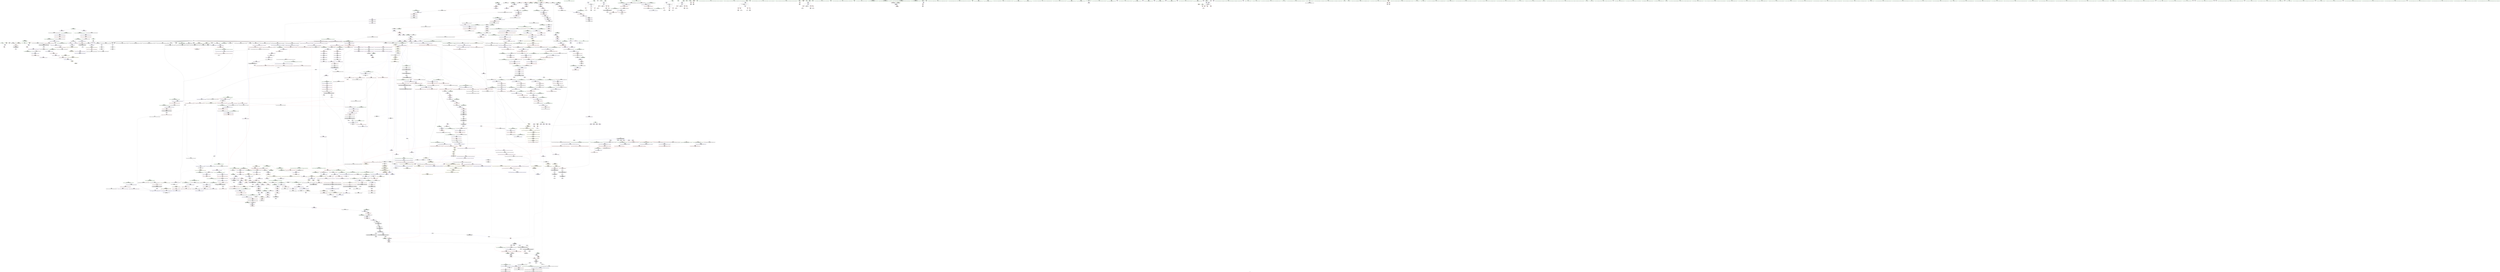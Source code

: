 digraph "SVFG" {
	label="SVFG";

	Node0x55c112cd9e90 [shape=record,color=grey,label="{NodeID: 0\nNullPtr|{|<s40>131}}"];
	Node0x55c112cd9e90 -> Node0x55c112d46e30[style=solid];
	Node0x55c112cd9e90 -> Node0x55c112d46f30[style=solid];
	Node0x55c112cd9e90 -> Node0x55c112d47000[style=solid];
	Node0x55c112cd9e90 -> Node0x55c112d470d0[style=solid];
	Node0x55c112cd9e90 -> Node0x55c112d471a0[style=solid];
	Node0x55c112cd9e90 -> Node0x55c112d47270[style=solid];
	Node0x55c112cd9e90 -> Node0x55c112d47340[style=solid];
	Node0x55c112cd9e90 -> Node0x55c112d47410[style=solid];
	Node0x55c112cd9e90 -> Node0x55c112d474e0[style=solid];
	Node0x55c112cd9e90 -> Node0x55c112d475b0[style=solid];
	Node0x55c112cd9e90 -> Node0x55c112d47680[style=solid];
	Node0x55c112cd9e90 -> Node0x55c112d47750[style=solid];
	Node0x55c112cd9e90 -> Node0x55c112d47820[style=solid];
	Node0x55c112cd9e90 -> Node0x55c112d478f0[style=solid];
	Node0x55c112cd9e90 -> Node0x55c112d479c0[style=solid];
	Node0x55c112cd9e90 -> Node0x55c112d47a90[style=solid];
	Node0x55c112cd9e90 -> Node0x55c112d47b60[style=solid];
	Node0x55c112cd9e90 -> Node0x55c112d47c30[style=solid];
	Node0x55c112cd9e90 -> Node0x55c112d47d00[style=solid];
	Node0x55c112cd9e90 -> Node0x55c112d47dd0[style=solid];
	Node0x55c112cd9e90 -> Node0x55c112d47ea0[style=solid];
	Node0x55c112cd9e90 -> Node0x55c112d47f70[style=solid];
	Node0x55c112cd9e90 -> Node0x55c112d48040[style=solid];
	Node0x55c112cd9e90 -> Node0x55c112d48110[style=solid];
	Node0x55c112cd9e90 -> Node0x55c112d481e0[style=solid];
	Node0x55c112cd9e90 -> Node0x55c112d482b0[style=solid];
	Node0x55c112cd9e90 -> Node0x55c112d48380[style=solid];
	Node0x55c112cd9e90 -> Node0x55c112d48450[style=solid];
	Node0x55c112cd9e90 -> Node0x55c112d48520[style=solid];
	Node0x55c112cd9e90 -> Node0x55c112d485f0[style=solid];
	Node0x55c112cd9e90 -> Node0x55c112d486c0[style=solid];
	Node0x55c112cd9e90 -> Node0x55c112d48790[style=solid];
	Node0x55c112cd9e90 -> Node0x55c112d48860[style=solid];
	Node0x55c112cd9e90 -> Node0x55c112d4dbd0[style=solid];
	Node0x55c112cd9e90 -> Node0x55c112d4fc80[style=solid];
	Node0x55c112cd9e90 -> Node0x55c112d52ad0[style=solid];
	Node0x55c112cd9e90 -> Node0x55c112d91cd0[style=solid];
	Node0x55c112cd9e90 -> Node0x55c112d91e50[style=solid];
	Node0x55c112cd9e90 -> Node0x55c112d91fd0[style=solid];
	Node0x55c112cd9e90 -> Node0x55c112d92750[style=solid];
	Node0x55c112cd9e90:s40 -> Node0x55c112e79420[style=solid,color=red];
	Node0x55c112d4bbc0 [shape=record,color=red,label="{NodeID: 775\n1525\<--1509\n\<--__node.addr\n_ZNSt8_Rb_treeIiiSt9_IdentityIiESt4lessIiESaIiEE17_M_construct_nodeIJRKiEEEvPSt13_Rb_tree_nodeIiEDpOT_\n|{<s0>123}}"];
	Node0x55c112d4bbc0:s0 -> Node0x55c112e77a20[style=solid,color=red];
	Node0x55c112d678b0 [shape=record,color=black,label="{NodeID: 1550\nMR_50V_4 = PHI(MR_50V_6, MR_50V_3, )\npts\{16120004 \}\n|{|<s3>11}}"];
	Node0x55c112d678b0 -> Node0x55c112d5bb40[style=dashed];
	Node0x55c112d678b0 -> Node0x55c112dcf880[style=dashed];
	Node0x55c112d678b0 -> Node0x55c112d678b0[style=dashed];
	Node0x55c112d678b0:s3 -> Node0x55c112df0220[style=dashed,color=red];
	Node0x55c112d424c0 [shape=record,color=black,label="{NodeID: 443\n1615\<--1611\n\<--call2\n_ZN9__gnu_cxx13new_allocatorISt13_Rb_tree_nodeIiEE8allocateEmPKv\n}"];
	Node0x55c112d424c0 -> Node0x55c112d42590[style=solid];
	Node0x55c112e77d90 [shape=record,color=black,label="{NodeID: 2325\n1701 = PHI(921, )\n0th arg _ZNSt23_Rb_tree_const_iteratorIiEC2ERKSt17_Rb_tree_iteratorIiE }"];
	Node0x55c112e77d90 -> Node0x55c112d766d0[style=solid];
	Node0x55c112d36120 [shape=record,color=green,label="{NodeID: 111\n612\<--613\n_ZNSaISt13_Rb_tree_nodeIiEED2Ev\<--_ZNSaISt13_Rb_tree_nodeIiEED2Ev_field_insensitive\n}"];
	Node0x55c112d51680 [shape=record,color=blue,label="{NodeID: 886\n792\<--789\nthis.addr\<--this\n_ZN9__gnu_cxx13new_allocatorISt13_Rb_tree_nodeIiEE10deallocateEPS2_m\n}"];
	Node0x55c112d51680 -> Node0x55c112d5e580[style=dashed];
	Node0x55c112d580c0 [shape=record,color=purple,label="{NodeID: 554\n1149\<--1148\n_M_node_count\<--\n_ZNSt8_Rb_treeIiiSt9_IdentityIiESt4lessIiESaIiEE10_M_insert_IRKiNS5_11_Alloc_nodeEEESt17_Rb_tree_iteratorIiEPSt18_Rb_tree_node_baseSD_OT_RT0_\n}"];
	Node0x55c112d580c0 -> Node0x55c112d60940[style=solid];
	Node0x55c112d580c0 -> Node0x55c112d73060[style=solid];
	Node0x55c112d3a8c0 [shape=record,color=green,label="{NodeID: 222\n1281\<--1282\nretval\<--retval_field_insensitive\n_ZNSt8_Rb_treeIiiSt9_IdentityIiESt4lessIiESaIiEE5beginEv\n|{|<s1>104}}"];
	Node0x55c112d3a8c0 -> Node0x55c112d589b0[style=solid];
	Node0x55c112d3a8c0:s1 -> Node0x55c112e7c0a0[style=solid,color=red];
	Node0x55c112d76940 [shape=record,color=blue,label="{NodeID: 997\n1718\<--1717\n__t.addr\<--__t\n_ZSt7forwardIRbEOT_RNSt16remove_referenceIS1_E4typeE\n}"];
	Node0x55c112d76940 -> Node0x55c112d4d0e0[style=dashed];
	Node0x55c112dfa220 [shape=record,color=yellow,style=double,label="{NodeID: 1772\n132V_1 = ENCHI(MR_132V_0)\npts\{846 850 \}\nFun[_ZNSt4pairISt17_Rb_tree_iteratorIiEbEC2IS1_bLb1EEEOT_OT0_]}"];
	Node0x55c112dfa220 -> Node0x55c112d60e20[style=dashed];
	Node0x55c112d5daf0 [shape=record,color=red,label="{NodeID: 665\n674\<--659\n\<--__p.addr\n_ZNSt8_Rb_treeIiiSt9_IdentityIiESt4lessIiESaIiEE15_M_destroy_nodeEPSt13_Rb_tree_nodeIiE\n}"];
	Node0x55c112d48ca0 [shape=record,color=black,label="{NodeID: 333\n128\<--127\nidxprom\<--\nmain\n}"];
	Node0x55c112e6eca0 [shape=record,color=black,label="{NodeID: 2215\n511 = PHI()\n}"];
	Node0x55c1128a4fa0 [shape=record,color=green,label="{NodeID: 1\n7\<--1\n__dso_handle\<--dummyObj\nGlob }"];
	Node0x55c112d4bc90 [shape=record,color=red,label="{NodeID: 776\n1541\<--1509\n\<--__node.addr\n_ZNSt8_Rb_treeIiiSt9_IdentityIiESt4lessIiESaIiEE17_M_construct_nodeIJRKiEEEvPSt13_Rb_tree_nodeIiEDpOT_\n}"];
	Node0x55c112d42590 [shape=record,color=black,label="{NodeID: 444\n1584\<--1615\n_ZN9__gnu_cxx13new_allocatorISt13_Rb_tree_nodeIiEE8allocateEmPKv_ret\<--\n_ZN9__gnu_cxx13new_allocatorISt13_Rb_tree_nodeIiEE8allocateEmPKv\n|{<s0>131}}"];
	Node0x55c112d42590:s0 -> Node0x55c112e6f3e0[style=solid,color=blue];
	Node0x55c112e77ea0 [shape=record,color=black,label="{NodeID: 2326\n1702 = PHI(923, )\n1st arg _ZNSt23_Rb_tree_const_iteratorIiEC2ERKSt17_Rb_tree_iteratorIiE }"];
	Node0x55c112e77ea0 -> Node0x55c112d767a0[style=solid];
	Node0x55c112d36220 [shape=record,color=green,label="{NodeID: 112\n617\<--618\n__x.addr\<--__x.addr_field_insensitive\n_ZNSt8_Rb_treeIiiSt9_IdentityIiESt4lessIiESaIiEE8_S_rightEPSt18_Rb_tree_node_base\n}"];
	Node0x55c112d36220 -> Node0x55c112d5d3a0[style=solid];
	Node0x55c112d36220 -> Node0x55c112d50710[style=solid];
	Node0x55c112d51750 [shape=record,color=blue,label="{NodeID: 887\n794\<--790\n__p.addr\<--__p\n_ZN9__gnu_cxx13new_allocatorISt13_Rb_tree_nodeIiEE10deallocateEPS2_m\n}"];
	Node0x55c112d51750 -> Node0x55c112d5e650[style=dashed];
	Node0x55c112d58190 [shape=record,color=purple,label="{NodeID: 555\n1181\<--1179\nfirst\<--this1\n_ZNSt4pairISt17_Rb_tree_iteratorIiEbEC2IS1_bLb1EEEOT_OT0_\n}"];
	Node0x55c112d58190 -> Node0x55c112d40850[style=solid];
	Node0x55c112d3a990 [shape=record,color=green,label="{NodeID: 223\n1283\<--1284\nthis.addr\<--this.addr_field_insensitive\n_ZNSt8_Rb_treeIiiSt9_IdentityIiESt4lessIiESaIiEE5beginEv\n}"];
	Node0x55c112d3a990 -> Node0x55c112d61980[style=solid];
	Node0x55c112d3a990 -> Node0x55c112d73e30[style=solid];
	Node0x55c112d76a10 [shape=record,color=blue,label="{NodeID: 998\n1725\<--1724\nthis.addr\<--this\n_ZNKSt8_Rb_treeIiiSt9_IdentityIiESt4lessIiESaIiEE5emptyEv\n}"];
	Node0x55c112d76a10 -> Node0x55c112d4d1b0[style=dashed];
	Node0x55c112dfa300 [shape=record,color=yellow,style=double,label="{NodeID: 1773\n134V_1 = ENCHI(MR_134V_0)\npts\{8440000 8480000 \}\nFun[_ZNSt4pairISt17_Rb_tree_iteratorIiEbEC2IS1_bLb1EEEOT_OT0_]}"];
	Node0x55c112dfa300 -> Node0x55c112d4d900[style=dashed];
	Node0x55c112d5dbc0 [shape=record,color=red,label="{NodeID: 666\n689\<--683\nthis1\<--this.addr\n_ZNSt8_Rb_treeIiiSt9_IdentityIiESt4lessIiESaIiEE11_M_put_nodeEPSt13_Rb_tree_nodeIiE\n|{<s0>56}}"];
	Node0x55c112d5dbc0:s0 -> Node0x55c112e76b70[style=solid,color=red];
	Node0x55c112d48d70 [shape=record,color=black,label="{NodeID: 334\n131\<--130\nidxprom10\<--\nmain\n}"];
	Node0x55c112e6ed70 [shape=record,color=black,label="{NodeID: 2216\n531 = PHI(589, )\n|{<s0>41}}"];
	Node0x55c112e6ed70:s0 -> Node0x55c112e73b70[style=solid,color=red];
	Node0x55c112cfce50 [shape=record,color=green,label="{NodeID: 2\n8\<--1\n.str\<--dummyObj\nGlob }"];
	Node0x55c112d4bd60 [shape=record,color=red,label="{NodeID: 777\n1542\<--1509\n\<--__node.addr\n_ZNSt8_Rb_treeIiiSt9_IdentityIiESt4lessIiESaIiEE17_M_construct_nodeIJRKiEEEvPSt13_Rb_tree_nodeIiEDpOT_\n|{<s0>127}}"];
	Node0x55c112d4bd60:s0 -> Node0x55c112e740f0[style=solid,color=red];
	Node0x55c112d682b0 [shape=record,color=black,label="{NodeID: 1552\nMR_36V_8 = PHI(MR_36V_4, MR_36V_4, MR_36V_6, MR_36V_4, MR_36V_4, )\npts\{800001 \}\n|{<s0>12}}"];
	Node0x55c112d682b0:s0 -> Node0x55c112decca0[style=dashed,color=red];
	Node0x55c112d42660 [shape=record,color=black,label="{NodeID: 445\n1617\<--1624\n_ZNK9__gnu_cxx13new_allocatorISt13_Rb_tree_nodeIiEE8max_sizeEv_ret\<--\n_ZNK9__gnu_cxx13new_allocatorISt13_Rb_tree_nodeIiEE8max_sizeEv\n|{<s0>132}}"];
	Node0x55c112d42660:s0 -> Node0x55c112e6f520[style=solid,color=blue];
	Node0x55c112e77fb0 [shape=record,color=black,label="{NodeID: 2327\n355 = PHI(79, )\n0th arg _ZNKSt3setIiSt4lessIiESaIiEE4sizeEv }"];
	Node0x55c112e77fb0 -> Node0x55c112d4f1f0[style=solid];
	Node0x55c112d362f0 [shape=record,color=green,label="{NodeID: 113\n627\<--628\n__x.addr\<--__x.addr_field_insensitive\n_ZNSt8_Rb_treeIiiSt9_IdentityIiESt4lessIiESaIiEE7_S_leftEPSt18_Rb_tree_node_base\n}"];
	Node0x55c112d362f0 -> Node0x55c112d5d540[style=solid];
	Node0x55c112d362f0 -> Node0x55c112d507e0[style=solid];
	Node0x55c112d51820 [shape=record,color=blue,label="{NodeID: 888\n796\<--791\n.addr\<--\n_ZN9__gnu_cxx13new_allocatorISt13_Rb_tree_nodeIiEE10deallocateEPS2_m\n}"];
	Node0x55c112df1360 [shape=record,color=yellow,style=double,label="{NodeID: 1663\n42V_1 = ENCHI(MR_42V_0)\npts\{800004 \}\nFun[_ZNKSt3setIiSt4lessIiESaIiEE4sizeEv]|{<s0>26}}"];
	Node0x55c112df1360:s0 -> Node0x55c112dfceb0[style=dashed,color=red];
	Node0x55c112d58260 [shape=record,color=purple,label="{NodeID: 556\n1193\<--1179\nsecond\<--this1\n_ZNSt4pairISt17_Rb_tree_iteratorIiEbEC2IS1_bLb1EEEOT_OT0_\n}"];
	Node0x55c112d58260 -> Node0x55c112d73540[style=solid];
	Node0x55c112d3aa60 [shape=record,color=green,label="{NodeID: 224\n1302\<--1303\nthis.addr\<--this.addr_field_insensitive\n_ZNSt4pairIPSt18_Rb_tree_node_baseS1_EC2IRPSt13_Rb_tree_nodeIiERS1_Lb1EEEOT_OT0_\n}"];
	Node0x55c112d3aa60 -> Node0x55c112d61bf0[style=solid];
	Node0x55c112d3aa60 -> Node0x55c112d73f00[style=solid];
	Node0x55c112d76ae0 [shape=record,color=blue,label="{NodeID: 999\n1739\<--1738\nthis.addr\<--this\n_ZNKSt8_Rb_treeIiiSt9_IdentityIiESt4lessIiESaIiEE4sizeEv\n}"];
	Node0x55c112d76ae0 -> Node0x55c112d4d350[style=dashed];
	Node0x55c112d5dc90 [shape=record,color=red,label="{NodeID: 667\n691\<--685\n\<--__p.addr\n_ZNSt8_Rb_treeIiiSt9_IdentityIiESt4lessIiESaIiEE11_M_put_nodeEPSt13_Rb_tree_nodeIiE\n|{<s0>57}}"];
	Node0x55c112d5dc90:s0 -> Node0x55c112e7be20[style=solid,color=red];
	Node0x55c112d48e40 [shape=record,color=black,label="{NodeID: 335\n156\<--155\nidxprom25\<--\nmain\n}"];
	Node0x55c112e6eee0 [shape=record,color=black,label="{NodeID: 2217\n571 = PHI(615, )\n|{<s0>46}}"];
	Node0x55c112e6eee0:s0 -> Node0x55c112e73b70[style=solid,color=red];
	Node0x55c112d10090 [shape=record,color=green,label="{NodeID: 3\n10\<--1\n.str.1\<--dummyObj\nGlob }"];
	Node0x55c112d4be30 [shape=record,color=red,label="{NodeID: 778\n1527\<--1511\n\<--__args.addr\n_ZNSt8_Rb_treeIiiSt9_IdentityIiESt4lessIiESaIiEE17_M_construct_nodeIJRKiEEEvPSt13_Rb_tree_nodeIiEDpOT_\n|{<s0>124}}"];
	Node0x55c112d4be30:s0 -> Node0x55c112e79c20[style=solid,color=red];
	Node0x55c112d42730 [shape=record,color=black,label="{NodeID: 446\n1642\<--1641\n\<--\n_ZNSt16allocator_traitsISaISt13_Rb_tree_nodeIiEEE9constructIiJRKiEEEvRS2_PT_DpOT0_\n|{<s0>136}}"];
	Node0x55c112d42730:s0 -> Node0x55c112e7b090[style=solid,color=red];
	Node0x55c112e780c0 [shape=record,color=black,label="{NodeID: 2328\n1618 = PHI(1597, )\n0th arg _ZNK9__gnu_cxx13new_allocatorISt13_Rb_tree_nodeIiEE8max_sizeEv }"];
	Node0x55c112e780c0 -> Node0x55c112d75de0[style=solid];
	Node0x55c112d3afa0 [shape=record,color=green,label="{NodeID: 114\n638\<--639\nthis.addr\<--this.addr_field_insensitive\n_ZNSt8_Rb_treeIiiSt9_IdentityIiESt4lessIiESaIiEE12_M_drop_nodeEPSt13_Rb_tree_nodeIiE\n}"];
	Node0x55c112d3afa0 -> Node0x55c112d5d6e0[style=solid];
	Node0x55c112d3afa0 -> Node0x55c112d508b0[style=solid];
	Node0x55c112d518f0 [shape=record,color=blue,label="{NodeID: 889\n812\<--811\nthis.addr\<--this\n_ZNSaISt13_Rb_tree_nodeIiEED2Ev\n}"];
	Node0x55c112d518f0 -> Node0x55c112d5e720[style=dashed];
	Node0x55c112d58330 [shape=record,color=purple,label="{NodeID: 557\n1795\<--1186\noffset_0\<--\n}"];
	Node0x55c112d58330 -> Node0x55c112d73470[style=solid];
	Node0x55c112d3ab30 [shape=record,color=green,label="{NodeID: 225\n1304\<--1305\n__x.addr\<--__x.addr_field_insensitive\n_ZNSt4pairIPSt18_Rb_tree_node_baseS1_EC2IRPSt13_Rb_tree_nodeIiERS1_Lb1EEEOT_OT0_\n}"];
	Node0x55c112d3ab30 -> Node0x55c112d61cc0[style=solid];
	Node0x55c112d3ab30 -> Node0x55c112d73fd0[style=solid];
	Node0x55c112d76bb0 [shape=record,color=blue,label="{NodeID: 1000\n1754\<--1751\nthis.addr\<--this\n_ZNKSt8_Rb_treeIiiSt9_IdentityIiESt4lessIiESaIiEE5beginEv\n}"];
	Node0x55c112d76bb0 -> Node0x55c112d4d4f0[style=dashed];
	Node0x55c112d5dd60 [shape=record,color=red,label="{NodeID: 668\n709\<--703\n\<--__a.addr\n_ZNSt16allocator_traitsISaISt13_Rb_tree_nodeIiEEE7destroyIiEEvRS2_PT_\n}"];
	Node0x55c112d5dd60 -> Node0x55c112d4a910[style=solid];
	Node0x55c112d48f10 [shape=record,color=black,label="{NodeID: 336\n159\<--158\nidxprom27\<--\nmain\n}"];
	Node0x55c112e6f020 [shape=record,color=black,label="{NodeID: 2218\n577 = PHI(625, )\n}"];
	Node0x55c112e6f020 -> Node0x55c112d503d0[style=solid];
	Node0x55c112d10120 [shape=record,color=green,label="{NodeID: 4\n12\<--1\nstdin\<--dummyObj\nGlob }"];
	Node0x55c112d4bf00 [shape=record,color=red,label="{NodeID: 779\n1539\<--1513\nexn\<--exn.slot\n_ZNSt8_Rb_treeIiiSt9_IdentityIiESt4lessIiESaIiEE17_M_construct_nodeIJRKiEEEvPSt13_Rb_tree_nodeIiEDpOT_\n}"];
	Node0x55c112d42800 [shape=record,color=black,label="{NodeID: 447\n1667\<--1666\n\<--\n_ZN9__gnu_cxx13new_allocatorISt13_Rb_tree_nodeIiEE9constructIiJRKiEEEvPT_DpOT0_\n}"];
	Node0x55c112d42800 -> Node0x55c112d428d0[style=solid];
	Node0x55c112e781d0 [shape=record,color=black,label="{NodeID: 2329\n811 = PHI(610, )\n0th arg _ZNSaISt13_Rb_tree_nodeIiEED2Ev }"];
	Node0x55c112e781d0 -> Node0x55c112d518f0[style=solid];
	Node0x55c112d3b070 [shape=record,color=green,label="{NodeID: 115\n640\<--641\n__p.addr\<--__p.addr_field_insensitive\n_ZNSt8_Rb_treeIiiSt9_IdentityIiESt4lessIiESaIiEE12_M_drop_nodeEPSt13_Rb_tree_nodeIiE\n}"];
	Node0x55c112d3b070 -> Node0x55c112d5d7b0[style=solid];
	Node0x55c112d3b070 -> Node0x55c112d5d880[style=solid];
	Node0x55c112d3b070 -> Node0x55c112d50980[style=solid];
	Node0x55c112d519c0 [shape=record,color=blue,label="{NodeID: 890\n823\<--822\nthis.addr\<--this\n_ZN9__gnu_cxx13new_allocatorISt13_Rb_tree_nodeIiEED2Ev\n}"];
	Node0x55c112d519c0 -> Node0x55c112d5e7f0[style=dashed];
	Node0x55c112d58400 [shape=record,color=purple,label="{NodeID: 558\n1796\<--1187\noffset_0\<--\n}"];
	Node0x55c112d58400 -> Node0x55c112d4d900[style=solid];
	Node0x55c112d3ac00 [shape=record,color=green,label="{NodeID: 226\n1306\<--1307\n__y.addr\<--__y.addr_field_insensitive\n_ZNSt4pairIPSt18_Rb_tree_node_baseS1_EC2IRPSt13_Rb_tree_nodeIiERS1_Lb1EEEOT_OT0_\n}"];
	Node0x55c112d3ac00 -> Node0x55c112d61d90[style=solid];
	Node0x55c112d3ac00 -> Node0x55c112d740a0[style=solid];
	Node0x55c112d76c80 [shape=record,color=blue,label="{NodeID: 1001\n1774\<--1772\nthis.addr\<--this\n_ZNSt23_Rb_tree_const_iteratorIiEC2EPKSt18_Rb_tree_node_base\n}"];
	Node0x55c112d76c80 -> Node0x55c112d4d760[style=dashed];
	Node0x55c112d5de30 [shape=record,color=red,label="{NodeID: 669\n711\<--705\n\<--__p.addr\n_ZNSt16allocator_traitsISaISt13_Rb_tree_nodeIiEEE7destroyIiEEvRS2_PT_\n|{<s0>59}}"];
	Node0x55c112d5de30:s0 -> Node0x55c112e7a6c0[style=solid,color=red];
	Node0x55c112d48fe0 [shape=record,color=black,label="{NodeID: 337\n186\<--185\nidxprom43\<--\nmain\n}"];
	Node0x55c112e6f160 [shape=record,color=black,label="{NodeID: 2219\n664 = PHI(716, )\n|{<s0>54}}"];
	Node0x55c112e6f160:s0 -> Node0x55c112e735f0[style=solid,color=red];
	Node0x55c112d103d0 [shape=record,color=green,label="{NodeID: 5\n13\<--1\n.str.2\<--dummyObj\nGlob }"];
	Node0x55c112d4bfd0 [shape=record,color=red,label="{NodeID: 780\n1557\<--1513\nexn7\<--exn.slot\n_ZNSt8_Rb_treeIiiSt9_IdentityIiESt4lessIiESaIiEE17_M_construct_nodeIJRKiEEEvPSt13_Rb_tree_nodeIiEDpOT_\n}"];
	Node0x55c112d428d0 [shape=record,color=black,label="{NodeID: 448\n1668\<--1667\n\<--\n_ZN9__gnu_cxx13new_allocatorISt13_Rb_tree_nodeIiEE9constructIiJRKiEEEvPT_DpOT0_\n}"];
	Node0x55c112d428d0 -> Node0x55c112d76390[style=solid];
	Node0x55c112e782e0 [shape=record,color=black,label="{NodeID: 2330\n1280 = PHI(962, )\n0th arg _ZNSt8_Rb_treeIiiSt9_IdentityIiESt4lessIiESaIiEE5beginEv }"];
	Node0x55c112e782e0 -> Node0x55c112d73e30[style=solid];
	Node0x55c112d3b140 [shape=record,color=green,label="{NodeID: 116\n647\<--648\n_ZNSt8_Rb_treeIiiSt9_IdentityIiESt4lessIiESaIiEE15_M_destroy_nodeEPSt13_Rb_tree_nodeIiE\<--_ZNSt8_Rb_treeIiiSt9_IdentityIiESt4lessIiESaIiEE15_M_destroy_nodeEPSt13_Rb_tree_nodeIiE_field_insensitive\n}"];
	Node0x55c112d51a90 [shape=record,color=blue,label="{NodeID: 891\n833\<--829\nthis.addr\<--this\n_ZNSt8_Rb_treeIiiSt9_IdentityIiESt4lessIiESaIiEE16_M_insert_uniqueIRKiEESt4pairISt17_Rb_tree_iteratorIiEbEOT_\n}"];
	Node0x55c112d51a90 -> Node0x55c112d5e8c0[style=dashed];
	Node0x55c112d584d0 [shape=record,color=purple,label="{NodeID: 559\n1213\<--1212\n_M_node\<--this1\n_ZNSt17_Rb_tree_iteratorIiEC2EPSt18_Rb_tree_node_base\n}"];
	Node0x55c112d584d0 -> Node0x55c112d737b0[style=solid];
	Node0x55c112d3acd0 [shape=record,color=green,label="{NodeID: 227\n1316\<--1317\n_ZSt7forwardIRPSt13_Rb_tree_nodeIiEEOT_RNSt16remove_referenceIS4_E4typeE\<--_ZSt7forwardIRPSt13_Rb_tree_nodeIiEEOT_RNSt16remove_referenceIS4_E4typeE_field_insensitive\n}"];
	Node0x55c112d76d50 [shape=record,color=blue,label="{NodeID: 1002\n1776\<--1773\n__x.addr\<--__x\n_ZNSt23_Rb_tree_const_iteratorIiEC2EPKSt18_Rb_tree_node_base\n}"];
	Node0x55c112d76d50 -> Node0x55c112d4d830[style=dashed];
	Node0x55c112d5df00 [shape=record,color=red,label="{NodeID: 670\n721\<--718\nthis1\<--this.addr\n_ZNSt8_Rb_treeIiiSt9_IdentityIiESt4lessIiESaIiEE21_M_get_Node_allocatorEv\n}"];
	Node0x55c112d5df00 -> Node0x55c112d56790[style=solid];
	Node0x55c112d490b0 [shape=record,color=black,label="{NodeID: 338\n189\<--188\nidxprom45\<--\nmain\n}"];
	Node0x55c112e6f2a0 [shape=record,color=black,label="{NodeID: 2220\n668 = PHI(725, )\n|{<s0>54}}"];
	Node0x55c112e6f2a0:s0 -> Node0x55c112e73700[style=solid,color=red];
	Node0x55c112d10460 [shape=record,color=green,label="{NodeID: 6\n15\<--1\n.str.3\<--dummyObj\nGlob }"];
	Node0x55c112d4c0a0 [shape=record,color=red,label="{NodeID: 781\n1558\<--1515\nsel\<--ehselector.slot\n_ZNSt8_Rb_treeIiiSt9_IdentityIiESt4lessIiESaIiEE17_M_construct_nodeIJRKiEEEvPSt13_Rb_tree_nodeIiEDpOT_\n}"];
	Node0x55c112d429a0 [shape=record,color=black,label="{NodeID: 449\n1674\<--1679\n_ZSt7forwardISt17_Rb_tree_iteratorIiEEOT_RNSt16remove_referenceIS2_E4typeE_ret\<--\n_ZSt7forwardISt17_Rb_tree_iteratorIiEEOT_RNSt16remove_referenceIS2_E4typeE\n|{<s0>99}}"];
	Node0x55c112d429a0:s0 -> Node0x55c112e71460[style=solid,color=blue];
	Node0x55c112e78420 [shape=record,color=black,label="{NodeID: 2331\n1401 = PHI(1395, )\n0th arg _ZNK9__gnu_cxx16__aligned_membufIiE6_M_ptrEv }"];
	Node0x55c112e78420 -> Node0x55c112d74b30[style=solid];
	Node0x55c112d3b240 [shape=record,color=green,label="{NodeID: 117\n651\<--652\n_ZNSt8_Rb_treeIiiSt9_IdentityIiESt4lessIiESaIiEE11_M_put_nodeEPSt13_Rb_tree_nodeIiE\<--_ZNSt8_Rb_treeIiiSt9_IdentityIiESt4lessIiESaIiEE11_M_put_nodeEPSt13_Rb_tree_nodeIiE_field_insensitive\n}"];
	Node0x55c112d51b60 [shape=record,color=blue,label="{NodeID: 892\n835\<--830\n__v.addr\<--__v\n_ZNSt8_Rb_treeIiiSt9_IdentityIiESt4lessIiESaIiEE16_M_insert_uniqueIRKiEESt4pairISt17_Rb_tree_iteratorIiEbEOT_\n}"];
	Node0x55c112d51b60 -> Node0x55c112d5e990[style=dashed];
	Node0x55c112d51b60 -> Node0x55c112d5ea60[style=dashed];
	Node0x55c112df1770 [shape=record,color=yellow,style=double,label="{NodeID: 1667\n38V_1 = ENCHI(MR_38V_0)\npts\{800002 \}\nFun[_ZNSt8_Rb_treeIiiSt9_IdentityIiESt4lessIiESaIiEE5beginEv]}"];
	Node0x55c112df1770 -> Node0x55c112d61a50[style=dashed];
	Node0x55c112d585a0 [shape=record,color=purple,label="{NodeID: 560\n1223\<--1222\n_M_impl\<--this1\n_ZNSt8_Rb_treeIiiSt9_IdentityIiESt4lessIiESaIiEE6_M_endEv\n}"];
	Node0x55c112d585a0 -> Node0x55c112d40b90[style=solid];
	Node0x55c112d3add0 [shape=record,color=green,label="{NodeID: 228\n1324\<--1325\n_ZSt7forwardIRPSt18_Rb_tree_node_baseEOT_RNSt16remove_referenceIS3_E4typeE\<--_ZSt7forwardIRPSt18_Rb_tree_node_baseEOT_RNSt16remove_referenceIS3_E4typeE_field_insensitive\n}"];
	Node0x55c112d76e20 [shape=record,color=blue,label="{NodeID: 1003\n1781\<--1782\n_M_node\<--\n_ZNSt23_Rb_tree_const_iteratorIiEC2EPKSt18_Rb_tree_node_base\n|{<s0>138}}"];
	Node0x55c112d76e20:s0 -> Node0x55c112e159f0[style=dashed,color=blue];
	Node0x55c112d5dfd0 [shape=record,color=red,label="{NodeID: 671\n730\<--727\nthis1\<--this.addr\n_ZNSt13_Rb_tree_nodeIiE9_M_valptrEv\n}"];
	Node0x55c112d5dfd0 -> Node0x55c112d56860[style=solid];
	Node0x55c112d49180 [shape=record,color=black,label="{NodeID: 339\n193\<--192\nidxprom47\<--\nmain\n}"];
	Node0x55c112e6f3e0 [shape=record,color=black,label="{NodeID: 2221\n1580 = PHI(1584, )\n}"];
	Node0x55c112e6f3e0 -> Node0x55c112d423f0[style=solid];
	Node0x55c112d104f0 [shape=record,color=green,label="{NodeID: 7\n17\<--1\nstdout\<--dummyObj\nGlob }"];
	Node0x55c112d4c170 [shape=record,color=red,label="{NodeID: 782\n1577\<--1571\n\<--__a.addr\n_ZNSt16allocator_traitsISaISt13_Rb_tree_nodeIiEEE8allocateERS2_m\n}"];
	Node0x55c112d4c170 -> Node0x55c112d42320[style=solid];
	Node0x55c112d42a70 [shape=record,color=black,label="{NodeID: 450\n1686\<--1691\n_ZSt7forwardIbEOT_RNSt16remove_referenceIS0_E4typeE_ret\<--\n_ZSt7forwardIbEOT_RNSt16remove_referenceIS0_E4typeE\n|{<s0>101}}"];
	Node0x55c112d42a70:s0 -> Node0x55c112e715a0[style=solid,color=blue];
	Node0x55c112e78560 [shape=record,color=black,label="{NodeID: 2332\n482 = PHI(450, )\n0th arg _ZN9__gnu_cxx13new_allocatorISt13_Rb_tree_nodeIiEEC2Ev }"];
	Node0x55c112e78560 -> Node0x55c112d4fae0[style=solid];
	Node0x55c112d3b340 [shape=record,color=green,label="{NodeID: 118\n657\<--658\nthis.addr\<--this.addr_field_insensitive\n_ZNSt8_Rb_treeIiiSt9_IdentityIiESt4lessIiESaIiEE15_M_destroy_nodeEPSt13_Rb_tree_nodeIiE\n}"];
	Node0x55c112d3b340 -> Node0x55c112d5d950[style=solid];
	Node0x55c112d3b340 -> Node0x55c112d50a50[style=solid];
	Node0x55c112d51c30 [shape=record,color=blue,label="{NodeID: 893\n862\<--863\n\<--\n_ZNSt8_Rb_treeIiiSt9_IdentityIiESt4lessIiESaIiEE16_M_insert_uniqueIRKiEESt4pairISt17_Rb_tree_iteratorIiEbEOT_\n}"];
	Node0x55c112d51c30 -> Node0x55c112d5ec00[style=dashed];
	Node0x55c112d51c30 -> Node0x55c112d5eda0[style=dashed];
	Node0x55c112df1850 [shape=record,color=yellow,style=double,label="{NodeID: 1668\n359V_1 = ENCHI(MR_359V_0)\npts\{12820000 \}\nFun[_ZNSt8_Rb_treeIiiSt9_IdentityIiESt4lessIiESaIiEE5beginEv]|{<s0>104}}"];
	Node0x55c112df1850:s0 -> Node0x55c112d737b0[style=dashed,color=red];
	Node0x55c112d58670 [shape=record,color=purple,label="{NodeID: 561\n1225\<--1224\nadd.ptr\<--\n_ZNSt8_Rb_treeIiiSt9_IdentityIiESt4lessIiESaIiEE6_M_endEv\n}"];
	Node0x55c112d58670 -> Node0x55c112d40c60[style=solid];
	Node0x55c112d3aed0 [shape=record,color=green,label="{NodeID: 229\n1331\<--1332\nthis.addr\<--this.addr_field_insensitive\n_ZNSt17_Rb_tree_iteratorIiEmmEv\n}"];
	Node0x55c112d3aed0 -> Node0x55c112d62000[style=solid];
	Node0x55c112d3aed0 -> Node0x55c112d74310[style=solid];
	Node0x55c112dfa930 [shape=record,color=yellow,style=double,label="{NodeID: 1779\n54V_1 = ENCHI(MR_54V_0)\npts\{800000 800001 800002 800003 800004 \}\nFun[_ZNSt8_Rb_treeIiiSt9_IdentityIiESt4lessIiESaIiEE13_Rb_tree_implIS3_Lb1EEC2Ev]|{<s0>34|<s1>34}}"];
	Node0x55c112dfa930:s0 -> Node0x55c112d4fa10[style=dashed,color=red];
	Node0x55c112dfa930:s1 -> Node0x55c112def3e0[style=dashed,color=red];
	Node0x55c112d5e0a0 [shape=record,color=red,label="{NodeID: 672\n745\<--739\nthis1\<--this.addr\n_ZN9__gnu_cxx13new_allocatorISt13_Rb_tree_nodeIiEE7destroyIiEEvPT_\n}"];
	Node0x55c112d49250 [shape=record,color=black,label="{NodeID: 340\n196\<--195\nidxprom49\<--\nmain\n}"];
	Node0x55c112e6f520 [shape=record,color=black,label="{NodeID: 2222\n1599 = PHI(1617, )\n}"];
	Node0x55c112e6f520 -> Node0x55c112d925d0[style=solid];
	Node0x55c112d10580 [shape=record,color=green,label="{NodeID: 8\n18\<--1\n_ZSt3cin\<--dummyObj\nGlob }"];
	Node0x55c112d4c240 [shape=record,color=red,label="{NodeID: 783\n1579\<--1573\n\<--__n.addr\n_ZNSt16allocator_traitsISaISt13_Rb_tree_nodeIiEEE8allocateERS2_m\n|{<s0>131}}"];
	Node0x55c112d4c240:s0 -> Node0x55c112e79310[style=solid,color=red];
	Node0x55c112d42b40 [shape=record,color=black,label="{NodeID: 451\n1693\<--1698\n_ZSt7forwardIRSt17_Rb_tree_iteratorIiEEOT_RNSt16remove_referenceIS3_E4typeE_ret\<--\n_ZSt7forwardIRSt17_Rb_tree_iteratorIiEEOT_RNSt16remove_referenceIS3_E4typeE\n|{<s0>73}}"];
	Node0x55c112d42b40:s0 -> Node0x55c112e6fca0[style=solid,color=blue];
	Node0x55c112e786a0 [shape=record,color=black,label="{NodeID: 2333\n907 = PHI(305, )\n0th arg _ZNSt4pairISt23_Rb_tree_const_iteratorIiEbEC2IRSt17_Rb_tree_iteratorIiERbLb1EEEOT_OT0_ }"];
	Node0x55c112e786a0 -> Node0x55c112d52040[style=solid];
	Node0x55c112d3b410 [shape=record,color=green,label="{NodeID: 119\n659\<--660\n__p.addr\<--__p.addr_field_insensitive\n_ZNSt8_Rb_treeIiiSt9_IdentityIiESt4lessIiESaIiEE15_M_destroy_nodeEPSt13_Rb_tree_nodeIiE\n}"];
	Node0x55c112d3b410 -> Node0x55c112d5da20[style=solid];
	Node0x55c112d3b410 -> Node0x55c112d5daf0[style=solid];
	Node0x55c112d3b410 -> Node0x55c112d50b20[style=solid];
	Node0x55c112d51d00 [shape=record,color=blue,label="{NodeID: 894\n865\<--866\n\<--\n_ZNSt8_Rb_treeIiiSt9_IdentityIiESt4lessIiESaIiEE16_M_insert_uniqueIRKiEESt4pairISt17_Rb_tree_iteratorIiEbEOT_\n}"];
	Node0x55c112d51d00 -> Node0x55c112d5eb30[style=dashed];
	Node0x55c112d51d00 -> Node0x55c112d5ecd0[style=dashed];
	Node0x55c112d58740 [shape=record,color=purple,label="{NodeID: 562\n1227\<--1226\n_M_header\<--\n_ZNSt8_Rb_treeIiiSt9_IdentityIiESt4lessIiESaIiEE6_M_endEv\n}"];
	Node0x55c112d58740 -> Node0x55c112d40d30[style=solid];
	Node0x55c112d43530 [shape=record,color=green,label="{NodeID: 230\n1338\<--1339\n_ZSt18_Rb_tree_decrementPSt18_Rb_tree_node_base\<--_ZSt18_Rb_tree_decrementPSt18_Rb_tree_node_base_field_insensitive\n}"];
	Node0x55c112d5e170 [shape=record,color=red,label="{NodeID: 673\n752\<--749\nthis1\<--this.addr\n_ZN9__gnu_cxx16__aligned_membufIiE6_M_ptrEv\n|{<s0>61}}"];
	Node0x55c112d5e170:s0 -> Node0x55c112e7cf10[style=solid,color=red];
	Node0x55c112d49320 [shape=record,color=black,label="{NodeID: 341\n202\<--201\nidxprom52\<--\nmain\n}"];
	Node0x55c112e6f660 [shape=record,color=black,label="{NodeID: 2223\n1645 = PHI(1159, )\n|{<s0>136}}"];
	Node0x55c112e6f660:s0 -> Node0x55c112e7b2b0[style=solid,color=red];
	Node0x55c112d10df0 [shape=record,color=green,label="{NodeID: 9\n19\<--1\n.str.4\<--dummyObj\nGlob }"];
	Node0x55c112d4c310 [shape=record,color=red,label="{NodeID: 784\n1597\<--1588\nthis1\<--this.addr\n_ZN9__gnu_cxx13new_allocatorISt13_Rb_tree_nodeIiEE8allocateEmPKv\n|{<s0>132}}"];
	Node0x55c112d4c310:s0 -> Node0x55c112e780c0[style=solid,color=red];
	Node0x55c112d42c10 [shape=record,color=black,label="{NodeID: 452\n1716\<--1721\n_ZSt7forwardIRbEOT_RNSt16remove_referenceIS1_E4typeE_ret\<--\n_ZSt7forwardIRbEOT_RNSt16remove_referenceIS1_E4typeE\n|{<s0>75}}"];
	Node0x55c112d42c10:s0 -> Node0x55c112e6fde0[style=solid,color=blue];
	Node0x55c112e787e0 [shape=record,color=black,label="{NodeID: 2334\n908 = PHI(328, )\n1st arg _ZNSt4pairISt23_Rb_tree_const_iteratorIiEbEC2IRSt17_Rb_tree_iteratorIiERbLb1EEEOT_OT0_ }"];
	Node0x55c112e787e0 -> Node0x55c112d52110[style=solid];
	Node0x55c112d3b4e0 [shape=record,color=green,label="{NodeID: 120\n665\<--666\n_ZNSt8_Rb_treeIiiSt9_IdentityIiESt4lessIiESaIiEE21_M_get_Node_allocatorEv\<--_ZNSt8_Rb_treeIiiSt9_IdentityIiESt4lessIiESaIiEE21_M_get_Node_allocatorEv_field_insensitive\n}"];
	Node0x55c112d51dd0 [shape=record,color=blue,label="{NodeID: 895\n886\<--883\ncoerce.dive\<--call6\n_ZNSt8_Rb_treeIiiSt9_IdentityIiESt4lessIiESaIiEE16_M_insert_uniqueIRKiEESt4pairISt17_Rb_tree_iteratorIiEbEOT_\n|{|<s1>70}}"];
	Node0x55c112d51dd0 -> Node0x55c112dd4d80[style=dashed];
	Node0x55c112d51dd0:s1 -> Node0x55c112dfa300[style=dashed,color=red];
	Node0x55c112d58810 [shape=record,color=purple,label="{NodeID: 563\n1272\<--1271\n_M_node\<--this1\n_ZNKSt17_Rb_tree_iteratorIiEeqERKS0_\n}"];
	Node0x55c112d58810 -> Node0x55c112d617e0[style=solid];
	Node0x55c112d43630 [shape=record,color=green,label="{NodeID: 231\n1345\<--1346\n__x.addr\<--__x.addr_field_insensitive\n_ZNSt8_Rb_treeIiiSt9_IdentityIiESt4lessIiESaIiEE6_S_keyEPKSt18_Rb_tree_node_base\n}"];
	Node0x55c112d43630 -> Node0x55c112d621a0[style=solid];
	Node0x55c112d43630 -> Node0x55c112d744b0[style=solid];
	Node0x55c112d5e240 [shape=record,color=red,label="{NodeID: 674\n763\<--760\nthis1\<--this.addr\n_ZN9__gnu_cxx16__aligned_membufIiE7_M_addrEv\n}"];
	Node0x55c112d5e240 -> Node0x55c112d56930[style=solid];
	Node0x55c112d493f0 [shape=record,color=black,label="{NodeID: 342\n205\<--204\nidxprom54\<--\nmain\n}"];
	Node0x55c112e6f7a0 [shape=record,color=black,label="{NodeID: 2224\n1670 = PHI(1159, )\n}"];
	Node0x55c112e6f7a0 -> Node0x55c112d4cb30[style=solid];
	Node0x55c112d10eb0 [shape=record,color=green,label="{NodeID: 10\n21\<--1\n.str.5\<--dummyObj\nGlob }"];
	Node0x55c112d4c3e0 [shape=record,color=red,label="{NodeID: 785\n1598\<--1590\n\<--__n.addr\n_ZN9__gnu_cxx13new_allocatorISt13_Rb_tree_nodeIiEE8allocateEmPKv\n}"];
	Node0x55c112d4c3e0 -> Node0x55c112d925d0[style=solid];
	Node0x55c112d42ce0 [shape=record,color=black,label="{NodeID: 453\n1730\<--1729\n\<--_M_impl\n_ZNKSt8_Rb_treeIiiSt9_IdentityIiESt4lessIiESaIiEE5emptyEv\n}"];
	Node0x55c112d42ce0 -> Node0x55c112d59780[style=solid];
	Node0x55c112e78920 [shape=record,color=black,label="{NodeID: 2335\n909 = PHI(329, )\n2nd arg _ZNSt4pairISt23_Rb_tree_const_iteratorIiEbEC2IRSt17_Rb_tree_iteratorIiERbLb1EEEOT_OT0_ }"];
	Node0x55c112e78920 -> Node0x55c112d521e0[style=solid];
	Node0x55c112d3b5e0 [shape=record,color=green,label="{NodeID: 121\n669\<--670\n_ZNSt13_Rb_tree_nodeIiE9_M_valptrEv\<--_ZNSt13_Rb_tree_nodeIiE9_M_valptrEv_field_insensitive\n}"];
	Node0x55c112d51ea0 [shape=record,color=blue,label="{NodeID: 896\n845\<--889\nref.tmp7\<--\n_ZNSt8_Rb_treeIiiSt9_IdentityIiESt4lessIiESaIiEE16_M_insert_uniqueIRKiEESt4pairISt17_Rb_tree_iteratorIiEbEOT_\n|{|<s1>70}}"];
	Node0x55c112d51ea0 -> Node0x55c112dd3980[style=dashed];
	Node0x55c112d51ea0:s1 -> Node0x55c112dfa220[style=dashed,color=red];
	Node0x55c112d588e0 [shape=record,color=purple,label="{NodeID: 564\n1275\<--1274\n_M_node2\<--\n_ZNKSt17_Rb_tree_iteratorIiEeqERKS0_\n}"];
	Node0x55c112d588e0 -> Node0x55c112d618b0[style=solid];
	Node0x55c112d43700 [shape=record,color=green,label="{NodeID: 232\n1347\<--1348\nref.tmp\<--ref.tmp_field_insensitive\n_ZNSt8_Rb_treeIiiSt9_IdentityIiESt4lessIiESaIiEE6_S_keyEPKSt18_Rb_tree_node_base\n|{<s0>109}}"];
	Node0x55c112d43700:s0 -> Node0x55c112e75360[style=solid,color=red];
	Node0x55c112d5e310 [shape=record,color=red,label="{NodeID: 675\n780\<--771\n\<--__a.addr\n_ZNSt16allocator_traitsISaISt13_Rb_tree_nodeIiEEE10deallocateERS2_PS1_m\n}"];
	Node0x55c112d5e310 -> Node0x55c112d4af90[style=solid];
	Node0x55c112d494c0 [shape=record,color=black,label="{NodeID: 343\n56\<--277\nmain_ret\<--\nmain\n}"];
	Node0x55c112e6f8e0 [shape=record,color=black,label="{NodeID: 2225\n855 = PHI(1049, )\n|{<s0>66}}"];
	Node0x55c112e6f8e0:s0 -> Node0x55c112e7bba0[style=solid,color=red];
	Node0x55c112d10fb0 [shape=record,color=green,label="{NodeID: 11\n23\<--1\n.str.6\<--dummyObj\nGlob }"];
	Node0x55c112d4c4b0 [shape=record,color=red,label="{NodeID: 786\n1608\<--1590\n\<--__n.addr\n_ZN9__gnu_cxx13new_allocatorISt13_Rb_tree_nodeIiEE8allocateEmPKv\n}"];
	Node0x55c112d4c4b0 -> Node0x55c112d91550[style=solid];
	Node0x55c112d42db0 [shape=record,color=black,label="{NodeID: 454\n1732\<--1731\n\<--add.ptr\n_ZNKSt8_Rb_treeIiiSt9_IdentityIiESt4lessIiESaIiEE5emptyEv\n}"];
	Node0x55c112d42db0 -> Node0x55c112d59850[style=solid];
	Node0x55c112e78a60 [shape=record,color=black,label="{NodeID: 2336\n748 = PHI(731, )\n0th arg _ZN9__gnu_cxx16__aligned_membufIiE6_M_ptrEv }"];
	Node0x55c112e78a60 -> Node0x55c112d51270[style=solid];
	Node0x55c112d3b6e0 [shape=record,color=green,label="{NodeID: 122\n672\<--673\n_ZNSt16allocator_traitsISaISt13_Rb_tree_nodeIiEEE7destroyIiEEvRS2_PT_\<--_ZNSt16allocator_traitsISaISt13_Rb_tree_nodeIiEEE7destroyIiEEvRS2_PT__field_insensitive\n}"];
	Node0x55c112d51f70 [shape=record,color=blue,label="{NodeID: 897\n849\<--900\nref.tmp10\<--\n_ZNSt8_Rb_treeIiiSt9_IdentityIiESt4lessIiESaIiEE16_M_insert_uniqueIRKiEESt4pairISt17_Rb_tree_iteratorIiEbEOT_\n|{|<s1>72}}"];
	Node0x55c112d51f70 -> Node0x55c112dd3e80[style=dashed];
	Node0x55c112d51f70:s1 -> Node0x55c112dfa220[style=dashed,color=red];
	Node0x55c112d589b0 [shape=record,color=purple,label="{NodeID: 565\n1295\<--1281\ncoerce.dive\<--retval\n_ZNSt8_Rb_treeIiiSt9_IdentityIiESt4lessIiESaIiEE5beginEv\n}"];
	Node0x55c112d589b0 -> Node0x55c112d61b20[style=solid];
	Node0x55c112d437d0 [shape=record,color=green,label="{NodeID: 233\n1352\<--1353\n_ZNSt8_Rb_treeIiiSt9_IdentityIiESt4lessIiESaIiEE8_S_valueEPKSt18_Rb_tree_node_base\<--_ZNSt8_Rb_treeIiiSt9_IdentityIiESt4lessIiESaIiEE8_S_valueEPKSt18_Rb_tree_node_base_field_insensitive\n}"];
	Node0x55c112dfad10 [shape=record,color=yellow,style=double,label="{NodeID: 1783\n308V_1 = ENCHI(MR_308V_0)\npts\{943 \}\nFun[_ZNSt8_Rb_treeIiiSt9_IdentityIiESt4lessIiESaIiEE24_M_get_insert_unique_posERKi]}"];
	Node0x55c112dfad10 -> Node0x55c112d5fc40[style=dashed];
	Node0x55c112d5e3e0 [shape=record,color=red,label="{NodeID: 676\n782\<--773\n\<--__p.addr\n_ZNSt16allocator_traitsISaISt13_Rb_tree_nodeIiEEE10deallocateERS2_PS1_m\n|{<s0>62}}"];
	Node0x55c112d5e3e0:s0 -> Node0x55c112e74820[style=solid,color=red];
	Node0x55c112d49590 [shape=record,color=black,label="{NodeID: 344\n333\<--305\n\<--retval\n_ZNSt3setIiSt4lessIiESaIiEE6insertERKi\n}"];
	Node0x55c112d49590 -> Node0x55c112d5be80[style=solid];
	Node0x55c112e6fa20 [shape=record,color=black,label="{NodeID: 2226\n858 = PHI(939, )\n}"];
	Node0x55c112d110b0 [shape=record,color=green,label="{NodeID: 12\n25\<--1\n.str.7\<--dummyObj\nGlob }"];
	Node0x55c112d4c580 [shape=record,color=red,label="{NodeID: 787\n1622\<--1619\nthis1\<--this.addr\n_ZNK9__gnu_cxx13new_allocatorISt13_Rb_tree_nodeIiEE8max_sizeEv\n}"];
	Node0x55c112d42e80 [shape=record,color=black,label="{NodeID: 455\n1723\<--1735\n_ZNKSt8_Rb_treeIiiSt9_IdentityIiESt4lessIiESaIiEE5emptyEv_ret\<--cmp\n_ZNKSt8_Rb_treeIiiSt9_IdentityIiESt4lessIiESaIiEE5emptyEv\n|{<s0>25}}"];
	Node0x55c112d42e80:s0 -> Node0x55c112e6e770[style=solid,color=blue];
	Node0x55c112e78ba0 [shape=record,color=black,label="{NodeID: 2337\n1230 = PHI(979, 1029, 1114, )\n0th arg _ZNKSt4lessIiEclERKiS2_ }"];
	Node0x55c112e78ba0 -> Node0x55c112d73950[style=solid];
	Node0x55c112d3b7e0 [shape=record,color=green,label="{NodeID: 123\n683\<--684\nthis.addr\<--this.addr_field_insensitive\n_ZNSt8_Rb_treeIiiSt9_IdentityIiESt4lessIiESaIiEE11_M_put_nodeEPSt13_Rb_tree_nodeIiE\n}"];
	Node0x55c112d3b7e0 -> Node0x55c112d5dbc0[style=solid];
	Node0x55c112d3b7e0 -> Node0x55c112d50bf0[style=solid];
	Node0x55c112d52040 [shape=record,color=blue,label="{NodeID: 898\n910\<--907\nthis.addr\<--this\n_ZNSt4pairISt23_Rb_tree_const_iteratorIiEbEC2IRSt17_Rb_tree_iteratorIiERbLb1EEEOT_OT0_\n}"];
	Node0x55c112d52040 -> Node0x55c112d5ef40[style=dashed];
	Node0x55c112d58a80 [shape=record,color=purple,label="{NodeID: 566\n1287\<--1286\n_M_impl\<--this1\n_ZNSt8_Rb_treeIiiSt9_IdentityIiESt4lessIiESaIiEE5beginEv\n}"];
	Node0x55c112d58a80 -> Node0x55c112d41070[style=solid];
	Node0x55c112d438d0 [shape=record,color=green,label="{NodeID: 234\n1360\<--1361\nthis.addr\<--this.addr_field_insensitive\n_ZNSt4pairIPSt18_Rb_tree_node_baseS1_EC2IRS1_Lb1EEEOT_RKS1_\n}"];
	Node0x55c112d438d0 -> Node0x55c112d62270[style=solid];
	Node0x55c112d438d0 -> Node0x55c112d74580[style=solid];
	Node0x55c112d5e4b0 [shape=record,color=red,label="{NodeID: 677\n783\<--775\n\<--__n.addr\n_ZNSt16allocator_traitsISaISt13_Rb_tree_nodeIiEEE10deallocateERS2_PS1_m\n|{<s0>62}}"];
	Node0x55c112d5e4b0:s0 -> Node0x55c112e74960[style=solid,color=red];
	Node0x55c112d49660 [shape=record,color=black,label="{NodeID: 345\n321\<--311\n\<--__p\n_ZNSt3setIiSt4lessIiESaIiEE6insertERKi\n}"];
	Node0x55c112d49660 -> Node0x55c112d54d90[style=solid];
	Node0x55c112d49660 -> Node0x55c112d54e60[style=solid];
	Node0x55c112e6fb30 [shape=record,color=black,label="{NodeID: 2227\n880 = PHI(1159, )\n|{<s0>69}}"];
	Node0x55c112e6fb30:s0 -> Node0x55c112e799a0[style=solid,color=red];
	Node0x55c112d111b0 [shape=record,color=green,label="{NodeID: 13\n28\<--1\n\<--dummyObj\nCan only get source location for instruction, argument, global var or function.}"];
	Node0x55c112d4c650 [shape=record,color=red,label="{NodeID: 788\n1641\<--1632\n\<--__a.addr\n_ZNSt16allocator_traitsISaISt13_Rb_tree_nodeIiEEE9constructIiJRKiEEEvRS2_PT_DpOT0_\n}"];
	Node0x55c112d4c650 -> Node0x55c112d42730[style=solid];
	Node0x55c112d42f50 [shape=record,color=black,label="{NodeID: 456\n1744\<--1743\n\<--_M_impl\n_ZNKSt8_Rb_treeIiiSt9_IdentityIiESt4lessIiESaIiEE4sizeEv\n}"];
	Node0x55c112d42f50 -> Node0x55c112d599f0[style=solid];
	Node0x55c112e78e80 [shape=record,color=black,label="{NodeID: 2338\n1231 = PHI(980, 1032, 1116, )\n1st arg _ZNKSt4lessIiEclERKiS2_ }"];
	Node0x55c112e78e80 -> Node0x55c112d73a20[style=solid];
	Node0x55c112d3b8b0 [shape=record,color=green,label="{NodeID: 124\n685\<--686\n__p.addr\<--__p.addr_field_insensitive\n_ZNSt8_Rb_treeIiiSt9_IdentityIiESt4lessIiESaIiEE11_M_put_nodeEPSt13_Rb_tree_nodeIiE\n}"];
	Node0x55c112d3b8b0 -> Node0x55c112d5dc90[style=solid];
	Node0x55c112d3b8b0 -> Node0x55c112d50cc0[style=solid];
	Node0x55c112d52110 [shape=record,color=blue,label="{NodeID: 899\n912\<--908\n__x.addr\<--__x\n_ZNSt4pairISt23_Rb_tree_const_iteratorIiEbEC2IRSt17_Rb_tree_iteratorIiERbLb1EEEOT_OT0_\n}"];
	Node0x55c112d52110 -> Node0x55c112d5f010[style=dashed];
	Node0x55c112df1e20 [shape=record,color=yellow,style=double,label="{NodeID: 1674\n203V_1 = ENCHI(MR_203V_0)\npts\{3060000 \}\nFun[_ZNSt4pairISt23_Rb_tree_const_iteratorIiEbEC2IRSt17_Rb_tree_iteratorIiERbLb1EEEOT_OT0_]|{<s0>74}}"];
	Node0x55c112df1e20:s0 -> Node0x55c112d76870[style=dashed,color=red];
	Node0x55c112d58b50 [shape=record,color=purple,label="{NodeID: 567\n1289\<--1288\nadd.ptr\<--\n_ZNSt8_Rb_treeIiiSt9_IdentityIiESt4lessIiESaIiEE5beginEv\n}"];
	Node0x55c112d58b50 -> Node0x55c112d41140[style=solid];
	Node0x55c112d439a0 [shape=record,color=green,label="{NodeID: 235\n1362\<--1363\n__x.addr\<--__x.addr_field_insensitive\n_ZNSt4pairIPSt18_Rb_tree_node_baseS1_EC2IRS1_Lb1EEEOT_RKS1_\n}"];
	Node0x55c112d439a0 -> Node0x55c112d62340[style=solid];
	Node0x55c112d439a0 -> Node0x55c112d74650[style=solid];
	Node0x55c112d5e580 [shape=record,color=red,label="{NodeID: 678\n801\<--792\nthis1\<--this.addr\n_ZN9__gnu_cxx13new_allocatorISt13_Rb_tree_nodeIiEE10deallocateEPS2_m\n}"];
	Node0x55c112d49730 [shape=record,color=black,label="{NodeID: 346\n302\<--334\n_ZNSt3setIiSt4lessIiESaIiEE6insertERKi_ret\<--\n_ZNSt3setIiSt4lessIiESaIiEE6insertERKi\n|{<s0>11}}"];
	Node0x55c112d49730:s0 -> Node0x55c112e6cfa0[style=solid,color=blue];
	Node0x55c112e6fca0 [shape=record,color=black,label="{NodeID: 2228\n923 = PHI(1693, )\n|{<s0>74}}"];
	Node0x55c112e6fca0:s0 -> Node0x55c112e77ea0[style=solid,color=red];
	Node0x55c112d112f0 [shape=record,color=green,label="{NodeID: 14\n94\<--1\n\<--dummyObj\nCan only get source location for instruction, argument, global var or function.}"];
	Node0x55c112d4c720 [shape=record,color=red,label="{NodeID: 789\n1643\<--1634\n\<--__p.addr\n_ZNSt16allocator_traitsISaISt13_Rb_tree_nodeIiEEE9constructIiJRKiEEEvRS2_PT_DpOT0_\n|{<s0>136}}"];
	Node0x55c112d4c720:s0 -> Node0x55c112e7b1a0[style=solid,color=red];
	Node0x55c112d43020 [shape=record,color=black,label="{NodeID: 457\n1746\<--1745\n\<--add.ptr\n_ZNKSt8_Rb_treeIiiSt9_IdentityIiESt4lessIiESaIiEE4sizeEv\n}"];
	Node0x55c112d43020 -> Node0x55c112d59ac0[style=solid];
	Node0x55c112e79040 [shape=record,color=black,label="{NodeID: 2339\n1232 = PHI(982, 1035, 1118, )\n2nd arg _ZNKSt4lessIiEclERKiS2_ }"];
	Node0x55c112e79040 -> Node0x55c112d73af0[style=solid];
	Node0x55c112d3b980 [shape=record,color=green,label="{NodeID: 125\n693\<--694\n_ZNSt16allocator_traitsISaISt13_Rb_tree_nodeIiEEE10deallocateERS2_PS1_m\<--_ZNSt16allocator_traitsISaISt13_Rb_tree_nodeIiEEE10deallocateERS2_PS1_m_field_insensitive\n}"];
	Node0x55c112d521e0 [shape=record,color=blue,label="{NodeID: 900\n914\<--909\n__y.addr\<--__y\n_ZNSt4pairISt23_Rb_tree_const_iteratorIiEbEC2IRSt17_Rb_tree_iteratorIiERbLb1EEEOT_OT0_\n}"];
	Node0x55c112d521e0 -> Node0x55c112d5f0e0[style=dashed];
	Node0x55c112d58c20 [shape=record,color=purple,label="{NodeID: 568\n1291\<--1290\n_M_header\<--\n_ZNSt8_Rb_treeIiiSt9_IdentityIiESt4lessIiESaIiEE5beginEv\n}"];
	Node0x55c112d43a70 [shape=record,color=green,label="{NodeID: 236\n1364\<--1365\n__y.addr\<--__y.addr_field_insensitive\n_ZNSt4pairIPSt18_Rb_tree_node_baseS1_EC2IRS1_Lb1EEEOT_RKS1_\n}"];
	Node0x55c112d43a70 -> Node0x55c112d62410[style=solid];
	Node0x55c112d43a70 -> Node0x55c112d74720[style=solid];
	Node0x55c112d5e650 [shape=record,color=red,label="{NodeID: 679\n802\<--794\n\<--__p.addr\n_ZN9__gnu_cxx13new_allocatorISt13_Rb_tree_nodeIiEE10deallocateEPS2_m\n}"];
	Node0x55c112d5e650 -> Node0x55c112d4b060[style=solid];
	Node0x55c112d49800 [shape=record,color=black,label="{NodeID: 347\n343\<--350\n_ZNKSt3setIiSt4lessIiESaIiEE5emptyEv_ret\<--call\n_ZNKSt3setIiSt4lessIiESaIiEE5emptyEv\n|{<s0>14}}"];
	Node0x55c112d49800:s0 -> Node0x55c112e6da70[style=solid,color=blue];
	Node0x55c112e6fde0 [shape=record,color=black,label="{NodeID: 2229\n931 = PHI(1716, )\n}"];
	Node0x55c112e6fde0 -> Node0x55c112d5f1b0[style=solid];
	Node0x55c112d113f0 [shape=record,color=green,label="{NodeID: 15\n109\<--1\n\<--dummyObj\nCan only get source location for instruction, argument, global var or function.}"];
	Node0x55c112d4c7f0 [shape=record,color=red,label="{NodeID: 790\n1644\<--1636\n\<--__args.addr\n_ZNSt16allocator_traitsISaISt13_Rb_tree_nodeIiEEE9constructIiJRKiEEEvRS2_PT_DpOT0_\n|{<s0>135}}"];
	Node0x55c112d4c7f0:s0 -> Node0x55c112e79c20[style=solid,color=red];
	Node0x55c112d430f0 [shape=record,color=black,label="{NodeID: 458\n1737\<--1748\n_ZNKSt8_Rb_treeIiiSt9_IdentityIiESt4lessIiESaIiEE4sizeEv_ret\<--\n_ZNKSt8_Rb_treeIiiSt9_IdentityIiESt4lessIiESaIiEE4sizeEv\n|{<s0>26}}"];
	Node0x55c112d430f0:s0 -> Node0x55c112e6e8e0[style=solid,color=blue];
	Node0x55c112e79200 [shape=record,color=black,label="{NodeID: 2340\n1585 = PHI(1578, )\n0th arg _ZN9__gnu_cxx13new_allocatorISt13_Rb_tree_nodeIiEE8allocateEmPKv }"];
	Node0x55c112e79200 -> Node0x55c112d75b70[style=solid];
	Node0x55c112d3ba80 [shape=record,color=green,label="{NodeID: 126\n703\<--704\n__a.addr\<--__a.addr_field_insensitive\n_ZNSt16allocator_traitsISaISt13_Rb_tree_nodeIiEEE7destroyIiEEvRS2_PT_\n}"];
	Node0x55c112d3ba80 -> Node0x55c112d5dd60[style=solid];
	Node0x55c112d3ba80 -> Node0x55c112d50d90[style=solid];
	Node0x55c112d522b0 [shape=record,color=blue,label="{NodeID: 901\n929\<--936\nsecond\<--frombool\n_ZNSt4pairISt23_Rb_tree_const_iteratorIiEbEC2IRSt17_Rb_tree_iteratorIiERbLb1EEEOT_OT0_\n|{<s0>24}}"];
	Node0x55c112d522b0:s0 -> Node0x55c112e13d10[style=dashed,color=blue];
	Node0x55c112df1fe0 [shape=record,color=yellow,style=double,label="{NodeID: 1676\n63V_1 = ENCHI(MR_63V_0)\npts\{3120000 \}\nFun[_ZNSt4pairISt23_Rb_tree_const_iteratorIiEbEC2IRSt17_Rb_tree_iteratorIiERbLb1EEEOT_OT0_]|{<s0>74}}"];
	Node0x55c112df1fe0:s0 -> Node0x55c112df1090[style=dashed,color=red];
	Node0x55c112d58cf0 [shape=record,color=purple,label="{NodeID: 569\n1292\<--1290\n_M_left\<--\n_ZNSt8_Rb_treeIiiSt9_IdentityIiESt4lessIiESaIiEE5beginEv\n}"];
	Node0x55c112d58cf0 -> Node0x55c112d61a50[style=solid];
	Node0x55c112d43b40 [shape=record,color=green,label="{NodeID: 237\n1383\<--1384\n__x.addr\<--__x.addr_field_insensitive\n_ZNSt8_Rb_treeIiiSt9_IdentityIiESt4lessIiESaIiEE8_S_valueEPKSt13_Rb_tree_nodeIiE\n}"];
	Node0x55c112d43b40 -> Node0x55c112d62680[style=solid];
	Node0x55c112d43b40 -> Node0x55c112d74990[style=solid];
	Node0x55c112d5e720 [shape=record,color=red,label="{NodeID: 680\n815\<--812\nthis1\<--this.addr\n_ZNSaISt13_Rb_tree_nodeIiEED2Ev\n}"];
	Node0x55c112d5e720 -> Node0x55c112d4b130[style=solid];
	Node0x55c112d498d0 [shape=record,color=black,label="{NodeID: 348\n354\<--361\n_ZNKSt3setIiSt4lessIiESaIiEE4sizeEv_ret\<--call\n_ZNKSt3setIiSt4lessIiESaIiEE4sizeEv\n|{<s0>16}}"];
	Node0x55c112d498d0:s0 -> Node0x55c112e6dc50[style=solid,color=blue];
	Node0x55c112e6ff20 [shape=record,color=black,label="{NodeID: 2230\n963 = PHI(589, )\n}"];
	Node0x55c112e6ff20 -> Node0x55c112d52520[style=solid];
	Node0x55c112d114f0 [shape=record,color=green,label="{NodeID: 16\n120\<--1\n\<--dummyObj\nCan only get source location for instruction, argument, global var or function.}"];
	Node0x55c112d4c8c0 [shape=record,color=red,label="{NodeID: 791\n1665\<--1656\nthis1\<--this.addr\n_ZN9__gnu_cxx13new_allocatorISt13_Rb_tree_nodeIiEE9constructIiJRKiEEEvPT_DpOT0_\n}"];
	Node0x55c112d431c0 [shape=record,color=black,label="{NodeID: 459\n1759\<--1758\n\<--_M_impl\n_ZNKSt8_Rb_treeIiiSt9_IdentityIiESt4lessIiESaIiEE5beginEv\n}"];
	Node0x55c112d431c0 -> Node0x55c112d59d30[style=solid];
	Node0x55c112e79310 [shape=record,color=black,label="{NodeID: 2341\n1586 = PHI(1579, )\n1st arg _ZN9__gnu_cxx13new_allocatorISt13_Rb_tree_nodeIiEE8allocateEmPKv }"];
	Node0x55c112e79310 -> Node0x55c112d75c40[style=solid];
	Node0x55c112d3bb50 [shape=record,color=green,label="{NodeID: 127\n705\<--706\n__p.addr\<--__p.addr_field_insensitive\n_ZNSt16allocator_traitsISaISt13_Rb_tree_nodeIiEEE7destroyIiEEvRS2_PT_\n}"];
	Node0x55c112d3bb50 -> Node0x55c112d5de30[style=solid];
	Node0x55c112d3bb50 -> Node0x55c112d50e60[style=solid];
	Node0x55c112d52380 [shape=record,color=blue,label="{NodeID: 902\n944\<--940\nthis.addr\<--this\n_ZNSt8_Rb_treeIiiSt9_IdentityIiESt4lessIiESaIiEE24_M_get_insert_unique_posERKi\n}"];
	Node0x55c112d52380 -> Node0x55c112d5f280[style=dashed];
	Node0x55c112df20c0 [shape=record,color=yellow,style=double,label="{NodeID: 1677\n65V_1 = ENCHI(MR_65V_0)\npts\{3120001 \}\nFun[_ZNSt4pairISt23_Rb_tree_const_iteratorIiEbEC2IRSt17_Rb_tree_iteratorIiERbLb1EEEOT_OT0_]}"];
	Node0x55c112df20c0 -> Node0x55c112d5f1b0[style=dashed];
	Node0x55c112d58dc0 [shape=record,color=purple,label="{NodeID: 570\n1313\<--1311\nfirst\<--this1\n_ZNSt4pairIPSt18_Rb_tree_node_baseS1_EC2IRPSt13_Rb_tree_nodeIiERS1_Lb1EEEOT_OT0_\n}"];
	Node0x55c112d58dc0 -> Node0x55c112d74170[style=solid];
	Node0x55c112d43c10 [shape=record,color=green,label="{NodeID: 238\n1391\<--1392\nthis.addr\<--this.addr_field_insensitive\n_ZNKSt13_Rb_tree_nodeIiE9_M_valptrEv\n}"];
	Node0x55c112d43c10 -> Node0x55c112d62750[style=solid];
	Node0x55c112d43c10 -> Node0x55c112d74a60[style=solid];
	Node0x55c112d5e7f0 [shape=record,color=red,label="{NodeID: 681\n826\<--823\nthis1\<--this.addr\n_ZN9__gnu_cxx13new_allocatorISt13_Rb_tree_nodeIiEED2Ev\n}"];
	Node0x55c112d499a0 [shape=record,color=black,label="{NodeID: 349\n365\<--380\n_ZNKSt3setIiSt4lessIiESaIiEE5beginEv_ret\<--\n_ZNKSt3setIiSt4lessIiESaIiEE5beginEv\n|{<s0>18}}"];
	Node0x55c112d499a0:s0 -> Node0x55c112e6def0[style=solid,color=blue];
	Node0x55c112e70060 [shape=record,color=black,label="{NodeID: 2231\n965 = PHI(1217, )\n}"];
	Node0x55c112e70060 -> Node0x55c112d525f0[style=solid];
	Node0x55c112d115f0 [shape=record,color=green,label="{NodeID: 17\n253\<--1\n\<--dummyObj\nCan only get source location for instruction, argument, global var or function.|{<s0>57|<s1>121}}"];
	Node0x55c112d115f0:s0 -> Node0x55c112e7bf60[style=solid,color=red];
	Node0x55c112d115f0:s1 -> Node0x55c112e7b980[style=solid,color=red];
	Node0x55c112d4c990 [shape=record,color=red,label="{NodeID: 792\n1666\<--1658\n\<--__p.addr\n_ZN9__gnu_cxx13new_allocatorISt13_Rb_tree_nodeIiEE9constructIiJRKiEEEvPT_DpOT0_\n}"];
	Node0x55c112d4c990 -> Node0x55c112d42800[style=solid];
	Node0x55c112d43290 [shape=record,color=black,label="{NodeID: 460\n1761\<--1760\n\<--add.ptr\n_ZNKSt8_Rb_treeIiiSt9_IdentityIiESt4lessIiESaIiEE5beginEv\n}"];
	Node0x55c112d43290 -> Node0x55c112d59e00[style=solid];
	Node0x55c112d43290 -> Node0x55c112d59ed0[style=solid];
	Node0x55c112e79420 [shape=record,color=black,label="{NodeID: 2342\n1587 = PHI(3, )\n2nd arg _ZN9__gnu_cxx13new_allocatorISt13_Rb_tree_nodeIiEE8allocateEmPKv }"];
	Node0x55c112e79420 -> Node0x55c112d75d10[style=solid];
	Node0x55c112d3bc20 [shape=record,color=green,label="{NodeID: 128\n713\<--714\n_ZN9__gnu_cxx13new_allocatorISt13_Rb_tree_nodeIiEE7destroyIiEEvPT_\<--_ZN9__gnu_cxx13new_allocatorISt13_Rb_tree_nodeIiEE7destroyIiEEvPT__field_insensitive\n}"];
	Node0x55c112d52450 [shape=record,color=blue,label="{NodeID: 903\n946\<--941\n__k.addr\<--__k\n_ZNSt8_Rb_treeIiiSt9_IdentityIiESt4lessIiESaIiEE24_M_get_insert_unique_posERKi\n}"];
	Node0x55c112d52450 -> Node0x55c112d5f350[style=dashed];
	Node0x55c112d52450 -> Node0x55c112d5f420[style=dashed];
	Node0x55c112d58e90 [shape=record,color=purple,label="{NodeID: 571\n1321\<--1311\nsecond\<--this1\n_ZNSt4pairIPSt18_Rb_tree_node_baseS1_EC2IRPSt13_Rb_tree_nodeIiERS1_Lb1EEEOT_OT0_\n}"];
	Node0x55c112d58e90 -> Node0x55c112d74240[style=solid];
	Node0x55c112d43ce0 [shape=record,color=green,label="{NodeID: 239\n1397\<--1398\n_ZNK9__gnu_cxx16__aligned_membufIiE6_M_ptrEv\<--_ZNK9__gnu_cxx16__aligned_membufIiE6_M_ptrEv_field_insensitive\n}"];
	Node0x55c112d5e8c0 [shape=record,color=red,label="{NodeID: 682\n853\<--833\nthis1\<--this.addr\n_ZNSt8_Rb_treeIiiSt9_IdentityIiESt4lessIiESaIiEE16_M_insert_uniqueIRKiEESt4pairISt17_Rb_tree_iteratorIiEbEOT_\n|{<s0>66|<s1>67|<s2>69}}"];
	Node0x55c112d5e8c0:s0 -> Node0x55c112e7ba90[style=solid,color=red];
	Node0x55c112d5e8c0:s1 -> Node0x55c112e74380[style=solid,color=red];
	Node0x55c112d5e8c0:s2 -> Node0x55c112e79640[style=solid,color=red];
	Node0x55c112d49a70 [shape=record,color=black,label="{NodeID: 350\n390\<--389\n\<--\n_ZNKSt23_Rb_tree_const_iteratorIiEdeEv\n|{<s0>28}}"];
	Node0x55c112d49a70:s0 -> Node0x55c112e76560[style=solid,color=red];
	Node0x55c112e701a0 [shape=record,color=black,label="{NodeID: 2232\n982 = PHI(1249, )\n|{<s0>79}}"];
	Node0x55c112e701a0:s0 -> Node0x55c112e79040[style=solid,color=red];
	Node0x55c112d116f0 [shape=record,color=green,label="{NodeID: 18\n507\<--1\n\<--dummyObj\nCan only get source location for instruction, argument, global var or function.}"];
	Node0x55c112d4ca60 [shape=record,color=red,label="{NodeID: 793\n1669\<--1660\n\<--__args.addr\n_ZN9__gnu_cxx13new_allocatorISt13_Rb_tree_nodeIiEE9constructIiJRKiEEEvPT_DpOT0_\n|{<s0>137}}"];
	Node0x55c112d4ca60:s0 -> Node0x55c112e79c20[style=solid,color=red];
	Node0x55c112d43360 [shape=record,color=black,label="{NodeID: 461\n1750\<--1769\n_ZNKSt8_Rb_treeIiiSt9_IdentityIiESt4lessIiESaIiEE5beginEv_ret\<--\n_ZNKSt8_Rb_treeIiiSt9_IdentityIiESt4lessIiESaIiEE5beginEv\n|{<s0>27}}"];
	Node0x55c112d43360:s0 -> Node0x55c112e6ea20[style=solid,color=blue];
	Node0x55c112e79530 [shape=record,color=black,label="{NodeID: 2343\n1717 = PHI(930, )\n0th arg _ZSt7forwardIRbEOT_RNSt16remove_referenceIS1_E4typeE }"];
	Node0x55c112e79530 -> Node0x55c112d76940[style=solid];
	Node0x55c112d3bd20 [shape=record,color=green,label="{NodeID: 129\n718\<--719\nthis.addr\<--this.addr_field_insensitive\n_ZNSt8_Rb_treeIiiSt9_IdentityIiESt4lessIiESaIiEE21_M_get_Node_allocatorEv\n}"];
	Node0x55c112d3bd20 -> Node0x55c112d5df00[style=solid];
	Node0x55c112d3bd20 -> Node0x55c112d50f30[style=solid];
	Node0x55c112d52520 [shape=record,color=blue,label="{NodeID: 904\n948\<--963\n__x\<--call\n_ZNSt8_Rb_treeIiiSt9_IdentityIiESt4lessIiESaIiEE24_M_get_insert_unique_posERKi\n}"];
	Node0x55c112d52520 -> Node0x55c112dd0780[style=dashed];
	Node0x55c112d58f60 [shape=record,color=purple,label="{NodeID: 572\n1335\<--1334\n_M_node\<--this1\n_ZNSt17_Rb_tree_iteratorIiEmmEv\n}"];
	Node0x55c112d58f60 -> Node0x55c112d620d0[style=solid];
	Node0x55c112d43de0 [shape=record,color=green,label="{NodeID: 240\n1402\<--1403\nthis.addr\<--this.addr_field_insensitive\n_ZNK9__gnu_cxx16__aligned_membufIiE6_M_ptrEv\n}"];
	Node0x55c112d43de0 -> Node0x55c112d62820[style=solid];
	Node0x55c112d43de0 -> Node0x55c112d74b30[style=solid];
	Node0x55c112dfb360 [shape=record,color=yellow,style=double,label="{NodeID: 1790\n36V_1 = ENCHI(MR_36V_0)\npts\{800001 \}\nFun[_ZNSt8_Rb_treeIiiSt9_IdentityIiESt4lessIiESaIiEE24_M_get_insert_unique_posERKi]|{<s0>76}}"];
	Node0x55c112dfb360:s0 -> Node0x55c112def5d0[style=dashed,color=red];
	Node0x55c112d5e990 [shape=record,color=red,label="{NodeID: 683\n854\<--835\n\<--__v.addr\n_ZNSt8_Rb_treeIiiSt9_IdentityIiESt4lessIiESaIiEE16_M_insert_uniqueIRKiEESt4pairISt17_Rb_tree_iteratorIiEbEOT_\n|{<s0>65}}"];
	Node0x55c112d5e990:s0 -> Node0x55c112e75710[style=solid,color=red];
	Node0x55c112d49b40 [shape=record,color=black,label="{NodeID: 351\n382\<--391\n_ZNKSt23_Rb_tree_const_iteratorIiEdeEv_ret\<--call\n_ZNKSt23_Rb_tree_const_iteratorIiEdeEv\n|{<s0>19}}"];
	Node0x55c112d49b40:s0 -> Node0x55c112e6e060[style=solid,color=blue];
	Node0x55c112e702e0 [shape=record,color=black,label="{NodeID: 2233\n985 = PHI(1229, )\n}"];
	Node0x55c112e702e0 -> Node0x55c112d3f810[style=solid];
	Node0x55c112d117f0 [shape=record,color=green,label="{NodeID: 19\n889\<--1\n\<--dummyObj\nCan only get source location for instruction, argument, global var or function.}"];
	Node0x55c112d4cb30 [shape=record,color=red,label="{NodeID: 794\n1671\<--1670\n\<--call\n_ZN9__gnu_cxx13new_allocatorISt13_Rb_tree_nodeIiEE9constructIiJRKiEEEvPT_DpOT0_\n}"];
	Node0x55c112d4cb30 -> Node0x55c112d76390[style=solid];
	Node0x55c112d43430 [shape=record,color=purple,label="{NodeID: 462\n38\<--4\n\<--_ZStL8__ioinit\n__cxx_global_var_init\n}"];
	Node0x55c112e79640 [shape=record,color=black,label="{NodeID: 2344\n1076 = PHI(853, )\n0th arg _ZNSt8_Rb_treeIiiSt9_IdentityIiESt4lessIiESaIiEE10_M_insert_IRKiNS5_11_Alloc_nodeEEESt17_Rb_tree_iteratorIiEPSt18_Rb_tree_node_baseSD_OT_RT0_ }"];
	Node0x55c112e79640 -> Node0x55c112d52fb0[style=solid];
	Node0x55c112d3bdf0 [shape=record,color=green,label="{NodeID: 130\n727\<--728\nthis.addr\<--this.addr_field_insensitive\n_ZNSt13_Rb_tree_nodeIiE9_M_valptrEv\n}"];
	Node0x55c112d3bdf0 -> Node0x55c112d5dfd0[style=solid];
	Node0x55c112d3bdf0 -> Node0x55c112d51000[style=solid];
	Node0x55c112d525f0 [shape=record,color=blue,label="{NodeID: 905\n950\<--965\n__y\<--call2\n_ZNSt8_Rb_treeIiiSt9_IdentityIiESt4lessIiESaIiEE24_M_get_insert_unique_posERKi\n}"];
	Node0x55c112d525f0 -> Node0x55c112dd0c80[style=dashed];
	Node0x55c112d59030 [shape=record,color=purple,label="{NodeID: 573\n1340\<--1334\n_M_node2\<--this1\n_ZNSt17_Rb_tree_iteratorIiEmmEv\n}"];
	Node0x55c112d59030 -> Node0x55c112d743e0[style=solid];
	Node0x55c112d43eb0 [shape=record,color=green,label="{NodeID: 241\n1407\<--1408\n_ZNK9__gnu_cxx16__aligned_membufIiE7_M_addrEv\<--_ZNK9__gnu_cxx16__aligned_membufIiE7_M_addrEv_field_insensitive\n}"];
	Node0x55c112dfb440 [shape=record,color=yellow,style=double,label="{NodeID: 1791\n38V_1 = ENCHI(MR_38V_0)\npts\{800002 \}\nFun[_ZNSt8_Rb_treeIiiSt9_IdentityIiESt4lessIiESaIiEE24_M_get_insert_unique_posERKi]|{<s0>83}}"];
	Node0x55c112dfb440:s0 -> Node0x55c112df1770[style=dashed,color=red];
	Node0x55c112d5ea60 [shape=record,color=red,label="{NodeID: 684\n879\<--835\n\<--__v.addr\n_ZNSt8_Rb_treeIiiSt9_IdentityIiESt4lessIiESaIiEE16_M_insert_uniqueIRKiEESt4pairISt17_Rb_tree_iteratorIiEbEOT_\n|{<s0>68}}"];
	Node0x55c112d5ea60:s0 -> Node0x55c112e79c20[style=solid,color=red];
	Node0x55c112d49c10 [shape=record,color=black,label="{NodeID: 352\n429\<--428\n\<--this1\n_ZNSt8_Rb_treeIiiSt9_IdentityIiESt4lessIiESaIiEE13_Rb_tree_implIS3_Lb1EEC2Ev\n|{<s0>32}}"];
	Node0x55c112d49c10:s0 -> Node0x55c112e7af80[style=solid,color=red];
	Node0x55c112e70420 [shape=record,color=black,label="{NodeID: 2234\n995 = PHI(625, )\n}"];
	Node0x55c112e70420 -> Node0x55c1126aecf0[style=solid];
	Node0x55c112d118f0 [shape=record,color=green,label="{NodeID: 20\n900\<--1\n\<--dummyObj\nCan only get source location for instruction, argument, global var or function.}"];
	Node0x55c112d4cc00 [shape=record,color=red,label="{NodeID: 795\n1679\<--1676\n\<--__t.addr\n_ZSt7forwardISt17_Rb_tree_iteratorIiEEOT_RNSt16remove_referenceIS2_E4typeE\n}"];
	Node0x55c112d4cc00 -> Node0x55c112d429a0[style=solid];
	Node0x55c112d53670 [shape=record,color=purple,label="{NodeID: 463\n96\<--8\n\<--.str\nmain\n}"];
	Node0x55c112e79750 [shape=record,color=black,label="{NodeID: 2345\n1077 = PHI(876, )\n1st arg _ZNSt8_Rb_treeIiiSt9_IdentityIiESt4lessIiESaIiEE10_M_insert_IRKiNS5_11_Alloc_nodeEEESt17_Rb_tree_iteratorIiEPSt18_Rb_tree_node_baseSD_OT_RT0_ }"];
	Node0x55c112e79750 -> Node0x55c112d53080[style=solid];
	Node0x55c112d3bec0 [shape=record,color=green,label="{NodeID: 131\n733\<--734\n_ZN9__gnu_cxx16__aligned_membufIiE6_M_ptrEv\<--_ZN9__gnu_cxx16__aligned_membufIiE6_M_ptrEv_field_insensitive\n}"];
	Node0x55c112d526c0 [shape=record,color=blue,label="{NodeID: 906\n952\<--889\n__comp\<--\n_ZNSt8_Rb_treeIiiSt9_IdentityIiESt4lessIiESaIiEE24_M_get_insert_unique_posERKi\n}"];
	Node0x55c112d526c0 -> Node0x55c112dd1180[style=dashed];
	Node0x55c112d59100 [shape=record,color=purple,label="{NodeID: 574\n1371\<--1369\nfirst\<--this1\n_ZNSt4pairIPSt18_Rb_tree_node_baseS1_EC2IRS1_Lb1EEEOT_RKS1_\n}"];
	Node0x55c112d59100 -> Node0x55c112d747f0[style=solid];
	Node0x55c112d43fb0 [shape=record,color=green,label="{NodeID: 242\n1413\<--1414\nthis.addr\<--this.addr_field_insensitive\n_ZNK9__gnu_cxx16__aligned_membufIiE7_M_addrEv\n}"];
	Node0x55c112d43fb0 -> Node0x55c112d628f0[style=solid];
	Node0x55c112d43fb0 -> Node0x55c112d74c00[style=solid];
	Node0x55c112dfb520 [shape=record,color=yellow,style=double,label="{NodeID: 1792\n324V_1 = ENCHI(MR_324V_0)\npts\{9550000 \}\nFun[_ZNSt8_Rb_treeIiiSt9_IdentityIiESt4lessIiESaIiEE24_M_get_insert_unique_posERKi]|{<s0>82}}"];
	Node0x55c112dfb520:s0 -> Node0x55c112d737b0[style=dashed,color=red];
	Node0x55c112d5eb30 [shape=record,color=red,label="{NodeID: 685\n869\<--868\n\<--second\n_ZNSt8_Rb_treeIiiSt9_IdentityIiESt4lessIiESaIiEE16_M_insert_uniqueIRKiEESt4pairISt17_Rb_tree_iteratorIiEbEOT_\n}"];
	Node0x55c112d5eb30 -> Node0x55c112d91fd0[style=solid];
	Node0x55c112d49ce0 [shape=record,color=black,label="{NodeID: 353\n433\<--428\n\<--this1\n_ZNSt8_Rb_treeIiiSt9_IdentityIiESt4lessIiESaIiEE13_Rb_tree_implIS3_Lb1EEC2Ev\n|{<s0>33}}"];
	Node0x55c112d49ce0:s0 -> Node0x55c112e74aa0[style=solid,color=red];
	Node0x55c112e70560 [shape=record,color=black,label="{NodeID: 2235\n999 = PHI(615, )\n}"];
	Node0x55c112e70560 -> Node0x55c1126aecf0[style=solid];
	Node0x55c112d119f0 [shape=record,color=green,label="{NodeID: 21\n1122\<--1\n\<--dummyObj\nCan only get source location for instruction, argument, global var or function.}"];
	Node0x55c112d4ccd0 [shape=record,color=red,label="{NodeID: 796\n1691\<--1688\n\<--__t.addr\n_ZSt7forwardIbEOT_RNSt16remove_referenceIS0_E4typeE\n}"];
	Node0x55c112d4ccd0 -> Node0x55c112d42a70[style=solid];
	Node0x55c112d53740 [shape=record,color=purple,label="{NodeID: 464\n97\<--10\n\<--.str.1\nmain\n}"];
	Node0x55c112e79860 [shape=record,color=black,label="{NodeID: 2346\n1078 = PHI(878, )\n2nd arg _ZNSt8_Rb_treeIiiSt9_IdentityIiESt4lessIiESaIiEE10_M_insert_IRKiNS5_11_Alloc_nodeEEESt17_Rb_tree_iteratorIiEPSt18_Rb_tree_node_baseSD_OT_RT0_ }"];
	Node0x55c112e79860 -> Node0x55c112d53150[style=solid];
	Node0x55c112d3bfc0 [shape=record,color=green,label="{NodeID: 132\n739\<--740\nthis.addr\<--this.addr_field_insensitive\n_ZN9__gnu_cxx13new_allocatorISt13_Rb_tree_nodeIiEE7destroyIiEEvPT_\n}"];
	Node0x55c112d3bfc0 -> Node0x55c112d5e0a0[style=solid];
	Node0x55c112d3bfc0 -> Node0x55c112d510d0[style=solid];
	Node0x55c112d52790 [shape=record,color=blue,label="{NodeID: 907\n950\<--975\n__y\<--\n_ZNSt8_Rb_treeIiiSt9_IdentityIiESt4lessIiESaIiEE24_M_get_insert_unique_posERKi\n}"];
	Node0x55c112d52790 -> Node0x55c112dd0c80[style=dashed];
	Node0x55c112df2580 [shape=record,color=yellow,style=double,label="{NodeID: 1682\n330V_1 = ENCHI(MR_330V_0)\npts\{680000 800004 16120004 \}\nFun[_ZNKSt4lessIiEclERKiS2_]}"];
	Node0x55c112df2580 -> Node0x55c112d613d0[style=dashed];
	Node0x55c112df2580 -> Node0x55c112d614a0[style=dashed];
	Node0x55c112d591d0 [shape=record,color=purple,label="{NodeID: 575\n1376\<--1369\nsecond\<--this1\n_ZNSt4pairIPSt18_Rb_tree_node_baseS1_EC2IRS1_Lb1EEEOT_RKS1_\n}"];
	Node0x55c112d591d0 -> Node0x55c112d748c0[style=solid];
	Node0x55c112d44080 [shape=record,color=green,label="{NodeID: 243\n1422\<--1423\n__t.addr\<--__t.addr_field_insensitive\n_ZSt7forwardIRPSt13_Rb_tree_nodeIiEEOT_RNSt16remove_referenceIS4_E4typeE\n}"];
	Node0x55c112d44080 -> Node0x55c112d629c0[style=solid];
	Node0x55c112d44080 -> Node0x55c112d74cd0[style=solid];
	Node0x55c112d5ec00 [shape=record,color=red,label="{NodeID: 686\n876\<--875\n\<--first\n_ZNSt8_Rb_treeIiiSt9_IdentityIiESt4lessIiESaIiEE16_M_insert_uniqueIRKiEESt4pairISt17_Rb_tree_iteratorIiEbEOT_\n|{<s0>69}}"];
	Node0x55c112d5ec00:s0 -> Node0x55c112e79750[style=solid,color=red];
	Node0x55c112d49db0 [shape=record,color=black,label="{NodeID: 354\n437\<--428\n\<--this1\n_ZNSt8_Rb_treeIiiSt9_IdentityIiESt4lessIiESaIiEE13_Rb_tree_implIS3_Lb1EEC2Ev\n}"];
	Node0x55c112d49db0 -> Node0x55c112d555b0[style=solid];
	Node0x55c112e706a0 [shape=record,color=black,label="{NodeID: 2236\n1009 = PHI(1279, )\n}"];
	Node0x55c112e706a0 -> Node0x55c112d52a00[style=solid];
	Node0x55c112d11af0 [shape=record,color=green,label="{NodeID: 22\n1189\<--1\n\<--dummyObj\nCan only get source location for instruction, argument, global var or function.}"];
	Node0x55c112d4cda0 [shape=record,color=red,label="{NodeID: 797\n1698\<--1695\n\<--__t.addr\n_ZSt7forwardIRSt17_Rb_tree_iteratorIiEEOT_RNSt16remove_referenceIS3_E4typeE\n}"];
	Node0x55c112d4cda0 -> Node0x55c112d42b40[style=solid];
	Node0x55c112d53810 [shape=record,color=purple,label="{NodeID: 465\n102\<--13\n\<--.str.2\nmain\n}"];
	Node0x55c112e799a0 [shape=record,color=black,label="{NodeID: 2347\n1079 = PHI(880, )\n3rd arg _ZNSt8_Rb_treeIiiSt9_IdentityIiESt4lessIiESaIiEE10_M_insert_IRKiNS5_11_Alloc_nodeEEESt17_Rb_tree_iteratorIiEPSt18_Rb_tree_node_baseSD_OT_RT0_ }"];
	Node0x55c112e799a0 -> Node0x55c112d53220[style=solid];
	Node0x55c112d3c090 [shape=record,color=green,label="{NodeID: 133\n741\<--742\n__p.addr\<--__p.addr_field_insensitive\n_ZN9__gnu_cxx13new_allocatorISt13_Rb_tree_nodeIiEE7destroyIiEEvPT_\n}"];
	Node0x55c112d3c090 -> Node0x55c112d511a0[style=solid];
	Node0x55c112d52860 [shape=record,color=blue,label="{NodeID: 908\n952\<--988\n__comp\<--frombool\n_ZNSt8_Rb_treeIiiSt9_IdentityIiESt4lessIiESaIiEE24_M_get_insert_unique_posERKi\n}"];
	Node0x55c112d52860 -> Node0x55c112d5f9d0[style=dashed];
	Node0x55c112d52860 -> Node0x55c112dd1180[style=dashed];
	Node0x55c112d592a0 [shape=record,color=purple,label="{NodeID: 576\n1395\<--1394\n_M_storage\<--this1\n_ZNKSt13_Rb_tree_nodeIiE9_M_valptrEv\n|{<s0>112}}"];
	Node0x55c112d592a0:s0 -> Node0x55c112e78420[style=solid,color=red];
	Node0x55c112d44150 [shape=record,color=green,label="{NodeID: 244\n1429\<--1430\n__t.addr\<--__t.addr_field_insensitive\n_ZSt7forwardIRPSt18_Rb_tree_node_baseEOT_RNSt16remove_referenceIS3_E4typeE\n}"];
	Node0x55c112d44150 -> Node0x55c112d62a90[style=solid];
	Node0x55c112d44150 -> Node0x55c112d74da0[style=solid];
	Node0x55c112dfb710 [shape=record,color=yellow,style=double,label="{NodeID: 1794\n328V_1 = ENCHI(MR_328V_0)\npts\{9430000 9430001 \}\nFun[_ZNSt8_Rb_treeIiiSt9_IdentityIiESt4lessIiESaIiEE24_M_get_insert_unique_posERKi]|{<s0>85|<s1>85|<s2>89|<s3>89|<s4>90|<s5>90}}"];
	Node0x55c112dfb710:s0 -> Node0x55c112d74170[style=dashed,color=red];
	Node0x55c112dfb710:s1 -> Node0x55c112d74240[style=dashed,color=red];
	Node0x55c112dfb710:s2 -> Node0x55c112d74170[style=dashed,color=red];
	Node0x55c112dfb710:s3 -> Node0x55c112d74240[style=dashed,color=red];
	Node0x55c112dfb710:s4 -> Node0x55c112d747f0[style=dashed,color=red];
	Node0x55c112dfb710:s5 -> Node0x55c112d748c0[style=dashed,color=red];
	Node0x55c112d5ecd0 [shape=record,color=red,label="{NodeID: 687\n878\<--877\n\<--second4\n_ZNSt8_Rb_treeIiiSt9_IdentityIiESt4lessIiESaIiEE16_M_insert_uniqueIRKiEESt4pairISt17_Rb_tree_iteratorIiEbEOT_\n|{<s0>69}}"];
	Node0x55c112d5ecd0:s0 -> Node0x55c112e79860[style=solid,color=red];
	Node0x55c112d49e80 [shape=record,color=black,label="{NodeID: 355\n439\<--438\n\<--\n_ZNSt8_Rb_treeIiiSt9_IdentityIiESt4lessIiESaIiEE13_Rb_tree_implIS3_Lb1EEC2Ev\n|{<s0>34}}"];
	Node0x55c112d49e80:s0 -> Node0x55c112e75e60[style=solid,color=red];
	Node0x55c112e707e0 [shape=record,color=black,label="{NodeID: 2237\n1014 = PHI(1262, )\n}"];
	Node0x55c112d11bf0 [shape=record,color=green,label="{NodeID: 23\n1190\<--1\n\<--dummyObj\nCan only get source location for instruction, argument, global var or function.}"];
	Node0x55c112d4ce70 [shape=record,color=red,label="{NodeID: 798\n1709\<--1703\nthis1\<--this.addr\n_ZNSt23_Rb_tree_const_iteratorIiEC2ERKSt17_Rb_tree_iteratorIiE\n}"];
	Node0x55c112d4ce70 -> Node0x55c112d59510[style=solid];
	Node0x55c112d538e0 [shape=record,color=purple,label="{NodeID: 466\n103\<--15\n\<--.str.3\nmain\n}"];
	Node0x55c112e79ae0 [shape=record,color=black,label="{NodeID: 2348\n1080 = PHI(841, )\n4th arg _ZNSt8_Rb_treeIiiSt9_IdentityIiESt4lessIiESaIiEE10_M_insert_IRKiNS5_11_Alloc_nodeEEESt17_Rb_tree_iteratorIiEPSt18_Rb_tree_node_baseSD_OT_RT0_ }"];
	Node0x55c112e79ae0 -> Node0x55c112d532f0[style=solid];
	Node0x55c112d3c160 [shape=record,color=green,label="{NodeID: 134\n749\<--750\nthis.addr\<--this.addr_field_insensitive\n_ZN9__gnu_cxx16__aligned_membufIiE6_M_ptrEv\n}"];
	Node0x55c112d3c160 -> Node0x55c112d5e170[style=solid];
	Node0x55c112d3c160 -> Node0x55c112d51270[style=solid];
	Node0x55c112d52930 [shape=record,color=blue,label="{NodeID: 909\n948\<--1001\n__x\<--cond\n_ZNSt8_Rb_treeIiiSt9_IdentityIiESt4lessIiESaIiEE24_M_get_insert_unique_posERKi\n}"];
	Node0x55c112d52930 -> Node0x55c112dd0780[style=dashed];
	Node0x55c112d59370 [shape=record,color=purple,label="{NodeID: 577\n1417\<--1416\n_M_storage\<--this1\n_ZNK9__gnu_cxx16__aligned_membufIiE7_M_addrEv\n}"];
	Node0x55c112d59370 -> Node0x55c112d41a30[style=solid];
	Node0x55c112d44220 [shape=record,color=green,label="{NodeID: 245\n1438\<--1439\n__x.addr\<--__x.addr_field_insensitive\n_ZNSt8_Rb_treeIiiSt9_IdentityIiESt4lessIiESaIiEE8_S_valueEPKSt18_Rb_tree_node_base\n}"];
	Node0x55c112d44220 -> Node0x55c112d62b60[style=solid];
	Node0x55c112d44220 -> Node0x55c112d74e70[style=solid];
	Node0x55c112dfb7f0 [shape=record,color=yellow,style=double,label="{NodeID: 1795\n330V_1 = ENCHI(MR_330V_0)\npts\{680000 800004 16120004 \}\nFun[_ZNSt8_Rb_treeIiiSt9_IdentityIiESt4lessIiESaIiEE24_M_get_insert_unique_posERKi]|{<s0>79|<s1>88}}"];
	Node0x55c112dfb7f0:s0 -> Node0x55c112df2580[style=dashed,color=red];
	Node0x55c112dfb7f0:s1 -> Node0x55c112df2580[style=dashed,color=red];
	Node0x55c112d5eda0 [shape=record,color=red,label="{NodeID: 688\n895\<--894\n\<--first9\n_ZNSt8_Rb_treeIiiSt9_IdentityIiESt4lessIiESaIiEE16_M_insert_uniqueIRKiEESt4pairISt17_Rb_tree_iteratorIiEbEOT_\n|{<s0>71}}"];
	Node0x55c112d5eda0:s0 -> Node0x55c112e7c450[style=solid,color=red];
	Node0x55c1126aec20 [shape=record,color=black,label="{NodeID: 1463\n1121 = PHI(1122, 1122, 1119, )\n}"];
	Node0x55c1126aec20 -> Node0x55c112d3ff60[style=solid];
	Node0x55c112d49f50 [shape=record,color=black,label="{NodeID: 356\n450\<--449\n\<--this1\n_ZNSaISt13_Rb_tree_nodeIiEEC2Ev\n|{<s0>35}}"];
	Node0x55c112d49f50:s0 -> Node0x55c112e78560[style=solid,color=red];
	Node0x55c112e708f0 [shape=record,color=black,label="{NodeID: 2238\n1022 = PHI(1329, )\n}"];
	Node0x55c112d11cf0 [shape=record,color=green,label="{NodeID: 24\n1610\<--1\n\<--dummyObj\nCan only get source location for instruction, argument, global var or function.}"];
	Node0x55c112d4cf40 [shape=record,color=red,label="{NodeID: 799\n1711\<--1705\n\<--__it.addr\n_ZNSt23_Rb_tree_const_iteratorIiEC2ERKSt17_Rb_tree_iteratorIiE\n}"];
	Node0x55c112d4cf40 -> Node0x55c112d595e0[style=solid];
	Node0x55c112debe90 [shape=record,color=yellow,style=double,label="{NodeID: 1574\n426V_1 = ENCHI(MR_426V_0)\npts\{1514 \}\nFun[_ZNSt8_Rb_treeIiiSt9_IdentityIiESt4lessIiESaIiEE17_M_construct_nodeIJRKiEEEvPSt13_Rb_tree_nodeIiEDpOT_]}"];
	Node0x55c112debe90 -> Node0x55c112d75690[style=dashed];
	Node0x55c112d539b0 [shape=record,color=purple,label="{NodeID: 467\n238\<--19\n\<--.str.4\nmain\n}"];
	Node0x55c112e79c20 [shape=record,color=black,label="{NodeID: 2349\n1160 = PHI(879, 1126, 1457, 1485, 1527, 1644, 1669, )\n0th arg _ZSt7forwardIRKiEOT_RNSt16remove_referenceIS2_E4typeE }"];
	Node0x55c112e79c20 -> Node0x55c112d73130[style=solid];
	Node0x55c112d3c230 [shape=record,color=green,label="{NodeID: 135\n754\<--755\n_ZN9__gnu_cxx16__aligned_membufIiE7_M_addrEv\<--_ZN9__gnu_cxx16__aligned_membufIiE7_M_addrEv_field_insensitive\n}"];
	Node0x55c112d52a00 [shape=record,color=blue,label="{NodeID: 910\n1012\<--1009\ncoerce.dive\<--call8\n_ZNSt8_Rb_treeIiiSt9_IdentityIiESt4lessIiESaIiEE24_M_get_insert_unique_posERKi\n|{|<s1>84}}"];
	Node0x55c112d52a00 -> Node0x55c112d646b0[style=dashed];
	Node0x55c112d52a00:s1 -> Node0x55c112df0ce0[style=dashed,color=red];
	Node0x55c112d59440 [shape=record,color=purple,label="{NodeID: 578\n1455\<--1454\n_M_t\<--this1\n_ZNKSt8_Rb_treeIiiSt9_IdentityIiESt4lessIiESaIiEE11_Alloc_nodeclIRKiEEPSt13_Rb_tree_nodeIiEOT_\n}"];
	Node0x55c112d59440 -> Node0x55c112d62dd0[style=solid];
	Node0x55c112d442f0 [shape=record,color=green,label="{NodeID: 246\n1448\<--1449\nthis.addr\<--this.addr_field_insensitive\n_ZNKSt8_Rb_treeIiiSt9_IdentityIiESt4lessIiESaIiEE11_Alloc_nodeclIRKiEEPSt13_Rb_tree_nodeIiEOT_\n}"];
	Node0x55c112d442f0 -> Node0x55c112d62c30[style=solid];
	Node0x55c112d442f0 -> Node0x55c112d74f40[style=solid];
	Node0x55c112d5ee70 [shape=record,color=red,label="{NodeID: 689\n904\<--903\n\<--\n_ZNSt8_Rb_treeIiiSt9_IdentityIiESt4lessIiESaIiEE16_M_insert_uniqueIRKiEESt4pairISt17_Rb_tree_iteratorIiEbEOT_\n}"];
	Node0x55c112d5ee70 -> Node0x55c112d4b3a0[style=solid];
	Node0x55c1126aecf0 [shape=record,color=black,label="{NodeID: 1464\n1001 = PHI(995, 999, )\n}"];
	Node0x55c1126aecf0 -> Node0x55c112d52930[style=solid];
	Node0x55c112d4a020 [shape=record,color=black,label="{NodeID: 357\n570\<--569\n\<--\n_ZNSt8_Rb_treeIiiSt9_IdentityIiESt4lessIiESaIiEE8_M_eraseEPSt13_Rb_tree_nodeIiE\n|{<s0>45}}"];
	Node0x55c112d4a020:s0 -> Node0x55c112e7a460[style=solid,color=red];
	Node0x55c112e70a00 [shape=record,color=black,label="{NodeID: 2239\n1032 = PHI(1343, )\n|{<s0>88}}"];
	Node0x55c112e70a00:s0 -> Node0x55c112e78e80[style=solid,color=red];
	Node0x55c112d11df0 [shape=record,color=green,label="{NodeID: 25\n1624\<--1\n\<--dummyObj\nCan only get source location for instruction, argument, global var or function.}"];
	Node0x55c112d4d010 [shape=record,color=red,label="{NodeID: 800\n1713\<--1712\n\<--_M_node2\n_ZNSt23_Rb_tree_const_iteratorIiEC2ERKSt17_Rb_tree_iteratorIiE\n}"];
	Node0x55c112d4d010 -> Node0x55c112d76870[style=solid];
	Node0x55c112debf70 [shape=record,color=yellow,style=double,label="{NodeID: 1575\n428V_1 = ENCHI(MR_428V_0)\npts\{1516 \}\nFun[_ZNSt8_Rb_treeIiiSt9_IdentityIiESt4lessIiESaIiEE17_M_construct_nodeIJRKiEEEvPSt13_Rb_tree_nodeIiEDpOT_]}"];
	Node0x55c112debf70 -> Node0x55c112d75760[style=dashed];
	Node0x55c112d53a80 [shape=record,color=purple,label="{NodeID: 468\n246\<--21\n\<--.str.5\nmain\n}"];
	Node0x55c112e7a240 [shape=record,color=black,label="{NodeID: 2350\n489 = PHI(468, )\n0th arg _ZNSt15_Rb_tree_header8_M_resetEv }"];
	Node0x55c112e7a240 -> Node0x55c112d4fbb0[style=solid];
	Node0x55c112d3c330 [shape=record,color=green,label="{NodeID: 136\n760\<--761\nthis.addr\<--this.addr_field_insensitive\n_ZN9__gnu_cxx16__aligned_membufIiE7_M_addrEv\n}"];
	Node0x55c112d3c330 -> Node0x55c112d5e240[style=solid];
	Node0x55c112d3c330 -> Node0x55c112d51340[style=solid];
	Node0x55c112d52ad0 [shape=record,color=blue, style = dotted,label="{NodeID: 911\n958\<--3\nref.tmp20\<--dummyVal\n_ZNSt8_Rb_treeIiiSt9_IdentityIiESt4lessIiESaIiEE24_M_get_insert_unique_posERKi\n|{|<s1>90}}"];
	Node0x55c112d52ad0 -> Node0x55c112d63cb0[style=dashed];
	Node0x55c112d52ad0:s1 -> Node0x55c112dfbf60[style=dashed,color=red];
	Node0x55c112d59510 [shape=record,color=purple,label="{NodeID: 579\n1710\<--1709\n_M_node\<--this1\n_ZNSt23_Rb_tree_const_iteratorIiEC2ERKSt17_Rb_tree_iteratorIiE\n}"];
	Node0x55c112d59510 -> Node0x55c112d76870[style=solid];
	Node0x55c112d443c0 [shape=record,color=green,label="{NodeID: 247\n1450\<--1451\n__arg.addr\<--__arg.addr_field_insensitive\n_ZNKSt8_Rb_treeIiiSt9_IdentityIiESt4lessIiESaIiEE11_Alloc_nodeclIRKiEEPSt13_Rb_tree_nodeIiEOT_\n}"];
	Node0x55c112d443c0 -> Node0x55c112d62d00[style=solid];
	Node0x55c112d443c0 -> Node0x55c112d75010[style=solid];
	Node0x55c112d5ef40 [shape=record,color=red,label="{NodeID: 690\n919\<--910\nthis1\<--this.addr\n_ZNSt4pairISt23_Rb_tree_const_iteratorIiEbEC2IRSt17_Rb_tree_iteratorIiERbLb1EEEOT_OT0_\n}"];
	Node0x55c112d5ef40 -> Node0x55c112d4b470[style=solid];
	Node0x55c112d5ef40 -> Node0x55c112d56fb0[style=solid];
	Node0x55c112d5ef40 -> Node0x55c112d57080[style=solid];
	Node0x55c112d90f50 [shape=record,color=grey,label="{NodeID: 1465\n274 = Binary(273, 109, )\n}"];
	Node0x55c112d90f50 -> Node0x55c112d4ec40[style=solid];
	Node0x55c112d4a0f0 [shape=record,color=black,label="{NodeID: 358\n576\<--575\n\<--\n_ZNSt8_Rb_treeIiiSt9_IdentityIiESt4lessIiESaIiEE8_M_eraseEPSt13_Rb_tree_nodeIiE\n|{<s0>47}}"];
	Node0x55c112d4a0f0:s0 -> Node0x55c112e7a7d0[style=solid,color=red];
	Node0x55c112e70ba0 [shape=record,color=black,label="{NodeID: 2240\n1036 = PHI(1229, )\n}"];
	Node0x55c112d11ef0 [shape=record,color=green,label="{NodeID: 26\n4\<--6\n_ZStL8__ioinit\<--_ZStL8__ioinit_field_insensitive\nGlob }"];
	Node0x55c112d11ef0 -> Node0x55c112d43430[style=solid];
	Node0x55c112d4d0e0 [shape=record,color=red,label="{NodeID: 801\n1721\<--1718\n\<--__t.addr\n_ZSt7forwardIRbEOT_RNSt16remove_referenceIS1_E4typeE\n}"];
	Node0x55c112d4d0e0 -> Node0x55c112d42c10[style=solid];
	Node0x55c112dec050 [shape=record,color=yellow,style=double,label="{NodeID: 1576\n30V_1 = ENCHI(MR_30V_0)\npts\{680000 \}\nFun[_ZNSt8_Rb_treeIiiSt9_IdentityIiESt4lessIiESaIiEE17_M_construct_nodeIJRKiEEEvPSt13_Rb_tree_nodeIiEDpOT_]|{<s0>125}}"];
	Node0x55c112dec050:s0 -> Node0x55c112deee10[style=dashed,color=red];
	Node0x55c112d53b50 [shape=record,color=purple,label="{NodeID: 469\n255\<--23\n\<--.str.6\nmain\n}"];
	Node0x55c112e7a350 [shape=record,color=black,label="{NodeID: 2351\n344 = PHI(79, )\n0th arg _ZNKSt3setIiSt4lessIiESaIiEE5emptyEv }"];
	Node0x55c112e7a350 -> Node0x55c112d4f120[style=solid];
	Node0x55c112d3c400 [shape=record,color=green,label="{NodeID: 137\n771\<--772\n__a.addr\<--__a.addr_field_insensitive\n_ZNSt16allocator_traitsISaISt13_Rb_tree_nodeIiEEE10deallocateERS2_PS1_m\n}"];
	Node0x55c112d3c400 -> Node0x55c112d5e310[style=solid];
	Node0x55c112d3c400 -> Node0x55c112d51410[style=solid];
	Node0x55c112d52ba0 [shape=record,color=blue,label="{NodeID: 912\n1052\<--1050\nthis.addr\<--this\n_ZNKSt9_IdentityIiEclERKi\n}"];
	Node0x55c112d52ba0 -> Node0x55c112d5fd10[style=dashed];
	Node0x55c112d595e0 [shape=record,color=purple,label="{NodeID: 580\n1712\<--1711\n_M_node2\<--\n_ZNSt23_Rb_tree_const_iteratorIiEC2ERKSt17_Rb_tree_iteratorIiE\n}"];
	Node0x55c112d595e0 -> Node0x55c112d4d010[style=solid];
	Node0x55c112d44490 [shape=record,color=green,label="{NodeID: 248\n1460\<--1461\n_ZNSt8_Rb_treeIiiSt9_IdentityIiESt4lessIiESaIiEE14_M_create_nodeIJRKiEEEPSt13_Rb_tree_nodeIiEDpOT_\<--_ZNSt8_Rb_treeIiiSt9_IdentityIiESt4lessIiESaIiEE14_M_create_nodeIJRKiEEEPSt13_Rb_tree_nodeIiEDpOT__field_insensitive\n}"];
	Node0x55c112d5f010 [shape=record,color=red,label="{NodeID: 691\n922\<--912\n\<--__x.addr\n_ZNSt4pairISt23_Rb_tree_const_iteratorIiEbEC2IRSt17_Rb_tree_iteratorIiERbLb1EEEOT_OT0_\n|{<s0>73}}"];
	Node0x55c112d5f010:s0 -> Node0x55c112e75d50[style=solid,color=red];
	Node0x55c112d910d0 [shape=record,color=grey,label="{NodeID: 1466\n234 = Binary(233, 109, )\n}"];
	Node0x55c112d910d0 -> Node0x55c112d4eaa0[style=solid];
	Node0x55c112d4a1c0 [shape=record,color=black,label="{NodeID: 359\n596\<--595\n\<--_M_impl\n_ZNSt8_Rb_treeIiiSt9_IdentityIiESt4lessIiESaIiEE8_M_beginEv\n}"];
	Node0x55c112d4a1c0 -> Node0x55c112d56380[style=solid];
	Node0x55c112e70cb0 [shape=record,color=black,label="{NodeID: 2241\n1109 = PHI(1217, )\n}"];
	Node0x55c112e70cb0 -> Node0x55c112d922d0[style=solid];
	Node0x55c112d11ff0 [shape=record,color=green,label="{NodeID: 27\n27\<--31\nllvm.global_ctors\<--llvm.global_ctors_field_insensitive\nGlob }"];
	Node0x55c112d11ff0 -> Node0x55c112d53cf0[style=solid];
	Node0x55c112d11ff0 -> Node0x55c112d53dc0[style=solid];
	Node0x55c112d11ff0 -> Node0x55c112d53ec0[style=solid];
	Node0x55c112d4d1b0 [shape=record,color=red,label="{NodeID: 802\n1728\<--1725\nthis1\<--this.addr\n_ZNKSt8_Rb_treeIiiSt9_IdentityIiESt4lessIiESaIiEE5emptyEv\n}"];
	Node0x55c112d4d1b0 -> Node0x55c112d596b0[style=solid];
	Node0x55c112dec130 [shape=record,color=yellow,style=double,label="{NodeID: 1577\n50V_1 = ENCHI(MR_50V_0)\npts\{16120004 \}\nFun[_ZNSt8_Rb_treeIiiSt9_IdentityIiESt4lessIiESaIiEE17_M_construct_nodeIJRKiEEEvPSt13_Rb_tree_nodeIiEDpOT_]|{<s0>125}}"];
	Node0x55c112dec130:s0 -> Node0x55c112deeef0[style=dashed,color=red];
	Node0x55c112d53c20 [shape=record,color=purple,label="{NodeID: 470\n267\<--25\n\<--.str.7\nmain\n}"];
	Node0x55c112e7a460 [shape=record,color=black,label="{NodeID: 2352\n616 = PHI(570, 998, )\n0th arg _ZNSt8_Rb_treeIiiSt9_IdentityIiESt4lessIiESaIiEE8_S_rightEPSt18_Rb_tree_node_base }"];
	Node0x55c112e7a460 -> Node0x55c112d50710[style=solid];
	Node0x55c112d3c4d0 [shape=record,color=green,label="{NodeID: 138\n773\<--774\n__p.addr\<--__p.addr_field_insensitive\n_ZNSt16allocator_traitsISaISt13_Rb_tree_nodeIiEEE10deallocateERS2_PS1_m\n}"];
	Node0x55c112d3c4d0 -> Node0x55c112d5e3e0[style=solid];
	Node0x55c112d3c4d0 -> Node0x55c112d514e0[style=solid];
	Node0x55c112d52c70 [shape=record,color=blue,label="{NodeID: 913\n1054\<--1051\n__x.addr\<--__x\n_ZNKSt9_IdentityIiEclERKi\n}"];
	Node0x55c112d52c70 -> Node0x55c112d5fde0[style=dashed];
	Node0x55c112d596b0 [shape=record,color=purple,label="{NodeID: 581\n1729\<--1728\n_M_impl\<--this1\n_ZNKSt8_Rb_treeIiiSt9_IdentityIiESt4lessIiESaIiEE5emptyEv\n}"];
	Node0x55c112d596b0 -> Node0x55c112d42ce0[style=solid];
	Node0x55c112d44590 [shape=record,color=green,label="{NodeID: 249\n1471\<--1472\nthis.addr\<--this.addr_field_insensitive\n_ZNSt8_Rb_treeIiiSt9_IdentityIiESt4lessIiESaIiEE14_M_create_nodeIJRKiEEEPSt13_Rb_tree_nodeIiEDpOT_\n}"];
	Node0x55c112d44590 -> Node0x55c112d4b610[style=solid];
	Node0x55c112d44590 -> Node0x55c112d750e0[style=solid];
	Node0x55c112d5f0e0 [shape=record,color=red,label="{NodeID: 692\n930\<--914\n\<--__y.addr\n_ZNSt4pairISt23_Rb_tree_const_iteratorIiEbEC2IRSt17_Rb_tree_iteratorIiERbLb1EEEOT_OT0_\n|{<s0>75}}"];
	Node0x55c112d5f0e0:s0 -> Node0x55c112e79530[style=solid,color=red];
	Node0x55c112d91250 [shape=record,color=grey,label="{NodeID: 1467\n229 = Binary(228, 109, )\n}"];
	Node0x55c112d91250 -> Node0x55c112d4e9d0[style=solid];
	Node0x55c112d4a290 [shape=record,color=black,label="{NodeID: 360\n598\<--597\n\<--add.ptr\n_ZNSt8_Rb_treeIiiSt9_IdentityIiESt4lessIiESaIiEE8_M_beginEv\n}"];
	Node0x55c112d4a290 -> Node0x55c112d56450[style=solid];
	Node0x55c112d4a290 -> Node0x55c112d56520[style=solid];
	Node0x55c112e70e20 [shape=record,color=black,label="{NodeID: 2242\n1116 = PHI(1049, )\n|{<s0>94}}"];
	Node0x55c112e70e20:s0 -> Node0x55c112e78e80[style=solid,color=red];
	Node0x55c112d120f0 [shape=record,color=green,label="{NodeID: 28\n32\<--33\n__cxx_global_var_init\<--__cxx_global_var_init_field_insensitive\n}"];
	Node0x55c112d4d280 [shape=record,color=red,label="{NodeID: 803\n1734\<--1733\n\<--_M_node_count\n_ZNKSt8_Rb_treeIiiSt9_IdentityIiESt4lessIiESaIiEE5emptyEv\n}"];
	Node0x55c112d4d280 -> Node0x55c112d928d0[style=solid];
	Node0x55c112d53cf0 [shape=record,color=purple,label="{NodeID: 471\n1789\<--27\nllvm.global_ctors_0\<--llvm.global_ctors\nGlob }"];
	Node0x55c112d53cf0 -> Node0x55c112d4d9d0[style=solid];
	Node0x55c112e7a5b0 [shape=record,color=black,label="{NodeID: 2353\n737 = PHI(710, )\n0th arg _ZN9__gnu_cxx13new_allocatorISt13_Rb_tree_nodeIiEE7destroyIiEEvPT_ }"];
	Node0x55c112e7a5b0 -> Node0x55c112d510d0[style=solid];
	Node0x55c112d3c5a0 [shape=record,color=green,label="{NodeID: 139\n775\<--776\n__n.addr\<--__n.addr_field_insensitive\n_ZNSt16allocator_traitsISaISt13_Rb_tree_nodeIiEEE10deallocateERS2_PS1_m\n}"];
	Node0x55c112d3c5a0 -> Node0x55c112d5e4b0[style=solid];
	Node0x55c112d3c5a0 -> Node0x55c112d515b0[style=solid];
	Node0x55c112d52d40 [shape=record,color=blue,label="{NodeID: 914\n1064\<--1062\nthis.addr\<--this\n_ZNSt8_Rb_treeIiiSt9_IdentityIiESt4lessIiESaIiEE11_Alloc_nodeC2ERS5_\n}"];
	Node0x55c112d52d40 -> Node0x55c112d5feb0[style=dashed];
	Node0x55c112d59780 [shape=record,color=purple,label="{NodeID: 582\n1731\<--1730\nadd.ptr\<--\n_ZNKSt8_Rb_treeIiiSt9_IdentityIiESt4lessIiESaIiEE5emptyEv\n}"];
	Node0x55c112d59780 -> Node0x55c112d42db0[style=solid];
	Node0x55c112d44660 [shape=record,color=green,label="{NodeID: 250\n1473\<--1474\n__args.addr\<--__args.addr_field_insensitive\n_ZNSt8_Rb_treeIiiSt9_IdentityIiESt4lessIiESaIiEE14_M_create_nodeIJRKiEEEPSt13_Rb_tree_nodeIiEDpOT_\n}"];
	Node0x55c112d44660 -> Node0x55c112d4b6e0[style=solid];
	Node0x55c112d44660 -> Node0x55c112d751b0[style=solid];
	Node0x55c112d5f1b0 [shape=record,color=red,label="{NodeID: 693\n934\<--931\n\<--call2\n_ZNSt4pairISt23_Rb_tree_const_iteratorIiEbEC2IRSt17_Rb_tree_iteratorIiERbLb1EEEOT_OT0_\n}"];
	Node0x55c112d5f1b0 -> Node0x55c112d4b540[style=solid];
	Node0x55c112d5f1b0 -> Node0x55c112d3f4d0[style=solid];
	Node0x55c112d913d0 [shape=record,color=grey,label="{NodeID: 1468\n1151 = Binary(1150, 253, )\n}"];
	Node0x55c112d913d0 -> Node0x55c112d73060[style=solid];
	Node0x55c112d4a360 [shape=record,color=black,label="{NodeID: 361\n602\<--601\n\<--\n_ZNSt8_Rb_treeIiiSt9_IdentityIiESt4lessIiESaIiEE8_M_beginEv\n}"];
	Node0x55c112d4a360 -> Node0x55c112d4a430[style=solid];
	Node0x55c112e70f60 [shape=record,color=black,label="{NodeID: 2243\n1118 = PHI(1343, )\n|{<s0>94}}"];
	Node0x55c112e70f60:s0 -> Node0x55c112e79040[style=solid,color=red];
	Node0x55c112d121f0 [shape=record,color=green,label="{NodeID: 29\n36\<--37\n_ZNSt8ios_base4InitC1Ev\<--_ZNSt8ios_base4InitC1Ev_field_insensitive\n}"];
	Node0x55c112d4d350 [shape=record,color=red,label="{NodeID: 804\n1742\<--1739\nthis1\<--this.addr\n_ZNKSt8_Rb_treeIiiSt9_IdentityIiESt4lessIiESaIiEE4sizeEv\n}"];
	Node0x55c112d4d350 -> Node0x55c112d59920[style=solid];
	Node0x55c112dec320 [shape=record,color=yellow,style=double,label="{NodeID: 1579\n314V_1 = ENCHI(MR_314V_0)\npts\{949 \}\nFun[_ZNSt4pairIPSt18_Rb_tree_node_baseS1_EC2IRPSt13_Rb_tree_nodeIiERS1_Lb1EEEOT_OT0_]}"];
	Node0x55c112dec320 -> Node0x55c112d61e60[style=dashed];
	Node0x55c112d53dc0 [shape=record,color=purple,label="{NodeID: 472\n1790\<--27\nllvm.global_ctors_1\<--llvm.global_ctors\nGlob }"];
	Node0x55c112d53dc0 -> Node0x55c112d4dad0[style=solid];
	Node0x55c112e7a6c0 [shape=record,color=black,label="{NodeID: 2354\n738 = PHI(711, )\n1st arg _ZN9__gnu_cxx13new_allocatorISt13_Rb_tree_nodeIiEE7destroyIiEEvPT_ }"];
	Node0x55c112e7a6c0 -> Node0x55c112d511a0[style=solid];
	Node0x55c112d3c670 [shape=record,color=green,label="{NodeID: 140\n785\<--786\n_ZN9__gnu_cxx13new_allocatorISt13_Rb_tree_nodeIiEE10deallocateEPS2_m\<--_ZN9__gnu_cxx13new_allocatorISt13_Rb_tree_nodeIiEE10deallocateEPS2_m_field_insensitive\n}"];
	Node0x55c112d52e10 [shape=record,color=blue,label="{NodeID: 915\n1066\<--1063\n__t.addr\<--__t\n_ZNSt8_Rb_treeIiiSt9_IdentityIiESt4lessIiESaIiEE11_Alloc_nodeC2ERS5_\n}"];
	Node0x55c112d52e10 -> Node0x55c112d5ff80[style=dashed];
	Node0x55c112d59850 [shape=record,color=purple,label="{NodeID: 583\n1733\<--1732\n_M_node_count\<--\n_ZNKSt8_Rb_treeIiiSt9_IdentityIiESt4lessIiESaIiEE5emptyEv\n}"];
	Node0x55c112d59850 -> Node0x55c112d4d280[style=solid];
	Node0x55c112d44730 [shape=record,color=green,label="{NodeID: 251\n1475\<--1476\n__tmp\<--__tmp_field_insensitive\n_ZNSt8_Rb_treeIiiSt9_IdentityIiESt4lessIiESaIiEE14_M_create_nodeIJRKiEEEPSt13_Rb_tree_nodeIiEDpOT_\n}"];
	Node0x55c112d44730 -> Node0x55c112d4b7b0[style=solid];
	Node0x55c112d44730 -> Node0x55c112d4b880[style=solid];
	Node0x55c112d44730 -> Node0x55c112d75280[style=solid];
	Node0x55c112d5f280 [shape=record,color=red,label="{NodeID: 694\n962\<--944\nthis1\<--this.addr\n_ZNSt8_Rb_treeIiiSt9_IdentityIiESt4lessIiESaIiEE24_M_get_insert_unique_posERKi\n|{|<s2>76|<s3>77|<s4>83}}"];
	Node0x55c112d5f280 -> Node0x55c112d573c0[style=solid];
	Node0x55c112d5f280 -> Node0x55c112d57490[style=solid];
	Node0x55c112d5f280:s2 -> Node0x55c112e75f70[style=solid,color=red];
	Node0x55c112d5f280:s3 -> Node0x55c112e72f60[style=solid,color=red];
	Node0x55c112d5f280:s4 -> Node0x55c112e782e0[style=solid,color=red];
	Node0x55c112d91550 [shape=record,color=grey,label="{NodeID: 1469\n1609 = Binary(1608, 1610, )\n}"];
	Node0x55c112d4a430 [shape=record,color=black,label="{NodeID: 362\n589\<--602\n_ZNSt8_Rb_treeIiiSt9_IdentityIiESt4lessIiESaIiEE8_M_beginEv_ret\<--\n_ZNSt8_Rb_treeIiiSt9_IdentityIiESt4lessIiESaIiEE8_M_beginEv\n|{<s0>40|<s1>76}}"];
	Node0x55c112d4a430:s0 -> Node0x55c112e6ed70[style=solid,color=blue];
	Node0x55c112d4a430:s1 -> Node0x55c112e6ff20[style=solid,color=blue];
	Node0x55c112e710a0 [shape=record,color=black,label="{NodeID: 2244\n1119 = PHI(1229, )\n}"];
	Node0x55c112e710a0 -> Node0x55c1126aec20[style=solid];
	Node0x55c112d122f0 [shape=record,color=green,label="{NodeID: 30\n42\<--43\n__cxa_atexit\<--__cxa_atexit_field_insensitive\n}"];
	Node0x55c112d4d420 [shape=record,color=red,label="{NodeID: 805\n1748\<--1747\n\<--_M_node_count\n_ZNKSt8_Rb_treeIiiSt9_IdentityIiESt4lessIiESaIiEE4sizeEv\n}"];
	Node0x55c112d4d420 -> Node0x55c112d430f0[style=solid];
	Node0x55c112d53ec0 [shape=record,color=purple,label="{NodeID: 473\n1791\<--27\nllvm.global_ctors_2\<--llvm.global_ctors\nGlob }"];
	Node0x55c112d53ec0 -> Node0x55c112d4dbd0[style=solid];
	Node0x55c112e7a7d0 [shape=record,color=black,label="{NodeID: 2355\n626 = PHI(576, 994, )\n0th arg _ZNSt8_Rb_treeIiiSt9_IdentityIiESt4lessIiESaIiEE7_S_leftEPSt18_Rb_tree_node_base }"];
	Node0x55c112e7a7d0 -> Node0x55c112d507e0[style=solid];
	Node0x55c112d3c770 [shape=record,color=green,label="{NodeID: 141\n792\<--793\nthis.addr\<--this.addr_field_insensitive\n_ZN9__gnu_cxx13new_allocatorISt13_Rb_tree_nodeIiEE10deallocateEPS2_m\n}"];
	Node0x55c112d3c770 -> Node0x55c112d5e580[style=solid];
	Node0x55c112d3c770 -> Node0x55c112d51680[style=solid];
	Node0x55c112d52ee0 [shape=record,color=blue,label="{NodeID: 916\n1071\<--1072\n_M_t\<--\n_ZNSt8_Rb_treeIiiSt9_IdentityIiESt4lessIiESaIiEE11_Alloc_nodeC2ERS5_\n|{<s0>67}}"];
	Node0x55c112d52ee0:s0 -> Node0x55c112e143f0[style=dashed,color=blue];
	Node0x55c112d59920 [shape=record,color=purple,label="{NodeID: 584\n1743\<--1742\n_M_impl\<--this1\n_ZNKSt8_Rb_treeIiiSt9_IdentityIiESt4lessIiESaIiEE4sizeEv\n}"];
	Node0x55c112d59920 -> Node0x55c112d42f50[style=solid];
	Node0x55c112d44800 [shape=record,color=green,label="{NodeID: 252\n1481\<--1482\n_ZNSt8_Rb_treeIiiSt9_IdentityIiESt4lessIiESaIiEE11_M_get_nodeEv\<--_ZNSt8_Rb_treeIiiSt9_IdentityIiESt4lessIiESaIiEE11_M_get_nodeEv_field_insensitive\n}"];
	Node0x55c112dfbf60 [shape=record,color=yellow,style=double,label="{NodeID: 1802\n320V_1 = ENCHI(MR_320V_0)\npts\{959 \}\nFun[_ZNSt4pairIPSt18_Rb_tree_node_baseS1_EC2IRS1_Lb1EEEOT_RKS1_]}"];
	Node0x55c112dfbf60 -> Node0x55c112d625b0[style=dashed];
	Node0x55c112d5f350 [shape=record,color=red,label="{NodeID: 695\n980\<--946\n\<--__k.addr\n_ZNSt8_Rb_treeIiiSt9_IdentityIiESt4lessIiESaIiEE24_M_get_insert_unique_posERKi\n|{<s0>79}}"];
	Node0x55c112d5f350:s0 -> Node0x55c112e78e80[style=solid,color=red];
	Node0x55c112d916d0 [shape=record,color=grey,label="{NodeID: 1470\n136 = Binary(135, 109, )\n}"];
	Node0x55c112d916d0 -> Node0x55c112d4e010[style=solid];
	Node0x55c112d4a500 [shape=record,color=black,label="{NodeID: 363\n610\<--609\n\<--this1\n_ZNSt8_Rb_treeIiiSt9_IdentityIiESt4lessIiESaIiEE13_Rb_tree_implIS3_Lb1EED2Ev\n|{<s0>49}}"];
	Node0x55c112d4a500:s0 -> Node0x55c112e781d0[style=solid,color=red];
	Node0x55c112e711e0 [shape=record,color=black,label="{NodeID: 2245\n1127 = PHI(1159, )\n|{<s0>96}}"];
	Node0x55c112e711e0:s0 -> Node0x55c112e7ae70[style=solid,color=red];
	Node0x55c112d123f0 [shape=record,color=green,label="{NodeID: 31\n41\<--47\n_ZNSt8ios_base4InitD1Ev\<--_ZNSt8ios_base4InitD1Ev_field_insensitive\n}"];
	Node0x55c112d123f0 -> Node0x55c112d48930[style=solid];
	Node0x55c112d4d4f0 [shape=record,color=red,label="{NodeID: 806\n1757\<--1754\nthis1\<--this.addr\n_ZNKSt8_Rb_treeIiiSt9_IdentityIiESt4lessIiESaIiEE5beginEv\n}"];
	Node0x55c112d4d4f0 -> Node0x55c112d59c60[style=solid];
	Node0x55c112d53fc0 [shape=record,color=purple,label="{NodeID: 474\n129\<--67\narrayidx\<--board1\nmain\n}"];
	Node0x55c112e7a920 [shape=record,color=black,label="{NodeID: 2356\n1724 = PHI(349, )\n0th arg _ZNKSt8_Rb_treeIiiSt9_IdentityIiESt4lessIiESaIiEE5emptyEv }"];
	Node0x55c112e7a920 -> Node0x55c112d76a10[style=solid];
	Node0x55c112d3c840 [shape=record,color=green,label="{NodeID: 142\n794\<--795\n__p.addr\<--__p.addr_field_insensitive\n_ZN9__gnu_cxx13new_allocatorISt13_Rb_tree_nodeIiEE10deallocateEPS2_m\n}"];
	Node0x55c112d3c840 -> Node0x55c112d5e650[style=solid];
	Node0x55c112d3c840 -> Node0x55c112d51750[style=solid];
	Node0x55c112d52fb0 [shape=record,color=blue,label="{NodeID: 917\n1083\<--1076\nthis.addr\<--this\n_ZNSt8_Rb_treeIiiSt9_IdentityIiESt4lessIiESaIiEE10_M_insert_IRKiNS5_11_Alloc_nodeEEESt17_Rb_tree_iteratorIiEPSt18_Rb_tree_node_baseSD_OT_RT0_\n}"];
	Node0x55c112d52fb0 -> Node0x55c112d60050[style=dashed];
	Node0x55c112d599f0 [shape=record,color=purple,label="{NodeID: 585\n1745\<--1744\nadd.ptr\<--\n_ZNKSt8_Rb_treeIiiSt9_IdentityIiESt4lessIiESaIiEE4sizeEv\n}"];
	Node0x55c112d599f0 -> Node0x55c112d43020[style=solid];
	Node0x55c112d44900 [shape=record,color=green,label="{NodeID: 253\n1488\<--1489\n_ZNSt8_Rb_treeIiiSt9_IdentityIiESt4lessIiESaIiEE17_M_construct_nodeIJRKiEEEvPSt13_Rb_tree_nodeIiEDpOT_\<--_ZNSt8_Rb_treeIiiSt9_IdentityIiESt4lessIiESaIiEE17_M_construct_nodeIJRKiEEEvPSt13_Rb_tree_nodeIiEDpOT__field_insensitive\n}"];
	Node0x55c112d5f420 [shape=record,color=red,label="{NodeID: 696\n1035\<--946\n\<--__k.addr\n_ZNSt8_Rb_treeIiiSt9_IdentityIiESt4lessIiESaIiEE24_M_get_insert_unique_posERKi\n|{<s0>88}}"];
	Node0x55c112d5f420:s0 -> Node0x55c112e79040[style=solid,color=red];
	Node0x55c112d91850 [shape=record,color=grey,label="{NodeID: 1471\n141 = Binary(140, 109, )\n}"];
	Node0x55c112d91850 -> Node0x55c112d4e0e0[style=solid];
	Node0x55c112d4a5d0 [shape=record,color=black,label="{NodeID: 364\n623\<--622\n\<--\n_ZNSt8_Rb_treeIiiSt9_IdentityIiESt4lessIiESaIiEE8_S_rightEPSt18_Rb_tree_node_base\n}"];
	Node0x55c112d4a5d0 -> Node0x55c112d4a6a0[style=solid];
	Node0x55c112e71320 [shape=record,color=black,label="{NodeID: 2246\n1128 = PHI(1445, )\n}"];
	Node0x55c112e71320 -> Node0x55c112d53490[style=solid];
	Node0x55c112d124f0 [shape=record,color=green,label="{NodeID: 32\n54\<--55\nmain\<--main_field_insensitive\n}"];
	Node0x55c112d4d5c0 [shape=record,color=red,label="{NodeID: 807\n1764\<--1763\n\<--_M_left\n_ZNKSt8_Rb_treeIiiSt9_IdentityIiESt4lessIiESaIiEE5beginEv\n|{<s0>138}}"];
	Node0x55c112d4d5c0:s0 -> Node0x55c112e76200[style=solid,color=red];
	Node0x55c112d54090 [shape=record,color=purple,label="{NodeID: 475\n132\<--67\narrayidx11\<--board1\nmain\n}"];
	Node0x55c112e7aa30 [shape=record,color=black,label="{NodeID: 2357\n829 = PHI(316, )\n0th arg _ZNSt8_Rb_treeIiiSt9_IdentityIiESt4lessIiESaIiEE16_M_insert_uniqueIRKiEESt4pairISt17_Rb_tree_iteratorIiEbEOT_ }"];
	Node0x55c112e7aa30 -> Node0x55c112d51a90[style=solid];
	Node0x55c112d3c910 [shape=record,color=green,label="{NodeID: 143\n796\<--797\n.addr\<--.addr_field_insensitive\n_ZN9__gnu_cxx13new_allocatorISt13_Rb_tree_nodeIiEE10deallocateEPS2_m\n}"];
	Node0x55c112d3c910 -> Node0x55c112d51820[style=solid];
	Node0x55c112d53080 [shape=record,color=blue,label="{NodeID: 918\n1085\<--1077\n__x.addr\<--__x\n_ZNSt8_Rb_treeIiiSt9_IdentityIiESt4lessIiESaIiEE10_M_insert_IRKiNS5_11_Alloc_nodeEEESt17_Rb_tree_iteratorIiEPSt18_Rb_tree_node_baseSD_OT_RT0_\n}"];
	Node0x55c112d53080 -> Node0x55c112d60120[style=dashed];
	Node0x55c112d59ac0 [shape=record,color=purple,label="{NodeID: 586\n1747\<--1746\n_M_node_count\<--\n_ZNKSt8_Rb_treeIiiSt9_IdentityIiESt4lessIiESaIiEE4sizeEv\n}"];
	Node0x55c112d59ac0 -> Node0x55c112d4d420[style=solid];
	Node0x55c112d44a00 [shape=record,color=green,label="{NodeID: 254\n1494\<--1495\nthis.addr\<--this.addr_field_insensitive\n_ZNSt8_Rb_treeIiiSt9_IdentityIiESt4lessIiESaIiEE11_M_get_nodeEv\n}"];
	Node0x55c112d44a00 -> Node0x55c112d4b950[style=solid];
	Node0x55c112d44a00 -> Node0x55c112d75350[style=solid];
	Node0x55c112d5f4f0 [shape=record,color=red,label="{NodeID: 697\n971\<--948\n\<--__x\n_ZNSt8_Rb_treeIiiSt9_IdentityIiESt4lessIiESaIiEE24_M_get_insert_unique_posERKi\n}"];
	Node0x55c112d5f4f0 -> Node0x55c112d92750[style=solid];
	Node0x55c112d919d0 [shape=record,color=grey,label="{NodeID: 1472\n164 = Binary(163, 109, )\n}"];
	Node0x55c112d919d0 -> Node0x55c112d4e350[style=solid];
	Node0x55c112d4a6a0 [shape=record,color=black,label="{NodeID: 365\n615\<--623\n_ZNSt8_Rb_treeIiiSt9_IdentityIiESt4lessIiESaIiEE8_S_rightEPSt18_Rb_tree_node_base_ret\<--\n_ZNSt8_Rb_treeIiiSt9_IdentityIiESt4lessIiESaIiEE8_S_rightEPSt18_Rb_tree_node_base\n|{<s0>45|<s1>81}}"];
	Node0x55c112d4a6a0:s0 -> Node0x55c112e6eee0[style=solid,color=blue];
	Node0x55c112d4a6a0:s1 -> Node0x55c112e70560[style=solid,color=blue];
	Node0x55c112e71460 [shape=record,color=black,label="{NodeID: 2247\n1183 = PHI(1674, )\n}"];
	Node0x55c112e71460 -> Node0x55c112d40920[style=solid];
	Node0x55c112d125f0 [shape=record,color=green,label="{NodeID: 33\n57\<--58\nretval\<--retval_field_insensitive\nmain\n}"];
	Node0x55c112d125f0 -> Node0x55c112d5a210[style=solid];
	Node0x55c112d125f0 -> Node0x55c112d4dcd0[style=solid];
	Node0x55c112d4d690 [shape=record,color=red,label="{NodeID: 808\n1769\<--1768\n\<--coerce.dive\n_ZNKSt8_Rb_treeIiiSt9_IdentityIiESt4lessIiESaIiEE5beginEv\n}"];
	Node0x55c112d4d690 -> Node0x55c112d43360[style=solid];
	Node0x55c112d54160 [shape=record,color=purple,label="{NodeID: 476\n187\<--67\narrayidx44\<--board1\nmain\n}"];
	Node0x55c112e7ab40 [shape=record,color=black,label="{NodeID: 2358\n830 = PHI(317, )\n1st arg _ZNSt8_Rb_treeIiiSt9_IdentityIiESt4lessIiESaIiEE16_M_insert_uniqueIRKiEESt4pairISt17_Rb_tree_iteratorIiEbEOT_ }"];
	Node0x55c112e7ab40 -> Node0x55c112d51b60[style=solid];
	Node0x55c112d3c9e0 [shape=record,color=green,label="{NodeID: 144\n805\<--806\n_ZdlPv\<--_ZdlPv_field_insensitive\n}"];
	Node0x55c112d53150 [shape=record,color=blue,label="{NodeID: 919\n1087\<--1078\n__p.addr\<--__p\n_ZNSt8_Rb_treeIiiSt9_IdentityIiESt4lessIiESaIiEE10_M_insert_IRKiNS5_11_Alloc_nodeEEESt17_Rb_tree_iteratorIiEPSt18_Rb_tree_node_baseSD_OT_RT0_\n}"];
	Node0x55c112d53150 -> Node0x55c112d601f0[style=dashed];
	Node0x55c112d53150 -> Node0x55c112d602c0[style=dashed];
	Node0x55c112d53150 -> Node0x55c112d60390[style=dashed];
	Node0x55c112dcc6e0 [shape=record,color=yellow,style=double,label="{NodeID: 1694\n30V_1 = ENCHI(MR_30V_0)\npts\{680000 \}\nFun[_ZNSt8_Rb_treeIiiSt9_IdentityIiESt4lessIiESaIiEE10_M_insert_IRKiNS5_11_Alloc_nodeEEESt17_Rb_tree_iteratorIiEPSt18_Rb_tree_node_baseSD_OT_RT0_]|{<s0>94|<s1>96}}"];
	Node0x55c112dcc6e0:s0 -> Node0x55c112df2580[style=dashed,color=red];
	Node0x55c112dcc6e0:s1 -> Node0x55c112df9550[style=dashed,color=red];
	Node0x55c112d59b90 [shape=record,color=purple,label="{NodeID: 587\n1768\<--1752\ncoerce.dive\<--retval\n_ZNKSt8_Rb_treeIiiSt9_IdentityIiESt4lessIiESaIiEE5beginEv\n}"];
	Node0x55c112d59b90 -> Node0x55c112d4d690[style=solid];
	Node0x55c112d44ad0 [shape=record,color=green,label="{NodeID: 255\n1500\<--1501\n_ZNSt16allocator_traitsISaISt13_Rb_tree_nodeIiEEE8allocateERS2_m\<--_ZNSt16allocator_traitsISaISt13_Rb_tree_nodeIiEEE8allocateERS2_m_field_insensitive\n}"];
	Node0x55c112d5f5c0 [shape=record,color=red,label="{NodeID: 698\n974\<--948\n\<--__x\n_ZNSt8_Rb_treeIiiSt9_IdentityIiESt4lessIiESaIiEE24_M_get_insert_unique_posERKi\n}"];
	Node0x55c112d5f5c0 -> Node0x55c112d3f670[style=solid];
	Node0x55c112d91b50 [shape=record,color=grey,label="{NodeID: 1473\n169 = Binary(168, 109, )\n}"];
	Node0x55c112d91b50 -> Node0x55c112d4e420[style=solid];
	Node0x55c112d4a770 [shape=record,color=black,label="{NodeID: 366\n633\<--632\n\<--\n_ZNSt8_Rb_treeIiiSt9_IdentityIiESt4lessIiESaIiEE7_S_leftEPSt18_Rb_tree_node_base\n}"];
	Node0x55c112d4a770 -> Node0x55c112d4a840[style=solid];
	Node0x55c112e715a0 [shape=record,color=black,label="{NodeID: 2248\n1195 = PHI(1686, )\n}"];
	Node0x55c112e715a0 -> Node0x55c112d60e20[style=solid];
	Node0x55c112d126c0 [shape=record,color=green,label="{NodeID: 34\n59\<--60\ntest\<--test_field_insensitive\nmain\n}"];
	Node0x55c112d126c0 -> Node0x55c112d5a2e0[style=solid];
	Node0x55c112d4d760 [shape=record,color=red,label="{NodeID: 809\n1780\<--1774\nthis1\<--this.addr\n_ZNSt23_Rb_tree_const_iteratorIiEC2EPKSt18_Rb_tree_node_base\n}"];
	Node0x55c112d4d760 -> Node0x55c112d59fa0[style=solid];
	Node0x55c112d54230 [shape=record,color=purple,label="{NodeID: 477\n190\<--67\narrayidx46\<--board1\nmain\n}"];
	Node0x55c112d54230 -> Node0x55c112d5b9a0[style=solid];
	Node0x55c112e7ac50 [shape=record,color=black,label="{NodeID: 2359\n1250 = PHI(981, )\n0th arg _ZNSt8_Rb_treeIiiSt9_IdentityIiESt4lessIiESaIiEE6_S_keyEPKSt13_Rb_tree_nodeIiE }"];
	Node0x55c112e7ac50 -> Node0x55c112d73bc0[style=solid];
	Node0x55c112d3cae0 [shape=record,color=green,label="{NodeID: 145\n812\<--813\nthis.addr\<--this.addr_field_insensitive\n_ZNSaISt13_Rb_tree_nodeIiEED2Ev\n}"];
	Node0x55c112d3cae0 -> Node0x55c112d5e720[style=solid];
	Node0x55c112d3cae0 -> Node0x55c112d518f0[style=solid];
	Node0x55c112d53220 [shape=record,color=blue,label="{NodeID: 920\n1089\<--1079\n__v.addr\<--__v\n_ZNSt8_Rb_treeIiiSt9_IdentityIiESt4lessIiESaIiEE10_M_insert_IRKiNS5_11_Alloc_nodeEEESt17_Rb_tree_iteratorIiEPSt18_Rb_tree_node_baseSD_OT_RT0_\n}"];
	Node0x55c112d53220 -> Node0x55c112d60460[style=dashed];
	Node0x55c112d53220 -> Node0x55c112d60530[style=dashed];
	Node0x55c112d59c60 [shape=record,color=purple,label="{NodeID: 588\n1758\<--1757\n_M_impl\<--this1\n_ZNKSt8_Rb_treeIiiSt9_IdentityIiESt4lessIiESaIiEE5beginEv\n}"];
	Node0x55c112d59c60 -> Node0x55c112d431c0[style=solid];
	Node0x55c112d44bd0 [shape=record,color=green,label="{NodeID: 256\n1507\<--1508\nthis.addr\<--this.addr_field_insensitive\n_ZNSt8_Rb_treeIiiSt9_IdentityIiESt4lessIiESaIiEE17_M_construct_nodeIJRKiEEEvPSt13_Rb_tree_nodeIiEDpOT_\n}"];
	Node0x55c112d44bd0 -> Node0x55c112d4ba20[style=solid];
	Node0x55c112d44bd0 -> Node0x55c112d75420[style=solid];
	Node0x55c112d5f690 [shape=record,color=red,label="{NodeID: 699\n981\<--948\n\<--__x\n_ZNSt8_Rb_treeIiiSt9_IdentityIiESt4lessIiESaIiEE24_M_get_insert_unique_posERKi\n|{<s0>78}}"];
	Node0x55c112d5f690:s0 -> Node0x55c112e7ac50[style=solid,color=red];
	Node0x55c112d91cd0 [shape=record,color=grey,label="{NodeID: 1474\n1106 = cmp(1105, 3, )\n}"];
	Node0x55c112d4a840 [shape=record,color=black,label="{NodeID: 367\n625\<--633\n_ZNSt8_Rb_treeIiiSt9_IdentityIiESt4lessIiESaIiEE7_S_leftEPSt18_Rb_tree_node_base_ret\<--\n_ZNSt8_Rb_treeIiiSt9_IdentityIiESt4lessIiESaIiEE7_S_leftEPSt18_Rb_tree_node_base\n|{<s0>47|<s1>80}}"];
	Node0x55c112d4a840:s0 -> Node0x55c112e6f020[style=solid,color=blue];
	Node0x55c112d4a840:s1 -> Node0x55c112e70420[style=solid,color=blue];
	Node0x55c112e716e0 [shape=record,color=black,label="{NodeID: 2249\n1257 = PHI(1381, )\n|{<s0>103}}"];
	Node0x55c112e716e0:s0 -> Node0x55c112e75710[style=solid,color=red];
	Node0x55c112d12790 [shape=record,color=green,label="{NodeID: 35\n61\<--62\nnoTest\<--noTest_field_insensitive\nmain\n}"];
	Node0x55c112d12790 -> Node0x55c112d5a3b0[style=solid];
	Node0x55c112d12790 -> Node0x55c112d5a480[style=solid];
	Node0x55c112d12790 -> Node0x55c112d5a550[style=solid];
	Node0x55c112d12790 -> Node0x55c112d4dda0[style=solid];
	Node0x55c112d12790 -> Node0x55c112d4ec40[style=solid];
	Node0x55c112d4d830 [shape=record,color=red,label="{NodeID: 810\n1782\<--1776\n\<--__x.addr\n_ZNSt23_Rb_tree_const_iteratorIiEC2EPKSt18_Rb_tree_node_base\n}"];
	Node0x55c112d4d830 -> Node0x55c112d76e20[style=solid];
	Node0x55c112dec890 [shape=record,color=yellow,style=double,label="{NodeID: 1585\n372V_1 = ENCHI(MR_372V_0)\npts\{951 9550000 \}\nFun[_ZNSt4pairIPSt18_Rb_tree_node_baseS1_EC2IRPSt13_Rb_tree_nodeIiERS1_Lb1EEEOT_OT0_]}"];
	Node0x55c112dec890 -> Node0x55c112d61f30[style=dashed];
	Node0x55c112d54300 [shape=record,color=purple,label="{NodeID: 478\n203\<--67\narrayidx53\<--board1\nmain\n}"];
	Node0x55c112e7ad60 [shape=record,color=black,label="{NodeID: 2360\n1446 = PHI(1125, )\n0th arg _ZNKSt8_Rb_treeIiiSt9_IdentityIiESt4lessIiESaIiEE11_Alloc_nodeclIRKiEEPSt13_Rb_tree_nodeIiEOT_ }"];
	Node0x55c112e7ad60 -> Node0x55c112d74f40[style=solid];
	Node0x55c112d3cbb0 [shape=record,color=green,label="{NodeID: 146\n818\<--819\n_ZN9__gnu_cxx13new_allocatorISt13_Rb_tree_nodeIiEED2Ev\<--_ZN9__gnu_cxx13new_allocatorISt13_Rb_tree_nodeIiEED2Ev_field_insensitive\n}"];
	Node0x55c112d532f0 [shape=record,color=blue,label="{NodeID: 921\n1091\<--1080\n__node_gen.addr\<--__node_gen\n_ZNSt8_Rb_treeIiiSt9_IdentityIiESt4lessIiESaIiEE10_M_insert_IRKiNS5_11_Alloc_nodeEEESt17_Rb_tree_iteratorIiEPSt18_Rb_tree_node_baseSD_OT_RT0_\n}"];
	Node0x55c112d532f0 -> Node0x55c112d60600[style=dashed];
	Node0x55c112d59d30 [shape=record,color=purple,label="{NodeID: 589\n1760\<--1759\nadd.ptr\<--\n_ZNKSt8_Rb_treeIiiSt9_IdentityIiESt4lessIiESaIiEE5beginEv\n}"];
	Node0x55c112d59d30 -> Node0x55c112d43290[style=solid];
	Node0x55c112d44ca0 [shape=record,color=green,label="{NodeID: 257\n1509\<--1510\n__node.addr\<--__node.addr_field_insensitive\n_ZNSt8_Rb_treeIiiSt9_IdentityIiESt4lessIiESaIiEE17_M_construct_nodeIJRKiEEEvPSt13_Rb_tree_nodeIiEDpOT_\n}"];
	Node0x55c112d44ca0 -> Node0x55c112d4baf0[style=solid];
	Node0x55c112d44ca0 -> Node0x55c112d4bbc0[style=solid];
	Node0x55c112d44ca0 -> Node0x55c112d4bc90[style=solid];
	Node0x55c112d44ca0 -> Node0x55c112d4bd60[style=solid];
	Node0x55c112d44ca0 -> Node0x55c112d754f0[style=solid];
	Node0x55c112d5f760 [shape=record,color=red,label="{NodeID: 700\n993\<--948\n\<--__x\n_ZNSt8_Rb_treeIiiSt9_IdentityIiESt4lessIiESaIiEE24_M_get_insert_unique_posERKi\n}"];
	Node0x55c112d5f760 -> Node0x55c112d3f9b0[style=solid];
	Node0x55c112d91e50 [shape=record,color=grey,label="{NodeID: 1475\n567 = cmp(566, 3, )\n}"];
	Node0x55c112d4a910 [shape=record,color=black,label="{NodeID: 368\n710\<--709\n\<--\n_ZNSt16allocator_traitsISaISt13_Rb_tree_nodeIiEEE7destroyIiEEvRS2_PT_\n|{<s0>59}}"];
	Node0x55c112d4a910:s0 -> Node0x55c112e7a5b0[style=solid,color=red];
	Node0x55c112e71820 [shape=record,color=black,label="{NodeID: 2250\n1260 = PHI(1049, )\n}"];
	Node0x55c112e71820 -> Node0x55c112d40ed0[style=solid];
	Node0x55c112d12860 [shape=record,color=green,label="{NodeID: 36\n63\<--64\nrow1\<--row1_field_insensitive\nmain\n}"];
	Node0x55c112d12860 -> Node0x55c112d5a620[style=solid];
	Node0x55c112d12860 -> Node0x55c112d5a6f0[style=solid];
	Node0x55c112d4d900 [shape=record,color=red,label="{NodeID: 811\n1797\<--1796\ndummyVal\<--offset_0\n_ZNSt4pairISt17_Rb_tree_iteratorIiEbEC2IS1_bLb1EEEOT_OT0_\n}"];
	Node0x55c112d4d900 -> Node0x55c112d73470[style=solid];
	Node0x55c112d543d0 [shape=record,color=purple,label="{NodeID: 479\n206\<--67\narrayidx55\<--board1\nmain\n|{<s0>11}}"];
	Node0x55c112d543d0:s0 -> Node0x55c112e76950[style=solid,color=red];
	Node0x55c112e7ae70 [shape=record,color=black,label="{NodeID: 2361\n1447 = PHI(1127, )\n1st arg _ZNKSt8_Rb_treeIiiSt9_IdentityIiESt4lessIiESaIiEE11_Alloc_nodeclIRKiEEPSt13_Rb_tree_nodeIiEOT_ }"];
	Node0x55c112e7ae70 -> Node0x55c112d75010[style=solid];
	Node0x55c112d3ccb0 [shape=record,color=green,label="{NodeID: 147\n823\<--824\nthis.addr\<--this.addr_field_insensitive\n_ZN9__gnu_cxx13new_allocatorISt13_Rb_tree_nodeIiEED2Ev\n}"];
	Node0x55c112d3ccb0 -> Node0x55c112d5e7f0[style=solid];
	Node0x55c112d3ccb0 -> Node0x55c112d519c0[style=solid];
	Node0x55c112d533c0 [shape=record,color=blue,label="{NodeID: 922\n1093\<--1123\n__insert_left\<--frombool\n_ZNSt8_Rb_treeIiiSt9_IdentityIiESt4lessIiESaIiEE10_M_insert_IRKiNS5_11_Alloc_nodeEEESt17_Rb_tree_iteratorIiEPSt18_Rb_tree_node_baseSD_OT_RT0_\n}"];
	Node0x55c112d533c0 -> Node0x55c112d606d0[style=dashed];
	Node0x55c112d59e00 [shape=record,color=purple,label="{NodeID: 590\n1762\<--1761\n_M_header\<--\n_ZNKSt8_Rb_treeIiiSt9_IdentityIiESt4lessIiESaIiEE5beginEv\n}"];
	Node0x55c112d44d70 [shape=record,color=green,label="{NodeID: 258\n1511\<--1512\n__args.addr\<--__args.addr_field_insensitive\n_ZNSt8_Rb_treeIiiSt9_IdentityIiESt4lessIiESaIiEE17_M_construct_nodeIJRKiEEEvPSt13_Rb_tree_nodeIiEDpOT_\n}"];
	Node0x55c112d44d70 -> Node0x55c112d4be30[style=solid];
	Node0x55c112d44d70 -> Node0x55c112d755c0[style=solid];
	Node0x55c112dfc4d0 [shape=record,color=yellow,style=double,label="{NodeID: 1808\n372V_1 = ENCHI(MR_372V_0)\npts\{951 9550000 \}\nFun[_ZNSt4pairIPSt18_Rb_tree_node_baseS1_EC2IRS1_Lb1EEEOT_RKS1_]}"];
	Node0x55c112dfc4d0 -> Node0x55c112d624e0[style=dashed];
	Node0x55c112d5f830 [shape=record,color=red,label="{NodeID: 701\n997\<--948\n\<--__x\n_ZNSt8_Rb_treeIiiSt9_IdentityIiESt4lessIiESaIiEE24_M_get_insert_unique_posERKi\n}"];
	Node0x55c112d5f830 -> Node0x55c112d3fa80[style=solid];
	Node0x55c112d91fd0 [shape=record,color=grey,label="{NodeID: 1476\n870 = cmp(869, 3, )\n}"];
	Node0x55c112d4a9e0 [shape=record,color=black,label="{NodeID: 369\n723\<--722\n\<--_M_impl\n_ZNSt8_Rb_treeIiiSt9_IdentityIiESt4lessIiESaIiEE21_M_get_Node_allocatorEv\n}"];
	Node0x55c112d4a9e0 -> Node0x55c112d4aab0[style=solid];
	Node0x55c112e71960 [shape=record,color=black,label="{NodeID: 2251\n1315 = PHI(1420, )\n}"];
	Node0x55c112e71960 -> Node0x55c112d61e60[style=solid];
	Node0x55c112d12930 [shape=record,color=green,label="{NodeID: 37\n65\<--66\nrow2\<--row2_field_insensitive\nmain\n}"];
	Node0x55c112d12930 -> Node0x55c112d5a7c0[style=solid];
	Node0x55c112d4d9d0 [shape=record,color=blue,label="{NodeID: 812\n1789\<--28\nllvm.global_ctors_0\<--\nGlob }"];
	Node0x55c112d544a0 [shape=record,color=purple,label="{NodeID: 480\n157\<--69\narrayidx26\<--board2\nmain\n}"];
	Node0x55c112e7af80 [shape=record,color=black,label="{NodeID: 2362\n445 = PHI(429, )\n0th arg _ZNSaISt13_Rb_tree_nodeIiEEC2Ev }"];
	Node0x55c112e7af80 -> Node0x55c112d4f7a0[style=solid];
	Node0x55c112d3cd80 [shape=record,color=green,label="{NodeID: 148\n831\<--832\nretval\<--retval_field_insensitive\n_ZNSt8_Rb_treeIiiSt9_IdentityIiESt4lessIiESaIiEE16_M_insert_uniqueIRKiEESt4pairISt17_Rb_tree_iteratorIiEbEOT_\n|{|<s1>70|<s2>72}}"];
	Node0x55c112d3cd80 -> Node0x55c112d4b200[style=solid];
	Node0x55c112d3cd80:s1 -> Node0x55c112e7b3c0[style=solid,color=red];
	Node0x55c112d3cd80:s2 -> Node0x55c112e7b3c0[style=solid,color=red];
	Node0x55c112d53490 [shape=record,color=blue,label="{NodeID: 923\n1097\<--1128\n__z\<--call7\n_ZNSt8_Rb_treeIiiSt9_IdentityIiESt4lessIiESaIiEE10_M_insert_IRKiNS5_11_Alloc_nodeEEESt17_Rb_tree_iteratorIiEPSt18_Rb_tree_node_baseSD_OT_RT0_\n}"];
	Node0x55c112d53490 -> Node0x55c112d607a0[style=dashed];
	Node0x55c112d53490 -> Node0x55c112d60870[style=dashed];
	Node0x55c112dcca60 [shape=record,color=yellow,style=double,label="{NodeID: 1698\n42V_1 = ENCHI(MR_42V_0)\npts\{800004 \}\nFun[_ZNSt8_Rb_treeIiiSt9_IdentityIiESt4lessIiESaIiEE10_M_insert_IRKiNS5_11_Alloc_nodeEEESt17_Rb_tree_iteratorIiEPSt18_Rb_tree_node_baseSD_OT_RT0_]|{|<s2>94}}"];
	Node0x55c112dcca60 -> Node0x55c112d60940[style=dashed];
	Node0x55c112dcca60 -> Node0x55c112d73060[style=dashed];
	Node0x55c112dcca60:s2 -> Node0x55c112df2580[style=dashed,color=red];
	Node0x55c112d59ed0 [shape=record,color=purple,label="{NodeID: 591\n1763\<--1761\n_M_left\<--\n_ZNKSt8_Rb_treeIiiSt9_IdentityIiESt4lessIiESaIiEE5beginEv\n}"];
	Node0x55c112d59ed0 -> Node0x55c112d4d5c0[style=solid];
	Node0x55c112d44e40 [shape=record,color=green,label="{NodeID: 259\n1513\<--1514\nexn.slot\<--exn.slot_field_insensitive\n_ZNSt8_Rb_treeIiiSt9_IdentityIiESt4lessIiESaIiEE17_M_construct_nodeIJRKiEEEvPSt13_Rb_tree_nodeIiEDpOT_\n}"];
	Node0x55c112d44e40 -> Node0x55c112d4bf00[style=solid];
	Node0x55c112d44e40 -> Node0x55c112d4bfd0[style=solid];
	Node0x55c112d44e40 -> Node0x55c112d75690[style=solid];
	Node0x55c112d44e40 -> Node0x55c112d75830[style=solid];
	Node0x55c112d5f900 [shape=record,color=red,label="{NodeID: 702\n1004\<--950\n\<--__y\n_ZNSt8_Rb_treeIiiSt9_IdentityIiESt4lessIiESaIiEE24_M_get_insert_unique_posERKi\n|{<s0>82}}"];
	Node0x55c112d5f900:s0 -> Node0x55c112e7c450[style=solid,color=red];
	Node0x55c112d92150 [shape=record,color=grey,label="{NodeID: 1477\n252 = cmp(249, 253, )\n}"];
	Node0x55c112d4aab0 [shape=record,color=black,label="{NodeID: 370\n716\<--723\n_ZNSt8_Rb_treeIiiSt9_IdentityIiESt4lessIiESaIiEE21_M_get_Node_allocatorEv_ret\<--\n_ZNSt8_Rb_treeIiiSt9_IdentityIiESt4lessIiESaIiEE21_M_get_Node_allocatorEv\n|{<s0>52|<s1>56|<s2>120|<s3>122}}"];
	Node0x55c112d4aab0:s0 -> Node0x55c112e6f160[style=solid,color=blue];
	Node0x55c112d4aab0:s1 -> Node0x55c112e6e270[style=solid,color=blue];
	Node0x55c112d4aab0:s2 -> Node0x55c112e726e0[style=solid,color=blue];
	Node0x55c112d4aab0:s3 -> Node0x55c112e72960[style=solid,color=blue];
	Node0x55c112e71aa0 [shape=record,color=black,label="{NodeID: 2252\n1323 = PHI(1427, )\n}"];
	Node0x55c112e71aa0 -> Node0x55c112d61f30[style=solid];
	Node0x55c112d12a00 [shape=record,color=green,label="{NodeID: 38\n67\<--68\nboard1\<--board1_field_insensitive\nmain\n}"];
	Node0x55c112d12a00 -> Node0x55c112d53fc0[style=solid];
	Node0x55c112d12a00 -> Node0x55c112d54090[style=solid];
	Node0x55c112d12a00 -> Node0x55c112d54160[style=solid];
	Node0x55c112d12a00 -> Node0x55c112d54230[style=solid];
	Node0x55c112d12a00 -> Node0x55c112d54300[style=solid];
	Node0x55c112d12a00 -> Node0x55c112d543d0[style=solid];
	Node0x55c112d4dad0 [shape=record,color=blue,label="{NodeID: 813\n1790\<--29\nllvm.global_ctors_1\<--_GLOBAL__sub_I_flashmt_0_0.cpp\nGlob }"];
	Node0x55c112d54570 [shape=record,color=purple,label="{NodeID: 481\n160\<--69\narrayidx28\<--board2\nmain\n}"];
	Node0x55c112e7b090 [shape=record,color=black,label="{NodeID: 2363\n1653 = PHI(1642, )\n0th arg _ZN9__gnu_cxx13new_allocatorISt13_Rb_tree_nodeIiEE9constructIiJRKiEEEvPT_DpOT0_ }"];
	Node0x55c112e7b090 -> Node0x55c112d76120[style=solid];
	Node0x55c112d3ce50 [shape=record,color=green,label="{NodeID: 149\n833\<--834\nthis.addr\<--this.addr_field_insensitive\n_ZNSt8_Rb_treeIiiSt9_IdentityIiESt4lessIiESaIiEE16_M_insert_uniqueIRKiEESt4pairISt17_Rb_tree_iteratorIiEbEOT_\n}"];
	Node0x55c112d3ce50 -> Node0x55c112d5e8c0[style=solid];
	Node0x55c112d3ce50 -> Node0x55c112d51a90[style=solid];
	Node0x55c112d53560 [shape=record,color=blue,label="{NodeID: 924\n1792\<--1135\n_M_header_1\<--\n_ZNSt8_Rb_treeIiiSt9_IdentityIiESt4lessIiESaIiEE10_M_insert_IRKiNS5_11_Alloc_nodeEEESt17_Rb_tree_iteratorIiEPSt18_Rb_tree_node_baseSD_OT_RT0_\n|{<s0>69}}"];
	Node0x55c112d53560:s0 -> Node0x55c112dd5c80[style=dashed,color=blue];
	Node0x55c112dccb40 [shape=record,color=yellow,style=double,label="{NodeID: 1699\n115V_1 = ENCHI(MR_115V_0)\npts\{8420000 \}\nFun[_ZNSt8_Rb_treeIiiSt9_IdentityIiESt4lessIiESaIiEE10_M_insert_IRKiNS5_11_Alloc_nodeEEESt17_Rb_tree_iteratorIiEPSt18_Rb_tree_node_baseSD_OT_RT0_]|{<s0>96}}"];
	Node0x55c112dccb40:s0 -> Node0x55c112df9630[style=dashed,color=red];
	Node0x55c112d59fa0 [shape=record,color=purple,label="{NodeID: 592\n1781\<--1780\n_M_node\<--this1\n_ZNSt23_Rb_tree_const_iteratorIiEC2EPKSt18_Rb_tree_node_base\n}"];
	Node0x55c112d59fa0 -> Node0x55c112d76e20[style=solid];
	Node0x55c112d44f10 [shape=record,color=green,label="{NodeID: 260\n1515\<--1516\nehselector.slot\<--ehselector.slot_field_insensitive\n_ZNSt8_Rb_treeIiiSt9_IdentityIiESt4lessIiESaIiEE17_M_construct_nodeIJRKiEEEvPSt13_Rb_tree_nodeIiEDpOT_\n}"];
	Node0x55c112d44f10 -> Node0x55c112d4c0a0[style=solid];
	Node0x55c112d44f10 -> Node0x55c112d75760[style=solid];
	Node0x55c112d44f10 -> Node0x55c112d75900[style=solid];
	Node0x55c112dfc6f0 [shape=record,color=yellow,style=double,label="{NodeID: 1810\n54V_1 = ENCHI(MR_54V_0)\npts\{800000 800001 800002 800003 800004 \}\nFun[_ZNSt8_Rb_treeIiiSt9_IdentityIiESt4lessIiESaIiEEC2Ev]|{<s0>31}}"];
	Node0x55c112dfc6f0:s0 -> Node0x55c112dfa930[style=dashed,color=red];
	Node0x55c112d5f9d0 [shape=record,color=red,label="{NodeID: 703\n990\<--952\n\<--__comp\n_ZNSt8_Rb_treeIiiSt9_IdentityIiESt4lessIiESaIiEE24_M_get_insert_unique_posERKi\n}"];
	Node0x55c112d5f9d0 -> Node0x55c112d3f8e0[style=solid];
	Node0x55c112d922d0 [shape=record,color=grey,label="{NodeID: 1478\n1110 = cmp(1108, 1109, )\n}"];
	Node0x55c112d4ab80 [shape=record,color=black,label="{NodeID: 371\n725\<--732\n_ZNSt13_Rb_tree_nodeIiE9_M_valptrEv_ret\<--call\n_ZNSt13_Rb_tree_nodeIiE9_M_valptrEv\n|{<s0>53|<s1>123}}"];
	Node0x55c112d4ab80:s0 -> Node0x55c112e6f2a0[style=solid,color=blue];
	Node0x55c112d4ab80:s1 -> Node0x55c112e72aa0[style=solid,color=blue];
	Node0x55c112e71be0 [shape=record,color=black,label="{NodeID: 2253\n1337 = PHI()\n}"];
	Node0x55c112e71be0 -> Node0x55c112d743e0[style=solid];
	Node0x55c112d12ad0 [shape=record,color=green,label="{NodeID: 39\n69\<--70\nboard2\<--board2_field_insensitive\nmain\n}"];
	Node0x55c112d12ad0 -> Node0x55c112d544a0[style=solid];
	Node0x55c112d12ad0 -> Node0x55c112d54570[style=solid];
	Node0x55c112d12ad0 -> Node0x55c112d54640[style=solid];
	Node0x55c112d12ad0 -> Node0x55c112d54710[style=solid];
	Node0x55c112d4dbd0 [shape=record,color=blue, style = dotted,label="{NodeID: 814\n1791\<--3\nllvm.global_ctors_2\<--dummyVal\nGlob }"];
	Node0x55c112decca0 [shape=record,color=yellow,style=double,label="{NodeID: 1589\n36V_1 = ENCHI(MR_36V_0)\npts\{800001 \}\nFun[_ZNSt3setIiSt4lessIiESaIiEED2Ev]|{<s0>30}}"];
	Node0x55c112decca0:s0 -> Node0x55c112dfccc0[style=dashed,color=red];
	Node0x55c112d54640 [shape=record,color=purple,label="{NodeID: 482\n194\<--69\narrayidx48\<--board2\nmain\n}"];
	Node0x55c112e7b1a0 [shape=record,color=black,label="{NodeID: 2364\n1654 = PHI(1643, )\n1st arg _ZN9__gnu_cxx13new_allocatorISt13_Rb_tree_nodeIiEE9constructIiJRKiEEEvPT_DpOT0_ }"];
	Node0x55c112e7b1a0 -> Node0x55c112d761f0[style=solid];
	Node0x55c112d3cf20 [shape=record,color=green,label="{NodeID: 150\n835\<--836\n__v.addr\<--__v.addr_field_insensitive\n_ZNSt8_Rb_treeIiiSt9_IdentityIiESt4lessIiESaIiEE16_M_insert_uniqueIRKiEESt4pairISt17_Rb_tree_iteratorIiEbEOT_\n}"];
	Node0x55c112d3cf20 -> Node0x55c112d5e990[style=solid];
	Node0x55c112d3cf20 -> Node0x55c112d5ea60[style=solid];
	Node0x55c112d3cf20 -> Node0x55c112d51b60[style=solid];
	Node0x55c112d72ec0 [shape=record,color=blue,label="{NodeID: 925\n1793\<--1135\n_M_header_2\<--\n_ZNSt8_Rb_treeIiiSt9_IdentityIiESt4lessIiESaIiEE10_M_insert_IRKiNS5_11_Alloc_nodeEEESt17_Rb_tree_iteratorIiEPSt18_Rb_tree_node_baseSD_OT_RT0_\n|{<s0>69}}"];
	Node0x55c112d72ec0:s0 -> Node0x55c112dd5c80[style=dashed,color=blue];
	Node0x55c112dccc20 [shape=record,color=yellow,style=double,label="{NodeID: 1700\n117V_1 = ENCHI(MR_117V_0)\npts\{10820000 \}\nFun[_ZNSt8_Rb_treeIiiSt9_IdentityIiESt4lessIiESaIiEE10_M_insert_IRKiNS5_11_Alloc_nodeEEESt17_Rb_tree_iteratorIiEPSt18_Rb_tree_node_baseSD_OT_RT0_]|{<s0>98}}"];
	Node0x55c112dccc20:s0 -> Node0x55c112d737b0[style=dashed,color=red];
	Node0x55c112d5a070 [shape=record,color=red,label="{NodeID: 593\n95\<--12\n\<--stdin\nmain\n}"];
	Node0x55c112d5a070 -> Node0x55c112d48b00[style=solid];
	Node0x55c112d44fe0 [shape=record,color=green,label="{NodeID: 261\n1530\<--1531\n_ZNSt16allocator_traitsISaISt13_Rb_tree_nodeIiEEE9constructIiJRKiEEEvRS2_PT_DpOT0_\<--_ZNSt16allocator_traitsISaISt13_Rb_tree_nodeIiEEE9constructIiJRKiEEEvRS2_PT_DpOT0__field_insensitive\n}"];
	Node0x55c112d5faa0 [shape=record,color=red,label="{NodeID: 704\n1006\<--952\n\<--__comp\n_ZNSt8_Rb_treeIiiSt9_IdentityIiESt4lessIiESaIiEE24_M_get_insert_unique_posERKi\n}"];
	Node0x55c112d5faa0 -> Node0x55c112d3fb50[style=solid];
	Node0x55c112d92450 [shape=record,color=grey,label="{NodeID: 1479\n199 = cmp(191, 198, )\n}"];
	Node0x55c112d4ac50 [shape=record,color=black,label="{NodeID: 372\n756\<--753\n\<--call\n_ZN9__gnu_cxx16__aligned_membufIiE6_M_ptrEv\n}"];
	Node0x55c112d4ac50 -> Node0x55c112d4ad20[style=solid];
	Node0x55c112e71cb0 [shape=record,color=black,label="{NodeID: 2254\n1351 = PHI(1436, )\n|{<s0>109}}"];
	Node0x55c112e71cb0:s0 -> Node0x55c112e75710[style=solid,color=red];
	Node0x55c112d12ba0 [shape=record,color=green,label="{NodeID: 40\n71\<--72\ni\<--i_field_insensitive\nmain\n}"];
	Node0x55c112d12ba0 -> Node0x55c112d5a890[style=solid];
	Node0x55c112d12ba0 -> Node0x55c112d5a960[style=solid];
	Node0x55c112d12ba0 -> Node0x55c112d5aa30[style=solid];
	Node0x55c112d12ba0 -> Node0x55c112d4de70[style=solid];
	Node0x55c112d12ba0 -> Node0x55c112d4e0e0[style=solid];
	Node0x55c112d4dcd0 [shape=record,color=blue,label="{NodeID: 815\n57\<--94\nretval\<--\nmain\n}"];
	Node0x55c112d4dcd0 -> Node0x55c112d5a210[style=dashed];
	Node0x55c112d54710 [shape=record,color=purple,label="{NodeID: 483\n197\<--69\narrayidx50\<--board2\nmain\n}"];
	Node0x55c112d54710 -> Node0x55c112d5ba70[style=solid];
	Node0x55c112e7b2b0 [shape=record,color=black,label="{NodeID: 2365\n1655 = PHI(1645, )\n2nd arg _ZN9__gnu_cxx13new_allocatorISt13_Rb_tree_nodeIiEE9constructIiJRKiEEEvPT_DpOT0_ }"];
	Node0x55c112e7b2b0 -> Node0x55c112d762c0[style=solid];
	Node0x55c112d3cff0 [shape=record,color=green,label="{NodeID: 151\n837\<--838\n__res\<--__res_field_insensitive\n_ZNSt8_Rb_treeIiiSt9_IdentityIiESt4lessIiESaIiEE16_M_insert_uniqueIRKiEESt4pairISt17_Rb_tree_iteratorIiEbEOT_\n}"];
	Node0x55c112d3cff0 -> Node0x55c112d4b2d0[style=solid];
	Node0x55c112d3cff0 -> Node0x55c112d56a00[style=solid];
	Node0x55c112d3cff0 -> Node0x55c112d56ad0[style=solid];
	Node0x55c112d3cff0 -> Node0x55c112d56ba0[style=solid];
	Node0x55c112d3cff0 -> Node0x55c112d56c70[style=solid];
	Node0x55c112d72f90 [shape=record,color=blue,label="{NodeID: 926\n1794\<--1135\n_M_header_3\<--\n_ZNSt8_Rb_treeIiiSt9_IdentityIiESt4lessIiESaIiEE10_M_insert_IRKiNS5_11_Alloc_nodeEEESt17_Rb_tree_iteratorIiEPSt18_Rb_tree_node_baseSD_OT_RT0_\n|{<s0>69}}"];
	Node0x55c112d72f90:s0 -> Node0x55c112dd4380[style=dashed,color=blue];
	Node0x55c112dccd00 [shape=record,color=yellow,style=double,label="{NodeID: 1701\n50V_1 = ENCHI(MR_50V_0)\npts\{16120004 \}\nFun[_ZNSt8_Rb_treeIiiSt9_IdentityIiESt4lessIiESaIiEE10_M_insert_IRKiNS5_11_Alloc_nodeEEESt17_Rb_tree_iteratorIiEPSt18_Rb_tree_node_baseSD_OT_RT0_]|{<s0>94|<s1>96}}"];
	Node0x55c112dccd00:s0 -> Node0x55c112df2580[style=dashed,color=red];
	Node0x55c112dccd00:s1 -> Node0x55c112df9710[style=dashed,color=red];
	Node0x55c112d5a140 [shape=record,color=red,label="{NodeID: 594\n101\<--17\n\<--stdout\nmain\n}"];
	Node0x55c112d5a140 -> Node0x55c112d48bd0[style=solid];
	Node0x55c112d450e0 [shape=record,color=green,label="{NodeID: 262\n1545\<--1546\n__cxa_rethrow\<--__cxa_rethrow_field_insensitive\n}"];
	Node0x55c112d5fb70 [shape=record,color=red,label="{NodeID: 705\n1031\<--1030\n\<--_M_node\n_ZNSt8_Rb_treeIiiSt9_IdentityIiESt4lessIiESaIiEE24_M_get_insert_unique_posERKi\n|{<s0>87}}"];
	Node0x55c112d5fb70:s0 -> Node0x55c112e77780[style=solid,color=red];
	Node0x55c112d925d0 [shape=record,color=grey,label="{NodeID: 1480\n1602 = cmp(1598, 1599, )\n}"];
	Node0x55c112d4ad20 [shape=record,color=black,label="{NodeID: 373\n747\<--756\n_ZN9__gnu_cxx16__aligned_membufIiE6_M_ptrEv_ret\<--\n_ZN9__gnu_cxx16__aligned_membufIiE6_M_ptrEv\n|{<s0>60}}"];
	Node0x55c112d4ad20:s0 -> Node0x55c112e6e3e0[style=solid,color=blue];
	Node0x55c112e71e20 [shape=record,color=black,label="{NodeID: 2255\n1354 = PHI(1049, )\n}"];
	Node0x55c112e71e20 -> Node0x55c112d41550[style=solid];
	Node0x55c112d34dc0 [shape=record,color=green,label="{NodeID: 41\n73\<--74\nj\<--j_field_insensitive\nmain\n}"];
	Node0x55c112d34dc0 -> Node0x55c112d5ab00[style=solid];
	Node0x55c112d34dc0 -> Node0x55c112d5abd0[style=solid];
	Node0x55c112d34dc0 -> Node0x55c112d5aca0[style=solid];
	Node0x55c112d34dc0 -> Node0x55c112d4df40[style=solid];
	Node0x55c112d34dc0 -> Node0x55c112d4e010[style=solid];
	Node0x55c112d4dda0 [shape=record,color=blue,label="{NodeID: 816\n61\<--109\nnoTest\<--\nmain\n}"];
	Node0x55c112d4dda0 -> Node0x55c112d13620[style=dashed];
	Node0x55c112d547e0 [shape=record,color=purple,label="{NodeID: 484\n261\<--91\ncoerce.dive\<--ref.tmp\nmain\n}"];
	Node0x55c112d547e0 -> Node0x55c112d4eb70[style=solid];
	Node0x55c112e7b3c0 [shape=record,color=black,label="{NodeID: 2366\n1167 = PHI(831, 831, )\n0th arg _ZNSt4pairISt17_Rb_tree_iteratorIiEbEC2IS1_bLb1EEEOT_OT0_ }"];
	Node0x55c112e7b3c0 -> Node0x55c112d73200[style=solid];
	Node0x55c112d3d0c0 [shape=record,color=green,label="{NodeID: 152\n839\<--840\nref.tmp\<--ref.tmp_field_insensitive\n_ZNSt8_Rb_treeIiiSt9_IdentityIiESt4lessIiESaIiEE16_M_insert_uniqueIRKiEESt4pairISt17_Rb_tree_iteratorIiEbEOT_\n|{<s0>65}}"];
	Node0x55c112d3d0c0:s0 -> Node0x55c112e75360[style=solid,color=red];
	Node0x55c112d73060 [shape=record,color=blue,label="{NodeID: 927\n1149\<--1151\n_M_node_count\<--inc\n_ZNSt8_Rb_treeIiiSt9_IdentityIiESt4lessIiESaIiEE10_M_insert_IRKiNS5_11_Alloc_nodeEEESt17_Rb_tree_iteratorIiEPSt18_Rb_tree_node_baseSD_OT_RT0_\n|{<s0>69}}"];
	Node0x55c112d73060:s0 -> Node0x55c112dd5c80[style=dashed,color=blue];
	Node0x55c112d5a210 [shape=record,color=red,label="{NodeID: 595\n277\<--57\n\<--retval\nmain\n}"];
	Node0x55c112d5a210 -> Node0x55c112d494c0[style=solid];
	Node0x55c112d451e0 [shape=record,color=green,label="{NodeID: 263\n1553\<--1554\n__cxa_end_catch\<--__cxa_end_catch_field_insensitive\n}"];
	Node0x55c112d5fc40 [shape=record,color=red,label="{NodeID: 706\n1047\<--1046\n\<--\n_ZNSt8_Rb_treeIiiSt9_IdentityIiESt4lessIiESaIiEE24_M_get_insert_unique_posERKi\n}"];
	Node0x55c112d5fc40 -> Node0x55c112d3fcf0[style=solid];
	Node0x55c112d92750 [shape=record,color=grey,label="{NodeID: 1481\n972 = cmp(971, 3, )\n}"];
	Node0x55c112d4adf0 [shape=record,color=black,label="{NodeID: 374\n765\<--764\n\<--_M_storage\n_ZN9__gnu_cxx16__aligned_membufIiE7_M_addrEv\n}"];
	Node0x55c112d4adf0 -> Node0x55c112d4aec0[style=solid];
	Node0x55c112e71f60 [shape=record,color=black,label="{NodeID: 2256\n1373 = PHI(1427, )\n}"];
	Node0x55c112e71f60 -> Node0x55c112d624e0[style=solid];
	Node0x55c112d34e90 [shape=record,color=green,label="{NodeID: 42\n75\<--76\ni17\<--i17_field_insensitive\nmain\n}"];
	Node0x55c112d34e90 -> Node0x55c112d5ad70[style=solid];
	Node0x55c112d34e90 -> Node0x55c112d5ae40[style=solid];
	Node0x55c112d34e90 -> Node0x55c112d5af10[style=solid];
	Node0x55c112d34e90 -> Node0x55c112d4e1b0[style=solid];
	Node0x55c112d34e90 -> Node0x55c112d4e420[style=solid];
	Node0x55c112d4de70 [shape=record,color=blue,label="{NodeID: 817\n71\<--109\ni\<--\nmain\n}"];
	Node0x55c112d4de70 -> Node0x55c112d5a890[style=dashed];
	Node0x55c112d4de70 -> Node0x55c112d5a960[style=dashed];
	Node0x55c112d4de70 -> Node0x55c112d5aa30[style=dashed];
	Node0x55c112d4de70 -> Node0x55c112d4e0e0[style=dashed];
	Node0x55c112d4de70 -> Node0x55c112d13b20[style=dashed];
	Node0x55c112d548b0 [shape=record,color=purple,label="{NodeID: 485\n211\<--210\n\<--\nmain\n}"];
	Node0x55c112d548b0 -> Node0x55c112d4e690[style=solid];
	Node0x55c112e7b570 [shape=record,color=black,label="{NodeID: 2367\n1168 = PHI(843, 847, )\n1st arg _ZNSt4pairISt17_Rb_tree_iteratorIiEbEC2IS1_bLb1EEEOT_OT0_ }"];
	Node0x55c112e7b570 -> Node0x55c112d732d0[style=solid];
	Node0x55c112d3d190 [shape=record,color=green,label="{NodeID: 153\n841\<--842\n__an\<--__an_field_insensitive\n_ZNSt8_Rb_treeIiiSt9_IdentityIiESt4lessIiESaIiEE16_M_insert_uniqueIRKiEESt4pairISt17_Rb_tree_iteratorIiEbEOT_\n|{<s0>67|<s1>69}}"];
	Node0x55c112d3d190:s0 -> Node0x55c112e74270[style=solid,color=red];
	Node0x55c112d3d190:s1 -> Node0x55c112e79ae0[style=solid,color=red];
	Node0x55c112d73130 [shape=record,color=blue,label="{NodeID: 928\n1161\<--1160\n__t.addr\<--__t\n_ZSt7forwardIRKiEOT_RNSt16remove_referenceIS2_E4typeE\n}"];
	Node0x55c112d73130 -> Node0x55c112d60ae0[style=dashed];
	Node0x55c112d5a2e0 [shape=record,color=red,label="{NodeID: 596\n112\<--59\n\<--test\nmain\n}"];
	Node0x55c112d5a2e0 -> Node0x55c112d93350[style=solid];
	Node0x55c112d452e0 [shape=record,color=green,label="{NodeID: 264\n1571\<--1572\n__a.addr\<--__a.addr_field_insensitive\n_ZNSt16allocator_traitsISaISt13_Rb_tree_nodeIiEEE8allocateERS2_m\n}"];
	Node0x55c112d452e0 -> Node0x55c112d4c170[style=solid];
	Node0x55c112d452e0 -> Node0x55c112d759d0[style=solid];
	Node0x55c112dfcb00 [shape=record,color=yellow,style=double,label="{NodeID: 1814\n161V_1 = ENCHI(MR_161V_0)\npts\{526 \}\nFun[_ZNSt8_Rb_treeIiiSt9_IdentityIiESt4lessIiESaIiEED2Ev]}"];
	Node0x55c112dfcb00 -> Node0x55c112d50090[style=dashed];
	Node0x55c112d5fd10 [shape=record,color=red,label="{NodeID: 707\n1058\<--1052\nthis1\<--this.addr\n_ZNKSt9_IdentityIiEclERKi\n}"];
	Node0x55c112d928d0 [shape=record,color=grey,label="{NodeID: 1482\n1735 = cmp(1734, 507, )\n}"];
	Node0x55c112d928d0 -> Node0x55c112d42e80[style=solid];
	Node0x55c112d4aec0 [shape=record,color=black,label="{NodeID: 375\n758\<--765\n_ZN9__gnu_cxx16__aligned_membufIiE7_M_addrEv_ret\<--\n_ZN9__gnu_cxx16__aligned_membufIiE7_M_addrEv\n|{<s0>61}}"];
	Node0x55c112d4aec0:s0 -> Node0x55c112e6e520[style=solid,color=blue];
	Node0x55c112e720a0 [shape=record,color=black,label="{NodeID: 2257\n1443 = PHI(1389, )\n}"];
	Node0x55c112e720a0 -> Node0x55c112d41e40[style=solid];
	Node0x55c112d34f60 [shape=record,color=green,label="{NodeID: 43\n77\<--78\nj21\<--j21_field_insensitive\nmain\n}"];
	Node0x55c112d34f60 -> Node0x55c112d5afe0[style=solid];
	Node0x55c112d34f60 -> Node0x55c112d5b0b0[style=solid];
	Node0x55c112d34f60 -> Node0x55c112d5b180[style=solid];
	Node0x55c112d34f60 -> Node0x55c112d4e280[style=solid];
	Node0x55c112d34f60 -> Node0x55c112d4e350[style=solid];
	Node0x55c112d4df40 [shape=record,color=blue,label="{NodeID: 818\n73\<--109\nj\<--\nmain\n}"];
	Node0x55c112d4df40 -> Node0x55c112d5ab00[style=dashed];
	Node0x55c112d4df40 -> Node0x55c112d5abd0[style=dashed];
	Node0x55c112d4df40 -> Node0x55c112d5aca0[style=dashed];
	Node0x55c112d4df40 -> Node0x55c112d4df40[style=dashed];
	Node0x55c112d4df40 -> Node0x55c112d4e010[style=dashed];
	Node0x55c112d4df40 -> Node0x55c112d13c10[style=dashed];
	Node0x55c112d54980 [shape=record,color=purple,label="{NodeID: 486\n214\<--210\n\<--\nmain\n}"];
	Node0x55c112d54980 -> Node0x55c112d4e760[style=solid];
	Node0x55c112e7b6f0 [shape=record,color=black,label="{NodeID: 2368\n1169 = PHI(845, 849, )\n2nd arg _ZNSt4pairISt17_Rb_tree_iteratorIiEbEC2IS1_bLb1EEEOT_OT0_ }"];
	Node0x55c112e7b6f0 -> Node0x55c112d733a0[style=solid];
	Node0x55c112d3d260 [shape=record,color=green,label="{NodeID: 154\n843\<--844\nref.tmp3\<--ref.tmp3_field_insensitive\n_ZNSt8_Rb_treeIiiSt9_IdentityIiESt4lessIiESaIiEE16_M_insert_uniqueIRKiEESt4pairISt17_Rb_tree_iteratorIiEbEOT_\n|{|<s1>70}}"];
	Node0x55c112d3d260 -> Node0x55c112d56d40[style=solid];
	Node0x55c112d3d260:s1 -> Node0x55c112e7b570[style=solid,color=red];
	Node0x55c112d73200 [shape=record,color=blue,label="{NodeID: 929\n1170\<--1167\nthis.addr\<--this\n_ZNSt4pairISt17_Rb_tree_iteratorIiEbEC2IS1_bLb1EEEOT_OT0_\n}"];
	Node0x55c112d73200 -> Node0x55c112d60bb0[style=dashed];
	Node0x55c112d5a3b0 [shape=record,color=red,label="{NodeID: 597\n111\<--61\n\<--noTest\nmain\n}"];
	Node0x55c112d5a3b0 -> Node0x55c112d93350[style=solid];
	Node0x55c112d453b0 [shape=record,color=green,label="{NodeID: 265\n1573\<--1574\n__n.addr\<--__n.addr_field_insensitive\n_ZNSt16allocator_traitsISaISt13_Rb_tree_nodeIiEEE8allocateERS2_m\n}"];
	Node0x55c112d453b0 -> Node0x55c112d4c240[style=solid];
	Node0x55c112d453b0 -> Node0x55c112d75aa0[style=solid];
	Node0x55c112dfcbe0 [shape=record,color=yellow,style=double,label="{NodeID: 1815\n163V_1 = ENCHI(MR_163V_0)\npts\{528 \}\nFun[_ZNSt8_Rb_treeIiiSt9_IdentityIiESt4lessIiESaIiEED2Ev]}"];
	Node0x55c112dfcbe0 -> Node0x55c112d50160[style=dashed];
	Node0x55c112d5fde0 [shape=record,color=red,label="{NodeID: 708\n1059\<--1054\n\<--__x.addr\n_ZNKSt9_IdentityIiEclERKi\n}"];
	Node0x55c112d5fde0 -> Node0x55c112d3fdc0[style=solid];
	Node0x55c112d92a50 [shape=record,color=grey,label="{NodeID: 1483\n153 = cmp(152, 120, )\n}"];
	Node0x55c112d4af90 [shape=record,color=black,label="{NodeID: 376\n781\<--780\n\<--\n_ZNSt16allocator_traitsISaISt13_Rb_tree_nodeIiEEE10deallocateERS2_PS1_m\n|{<s0>62}}"];
	Node0x55c112d4af90:s0 -> Node0x55c112e746e0[style=solid,color=red];
	Node0x55c112e721e0 [shape=record,color=black,label="{NodeID: 2258\n1458 = PHI(1159, )\n|{<s0>116}}"];
	Node0x55c112e721e0:s0 -> Node0x55c112e74d20[style=solid,color=red];
	Node0x55c112d35030 [shape=record,color=green,label="{NodeID: 44\n79\<--80\npossibleCards\<--possibleCards_field_insensitive\nmain\n|{<s0>10|<s1>11|<s2>12|<s3>14|<s4>16|<s5>18|<s6>21}}"];
	Node0x55c112d35030:s0 -> Node0x55c112e76a60[style=solid,color=red];
	Node0x55c112d35030:s1 -> Node0x55c112e76840[style=solid,color=red];
	Node0x55c112d35030:s2 -> Node0x55c112e73810[style=solid,color=red];
	Node0x55c112d35030:s3 -> Node0x55c112e7a350[style=solid,color=red];
	Node0x55c112d35030:s4 -> Node0x55c112e77fb0[style=solid,color=red];
	Node0x55c112d35030:s5 -> Node0x55c112e76420[style=solid,color=red];
	Node0x55c112d35030:s6 -> Node0x55c112e73810[style=solid,color=red];
	Node0x55c112d4e010 [shape=record,color=blue,label="{NodeID: 819\n73\<--136\nj\<--inc\nmain\n}"];
	Node0x55c112d4e010 -> Node0x55c112d5ab00[style=dashed];
	Node0x55c112d4e010 -> Node0x55c112d5abd0[style=dashed];
	Node0x55c112d4e010 -> Node0x55c112d5aca0[style=dashed];
	Node0x55c112d4e010 -> Node0x55c112d4df40[style=dashed];
	Node0x55c112d4e010 -> Node0x55c112d4e010[style=dashed];
	Node0x55c112d4e010 -> Node0x55c112d13c10[style=dashed];
	Node0x55c112d54a50 [shape=record,color=purple,label="{NodeID: 487\n297\<--296\n_M_t\<--this1\n_ZNSt3setIiSt4lessIiESaIiEEC2Ev\n|{<s0>22}}"];
	Node0x55c112d54a50:s0 -> Node0x55c112e7c980[style=solid,color=red];
	Node0x55c112e7b870 [shape=record,color=black,label="{NodeID: 2369\n1569 = PHI(1498, )\n0th arg _ZNSt16allocator_traitsISaISt13_Rb_tree_nodeIiEEE8allocateERS2_m }"];
	Node0x55c112e7b870 -> Node0x55c112d759d0[style=solid];
	Node0x55c112d3d330 [shape=record,color=green,label="{NodeID: 155\n845\<--846\nref.tmp7\<--ref.tmp7_field_insensitive\n_ZNSt8_Rb_treeIiiSt9_IdentityIiESt4lessIiESaIiEE16_M_insert_uniqueIRKiEESt4pairISt17_Rb_tree_iteratorIiEbEOT_\n|{|<s1>70}}"];
	Node0x55c112d3d330 -> Node0x55c112d51ea0[style=solid];
	Node0x55c112d3d330:s1 -> Node0x55c112e7b6f0[style=solid,color=red];
	Node0x55c112d732d0 [shape=record,color=blue,label="{NodeID: 930\n1172\<--1168\n__x.addr\<--__x\n_ZNSt4pairISt17_Rb_tree_iteratorIiEbEC2IS1_bLb1EEEOT_OT0_\n}"];
	Node0x55c112d732d0 -> Node0x55c112d60c80[style=dashed];
	Node0x55c112d5a480 [shape=record,color=red,label="{NodeID: 598\n237\<--61\n\<--noTest\nmain\n}"];
	Node0x55c112d45480 [shape=record,color=green,label="{NodeID: 266\n1581\<--1582\n_ZN9__gnu_cxx13new_allocatorISt13_Rb_tree_nodeIiEE8allocateEmPKv\<--_ZN9__gnu_cxx13new_allocatorISt13_Rb_tree_nodeIiEE8allocateEmPKv_field_insensitive\n}"];
	Node0x55c112dfccc0 [shape=record,color=yellow,style=double,label="{NodeID: 1816\n36V_1 = ENCHI(MR_36V_0)\npts\{800001 \}\nFun[_ZNSt8_Rb_treeIiiSt9_IdentityIiESt4lessIiESaIiEED2Ev]|{<s0>40}}"];
	Node0x55c112dfccc0:s0 -> Node0x55c112def5d0[style=dashed,color=red];
	Node0x55c112d5feb0 [shape=record,color=red,label="{NodeID: 709\n1070\<--1064\nthis1\<--this.addr\n_ZNSt8_Rb_treeIiiSt9_IdentityIiESt4lessIiESaIiEE11_Alloc_nodeC2ERS5_\n}"];
	Node0x55c112d5feb0 -> Node0x55c112d57700[style=solid];
	Node0x55c112d92bd0 [shape=record,color=grey,label="{NodeID: 1484\n1247 = cmp(1244, 1246, )\n}"];
	Node0x55c112d92bd0 -> Node0x55c112d40e00[style=solid];
	Node0x55c112d4b060 [shape=record,color=black,label="{NodeID: 377\n803\<--802\n\<--\n_ZN9__gnu_cxx13new_allocatorISt13_Rb_tree_nodeIiEE10deallocateEPS2_m\n}"];
	Node0x55c112e72320 [shape=record,color=black,label="{NodeID: 2259\n1459 = PHI(1468, )\n}"];
	Node0x55c112e72320 -> Node0x55c112d41f10[style=solid];
	Node0x55c112d35100 [shape=record,color=green,label="{NodeID: 45\n81\<--82\nj36\<--j36_field_insensitive\nmain\n}"];
	Node0x55c112d35100 -> Node0x55c112d5b250[style=solid];
	Node0x55c112d35100 -> Node0x55c112d5b320[style=solid];
	Node0x55c112d35100 -> Node0x55c112d5b3f0[style=solid];
	Node0x55c112d35100 -> Node0x55c112d5b4c0[style=solid];
	Node0x55c112d35100 -> Node0x55c112d4e4f0[style=solid];
	Node0x55c112d35100 -> Node0x55c112d4eaa0[style=solid];
	Node0x55c112d4e0e0 [shape=record,color=blue,label="{NodeID: 820\n71\<--141\ni\<--inc14\nmain\n}"];
	Node0x55c112d4e0e0 -> Node0x55c112d5a890[style=dashed];
	Node0x55c112d4e0e0 -> Node0x55c112d5a960[style=dashed];
	Node0x55c112d4e0e0 -> Node0x55c112d5aa30[style=dashed];
	Node0x55c112d4e0e0 -> Node0x55c112d4e0e0[style=dashed];
	Node0x55c112d4e0e0 -> Node0x55c112d13b20[style=dashed];
	Node0x55c112d54b20 [shape=record,color=purple,label="{NodeID: 488\n328\<--311\nfirst\<--__p\n_ZNSt3setIiSt4lessIiESaIiEE6insertERKi\n|{<s0>24}}"];
	Node0x55c112d54b20:s0 -> Node0x55c112e787e0[style=solid,color=red];
	Node0x55c112e7b980 [shape=record,color=black,label="{NodeID: 2370\n1570 = PHI(253, )\n1st arg _ZNSt16allocator_traitsISaISt13_Rb_tree_nodeIiEEE8allocateERS2_m }"];
	Node0x55c112e7b980 -> Node0x55c112d75aa0[style=solid];
	Node0x55c112d3d400 [shape=record,color=green,label="{NodeID: 156\n847\<--848\nref.tmp8\<--ref.tmp8_field_insensitive\n_ZNSt8_Rb_treeIiiSt9_IdentityIiESt4lessIiESaIiEE16_M_insert_uniqueIRKiEESt4pairISt17_Rb_tree_iteratorIiEbEOT_\n|{<s0>71|<s1>72}}"];
	Node0x55c112d3d400:s0 -> Node0x55c112e7c0a0[style=solid,color=red];
	Node0x55c112d3d400:s1 -> Node0x55c112e7b570[style=solid,color=red];
	Node0x55c112d733a0 [shape=record,color=blue,label="{NodeID: 931\n1174\<--1169\n__y.addr\<--__y\n_ZNSt4pairISt17_Rb_tree_iteratorIiEbEC2IS1_bLb1EEEOT_OT0_\n}"];
	Node0x55c112d733a0 -> Node0x55c112d60d50[style=dashed];
	Node0x55c112d5a550 [shape=record,color=red,label="{NodeID: 599\n273\<--61\n\<--noTest\nmain\n}"];
	Node0x55c112d5a550 -> Node0x55c112d90f50[style=solid];
	Node0x55c112d45580 [shape=record,color=green,label="{NodeID: 267\n1588\<--1589\nthis.addr\<--this.addr_field_insensitive\n_ZN9__gnu_cxx13new_allocatorISt13_Rb_tree_nodeIiEE8allocateEmPKv\n}"];
	Node0x55c112d45580 -> Node0x55c112d4c310[style=solid];
	Node0x55c112d45580 -> Node0x55c112d75b70[style=solid];
	Node0x55c112d5ff80 [shape=record,color=red,label="{NodeID: 710\n1072\<--1066\n\<--__t.addr\n_ZNSt8_Rb_treeIiiSt9_IdentityIiESt4lessIiESaIiEE11_Alloc_nodeC2ERS5_\n}"];
	Node0x55c112d5ff80 -> Node0x55c112d52ee0[style=solid];
	Node0x55c112d92d50 [shape=record,color=grey,label="{NodeID: 1485\n148 = cmp(147, 120, )\n}"];
	Node0x55c112d4b130 [shape=record,color=black,label="{NodeID: 378\n816\<--815\n\<--this1\n_ZNSaISt13_Rb_tree_nodeIiEED2Ev\n|{<s0>64}}"];
	Node0x55c112d4b130:s0 -> Node0x55c112e76310[style=solid,color=red];
	Node0x55c112e72460 [shape=record,color=black,label="{NodeID: 2260\n1480 = PHI(1492, )\n}"];
	Node0x55c112e72460 -> Node0x55c112d75280[style=solid];
	Node0x55c112d351d0 [shape=record,color=green,label="{NodeID: 46\n83\<--84\njj\<--jj_field_insensitive\nmain\n}"];
	Node0x55c112d351d0 -> Node0x55c112d5b590[style=solid];
	Node0x55c112d351d0 -> Node0x55c112d5b660[style=solid];
	Node0x55c112d351d0 -> Node0x55c112d5b730[style=solid];
	Node0x55c112d351d0 -> Node0x55c112d4e5c0[style=solid];
	Node0x55c112d351d0 -> Node0x55c112d4e9d0[style=solid];
	Node0x55c112d4e1b0 [shape=record,color=blue,label="{NodeID: 821\n75\<--109\ni17\<--\nmain\n}"];
	Node0x55c112d4e1b0 -> Node0x55c112d5ad70[style=dashed];
	Node0x55c112d4e1b0 -> Node0x55c112d5ae40[style=dashed];
	Node0x55c112d4e1b0 -> Node0x55c112d5af10[style=dashed];
	Node0x55c112d4e1b0 -> Node0x55c112d4e420[style=dashed];
	Node0x55c112d4e1b0 -> Node0x55c112d14110[style=dashed];
	Node0x55c112d54bf0 [shape=record,color=purple,label="{NodeID: 489\n329\<--311\nsecond\<--__p\n_ZNSt3setIiSt4lessIiESaIiEE6insertERKi\n|{<s0>24}}"];
	Node0x55c112d54bf0:s0 -> Node0x55c112e78920[style=solid,color=red];
	Node0x55c112e7ba90 [shape=record,color=black,label="{NodeID: 2371\n940 = PHI(853, )\n0th arg _ZNSt8_Rb_treeIiiSt9_IdentityIiESt4lessIiESaIiEE24_M_get_insert_unique_posERKi }"];
	Node0x55c112e7ba90 -> Node0x55c112d52380[style=solid];
	Node0x55c112d3d4d0 [shape=record,color=green,label="{NodeID: 157\n849\<--850\nref.tmp10\<--ref.tmp10_field_insensitive\n_ZNSt8_Rb_treeIiiSt9_IdentityIiESt4lessIiESaIiEE16_M_insert_uniqueIRKiEESt4pairISt17_Rb_tree_iteratorIiEbEOT_\n|{|<s1>72}}"];
	Node0x55c112d3d4d0 -> Node0x55c112d51f70[style=solid];
	Node0x55c112d3d4d0:s1 -> Node0x55c112e7b6f0[style=solid,color=red];
	Node0x55c112d73470 [shape=record,color=blue, style = dotted,label="{NodeID: 932\n1795\<--1797\noffset_0\<--dummyVal\n_ZNSt4pairISt17_Rb_tree_iteratorIiEbEC2IS1_bLb1EEEOT_OT0_\n|{<s0>70|<s1>72}}"];
	Node0x55c112d73470:s0 -> Node0x55c112dd5780[style=dashed,color=blue];
	Node0x55c112d73470:s1 -> Node0x55c112dd5780[style=dashed,color=blue];
	Node0x55c112d5a620 [shape=record,color=red,label="{NodeID: 600\n185\<--63\n\<--row1\nmain\n}"];
	Node0x55c112d5a620 -> Node0x55c112d48fe0[style=solid];
	Node0x55c112d45650 [shape=record,color=green,label="{NodeID: 268\n1590\<--1591\n__n.addr\<--__n.addr_field_insensitive\n_ZN9__gnu_cxx13new_allocatorISt13_Rb_tree_nodeIiEE8allocateEmPKv\n}"];
	Node0x55c112d45650 -> Node0x55c112d4c3e0[style=solid];
	Node0x55c112d45650 -> Node0x55c112d4c4b0[style=solid];
	Node0x55c112d45650 -> Node0x55c112d75c40[style=solid];
	Node0x55c112dfceb0 [shape=record,color=yellow,style=double,label="{NodeID: 1818\n42V_1 = ENCHI(MR_42V_0)\npts\{800004 \}\nFun[_ZNKSt8_Rb_treeIiiSt9_IdentityIiESt4lessIiESaIiEE4sizeEv]}"];
	Node0x55c112dfceb0 -> Node0x55c112d4d420[style=dashed];
	Node0x55c112d60050 [shape=record,color=red,label="{NodeID: 711\n1104\<--1083\nthis1\<--this.addr\n_ZNSt8_Rb_treeIiiSt9_IdentityIiESt4lessIiESaIiEE10_M_insert_IRKiNS5_11_Alloc_nodeEEESt17_Rb_tree_iteratorIiEPSt18_Rb_tree_node_baseSD_OT_RT0_\n|{|<s3>91}}"];
	Node0x55c112d60050 -> Node0x55c112d578a0[style=solid];
	Node0x55c112d60050 -> Node0x55c112d57970[style=solid];
	Node0x55c112d60050 -> Node0x55c112d57a40[style=solid];
	Node0x55c112d60050:s3 -> Node0x55c112e72f60[style=solid,color=red];
	Node0x55c112d92ed0 [shape=record,color=grey,label="{NodeID: 1486\n183 = cmp(182, 120, )\n}"];
	Node0x55c112d4b200 [shape=record,color=black,label="{NodeID: 379\n903\<--831\n\<--retval\n_ZNSt8_Rb_treeIiiSt9_IdentityIiESt4lessIiESaIiEE16_M_insert_uniqueIRKiEESt4pairISt17_Rb_tree_iteratorIiEbEOT_\n}"];
	Node0x55c112d4b200 -> Node0x55c112d5ee70[style=solid];
	Node0x55c112e725a0 [shape=record,color=black,label="{NodeID: 2261\n1486 = PHI(1159, )\n|{<s0>119}}"];
	Node0x55c112e725a0:s0 -> Node0x55c112e72df0[style=solid,color=red];
	Node0x55c112d352a0 [shape=record,color=green,label="{NodeID: 47\n85\<--86\nexn.slot\<--exn.slot_field_insensitive\nmain\n}"];
	Node0x55c112d352a0 -> Node0x55c112d5b800[style=solid];
	Node0x55c112d352a0 -> Node0x55c112d4e830[style=solid];
	Node0x55c112d4e280 [shape=record,color=blue,label="{NodeID: 822\n77\<--109\nj21\<--\nmain\n}"];
	Node0x55c112d4e280 -> Node0x55c112d5afe0[style=dashed];
	Node0x55c112d4e280 -> Node0x55c112d5b0b0[style=dashed];
	Node0x55c112d4e280 -> Node0x55c112d5b180[style=dashed];
	Node0x55c112d4e280 -> Node0x55c112d4e280[style=dashed];
	Node0x55c112d4e280 -> Node0x55c112d4e350[style=dashed];
	Node0x55c112d4e280 -> Node0x55c112d14610[style=dashed];
	Node0x55c112d54cc0 [shape=record,color=purple,label="{NodeID: 490\n316\<--315\n_M_t\<--this1\n_ZNSt3setIiSt4lessIiESaIiEE6insertERKi\n|{<s0>23}}"];
	Node0x55c112d54cc0:s0 -> Node0x55c112e7aa30[style=solid,color=red];
	Node0x55c112e7bba0 [shape=record,color=black,label="{NodeID: 2372\n941 = PHI(855, )\n1st arg _ZNSt8_Rb_treeIiiSt9_IdentityIiESt4lessIiESaIiEE24_M_get_insert_unique_posERKi }"];
	Node0x55c112e7bba0 -> Node0x55c112d52450[style=solid];
	Node0x55c112d3d5a0 [shape=record,color=green,label="{NodeID: 158\n856\<--857\n_ZNKSt9_IdentityIiEclERKi\<--_ZNKSt9_IdentityIiEclERKi_field_insensitive\n}"];
	Node0x55c112d73540 [shape=record,color=blue,label="{NodeID: 933\n1193\<--1200\nsecond\<--frombool\n_ZNSt4pairISt17_Rb_tree_iteratorIiEbEC2IS1_bLb1EEEOT_OT0_\n|{<s0>70|<s1>72}}"];
	Node0x55c112d73540:s0 -> Node0x55c112dd5780[style=dashed,color=blue];
	Node0x55c112d73540:s1 -> Node0x55c112dd5780[style=dashed,color=blue];
	Node0x55c112d5a6f0 [shape=record,color=red,label="{NodeID: 601\n201\<--63\n\<--row1\nmain\n}"];
	Node0x55c112d5a6f0 -> Node0x55c112d49320[style=solid];
	Node0x55c112d45720 [shape=record,color=green,label="{NodeID: 269\n1592\<--1593\n.addr\<--.addr_field_insensitive\n_ZN9__gnu_cxx13new_allocatorISt13_Rb_tree_nodeIiEE8allocateEmPKv\n}"];
	Node0x55c112d45720 -> Node0x55c112d75d10[style=solid];
	Node0x55c112d60120 [shape=record,color=red,label="{NodeID: 712\n1105\<--1085\n\<--__x.addr\n_ZNSt8_Rb_treeIiiSt9_IdentityIiESt4lessIiESaIiEE10_M_insert_IRKiNS5_11_Alloc_nodeEEESt17_Rb_tree_iteratorIiEPSt18_Rb_tree_node_baseSD_OT_RT0_\n}"];
	Node0x55c112d60120 -> Node0x55c112d91cd0[style=solid];
	Node0x55c112d93050 [shape=record,color=grey,label="{NodeID: 1487\n119 = cmp(118, 120, )\n}"];
	Node0x55c112d4b2d0 [shape=record,color=black,label="{NodeID: 380\n861\<--837\n\<--__res\n_ZNSt8_Rb_treeIiiSt9_IdentityIiESt4lessIiESaIiEE16_M_insert_uniqueIRKiEESt4pairISt17_Rb_tree_iteratorIiEbEOT_\n}"];
	Node0x55c112d4b2d0 -> Node0x55c112d56e10[style=solid];
	Node0x55c112d4b2d0 -> Node0x55c112d56ee0[style=solid];
	Node0x55c112e726e0 [shape=record,color=black,label="{NodeID: 2262\n1498 = PHI(716, )\n|{<s0>121}}"];
	Node0x55c112e726e0:s0 -> Node0x55c112e7b870[style=solid,color=red];
	Node0x55c112d36390 [shape=record,color=green,label="{NodeID: 48\n87\<--88\nehselector.slot\<--ehselector.slot_field_insensitive\nmain\n}"];
	Node0x55c112d36390 -> Node0x55c112d5b8d0[style=solid];
	Node0x55c112d36390 -> Node0x55c112d4e900[style=solid];
	Node0x55c112d4e350 [shape=record,color=blue,label="{NodeID: 823\n77\<--164\nj21\<--inc31\nmain\n}"];
	Node0x55c112d4e350 -> Node0x55c112d5afe0[style=dashed];
	Node0x55c112d4e350 -> Node0x55c112d5b0b0[style=dashed];
	Node0x55c112d4e350 -> Node0x55c112d5b180[style=dashed];
	Node0x55c112d4e350 -> Node0x55c112d4e280[style=dashed];
	Node0x55c112d4e350 -> Node0x55c112d4e350[style=dashed];
	Node0x55c112d4e350 -> Node0x55c112d14610[style=dashed];
	Node0x55c112d54d90 [shape=record,color=purple,label="{NodeID: 491\n322\<--321\n\<--\n_ZNSt3setIiSt4lessIiESaIiEE6insertERKi\n}"];
	Node0x55c112d54d90 -> Node0x55c112d4ef80[style=solid];
	Node0x55c112e7bce0 [shape=record,color=black,label="{NodeID: 2373\n768 = PHI(690, )\n0th arg _ZNSt16allocator_traitsISaISt13_Rb_tree_nodeIiEEE10deallocateERS2_PS1_m }"];
	Node0x55c112e7bce0 -> Node0x55c112d51410[style=solid];
	Node0x55c112d3d6a0 [shape=record,color=green,label="{NodeID: 159\n859\<--860\n_ZNSt8_Rb_treeIiiSt9_IdentityIiESt4lessIiESaIiEE24_M_get_insert_unique_posERKi\<--_ZNSt8_Rb_treeIiiSt9_IdentityIiESt4lessIiESaIiEE24_M_get_insert_unique_posERKi_field_insensitive\n}"];
	Node0x55c112d73610 [shape=record,color=blue,label="{NodeID: 934\n1206\<--1204\nthis.addr\<--this\n_ZNSt17_Rb_tree_iteratorIiEC2EPSt18_Rb_tree_node_base\n}"];
	Node0x55c112d73610 -> Node0x55c112d60ef0[style=dashed];
	Node0x55c112deb990 [shape=record,color=yellow,style=double,label="{NodeID: 1709\n42V_1 = ENCHI(MR_42V_0)\npts\{800004 \}\nFun[_ZNKSt3setIiSt4lessIiESaIiEE5emptyEv]|{<s0>25}}"];
	Node0x55c112deb990:s0 -> Node0x55c112dcd110[style=dashed,color=red];
	Node0x55c112d5a7c0 [shape=record,color=red,label="{NodeID: 602\n192\<--65\n\<--row2\nmain\n}"];
	Node0x55c112d5a7c0 -> Node0x55c112d49180[style=solid];
	Node0x55c112d457f0 [shape=record,color=green,label="{NodeID: 270\n1600\<--1601\n_ZNK9__gnu_cxx13new_allocatorISt13_Rb_tree_nodeIiEE8max_sizeEv\<--_ZNK9__gnu_cxx13new_allocatorISt13_Rb_tree_nodeIiEE8max_sizeEv_field_insensitive\n}"];
	Node0x55c112d601f0 [shape=record,color=red,label="{NodeID: 713\n1108\<--1087\n\<--__p.addr\n_ZNSt8_Rb_treeIiiSt9_IdentityIiESt4lessIiESaIiEE10_M_insert_IRKiNS5_11_Alloc_nodeEEESt17_Rb_tree_iteratorIiEPSt18_Rb_tree_node_baseSD_OT_RT0_\n}"];
	Node0x55c112d601f0 -> Node0x55c112d922d0[style=solid];
	Node0x55c112d931d0 [shape=record,color=grey,label="{NodeID: 1488\n125 = cmp(124, 120, )\n}"];
	Node0x55c112d4b3a0 [shape=record,color=black,label="{NodeID: 381\n828\<--904\n_ZNSt8_Rb_treeIiiSt9_IdentityIiESt4lessIiESaIiEE16_M_insert_uniqueIRKiEESt4pairISt17_Rb_tree_iteratorIiEbEOT__ret\<--\n_ZNSt8_Rb_treeIiiSt9_IdentityIiESt4lessIiESaIiEE16_M_insert_uniqueIRKiEESt4pairISt17_Rb_tree_iteratorIiEbEOT_\n|{<s0>23}}"];
	Node0x55c112d4b3a0:s0 -> Node0x55c112e6e660[style=solid,color=blue];
	Node0x55c112e72820 [shape=record,color=black,label="{NodeID: 2263\n1499 = PHI(1568, )\n}"];
	Node0x55c112e72820 -> Node0x55c112d420b0[style=solid];
	Node0x55c112d36460 [shape=record,color=green,label="{NodeID: 49\n89\<--90\ncoerce\<--coerce_field_insensitive\nmain\n}"];
	Node0x55c112d36460 -> Node0x55c112d48a30[style=solid];
	Node0x55c112d4e420 [shape=record,color=blue,label="{NodeID: 824\n75\<--169\ni17\<--inc34\nmain\n}"];
	Node0x55c112d4e420 -> Node0x55c112d5ad70[style=dashed];
	Node0x55c112d4e420 -> Node0x55c112d5ae40[style=dashed];
	Node0x55c112d4e420 -> Node0x55c112d5af10[style=dashed];
	Node0x55c112d4e420 -> Node0x55c112d4e420[style=dashed];
	Node0x55c112d4e420 -> Node0x55c112d14110[style=dashed];
	Node0x55c112d54e60 [shape=record,color=purple,label="{NodeID: 492\n325\<--321\n\<--\n_ZNSt3setIiSt4lessIiESaIiEE6insertERKi\n}"];
	Node0x55c112d54e60 -> Node0x55c112d4f050[style=solid];
	Node0x55c112e7be20 [shape=record,color=black,label="{NodeID: 2374\n769 = PHI(691, )\n1st arg _ZNSt16allocator_traitsISaISt13_Rb_tree_nodeIiEEE10deallocateERS2_PS1_m }"];
	Node0x55c112e7be20 -> Node0x55c112d514e0[style=solid];
	Node0x55c112d3d7a0 [shape=record,color=green,label="{NodeID: 160\n873\<--874\n_ZNSt8_Rb_treeIiiSt9_IdentityIiESt4lessIiESaIiEE11_Alloc_nodeC2ERS5_\<--_ZNSt8_Rb_treeIiiSt9_IdentityIiESt4lessIiESaIiEE11_Alloc_nodeC2ERS5__field_insensitive\n}"];
	Node0x55c112d736e0 [shape=record,color=blue,label="{NodeID: 935\n1208\<--1205\n__x.addr\<--__x\n_ZNSt17_Rb_tree_iteratorIiEC2EPSt18_Rb_tree_node_base\n}"];
	Node0x55c112d736e0 -> Node0x55c112d60fc0[style=dashed];
	Node0x55c112d5a890 [shape=record,color=red,label="{NodeID: 603\n118\<--71\n\<--i\nmain\n}"];
	Node0x55c112d5a890 -> Node0x55c112d93050[style=solid];
	Node0x55c112d458f0 [shape=record,color=green,label="{NodeID: 271\n1605\<--1606\n_ZSt17__throw_bad_allocv\<--_ZSt17__throw_bad_allocv_field_insensitive\n}"];
	Node0x55c112d602c0 [shape=record,color=red,label="{NodeID: 714\n1117\<--1087\n\<--__p.addr\n_ZNSt8_Rb_treeIiiSt9_IdentityIiESt4lessIiESaIiEE10_M_insert_IRKiNS5_11_Alloc_nodeEEESt17_Rb_tree_iteratorIiEPSt18_Rb_tree_node_baseSD_OT_RT0_\n|{<s0>93}}"];
	Node0x55c112d602c0:s0 -> Node0x55c112e77780[style=solid,color=red];
	Node0x55c112d93350 [shape=record,color=grey,label="{NodeID: 1489\n113 = cmp(111, 112, )\n}"];
	Node0x55c112d4b470 [shape=record,color=black,label="{NodeID: 382\n920\<--919\n\<--this1\n_ZNSt4pairISt23_Rb_tree_const_iteratorIiEbEC2IRSt17_Rb_tree_iteratorIiERbLb1EEEOT_OT0_\n}"];
	Node0x55c112e72960 [shape=record,color=black,label="{NodeID: 2264\n1524 = PHI(716, )\n|{<s0>125}}"];
	Node0x55c112e72960:s0 -> Node0x55c112e75910[style=solid,color=red];
	Node0x55c112d36530 [shape=record,color=green,label="{NodeID: 50\n91\<--92\nref.tmp\<--ref.tmp_field_insensitive\nmain\n|{|<s1>19}}"];
	Node0x55c112d36530 -> Node0x55c112d547e0[style=solid];
	Node0x55c112d36530:s1 -> Node0x55c112e75220[style=solid,color=red];
	Node0x55c112d4e4f0 [shape=record,color=blue,label="{NodeID: 825\n81\<--109\nj36\<--\nmain\n}"];
	Node0x55c112d4e4f0 -> Node0x55c112d5b250[style=dashed];
	Node0x55c112d4e4f0 -> Node0x55c112d5b320[style=dashed];
	Node0x55c112d4e4f0 -> Node0x55c112d5b3f0[style=dashed];
	Node0x55c112d4e4f0 -> Node0x55c112d5b4c0[style=dashed];
	Node0x55c112d4e4f0 -> Node0x55c112d4eaa0[style=dashed];
	Node0x55c112d4e4f0 -> Node0x55c112d14b10[style=dashed];
	Node0x55c112d54f30 [shape=record,color=purple,label="{NodeID: 493\n349\<--348\n_M_t\<--this1\n_ZNKSt3setIiSt4lessIiESaIiEE5emptyEv\n|{<s0>25}}"];
	Node0x55c112d54f30:s0 -> Node0x55c112e7a920[style=solid,color=red];
	Node0x55c112e7bf60 [shape=record,color=black,label="{NodeID: 2375\n770 = PHI(253, )\n2nd arg _ZNSt16allocator_traitsISaISt13_Rb_tree_nodeIiEEE10deallocateERS2_PS1_m }"];
	Node0x55c112e7bf60 -> Node0x55c112d515b0[style=solid];
	Node0x55c112d3d8a0 [shape=record,color=green,label="{NodeID: 161\n881\<--882\n_ZSt7forwardIRKiEOT_RNSt16remove_referenceIS2_E4typeE\<--_ZSt7forwardIRKiEOT_RNSt16remove_referenceIS2_E4typeE_field_insensitive\n}"];
	Node0x55c112d737b0 [shape=record,color=blue,label="{NodeID: 936\n1213\<--1214\n_M_node\<--\n_ZNSt17_Rb_tree_iteratorIiEC2EPSt18_Rb_tree_node_base\n|{<s0>71|<s1>82|<s2>98|<s3>104}}"];
	Node0x55c112d737b0:s0 -> Node0x55c112e146b0[style=dashed,color=blue];
	Node0x55c112d737b0:s1 -> Node0x55c112e14c30[style=dashed,color=blue];
	Node0x55c112d737b0:s2 -> Node0x55c112e15470[style=dashed,color=blue];
	Node0x55c112d737b0:s3 -> Node0x55c112e155d0[style=dashed,color=blue];
	Node0x55c112d5a960 [shape=record,color=red,label="{NodeID: 604\n127\<--71\n\<--i\nmain\n}"];
	Node0x55c112d5a960 -> Node0x55c112d48ca0[style=solid];
	Node0x55c112d459f0 [shape=record,color=green,label="{NodeID: 272\n1611\<--1612\ncall2\<--call2_field_insensitive\n_ZN9__gnu_cxx13new_allocatorISt13_Rb_tree_nodeIiEE8allocateEmPKv\n}"];
	Node0x55c112d459f0 -> Node0x55c112d424c0[style=solid];
	Node0x55c112d60390 [shape=record,color=red,label="{NodeID: 715\n1136\<--1087\n\<--__p.addr\n_ZNSt8_Rb_treeIiiSt9_IdentityIiESt4lessIiESaIiEE10_M_insert_IRKiNS5_11_Alloc_nodeEEESt17_Rb_tree_iteratorIiEPSt18_Rb_tree_node_baseSD_OT_RT0_\n}"];
	Node0x55c112d934d0 [shape=record,color=grey,label="{NodeID: 1490\n178 = cmp(177, 120, )\n}"];
	Node0x55c112d4b540 [shape=record,color=black,label="{NodeID: 383\n935\<--934\ntobool\<--\n_ZNSt4pairISt23_Rb_tree_const_iteratorIiEbEC2IRSt17_Rb_tree_iteratorIiERbLb1EEEOT_OT0_\n}"];
	Node0x55c112e72aa0 [shape=record,color=black,label="{NodeID: 2265\n1526 = PHI(725, )\n|{<s0>125}}"];
	Node0x55c112e72aa0:s0 -> Node0x55c112e75a20[style=solid,color=red];
	Node0x55c112d36600 [shape=record,color=green,label="{NodeID: 51\n99\<--100\nfreopen\<--freopen_field_insensitive\n}"];
	Node0x55c112d4e5c0 [shape=record,color=blue,label="{NodeID: 826\n83\<--109\njj\<--\nmain\n}"];
	Node0x55c112d4e5c0 -> Node0x55c112d5b590[style=dashed];
	Node0x55c112d4e5c0 -> Node0x55c112d5b660[style=dashed];
	Node0x55c112d4e5c0 -> Node0x55c112d5b730[style=dashed];
	Node0x55c112d4e5c0 -> Node0x55c112d4e5c0[style=dashed];
	Node0x55c112d4e5c0 -> Node0x55c112d4e9d0[style=dashed];
	Node0x55c112d4e5c0 -> Node0x55c112d14c00[style=dashed];
	Node0x55c112d55000 [shape=record,color=purple,label="{NodeID: 494\n360\<--359\n_M_t\<--this1\n_ZNKSt3setIiSt4lessIiESaIiEE4sizeEv\n|{<s0>26}}"];
	Node0x55c112d55000:s0 -> Node0x55c112e7ce00[style=solid,color=red];
	Node0x55c112e7c0a0 [shape=record,color=black,label="{NodeID: 2376\n1204 = PHI(847, 954, 1081, 1281, )\n0th arg _ZNSt17_Rb_tree_iteratorIiEC2EPSt18_Rb_tree_node_base }"];
	Node0x55c112e7c0a0 -> Node0x55c112d73610[style=solid];
	Node0x55c112d3d9a0 [shape=record,color=green,label="{NodeID: 162\n884\<--885\n_ZNSt8_Rb_treeIiiSt9_IdentityIiESt4lessIiESaIiEE10_M_insert_IRKiNS5_11_Alloc_nodeEEESt17_Rb_tree_iteratorIiEPSt18_Rb_tree_node_baseSD_OT_RT0_\<--_ZNSt8_Rb_treeIiiSt9_IdentityIiESt4lessIiESaIiEE10_M_insert_IRKiNS5_11_Alloc_nodeEEESt17_Rb_tree_iteratorIiEPSt18_Rb_tree_node_baseSD_OT_RT0__field_insensitive\n}"];
	Node0x55c112d73880 [shape=record,color=blue,label="{NodeID: 937\n1219\<--1218\nthis.addr\<--this\n_ZNSt8_Rb_treeIiiSt9_IdentityIiESt4lessIiESaIiEE6_M_endEv\n}"];
	Node0x55c112d73880 -> Node0x55c112d61090[style=dashed];
	Node0x55c112d5aa30 [shape=record,color=red,label="{NodeID: 605\n140\<--71\n\<--i\nmain\n}"];
	Node0x55c112d5aa30 -> Node0x55c112d91850[style=solid];
	Node0x55c112d45ac0 [shape=record,color=green,label="{NodeID: 273\n1613\<--1614\n_Znwm\<--_Znwm_field_insensitive\n}"];
	Node0x55c112d60460 [shape=record,color=red,label="{NodeID: 716\n1115\<--1089\n\<--__v.addr\n_ZNSt8_Rb_treeIiiSt9_IdentityIiESt4lessIiESaIiEE10_M_insert_IRKiNS5_11_Alloc_nodeEEESt17_Rb_tree_iteratorIiEPSt18_Rb_tree_node_baseSD_OT_RT0_\n|{<s0>92}}"];
	Node0x55c112d60460:s0 -> Node0x55c112e75710[style=solid,color=red];
	Node0x55c112d93650 [shape=record,color=grey,label="{NodeID: 1491\n1277 = cmp(1273, 1276, )\n}"];
	Node0x55c112d93650 -> Node0x55c112d40fa0[style=solid];
	Node0x55c112d3f4d0 [shape=record,color=black,label="{NodeID: 384\n936\<--934\nfrombool\<--\n_ZNSt4pairISt23_Rb_tree_const_iteratorIiEbEC2IRSt17_Rb_tree_iteratorIiERbLb1EEEOT_OT0_\n}"];
	Node0x55c112d3f4d0 -> Node0x55c112d522b0[style=solid];
	Node0x55c112e72be0 [shape=record,color=black,label="{NodeID: 2266\n1528 = PHI(1159, )\n|{<s0>125}}"];
	Node0x55c112e72be0:s0 -> Node0x55c112e75b30[style=solid,color=red];
	Node0x55c112d366d0 [shape=record,color=green,label="{NodeID: 52\n106\<--107\n_ZNSirsERi\<--_ZNSirsERi_field_insensitive\n}"];
	Node0x55c112d4e690 [shape=record,color=blue,label="{NodeID: 827\n211\<--212\n\<--\nmain\n}"];
	Node0x55c112d4e690 -> Node0x55c112d66eb0[style=dashed];
	Node0x55c112d550d0 [shape=record,color=purple,label="{NodeID: 495\n377\<--367\ncoerce.dive\<--retval\n_ZNKSt3setIiSt4lessIiESaIiEE5beginEv\n}"];
	Node0x55c112d550d0 -> Node0x55c112d4f390[style=solid];
	Node0x55c112e7c450 [shape=record,color=black,label="{NodeID: 2377\n1205 = PHI(895, 1004, 1154, 1293, )\n1st arg _ZNSt17_Rb_tree_iteratorIiEC2EPSt18_Rb_tree_node_base }"];
	Node0x55c112e7c450 -> Node0x55c112d736e0[style=solid];
	Node0x55c112d3daa0 [shape=record,color=green,label="{NodeID: 163\n891\<--892\n_ZNSt4pairISt17_Rb_tree_iteratorIiEbEC2IS1_bLb1EEEOT_OT0_\<--_ZNSt4pairISt17_Rb_tree_iteratorIiEbEC2IS1_bLb1EEEOT_OT0__field_insensitive\n}"];
	Node0x55c112d73950 [shape=record,color=blue,label="{NodeID: 938\n1233\<--1230\nthis.addr\<--this\n_ZNKSt4lessIiEclERKiS2_\n}"];
	Node0x55c112d73950 -> Node0x55c112d61160[style=dashed];
	Node0x55c112d5ab00 [shape=record,color=red,label="{NodeID: 606\n124\<--73\n\<--j\nmain\n}"];
	Node0x55c112d5ab00 -> Node0x55c112d931d0[style=solid];
	Node0x55c112d45bc0 [shape=record,color=green,label="{NodeID: 274\n1619\<--1620\nthis.addr\<--this.addr_field_insensitive\n_ZNK9__gnu_cxx13new_allocatorISt13_Rb_tree_nodeIiEE8max_sizeEv\n}"];
	Node0x55c112d45bc0 -> Node0x55c112d4c580[style=solid];
	Node0x55c112d45bc0 -> Node0x55c112d75de0[style=solid];
	Node0x55c112d60530 [shape=record,color=red,label="{NodeID: 717\n1126\<--1089\n\<--__v.addr\n_ZNSt8_Rb_treeIiiSt9_IdentityIiESt4lessIiESaIiEE10_M_insert_IRKiNS5_11_Alloc_nodeEEESt17_Rb_tree_iteratorIiEPSt18_Rb_tree_node_baseSD_OT_RT0_\n|{<s0>95}}"];
	Node0x55c112d60530:s0 -> Node0x55c112e79c20[style=solid,color=red];
	Node0x55c112d3f5a0 [shape=record,color=black,label="{NodeID: 385\n1046\<--942\n\<--retval\n_ZNSt8_Rb_treeIiiSt9_IdentityIiESt4lessIiESaIiEE24_M_get_insert_unique_posERKi\n}"];
	Node0x55c112d3f5a0 -> Node0x55c112d5fc40[style=solid];
	Node0x55c112e72d20 [shape=record,color=black,label="{NodeID: 2267\n1540 = PHI()\n}"];
	Node0x55c112d367d0 [shape=record,color=green,label="{NodeID: 53\n173\<--174\n_ZNSt3setIiSt4lessIiESaIiEEC2Ev\<--_ZNSt3setIiSt4lessIiESaIiEEC2Ev_field_insensitive\n}"];
	Node0x55c112d4e760 [shape=record,color=blue,label="{NodeID: 828\n214\<--215\n\<--\nmain\n}"];
	Node0x55c112d4e760 -> Node0x55c112d673b0[style=dashed];
	Node0x55c112d551a0 [shape=record,color=purple,label="{NodeID: 496\n379\<--367\ncoerce.dive2\<--retval\n_ZNKSt3setIiSt4lessIiESaIiEE5beginEv\n}"];
	Node0x55c112d551a0 -> Node0x55c112d5c1c0[style=solid];
	Node0x55c112e7c650 [shape=record,color=black,label="{NodeID: 2378\n1357 = PHI(942, )\n0th arg _ZNSt4pairIPSt18_Rb_tree_node_baseS1_EC2IRS1_Lb1EEEOT_RKS1_ }"];
	Node0x55c112e7c650 -> Node0x55c112d74580[style=solid];
	Node0x55c112d3dba0 [shape=record,color=green,label="{NodeID: 164\n897\<--898\n_ZNSt17_Rb_tree_iteratorIiEC2EPSt18_Rb_tree_node_base\<--_ZNSt17_Rb_tree_iteratorIiEC2EPSt18_Rb_tree_node_base_field_insensitive\n}"];
	Node0x55c112d73a20 [shape=record,color=blue,label="{NodeID: 939\n1235\<--1231\n__x.addr\<--__x\n_ZNKSt4lessIiEclERKiS2_\n}"];
	Node0x55c112d73a20 -> Node0x55c112d61230[style=dashed];
	Node0x55c112d5abd0 [shape=record,color=red,label="{NodeID: 607\n130\<--73\n\<--j\nmain\n}"];
	Node0x55c112d5abd0 -> Node0x55c112d48d70[style=solid];
	Node0x55c112d45c90 [shape=record,color=green,label="{NodeID: 275\n1632\<--1633\n__a.addr\<--__a.addr_field_insensitive\n_ZNSt16allocator_traitsISaISt13_Rb_tree_nodeIiEEE9constructIiJRKiEEEvRS2_PT_DpOT0_\n}"];
	Node0x55c112d45c90 -> Node0x55c112d4c650[style=solid];
	Node0x55c112d45c90 -> Node0x55c112d75eb0[style=solid];
	Node0x55c112d60600 [shape=record,color=red,label="{NodeID: 718\n1125\<--1091\n\<--__node_gen.addr\n_ZNSt8_Rb_treeIiiSt9_IdentityIiESt4lessIiESaIiEE10_M_insert_IRKiNS5_11_Alloc_nodeEEESt17_Rb_tree_iteratorIiEPSt18_Rb_tree_node_baseSD_OT_RT0_\n|{<s0>96}}"];
	Node0x55c112d60600:s0 -> Node0x55c112e7ad60[style=solid,color=red];
	Node0x55c112d13620 [shape=record,color=black,label="{NodeID: 1493\nMR_8V_3 = PHI(MR_8V_4, MR_8V_2, )\npts\{62 \}\n}"];
	Node0x55c112d13620 -> Node0x55c112d5a3b0[style=dashed];
	Node0x55c112d13620 -> Node0x55c112d5a480[style=dashed];
	Node0x55c112d13620 -> Node0x55c112d5a550[style=dashed];
	Node0x55c112d13620 -> Node0x55c112d4ec40[style=dashed];
	Node0x55c112d3f670 [shape=record,color=black,label="{NodeID: 386\n975\<--974\n\<--\n_ZNSt8_Rb_treeIiiSt9_IdentityIiESt4lessIiESaIiEE24_M_get_insert_unique_posERKi\n}"];
	Node0x55c112d3f670 -> Node0x55c112d52790[style=solid];
	Node0x55c112e72df0 [shape=record,color=black,label="{NodeID: 2268\n1506 = PHI(1486, )\n2nd arg _ZNSt8_Rb_treeIiiSt9_IdentityIiESt4lessIiESaIiEE17_M_construct_nodeIJRKiEEEvPSt13_Rb_tree_nodeIiEDpOT_ }"];
	Node0x55c112e72df0 -> Node0x55c112d755c0[style=solid];
	Node0x55c112d368d0 [shape=record,color=green,label="{NodeID: 54\n208\<--209\n_ZNSt3setIiSt4lessIiESaIiEE6insertERKi\<--_ZNSt3setIiSt4lessIiESaIiEE6insertERKi_field_insensitive\n}"];
	Node0x55c112d4e830 [shape=record,color=blue,label="{NodeID: 829\n85\<--219\nexn.slot\<--\nmain\n}"];
	Node0x55c112d4e830 -> Node0x55c112d5b800[style=dashed];
	Node0x55c112d55270 [shape=record,color=purple,label="{NodeID: 497\n373\<--372\n_M_t\<--this1\n_ZNKSt3setIiSt4lessIiESaIiEE5beginEv\n|{<s0>27}}"];
	Node0x55c112d55270:s0 -> Node0x55c112e74e60[style=solid,color=red];
	Node0x55c112e7c760 [shape=record,color=black,label="{NodeID: 2379\n1358 = PHI(1040, )\n1st arg _ZNSt4pairIPSt18_Rb_tree_node_baseS1_EC2IRS1_Lb1EEEOT_RKS1_ }"];
	Node0x55c112e7c760 -> Node0x55c112d74650[style=solid];
	Node0x55c112d3dca0 [shape=record,color=green,label="{NodeID: 165\n910\<--911\nthis.addr\<--this.addr_field_insensitive\n_ZNSt4pairISt23_Rb_tree_const_iteratorIiEbEC2IRSt17_Rb_tree_iteratorIiERbLb1EEEOT_OT0_\n}"];
	Node0x55c112d3dca0 -> Node0x55c112d5ef40[style=solid];
	Node0x55c112d3dca0 -> Node0x55c112d52040[style=solid];
	Node0x55c112d73af0 [shape=record,color=blue,label="{NodeID: 940\n1237\<--1232\n__y.addr\<--__y\n_ZNKSt4lessIiEclERKiS2_\n}"];
	Node0x55c112d73af0 -> Node0x55c112d61300[style=dashed];
	Node0x55c112dcd110 [shape=record,color=yellow,style=double,label="{NodeID: 1715\n42V_1 = ENCHI(MR_42V_0)\npts\{800004 \}\nFun[_ZNKSt8_Rb_treeIiiSt9_IdentityIiESt4lessIiESaIiEE5emptyEv]}"];
	Node0x55c112dcd110 -> Node0x55c112d4d280[style=dashed];
	Node0x55c112d5aca0 [shape=record,color=red,label="{NodeID: 608\n135\<--73\n\<--j\nmain\n}"];
	Node0x55c112d5aca0 -> Node0x55c112d916d0[style=solid];
	Node0x55c112d45d60 [shape=record,color=green,label="{NodeID: 276\n1634\<--1635\n__p.addr\<--__p.addr_field_insensitive\n_ZNSt16allocator_traitsISaISt13_Rb_tree_nodeIiEEE9constructIiJRKiEEEvRS2_PT_DpOT0_\n}"];
	Node0x55c112d45d60 -> Node0x55c112d4c720[style=solid];
	Node0x55c112d45d60 -> Node0x55c112d75f80[style=solid];
	Node0x55c112d606d0 [shape=record,color=red,label="{NodeID: 719\n1132\<--1093\n\<--__insert_left\n_ZNSt8_Rb_treeIiiSt9_IdentityIiESt4lessIiESaIiEE10_M_insert_IRKiNS5_11_Alloc_nodeEEESt17_Rb_tree_iteratorIiEPSt18_Rb_tree_node_baseSD_OT_RT0_\n}"];
	Node0x55c112d606d0 -> Node0x55c112d40030[style=solid];
	Node0x55c112d13b20 [shape=record,color=black,label="{NodeID: 1494\nMR_14V_2 = PHI(MR_14V_4, MR_14V_1, )\npts\{72 \}\n}"];
	Node0x55c112d13b20 -> Node0x55c112d4de70[style=dashed];
	Node0x55c112d3f740 [shape=record,color=black,label="{NodeID: 387\n978\<--977\n\<--_M_impl\n_ZNSt8_Rb_treeIiiSt9_IdentityIiESt4lessIiESaIiEE24_M_get_insert_unique_posERKi\n}"];
	Node0x55c112d3f740 -> Node0x55c112d57560[style=solid];
	Node0x55c112e72f60 [shape=record,color=black,label="{NodeID: 2269\n1218 = PHI(962, 1104, )\n0th arg _ZNSt8_Rb_treeIiiSt9_IdentityIiESt4lessIiESaIiEE6_M_endEv }"];
	Node0x55c112e72f60 -> Node0x55c112d73880[style=solid];
	Node0x55c112d369d0 [shape=record,color=green,label="{NodeID: 55\n224\<--225\n_ZNSt3setIiSt4lessIiESaIiEED2Ev\<--_ZNSt3setIiSt4lessIiESaIiEED2Ev_field_insensitive\n}"];
	Node0x55c112d4e900 [shape=record,color=blue,label="{NodeID: 830\n87\<--221\nehselector.slot\<--\nmain\n}"];
	Node0x55c112d4e900 -> Node0x55c112d5b8d0[style=dashed];
	Node0x55c112d55340 [shape=record,color=purple,label="{NodeID: 498\n388\<--387\n_M_node\<--this1\n_ZNKSt23_Rb_tree_const_iteratorIiEdeEv\n}"];
	Node0x55c112d55340 -> Node0x55c112d5c360[style=solid];
	Node0x55c112e7c870 [shape=record,color=black,label="{NodeID: 2380\n1359 = PHI(958, )\n2nd arg _ZNSt4pairIPSt18_Rb_tree_node_baseS1_EC2IRS1_Lb1EEEOT_RKS1_ }"];
	Node0x55c112e7c870 -> Node0x55c112d74720[style=solid];
	Node0x55c112d3dd70 [shape=record,color=green,label="{NodeID: 166\n912\<--913\n__x.addr\<--__x.addr_field_insensitive\n_ZNSt4pairISt23_Rb_tree_const_iteratorIiEbEC2IRSt17_Rb_tree_iteratorIiERbLb1EEEOT_OT0_\n}"];
	Node0x55c112d3dd70 -> Node0x55c112d5f010[style=solid];
	Node0x55c112d3dd70 -> Node0x55c112d52110[style=solid];
	Node0x55c112d73bc0 [shape=record,color=blue,label="{NodeID: 941\n1251\<--1250\n__x.addr\<--__x\n_ZNSt8_Rb_treeIiiSt9_IdentityIiESt4lessIiESaIiEE6_S_keyEPKSt13_Rb_tree_nodeIiE\n}"];
	Node0x55c112d73bc0 -> Node0x55c112d61570[style=dashed];
	Node0x55c112dcd1f0 [shape=record,color=yellow,style=double,label="{NodeID: 1716\n272V_1 = ENCHI(MR_272V_0)\npts\{832 \}\nFun[_ZNSt8_Rb_treeIiiSt9_IdentityIiESt4lessIiESaIiEE16_M_insert_uniqueIRKiEESt4pairISt17_Rb_tree_iteratorIiEbEOT_]}"];
	Node0x55c112dcd1f0 -> Node0x55c112d5ee70[style=dashed];
	Node0x55c112d5ad70 [shape=record,color=red,label="{NodeID: 609\n147\<--75\n\<--i17\nmain\n}"];
	Node0x55c112d5ad70 -> Node0x55c112d92d50[style=solid];
	Node0x55c112d45e30 [shape=record,color=green,label="{NodeID: 277\n1636\<--1637\n__args.addr\<--__args.addr_field_insensitive\n_ZNSt16allocator_traitsISaISt13_Rb_tree_nodeIiEEE9constructIiJRKiEEEvRS2_PT_DpOT0_\n}"];
	Node0x55c112d45e30 -> Node0x55c112d4c7f0[style=solid];
	Node0x55c112d45e30 -> Node0x55c112d76050[style=solid];
	Node0x55c112d607a0 [shape=record,color=red,label="{NodeID: 720\n1134\<--1097\n\<--__z\n_ZNSt8_Rb_treeIiiSt9_IdentityIiESt4lessIiESaIiEE10_M_insert_IRKiNS5_11_Alloc_nodeEEESt17_Rb_tree_iteratorIiEPSt18_Rb_tree_node_baseSD_OT_RT0_\n}"];
	Node0x55c112d607a0 -> Node0x55c112d40100[style=solid];
	Node0x55c112d13c10 [shape=record,color=black,label="{NodeID: 1495\nMR_16V_2 = PHI(MR_16V_3, MR_16V_1, )\npts\{74 \}\n}"];
	Node0x55c112d13c10 -> Node0x55c112d4df40[style=dashed];
	Node0x55c112d13c10 -> Node0x55c112d13c10[style=dashed];
	Node0x55c112d3f810 [shape=record,color=black,label="{NodeID: 388\n988\<--985\nfrombool\<--call4\n_ZNSt8_Rb_treeIiiSt9_IdentityIiESt4lessIiESaIiEE24_M_get_insert_unique_posERKi\n}"];
	Node0x55c112d3f810 -> Node0x55c112d52860[style=solid];
	Node0x55c112e73170 [shape=record,color=black,label="{NodeID: 2270\n1299 = PHI(942, 942, )\n0th arg _ZNSt4pairIPSt18_Rb_tree_node_baseS1_EC2IRPSt13_Rb_tree_nodeIiERS1_Lb1EEEOT_OT0_ }"];
	Node0x55c112e73170 -> Node0x55c112d73f00[style=solid];
	Node0x55c112d36ad0 [shape=record,color=green,label="{NodeID: 56\n240\<--241\nprintf\<--printf_field_insensitive\n}"];
	Node0x55c112d4e9d0 [shape=record,color=blue,label="{NodeID: 831\n83\<--229\njj\<--inc58\nmain\n}"];
	Node0x55c112d4e9d0 -> Node0x55c112d5b590[style=dashed];
	Node0x55c112d4e9d0 -> Node0x55c112d5b660[style=dashed];
	Node0x55c112d4e9d0 -> Node0x55c112d5b730[style=dashed];
	Node0x55c112d4e9d0 -> Node0x55c112d4e5c0[style=dashed];
	Node0x55c112d4e9d0 -> Node0x55c112d4e9d0[style=dashed];
	Node0x55c112d4e9d0 -> Node0x55c112d14c00[style=dashed];
	Node0x55c112d55410 [shape=record,color=purple,label="{NodeID: 499\n407\<--406\n_M_t\<--this1\n_ZNSt3setIiSt4lessIiESaIiEED2Ev\n|{<s0>30}}"];
	Node0x55c112d55410:s0 -> Node0x55c112e7ccf0[style=solid,color=red];
	Node0x55c112e7c980 [shape=record,color=black,label="{NodeID: 2381\n413 = PHI(297, )\n0th arg _ZNSt8_Rb_treeIiiSt9_IdentityIiESt4lessIiESaIiEEC2Ev }"];
	Node0x55c112e7c980 -> Node0x55c112d4f600[style=solid];
	Node0x55c112d3de40 [shape=record,color=green,label="{NodeID: 167\n914\<--915\n__y.addr\<--__y.addr_field_insensitive\n_ZNSt4pairISt23_Rb_tree_const_iteratorIiEbEC2IRSt17_Rb_tree_iteratorIiERbLb1EEEOT_OT0_\n}"];
	Node0x55c112d3de40 -> Node0x55c112d5f0e0[style=solid];
	Node0x55c112d3de40 -> Node0x55c112d521e0[style=solid];
	Node0x55c112d73c90 [shape=record,color=blue,label="{NodeID: 942\n1265\<--1263\nthis.addr\<--this\n_ZNKSt17_Rb_tree_iteratorIiEeqERKS0_\n}"];
	Node0x55c112d73c90 -> Node0x55c112d61640[style=dashed];
	Node0x55c112d5ae40 [shape=record,color=red,label="{NodeID: 610\n155\<--75\n\<--i17\nmain\n}"];
	Node0x55c112d5ae40 -> Node0x55c112d48e40[style=solid];
	Node0x55c112d45f00 [shape=record,color=green,label="{NodeID: 278\n1647\<--1648\n_ZN9__gnu_cxx13new_allocatorISt13_Rb_tree_nodeIiEE9constructIiJRKiEEEvPT_DpOT0_\<--_ZN9__gnu_cxx13new_allocatorISt13_Rb_tree_nodeIiEE9constructIiJRKiEEEvPT_DpOT0__field_insensitive\n}"];
	Node0x55c112d60870 [shape=record,color=red,label="{NodeID: 721\n1153\<--1097\n\<--__z\n_ZNSt8_Rb_treeIiiSt9_IdentityIiESt4lessIiESaIiEE10_M_insert_IRKiNS5_11_Alloc_nodeEEESt17_Rb_tree_iteratorIiEPSt18_Rb_tree_node_baseSD_OT_RT0_\n}"];
	Node0x55c112d60870 -> Node0x55c112d40510[style=solid];
	Node0x55c112d14110 [shape=record,color=black,label="{NodeID: 1496\nMR_18V_2 = PHI(MR_18V_4, MR_18V_1, )\npts\{76 \}\n}"];
	Node0x55c112d14110 -> Node0x55c112d4e1b0[style=dashed];
	Node0x55c112d3f8e0 [shape=record,color=black,label="{NodeID: 389\n991\<--990\ntobool\<--\n_ZNSt8_Rb_treeIiiSt9_IdentityIiESt4lessIiESaIiEE24_M_get_insert_unique_posERKi\n}"];
	Node0x55c112e732f0 [shape=record,color=black,label="{NodeID: 2271\n1300 = PHI(948, 948, )\n1st arg _ZNSt4pairIPSt18_Rb_tree_node_baseS1_EC2IRPSt13_Rb_tree_nodeIiERS1_Lb1EEEOT_OT0_ }"];
	Node0x55c112e732f0 -> Node0x55c112d73fd0[style=solid];
	Node0x55c112d36bd0 [shape=record,color=green,label="{NodeID: 57\n243\<--244\n_ZNKSt3setIiSt4lessIiESaIiEE5emptyEv\<--_ZNKSt3setIiSt4lessIiESaIiEE5emptyEv_field_insensitive\n}"];
	Node0x55c112d4eaa0 [shape=record,color=blue,label="{NodeID: 832\n81\<--234\nj36\<--inc61\nmain\n}"];
	Node0x55c112d4eaa0 -> Node0x55c112d5b250[style=dashed];
	Node0x55c112d4eaa0 -> Node0x55c112d5b320[style=dashed];
	Node0x55c112d4eaa0 -> Node0x55c112d5b3f0[style=dashed];
	Node0x55c112d4eaa0 -> Node0x55c112d5b4c0[style=dashed];
	Node0x55c112d4eaa0 -> Node0x55c112d4eaa0[style=dashed];
	Node0x55c112d4eaa0 -> Node0x55c112d14b10[style=dashed];
	Node0x55c112d554e0 [shape=record,color=purple,label="{NodeID: 500\n418\<--417\n_M_impl\<--this1\n_ZNSt8_Rb_treeIiiSt9_IdentityIiESt4lessIiESaIiEEC2Ev\n|{<s0>31}}"];
	Node0x55c112d554e0:s0 -> Node0x55c112e77670[style=solid,color=red];
	Node0x55c112e7ca90 [shape=record,color=black,label="{NodeID: 2382\n1675 = PHI(1182, )\n0th arg _ZSt7forwardISt17_Rb_tree_iteratorIiEEOT_RNSt16remove_referenceIS2_E4typeE }"];
	Node0x55c112e7ca90 -> Node0x55c112d76460[style=solid];
	Node0x55c112d3df10 [shape=record,color=green,label="{NodeID: 168\n924\<--925\n_ZSt7forwardIRSt17_Rb_tree_iteratorIiEEOT_RNSt16remove_referenceIS3_E4typeE\<--_ZSt7forwardIRSt17_Rb_tree_iteratorIiEEOT_RNSt16remove_referenceIS3_E4typeE_field_insensitive\n}"];
	Node0x55c112d73d60 [shape=record,color=blue,label="{NodeID: 943\n1267\<--1264\n__x.addr\<--__x\n_ZNKSt17_Rb_tree_iteratorIiEeqERKS0_\n}"];
	Node0x55c112d73d60 -> Node0x55c112d61710[style=dashed];
	Node0x55c112d5af10 [shape=record,color=red,label="{NodeID: 611\n168\<--75\n\<--i17\nmain\n}"];
	Node0x55c112d5af10 -> Node0x55c112d91b50[style=solid];
	Node0x55c112d46000 [shape=record,color=green,label="{NodeID: 279\n1656\<--1657\nthis.addr\<--this.addr_field_insensitive\n_ZN9__gnu_cxx13new_allocatorISt13_Rb_tree_nodeIiEE9constructIiJRKiEEEvPT_DpOT0_\n}"];
	Node0x55c112d46000 -> Node0x55c112d4c8c0[style=solid];
	Node0x55c112d46000 -> Node0x55c112d76120[style=solid];
	Node0x55c112d60940 [shape=record,color=red,label="{NodeID: 722\n1150\<--1149\n\<--_M_node_count\n_ZNSt8_Rb_treeIiiSt9_IdentityIiESt4lessIiESaIiEE10_M_insert_IRKiNS5_11_Alloc_nodeEEESt17_Rb_tree_iteratorIiEPSt18_Rb_tree_node_baseSD_OT_RT0_\n}"];
	Node0x55c112d60940 -> Node0x55c112d913d0[style=solid];
	Node0x55c112d14610 [shape=record,color=black,label="{NodeID: 1497\nMR_20V_2 = PHI(MR_20V_3, MR_20V_1, )\npts\{78 \}\n}"];
	Node0x55c112d14610 -> Node0x55c112d4e280[style=dashed];
	Node0x55c112d14610 -> Node0x55c112d14610[style=dashed];
	Node0x55c112d3f9b0 [shape=record,color=black,label="{NodeID: 390\n994\<--993\n\<--\n_ZNSt8_Rb_treeIiiSt9_IdentityIiESt4lessIiESaIiEE24_M_get_insert_unique_posERKi\n|{<s0>80}}"];
	Node0x55c112d3f9b0:s0 -> Node0x55c112e7a7d0[style=solid,color=red];
	Node0x55c112e73470 [shape=record,color=black,label="{NodeID: 2272\n1301 = PHI(950, 950, )\n2nd arg _ZNSt4pairIPSt18_Rb_tree_node_baseS1_EC2IRPSt13_Rb_tree_nodeIiERS1_Lb1EEEOT_OT0_ }"];
	Node0x55c112e73470 -> Node0x55c112d740a0[style=solid];
	Node0x55c112d36cd0 [shape=record,color=green,label="{NodeID: 58\n250\<--251\n_ZNKSt3setIiSt4lessIiESaIiEE4sizeEv\<--_ZNKSt3setIiSt4lessIiESaIiEE4sizeEv_field_insensitive\n}"];
	Node0x55c112d4eb70 [shape=record,color=blue,label="{NodeID: 833\n261\<--258\ncoerce.dive\<--call75\nmain\n|{|<s1>19}}"];
	Node0x55c112d4eb70 -> Node0x55c112dcf3b0[style=dashed];
	Node0x55c112d4eb70:s1 -> Node0x55c112dee870[style=dashed,color=red];
	Node0x55c112d555b0 [shape=record,color=purple,label="{NodeID: 501\n438\<--437\n\<--\n_ZNSt8_Rb_treeIiiSt9_IdentityIiESt4lessIiESaIiEE13_Rb_tree_implIS3_Lb1EEC2Ev\n}"];
	Node0x55c112d555b0 -> Node0x55c112d49e80[style=solid];
	Node0x55c112e7cba0 [shape=record,color=black,label="{NodeID: 2383\n1428 = PHI(1322, 1372, )\n0th arg _ZSt7forwardIRPSt18_Rb_tree_node_baseEOT_RNSt16remove_referenceIS3_E4typeE }"];
	Node0x55c112e7cba0 -> Node0x55c112d74da0[style=solid];
	Node0x55c112d3e010 [shape=record,color=green,label="{NodeID: 169\n927\<--928\n_ZNSt23_Rb_tree_const_iteratorIiEC2ERKSt17_Rb_tree_iteratorIiE\<--_ZNSt23_Rb_tree_const_iteratorIiEC2ERKSt17_Rb_tree_iteratorIiE_field_insensitive\n}"];
	Node0x55c112d73e30 [shape=record,color=blue,label="{NodeID: 944\n1283\<--1280\nthis.addr\<--this\n_ZNSt8_Rb_treeIiiSt9_IdentityIiESt4lessIiESaIiEE5beginEv\n}"];
	Node0x55c112d73e30 -> Node0x55c112d61980[style=dashed];
	Node0x55c112d5afe0 [shape=record,color=red,label="{NodeID: 612\n152\<--77\n\<--j21\nmain\n}"];
	Node0x55c112d5afe0 -> Node0x55c112d92a50[style=solid];
	Node0x55c112d460d0 [shape=record,color=green,label="{NodeID: 280\n1658\<--1659\n__p.addr\<--__p.addr_field_insensitive\n_ZN9__gnu_cxx13new_allocatorISt13_Rb_tree_nodeIiEE9constructIiJRKiEEEvPT_DpOT0_\n}"];
	Node0x55c112d460d0 -> Node0x55c112d4c990[style=solid];
	Node0x55c112d460d0 -> Node0x55c112d761f0[style=solid];
	Node0x55c112e13a20 [shape=record,color=yellow,style=double,label="{NodeID: 2162\n54V_2 = CSCHI(MR_54V_1)\npts\{800000 800001 800002 800003 800004 \}\nCS[]|{<s0>10|<s1>10|<s2>10|<s3>10|<s4>10|<s5>10}}"];
	Node0x55c112e13a20:s0 -> Node0x55c112d15980[style=dashed,color=blue];
	Node0x55c112e13a20:s1 -> Node0x55c112dce070[style=dashed,color=blue];
	Node0x55c112e13a20:s2 -> Node0x55c112dd6bb0[style=dashed,color=blue];
	Node0x55c112e13a20:s3 -> Node0x55c112dd70b0[style=dashed,color=blue];
	Node0x55c112e13a20:s4 -> Node0x55c112dd7ab0[style=dashed,color=blue];
	Node0x55c112e13a20:s5 -> Node0x55c112d664b0[style=dashed,color=blue];
	Node0x55c112d60a10 [shape=record,color=red,label="{NodeID: 723\n1157\<--1156\n\<--coerce.dive\n_ZNSt8_Rb_treeIiiSt9_IdentityIiESt4lessIiESaIiEE10_M_insert_IRKiNS5_11_Alloc_nodeEEESt17_Rb_tree_iteratorIiEPSt18_Rb_tree_node_baseSD_OT_RT0_\n}"];
	Node0x55c112d60a10 -> Node0x55c112d405e0[style=solid];
	Node0x55c112d14b10 [shape=record,color=black,label="{NodeID: 1498\nMR_22V_2 = PHI(MR_22V_4, MR_22V_1, )\npts\{82 \}\n}"];
	Node0x55c112d14b10 -> Node0x55c112d4e4f0[style=dashed];
	Node0x55c112d3fa80 [shape=record,color=black,label="{NodeID: 391\n998\<--997\n\<--\n_ZNSt8_Rb_treeIiiSt9_IdentityIiESt4lessIiESaIiEE24_M_get_insert_unique_posERKi\n|{<s0>81}}"];
	Node0x55c112d3fa80:s0 -> Node0x55c112e7a460[style=solid,color=red];
	Node0x55c112e735f0 [shape=record,color=black,label="{NodeID: 2273\n701 = PHI(664, )\n0th arg _ZNSt16allocator_traitsISaISt13_Rb_tree_nodeIiEEE7destroyIiEEvRS2_PT_ }"];
	Node0x55c112e735f0 -> Node0x55c112d50d90[style=solid];
	Node0x55c112d36dd0 [shape=record,color=green,label="{NodeID: 59\n259\<--260\n_ZNKSt3setIiSt4lessIiESaIiEE5beginEv\<--_ZNKSt3setIiSt4lessIiESaIiEE5beginEv_field_insensitive\n}"];
	Node0x55c112d4ec40 [shape=record,color=blue,label="{NodeID: 834\n61\<--274\nnoTest\<--inc82\nmain\n}"];
	Node0x55c112d4ec40 -> Node0x55c112d13620[style=dashed];
	Node0x55c112d55680 [shape=record,color=purple,label="{NodeID: 502\n461\<--460\n_M_key_compare\<--this1\n_ZNSt20_Rb_tree_key_compareISt4lessIiEEC2Ev\n}"];
	Node0x55c112e7ccf0 [shape=record,color=black,label="{NodeID: 2384\n522 = PHI(407, )\n0th arg _ZNSt8_Rb_treeIiiSt9_IdentityIiESt4lessIiESaIiEED2Ev }"];
	Node0x55c112e7ccf0 -> Node0x55c112d4ffc0[style=solid];
	Node0x55c112d3e110 [shape=record,color=green,label="{NodeID: 170\n932\<--933\n_ZSt7forwardIRbEOT_RNSt16remove_referenceIS1_E4typeE\<--_ZSt7forwardIRbEOT_RNSt16remove_referenceIS1_E4typeE_field_insensitive\n}"];
	Node0x55c112d73f00 [shape=record,color=blue,label="{NodeID: 945\n1302\<--1299\nthis.addr\<--this\n_ZNSt4pairIPSt18_Rb_tree_node_baseS1_EC2IRPSt13_Rb_tree_nodeIiERS1_Lb1EEEOT_OT0_\n}"];
	Node0x55c112d73f00 -> Node0x55c112d61bf0[style=dashed];
	Node0x55c112d5b0b0 [shape=record,color=red,label="{NodeID: 613\n158\<--77\n\<--j21\nmain\n}"];
	Node0x55c112d5b0b0 -> Node0x55c112d48f10[style=solid];
	Node0x55c112d461a0 [shape=record,color=green,label="{NodeID: 281\n1660\<--1661\n__args.addr\<--__args.addr_field_insensitive\n_ZN9__gnu_cxx13new_allocatorISt13_Rb_tree_nodeIiEE9constructIiJRKiEEEvPT_DpOT0_\n}"];
	Node0x55c112d461a0 -> Node0x55c112d4ca60[style=solid];
	Node0x55c112d461a0 -> Node0x55c112d762c0[style=solid];
	Node0x55c112e13b80 [shape=record,color=yellow,style=double,label="{NodeID: 2163\n69V_2 = CSCHI(MR_69V_1)\npts\{800001 800002 800003 800004 16120004 \}\nCS[]|{<s0>11|<s1>11|<s2>11|<s3>11|<s4>11|<s5>11}}"];
	Node0x55c112e13b80:s0 -> Node0x55c112d65ab0[style=dashed,color=blue];
	Node0x55c112e13b80:s1 -> Node0x55c112d65fb0[style=dashed,color=blue];
	Node0x55c112e13b80:s2 -> Node0x55c112d664b0[style=dashed,color=blue];
	Node0x55c112e13b80:s3 -> Node0x55c112d669b0[style=dashed,color=blue];
	Node0x55c112e13b80:s4 -> Node0x55c112d678b0[style=dashed,color=blue];
	Node0x55c112e13b80:s5 -> Node0x55c112d682b0[style=dashed,color=blue];
	Node0x55c112d60ae0 [shape=record,color=red,label="{NodeID: 724\n1164\<--1161\n\<--__t.addr\n_ZSt7forwardIRKiEOT_RNSt16remove_referenceIS2_E4typeE\n}"];
	Node0x55c112d60ae0 -> Node0x55c112d406b0[style=solid];
	Node0x55c112d14c00 [shape=record,color=black,label="{NodeID: 1499\nMR_24V_2 = PHI(MR_24V_3, MR_24V_1, )\npts\{84 \}\n}"];
	Node0x55c112d14c00 -> Node0x55c112d4e5c0[style=dashed];
	Node0x55c112d14c00 -> Node0x55c112d14c00[style=dashed];
	Node0x55c112d3fb50 [shape=record,color=black,label="{NodeID: 392\n1007\<--1006\ntobool7\<--\n_ZNSt8_Rb_treeIiiSt9_IdentityIiESt4lessIiESaIiEE24_M_get_insert_unique_posERKi\n}"];
	Node0x55c112e73700 [shape=record,color=black,label="{NodeID: 2274\n702 = PHI(668, )\n1st arg _ZNSt16allocator_traitsISaISt13_Rb_tree_nodeIiEEE7destroyIiEEvRS2_PT_ }"];
	Node0x55c112e73700 -> Node0x55c112d50e60[style=solid];
	Node0x55c112d36ed0 [shape=record,color=green,label="{NodeID: 60\n264\<--265\n_ZNKSt23_Rb_tree_const_iteratorIiEdeEv\<--_ZNKSt23_Rb_tree_const_iteratorIiEdeEv_field_insensitive\n}"];
	Node0x55c112d4ed10 [shape=record,color=blue,label="{NodeID: 835\n293\<--292\nthis.addr\<--this\n_ZNSt3setIiSt4lessIiESaIiEEC2Ev\n}"];
	Node0x55c112d4ed10 -> Node0x55c112d5bc10[style=dashed];
	Node0x55c112dee0b0 [shape=record,color=yellow,style=double,label="{NodeID: 1610\n30V_1 = ENCHI(MR_30V_0)\npts\{680000 \}\nFun[_ZNSt8_Rb_treeIiiSt9_IdentityIiESt4lessIiESaIiEE14_M_create_nodeIJRKiEEEPSt13_Rb_tree_nodeIiEDpOT_]|{<s0>119}}"];
	Node0x55c112dee0b0:s0 -> Node0x55c112dec050[style=dashed,color=red];
	Node0x55c112d55750 [shape=record,color=purple,label="{NodeID: 503\n469\<--468\n_M_header\<--this1\n_ZNSt15_Rb_tree_headerC2Ev\n}"];
	Node0x55c112e7ce00 [shape=record,color=black,label="{NodeID: 2385\n1738 = PHI(360, )\n0th arg _ZNKSt8_Rb_treeIiiSt9_IdentityIiESt4lessIiESaIiEE4sizeEv }"];
	Node0x55c112e7ce00 -> Node0x55c112d76ae0[style=solid];
	Node0x55c112d3e210 [shape=record,color=green,label="{NodeID: 171\n942\<--943\nretval\<--retval_field_insensitive\n_ZNSt8_Rb_treeIiiSt9_IdentityIiESt4lessIiESaIiEE24_M_get_insert_unique_posERKi\n|{|<s1>85|<s2>89|<s3>90}}"];
	Node0x55c112d3e210 -> Node0x55c112d3f5a0[style=solid];
	Node0x55c112d3e210:s1 -> Node0x55c112e73170[style=solid,color=red];
	Node0x55c112d3e210:s2 -> Node0x55c112e73170[style=solid,color=red];
	Node0x55c112d3e210:s3 -> Node0x55c112e7c650[style=solid,color=red];
	Node0x55c112d73fd0 [shape=record,color=blue,label="{NodeID: 946\n1304\<--1300\n__x.addr\<--__x\n_ZNSt4pairIPSt18_Rb_tree_node_baseS1_EC2IRPSt13_Rb_tree_nodeIiERS1_Lb1EEEOT_OT0_\n}"];
	Node0x55c112d73fd0 -> Node0x55c112d61cc0[style=dashed];
	Node0x55c112dcd680 [shape=record,color=yellow,style=double,label="{NodeID: 1721\n30V_1 = ENCHI(MR_30V_0)\npts\{680000 \}\nFun[_ZNSt8_Rb_treeIiiSt9_IdentityIiESt4lessIiESaIiEE16_M_insert_uniqueIRKiEESt4pairISt17_Rb_tree_iteratorIiEbEOT_]|{<s0>66|<s1>69}}"];
	Node0x55c112dcd680:s0 -> Node0x55c112dfb7f0[style=dashed,color=red];
	Node0x55c112dcd680:s1 -> Node0x55c112dcc6e0[style=dashed,color=red];
	Node0x55c112d5b180 [shape=record,color=red,label="{NodeID: 614\n163\<--77\n\<--j21\nmain\n}"];
	Node0x55c112d5b180 -> Node0x55c112d919d0[style=solid];
	Node0x55c112d46270 [shape=record,color=green,label="{NodeID: 282\n1676\<--1677\n__t.addr\<--__t.addr_field_insensitive\n_ZSt7forwardISt17_Rb_tree_iteratorIiEEOT_RNSt16remove_referenceIS2_E4typeE\n}"];
	Node0x55c112d46270 -> Node0x55c112d4cc00[style=solid];
	Node0x55c112d46270 -> Node0x55c112d76460[style=solid];
	Node0x55c112e13d10 [shape=record,color=yellow,style=double,label="{NodeID: 2164\n67V_2 = CSCHI(MR_67V_1)\npts\{3060000 3060001 \}\nCS[]}"];
	Node0x55c112d60bb0 [shape=record,color=red,label="{NodeID: 725\n1179\<--1170\nthis1\<--this.addr\n_ZNSt4pairISt17_Rb_tree_iteratorIiEbEC2IS1_bLb1EEEOT_OT0_\n}"];
	Node0x55c112d60bb0 -> Node0x55c112d40780[style=solid];
	Node0x55c112d60bb0 -> Node0x55c112d58190[style=solid];
	Node0x55c112d60bb0 -> Node0x55c112d58260[style=solid];
	Node0x55c112d15980 [shape=record,color=black,label="{NodeID: 1500\nMR_34V_2 = PHI(MR_34V_3, MR_34V_1, )\npts\{800000 \}\n|{<s0>10}}"];
	Node0x55c112d15980:s0 -> Node0x55c112df06e0[style=dashed,color=red];
	Node0x55c112d3fc20 [shape=record,color=black,label="{NodeID: 393\n1028\<--1027\n\<--_M_impl13\n_ZNSt8_Rb_treeIiiSt9_IdentityIiESt4lessIiESaIiEE24_M_get_insert_unique_posERKi\n}"];
	Node0x55c112d3fc20 -> Node0x55c112d57630[style=solid];
	Node0x55c112e73810 [shape=record,color=black,label="{NodeID: 2275\n402 = PHI(79, 79, )\n0th arg _ZNSt3setIiSt4lessIiESaIiEED2Ev }"];
	Node0x55c112e73810 -> Node0x55c112d4f530[style=solid];
	Node0x55c112d36fd0 [shape=record,color=green,label="{NodeID: 61\n293\<--294\nthis.addr\<--this.addr_field_insensitive\n_ZNSt3setIiSt4lessIiESaIiEEC2Ev\n}"];
	Node0x55c112d36fd0 -> Node0x55c112d5bc10[style=solid];
	Node0x55c112d36fd0 -> Node0x55c112d4ed10[style=solid];
	Node0x55c112d4ede0 [shape=record,color=blue,label="{NodeID: 836\n307\<--303\nthis.addr\<--this\n_ZNSt3setIiSt4lessIiESaIiEE6insertERKi\n}"];
	Node0x55c112d4ede0 -> Node0x55c112d5bce0[style=dashed];
	Node0x55c112dee190 [shape=record,color=yellow,style=double,label="{NodeID: 1611\n50V_1 = ENCHI(MR_50V_0)\npts\{16120004 \}\nFun[_ZNSt8_Rb_treeIiiSt9_IdentityIiESt4lessIiESaIiEE14_M_create_nodeIJRKiEEEPSt13_Rb_tree_nodeIiEDpOT_]|{<s0>119}}"];
	Node0x55c112dee190:s0 -> Node0x55c112dec130[style=dashed,color=red];
	Node0x55c112d55820 [shape=record,color=purple,label="{NodeID: 504\n470\<--468\n_M_header2\<--this1\n_ZNSt15_Rb_tree_headerC2Ev\n}"];
	Node0x55c112e7cf10 [shape=record,color=black,label="{NodeID: 2386\n759 = PHI(752, )\n0th arg _ZN9__gnu_cxx16__aligned_membufIiE7_M_addrEv }"];
	Node0x55c112e7cf10 -> Node0x55c112d51340[style=solid];
	Node0x55c112d3e2e0 [shape=record,color=green,label="{NodeID: 172\n944\<--945\nthis.addr\<--this.addr_field_insensitive\n_ZNSt8_Rb_treeIiiSt9_IdentityIiESt4lessIiESaIiEE24_M_get_insert_unique_posERKi\n}"];
	Node0x55c112d3e2e0 -> Node0x55c112d5f280[style=solid];
	Node0x55c112d3e2e0 -> Node0x55c112d52380[style=solid];
	Node0x55c112d740a0 [shape=record,color=blue,label="{NodeID: 947\n1306\<--1301\n__y.addr\<--__y\n_ZNSt4pairIPSt18_Rb_tree_node_baseS1_EC2IRPSt13_Rb_tree_nodeIiERS1_Lb1EEEOT_OT0_\n}"];
	Node0x55c112d740a0 -> Node0x55c112d61d90[style=dashed];
	Node0x55c112dcd760 [shape=record,color=yellow,style=double,label="{NodeID: 1722\n40V_1 = ENCHI(MR_40V_0)\npts\{800003 \}\nFun[_ZNSt8_Rb_treeIiiSt9_IdentityIiESt4lessIiESaIiEE16_M_insert_uniqueIRKiEESt4pairISt17_Rb_tree_iteratorIiEbEOT_]|{|<s1>69}}"];
	Node0x55c112dcd760 -> Node0x55c112dd4380[style=dashed];
	Node0x55c112dcd760:s1 -> Node0x55c112d72f90[style=dashed,color=red];
	Node0x55c112d5b250 [shape=record,color=red,label="{NodeID: 615\n177\<--81\n\<--j36\nmain\n}"];
	Node0x55c112d5b250 -> Node0x55c112d934d0[style=solid];
	Node0x55c112d46340 [shape=record,color=green,label="{NodeID: 283\n1688\<--1689\n__t.addr\<--__t.addr_field_insensitive\n_ZSt7forwardIbEOT_RNSt16remove_referenceIS0_E4typeE\n}"];
	Node0x55c112d46340 -> Node0x55c112d4ccd0[style=solid];
	Node0x55c112d46340 -> Node0x55c112d76530[style=solid];
	Node0x55c112e13e70 [shape=record,color=yellow,style=double,label="{NodeID: 2165\n54V_2 = CSCHI(MR_54V_1)\npts\{800000 800001 800002 800003 800004 \}\nCS[]|{<s0>22}}"];
	Node0x55c112e13e70:s0 -> Node0x55c112e13a20[style=dashed,color=blue];
	Node0x55c112d60c80 [shape=record,color=red,label="{NodeID: 726\n1182\<--1172\n\<--__x.addr\n_ZNSt4pairISt17_Rb_tree_iteratorIiEbEC2IS1_bLb1EEEOT_OT0_\n|{<s0>99}}"];
	Node0x55c112d60c80:s0 -> Node0x55c112e7ca90[style=solid,color=red];
	Node0x55c112d15e80 [shape=record,color=black,label="{NodeID: 1501\nMR_36V_2 = PHI(MR_36V_4, MR_36V_1, )\npts\{800001 \}\n|{<s0>10}}"];
	Node0x55c112d15e80:s0 -> Node0x55c112df06e0[style=dashed,color=red];
	Node0x55c112d3fcf0 [shape=record,color=black,label="{NodeID: 394\n939\<--1047\n_ZNSt8_Rb_treeIiiSt9_IdentityIiESt4lessIiESaIiEE24_M_get_insert_unique_posERKi_ret\<--\n_ZNSt8_Rb_treeIiiSt9_IdentityIiESt4lessIiESaIiEE24_M_get_insert_unique_posERKi\n|{<s0>66}}"];
	Node0x55c112d3fcf0:s0 -> Node0x55c112e6fa20[style=solid,color=blue];
	Node0x55c112e739f0 [shape=record,color=black,label="{NodeID: 2276\n554 = PHI(530, 564, )\n0th arg _ZNSt8_Rb_treeIiiSt9_IdentityIiESt4lessIiESaIiEE8_M_eraseEPSt13_Rb_tree_nodeIiE }"];
	Node0x55c112e739f0 -> Node0x55c112d50230[style=solid];
	Node0x55c112d370a0 [shape=record,color=green,label="{NodeID: 62\n299\<--300\n_ZNSt8_Rb_treeIiiSt9_IdentityIiESt4lessIiESaIiEEC2Ev\<--_ZNSt8_Rb_treeIiiSt9_IdentityIiESt4lessIiESaIiEEC2Ev_field_insensitive\n}"];
	Node0x55c112d4eeb0 [shape=record,color=blue,label="{NodeID: 837\n309\<--304\n__x.addr\<--__x\n_ZNSt3setIiSt4lessIiESaIiEE6insertERKi\n}"];
	Node0x55c112d4eeb0 -> Node0x55c112d5bdb0[style=dashed];
	Node0x55c112d558f0 [shape=record,color=purple,label="{NodeID: 505\n471\<--468\n_M_color\<--this1\n_ZNSt15_Rb_tree_headerC2Ev\n}"];
	Node0x55c112d558f0 -> Node0x55c112d4fa10[style=solid];
	Node0x55c112d3e3b0 [shape=record,color=green,label="{NodeID: 173\n946\<--947\n__k.addr\<--__k.addr_field_insensitive\n_ZNSt8_Rb_treeIiiSt9_IdentityIiESt4lessIiESaIiEE24_M_get_insert_unique_posERKi\n}"];
	Node0x55c112d3e3b0 -> Node0x55c112d5f350[style=solid];
	Node0x55c112d3e3b0 -> Node0x55c112d5f420[style=solid];
	Node0x55c112d3e3b0 -> Node0x55c112d52450[style=solid];
	Node0x55c112d74170 [shape=record,color=blue,label="{NodeID: 948\n1313\<--1319\nfirst\<--\n_ZNSt4pairIPSt18_Rb_tree_node_baseS1_EC2IRPSt13_Rb_tree_nodeIiERS1_Lb1EEEOT_OT0_\n|{<s0>85|<s1>89}}"];
	Node0x55c112d74170:s0 -> Node0x55c112d64bb0[style=dashed,color=blue];
	Node0x55c112d74170:s1 -> Node0x55c112d64bb0[style=dashed,color=blue];
	Node0x55c112d5b320 [shape=record,color=red,label="{NodeID: 616\n188\<--81\n\<--j36\nmain\n}"];
	Node0x55c112d5b320 -> Node0x55c112d490b0[style=solid];
	Node0x55c112d46410 [shape=record,color=green,label="{NodeID: 284\n1695\<--1696\n__t.addr\<--__t.addr_field_insensitive\n_ZSt7forwardIRSt17_Rb_tree_iteratorIiEEOT_RNSt16remove_referenceIS3_E4typeE\n}"];
	Node0x55c112d46410 -> Node0x55c112d4cda0[style=solid];
	Node0x55c112d46410 -> Node0x55c112d76600[style=solid];
	Node0x55c112e13fd0 [shape=record,color=yellow,style=double,label="{NodeID: 2166\n54V_2 = CSCHI(MR_54V_1)\npts\{800000 800001 800002 800003 800004 \}\nCS[]|{<s0>31}}"];
	Node0x55c112e13fd0:s0 -> Node0x55c112e13e70[style=dashed,color=blue];
	Node0x55c112d60d50 [shape=record,color=red,label="{NodeID: 727\n1194\<--1174\n\<--__y.addr\n_ZNSt4pairISt17_Rb_tree_iteratorIiEbEC2IS1_bLb1EEEOT_OT0_\n|{<s0>101}}"];
	Node0x55c112d60d50:s0 -> Node0x55c112e75c40[style=solid,color=red];
	Node0x55c112d16380 [shape=record,color=black,label="{NodeID: 1502\nMR_38V_2 = PHI(MR_38V_4, MR_38V_1, )\npts\{800002 \}\n|{<s0>10}}"];
	Node0x55c112d16380:s0 -> Node0x55c112df06e0[style=dashed,color=red];
	Node0x55c112d3fdc0 [shape=record,color=black,label="{NodeID: 395\n1049\<--1059\n_ZNKSt9_IdentityIiEclERKi_ret\<--\n_ZNKSt9_IdentityIiEclERKi\n|{<s0>65|<s1>92|<s2>103|<s3>109}}"];
	Node0x55c112d3fdc0:s0 -> Node0x55c112e6f8e0[style=solid,color=blue];
	Node0x55c112d3fdc0:s1 -> Node0x55c112e70e20[style=solid,color=blue];
	Node0x55c112d3fdc0:s2 -> Node0x55c112e71820[style=solid,color=blue];
	Node0x55c112d3fdc0:s3 -> Node0x55c112e71e20[style=solid,color=blue];
	Node0x55c112e73b70 [shape=record,color=black,label="{NodeID: 2277\n555 = PHI(531, 571, )\n1st arg _ZNSt8_Rb_treeIiiSt9_IdentityIiESt4lessIiESaIiEE8_M_eraseEPSt13_Rb_tree_nodeIiE }"];
	Node0x55c112e73b70 -> Node0x55c112d50300[style=solid];
	Node0x55c112d371a0 [shape=record,color=green,label="{NodeID: 63\n305\<--306\nretval\<--retval_field_insensitive\n_ZNSt3setIiSt4lessIiESaIiEE6insertERKi\n|{|<s1>24}}"];
	Node0x55c112d371a0 -> Node0x55c112d49590[style=solid];
	Node0x55c112d371a0:s1 -> Node0x55c112e786a0[style=solid,color=red];
	Node0x55c112d4ef80 [shape=record,color=blue,label="{NodeID: 838\n322\<--323\n\<--\n_ZNSt3setIiSt4lessIiESaIiEE6insertERKi\n|{<s0>24}}"];
	Node0x55c112d4ef80:s0 -> Node0x55c112df1fe0[style=dashed,color=red];
	Node0x55c112dee380 [shape=record,color=yellow,style=double,label="{NodeID: 1613\n38V_1 = ENCHI(MR_38V_0)\npts\{800002 \}\nFun[_ZNKSt8_Rb_treeIiiSt9_IdentityIiESt4lessIiESaIiEE5beginEv]}"];
	Node0x55c112dee380 -> Node0x55c112d4d5c0[style=dashed];
	Node0x55c112d559c0 [shape=record,color=purple,label="{NodeID: 506\n494\<--493\n_M_header\<--this1\n_ZNSt15_Rb_tree_header8_M_resetEv\n}"];
	Node0x55c112d3e480 [shape=record,color=green,label="{NodeID: 174\n948\<--949\n__x\<--__x_field_insensitive\n_ZNSt8_Rb_treeIiiSt9_IdentityIiESt4lessIiESaIiEE24_M_get_insert_unique_posERKi\n|{|<s7>85|<s8>89}}"];
	Node0x55c112d3e480 -> Node0x55c112d5f4f0[style=solid];
	Node0x55c112d3e480 -> Node0x55c112d5f5c0[style=solid];
	Node0x55c112d3e480 -> Node0x55c112d5f690[style=solid];
	Node0x55c112d3e480 -> Node0x55c112d5f760[style=solid];
	Node0x55c112d3e480 -> Node0x55c112d5f830[style=solid];
	Node0x55c112d3e480 -> Node0x55c112d52520[style=solid];
	Node0x55c112d3e480 -> Node0x55c112d52930[style=solid];
	Node0x55c112d3e480:s7 -> Node0x55c112e732f0[style=solid,color=red];
	Node0x55c112d3e480:s8 -> Node0x55c112e732f0[style=solid,color=red];
	Node0x55c112d74240 [shape=record,color=blue,label="{NodeID: 949\n1321\<--1326\nsecond\<--\n_ZNSt4pairIPSt18_Rb_tree_node_baseS1_EC2IRPSt13_Rb_tree_nodeIiERS1_Lb1EEEOT_OT0_\n|{<s0>85|<s1>89}}"];
	Node0x55c112d74240:s0 -> Node0x55c112d64bb0[style=dashed,color=blue];
	Node0x55c112d74240:s1 -> Node0x55c112d64bb0[style=dashed,color=blue];
	Node0x55c112d5b3f0 [shape=record,color=red,label="{NodeID: 617\n204\<--81\n\<--j36\nmain\n}"];
	Node0x55c112d5b3f0 -> Node0x55c112d493f0[style=solid];
	Node0x55c112d464e0 [shape=record,color=green,label="{NodeID: 285\n1703\<--1704\nthis.addr\<--this.addr_field_insensitive\n_ZNSt23_Rb_tree_const_iteratorIiEC2ERKSt17_Rb_tree_iteratorIiE\n}"];
	Node0x55c112d464e0 -> Node0x55c112d4ce70[style=solid];
	Node0x55c112d464e0 -> Node0x55c112d766d0[style=solid];
	Node0x55c112e14130 [shape=record,color=yellow,style=double,label="{NodeID: 2167\n149V_2 = CSCHI(MR_149V_1)\npts\{800001 800002 800003 800004 \}\nCS[]|{<s0>34}}"];
	Node0x55c112e14130:s0 -> Node0x55c112e13fd0[style=dashed,color=blue];
	Node0x55c112d60e20 [shape=record,color=red,label="{NodeID: 728\n1198\<--1195\n\<--call2\n_ZNSt4pairISt17_Rb_tree_iteratorIiEbEC2IS1_bLb1EEEOT_OT0_\n}"];
	Node0x55c112d60e20 -> Node0x55c112d409f0[style=solid];
	Node0x55c112d60e20 -> Node0x55c112d40ac0[style=solid];
	Node0x55c112dce070 [shape=record,color=black,label="{NodeID: 1503\nMR_40V_2 = PHI(MR_40V_4, MR_40V_1, )\npts\{800003 \}\n|{<s0>10}}"];
	Node0x55c112dce070:s0 -> Node0x55c112df06e0[style=dashed,color=red];
	Node0x55c112d3fe90 [shape=record,color=black,label="{NodeID: 396\n1113\<--1112\n\<--_M_impl\n_ZNSt8_Rb_treeIiiSt9_IdentityIiESt4lessIiESaIiEE10_M_insert_IRKiNS5_11_Alloc_nodeEEESt17_Rb_tree_iteratorIiEPSt18_Rb_tree_node_baseSD_OT_RT0_\n}"];
	Node0x55c112d3fe90 -> Node0x55c112d57b10[style=solid];
	Node0x55c112e73cf0 [shape=record,color=black,label="{NodeID: 2278\n655 = PHI(644, )\n0th arg _ZNSt8_Rb_treeIiiSt9_IdentityIiESt4lessIiESaIiEE15_M_destroy_nodeEPSt13_Rb_tree_nodeIiE }"];
	Node0x55c112e73cf0 -> Node0x55c112d50a50[style=solid];
	Node0x55c112d37270 [shape=record,color=green,label="{NodeID: 64\n307\<--308\nthis.addr\<--this.addr_field_insensitive\n_ZNSt3setIiSt4lessIiESaIiEE6insertERKi\n}"];
	Node0x55c112d37270 -> Node0x55c112d5bce0[style=solid];
	Node0x55c112d37270 -> Node0x55c112d4ede0[style=solid];
	Node0x55c112d4f050 [shape=record,color=blue,label="{NodeID: 839\n325\<--326\n\<--\n_ZNSt3setIiSt4lessIiESaIiEE6insertERKi\n|{<s0>24}}"];
	Node0x55c112d4f050:s0 -> Node0x55c112df20c0[style=dashed,color=red];
	Node0x55c112dee460 [shape=record,color=yellow,style=double,label="{NodeID: 1614\n217V_1 = ENCHI(MR_217V_0)\npts\{17530000 \}\nFun[_ZNKSt8_Rb_treeIiiSt9_IdentityIiESt4lessIiESaIiEE5beginEv]|{<s0>138}}"];
	Node0x55c112dee460:s0 -> Node0x55c112d76e20[style=dashed,color=red];
	Node0x55c112d55a90 [shape=record,color=purple,label="{NodeID: 507\n495\<--493\n_M_parent\<--this1\n_ZNSt15_Rb_tree_header8_M_resetEv\n}"];
	Node0x55c112d55a90 -> Node0x55c112d4fc80[style=solid];
	Node0x55c112d3e550 [shape=record,color=green,label="{NodeID: 175\n950\<--951\n__y\<--__y_field_insensitive\n_ZNSt8_Rb_treeIiiSt9_IdentityIiESt4lessIiESaIiEE24_M_get_insert_unique_posERKi\n|{|<s3>85|<s4>89}}"];
	Node0x55c112d3e550 -> Node0x55c112d5f900[style=solid];
	Node0x55c112d3e550 -> Node0x55c112d525f0[style=solid];
	Node0x55c112d3e550 -> Node0x55c112d52790[style=solid];
	Node0x55c112d3e550:s3 -> Node0x55c112e73470[style=solid,color=red];
	Node0x55c112d3e550:s4 -> Node0x55c112e73470[style=solid,color=red];
	Node0x55c112d74310 [shape=record,color=blue,label="{NodeID: 950\n1331\<--1330\nthis.addr\<--this\n_ZNSt17_Rb_tree_iteratorIiEmmEv\n}"];
	Node0x55c112d74310 -> Node0x55c112d62000[style=dashed];
	Node0x55c112dcda00 [shape=record,color=yellow,style=double,label="{NodeID: 1725\n115V_1 = ENCHI(MR_115V_0)\npts\{8420000 \}\nFun[_ZNSt8_Rb_treeIiiSt9_IdentityIiESt4lessIiESaIiEE16_M_insert_uniqueIRKiEESt4pairISt17_Rb_tree_iteratorIiEbEOT_]|{|<s1>67}}"];
	Node0x55c112dcda00 -> Node0x55c112dd4880[style=dashed];
	Node0x55c112dcda00:s1 -> Node0x55c112d52ee0[style=dashed,color=red];
	Node0x55c112d5b4c0 [shape=record,color=red,label="{NodeID: 618\n233\<--81\n\<--j36\nmain\n}"];
	Node0x55c112d5b4c0 -> Node0x55c112d910d0[style=solid];
	Node0x55c112d465b0 [shape=record,color=green,label="{NodeID: 286\n1705\<--1706\n__it.addr\<--__it.addr_field_insensitive\n_ZNSt23_Rb_tree_const_iteratorIiEC2ERKSt17_Rb_tree_iteratorIiE\n}"];
	Node0x55c112d465b0 -> Node0x55c112d4cf40[style=solid];
	Node0x55c112d465b0 -> Node0x55c112d767a0[style=solid];
	Node0x55c112e14290 [shape=record,color=yellow,style=double,label="{NodeID: 2168\n50V_2 = CSCHI(MR_50V_1)\npts\{16120004 \}\nCS[]|{<s0>125}}"];
	Node0x55c112e14290:s0 -> Node0x55c112e14ad0[style=dashed,color=blue];
	Node0x55c112d60ef0 [shape=record,color=red,label="{NodeID: 729\n1212\<--1206\nthis1\<--this.addr\n_ZNSt17_Rb_tree_iteratorIiEC2EPSt18_Rb_tree_node_base\n}"];
	Node0x55c112d60ef0 -> Node0x55c112d584d0[style=solid];
	Node0x55c112dce540 [shape=record,color=black,label="{NodeID: 1504\nMR_42V_2 = PHI(MR_42V_4, MR_42V_1, )\npts\{800004 \}\n|{<s0>10}}"];
	Node0x55c112dce540:s0 -> Node0x55c112df06e0[style=dashed,color=red];
	Node0x55c112d3ff60 [shape=record,color=black,label="{NodeID: 397\n1123\<--1121\nfrombool\<--\n_ZNSt8_Rb_treeIiiSt9_IdentityIiESt4lessIiESaIiEE10_M_insert_IRKiNS5_11_Alloc_nodeEEESt17_Rb_tree_iteratorIiEPSt18_Rb_tree_node_baseSD_OT_RT0_\n}"];
	Node0x55c112d3ff60 -> Node0x55c112d533c0[style=solid];
	Node0x55c112e73e00 [shape=record,color=black,label="{NodeID: 2279\n656 = PHI(645, )\n1st arg _ZNSt8_Rb_treeIiiSt9_IdentityIiESt4lessIiESaIiEE15_M_destroy_nodeEPSt13_Rb_tree_nodeIiE }"];
	Node0x55c112e73e00 -> Node0x55c112d50b20[style=solid];
	Node0x55c112d37340 [shape=record,color=green,label="{NodeID: 65\n309\<--310\n__x.addr\<--__x.addr_field_insensitive\n_ZNSt3setIiSt4lessIiESaIiEE6insertERKi\n}"];
	Node0x55c112d37340 -> Node0x55c112d5bdb0[style=solid];
	Node0x55c112d37340 -> Node0x55c112d4eeb0[style=solid];
	Node0x55c112d4f120 [shape=record,color=blue,label="{NodeID: 840\n345\<--344\nthis.addr\<--this\n_ZNKSt3setIiSt4lessIiESaIiEE5emptyEv\n}"];
	Node0x55c112d4f120 -> Node0x55c112d5bf50[style=dashed];
	Node0x55c112d55b60 [shape=record,color=purple,label="{NodeID: 508\n497\<--493\n_M_header2\<--this1\n_ZNSt15_Rb_tree_header8_M_resetEv\n}"];
	Node0x55c112d55b60 -> Node0x55c112d4fd50[style=solid];
	Node0x55c112d3e620 [shape=record,color=green,label="{NodeID: 176\n952\<--953\n__comp\<--__comp_field_insensitive\n_ZNSt8_Rb_treeIiiSt9_IdentityIiESt4lessIiESaIiEE24_M_get_insert_unique_posERKi\n}"];
	Node0x55c112d3e620 -> Node0x55c112d5f9d0[style=solid];
	Node0x55c112d3e620 -> Node0x55c112d5faa0[style=solid];
	Node0x55c112d3e620 -> Node0x55c112d526c0[style=solid];
	Node0x55c112d3e620 -> Node0x55c112d52860[style=solid];
	Node0x55c112d743e0 [shape=record,color=blue,label="{NodeID: 951\n1340\<--1337\n_M_node2\<--call\n_ZNSt17_Rb_tree_iteratorIiEmmEv\n|{<s0>86}}"];
	Node0x55c112d743e0:s0 -> Node0x55c112dcfd80[style=dashed,color=blue];
	Node0x55c112d5b590 [shape=record,color=red,label="{NodeID: 619\n182\<--83\n\<--jj\nmain\n}"];
	Node0x55c112d5b590 -> Node0x55c112d92ed0[style=solid];
	Node0x55c112d46680 [shape=record,color=green,label="{NodeID: 287\n1718\<--1719\n__t.addr\<--__t.addr_field_insensitive\n_ZSt7forwardIRbEOT_RNSt16remove_referenceIS1_E4typeE\n}"];
	Node0x55c112d46680 -> Node0x55c112d4d0e0[style=solid];
	Node0x55c112d46680 -> Node0x55c112d76940[style=solid];
	Node0x55c112e143f0 [shape=record,color=yellow,style=double,label="{NodeID: 2169\n115V_2 = CSCHI(MR_115V_1)\npts\{8420000 \}\nCS[]|{|<s1>69}}"];
	Node0x55c112e143f0 -> Node0x55c112dd4880[style=dashed];
	Node0x55c112e143f0:s1 -> Node0x55c112dccb40[style=dashed,color=red];
	Node0x55c112d60fc0 [shape=record,color=red,label="{NodeID: 730\n1214\<--1208\n\<--__x.addr\n_ZNSt17_Rb_tree_iteratorIiEC2EPSt18_Rb_tree_node_base\n}"];
	Node0x55c112d60fc0 -> Node0x55c112d737b0[style=solid];
	Node0x55c112dcea10 [shape=record,color=black,label="{NodeID: 1505\nMR_44V_2 = PHI(MR_44V_3, MR_44V_1, )\npts\{900000 \}\n}"];
	Node0x55c112dcea10 -> Node0x55c112dcea10[style=dashed];
	Node0x55c112dcea10 -> Node0x55c112d66eb0[style=dashed];
	Node0x55c112d40030 [shape=record,color=black,label="{NodeID: 398\n1133\<--1132\ntobool\<--\n_ZNSt8_Rb_treeIiiSt9_IdentityIiESt4lessIiESaIiEE10_M_insert_IRKiNS5_11_Alloc_nodeEEESt17_Rb_tree_iteratorIiEPSt18_Rb_tree_node_baseSD_OT_RT0_\n}"];
	Node0x55c112e73f10 [shape=record,color=black,label="{NodeID: 2280\n681 = PHI(644, 1520, )\n0th arg _ZNSt8_Rb_treeIiiSt9_IdentityIiESt4lessIiESaIiEE11_M_put_nodeEPSt13_Rb_tree_nodeIiE }"];
	Node0x55c112e73f10 -> Node0x55c112d50bf0[style=solid];
	Node0x55c112d37410 [shape=record,color=green,label="{NodeID: 66\n311\<--312\n__p\<--__p_field_insensitive\n_ZNSt3setIiSt4lessIiESaIiEE6insertERKi\n}"];
	Node0x55c112d37410 -> Node0x55c112d49660[style=solid];
	Node0x55c112d37410 -> Node0x55c112d54b20[style=solid];
	Node0x55c112d37410 -> Node0x55c112d54bf0[style=solid];
	Node0x55c112d4f1f0 [shape=record,color=blue,label="{NodeID: 841\n356\<--355\nthis.addr\<--this\n_ZNKSt3setIiSt4lessIiESaIiEE4sizeEv\n}"];
	Node0x55c112d4f1f0 -> Node0x55c112d5c020[style=dashed];
	Node0x55c112d55c30 [shape=record,color=purple,label="{NodeID: 509\n498\<--493\n_M_header3\<--this1\n_ZNSt15_Rb_tree_header8_M_resetEv\n}"];
	Node0x55c112d3e6f0 [shape=record,color=green,label="{NodeID: 177\n954\<--955\n__j\<--__j_field_insensitive\n_ZNSt8_Rb_treeIiiSt9_IdentityIiESt4lessIiESaIiEE24_M_get_insert_unique_posERKi\n|{|<s2>82|<s3>84|<s4>86}}"];
	Node0x55c112d3e6f0 -> Node0x55c112d57150[style=solid];
	Node0x55c112d3e6f0 -> Node0x55c112d57220[style=solid];
	Node0x55c112d3e6f0:s2 -> Node0x55c112e7c0a0[style=solid,color=red];
	Node0x55c112d3e6f0:s3 -> Node0x55c112e77b70[style=solid,color=red];
	Node0x55c112d3e6f0:s4 -> Node0x55c112e745a0[style=solid,color=red];
	Node0x55c112d744b0 [shape=record,color=blue,label="{NodeID: 952\n1345\<--1344\n__x.addr\<--__x\n_ZNSt8_Rb_treeIiiSt9_IdentityIiESt4lessIiESaIiEE6_S_keyEPKSt18_Rb_tree_node_base\n}"];
	Node0x55c112d744b0 -> Node0x55c112d621a0[style=dashed];
	Node0x55c112dcdbc0 [shape=record,color=yellow,style=double,label="{NodeID: 1727\n291V_1 = ENCHI(MR_291V_0)\npts\{8480000 \}\nFun[_ZNSt8_Rb_treeIiiSt9_IdentityIiESt4lessIiESaIiEE16_M_insert_uniqueIRKiEESt4pairISt17_Rb_tree_iteratorIiEbEOT_]|{|<s1>71}}"];
	Node0x55c112dcdbc0 -> Node0x55c112dd5280[style=dashed];
	Node0x55c112dcdbc0:s1 -> Node0x55c112d737b0[style=dashed,color=red];
	Node0x55c112d5b660 [shape=record,color=red,label="{NodeID: 620\n195\<--83\n\<--jj\nmain\n}"];
	Node0x55c112d5b660 -> Node0x55c112d49250[style=solid];
	Node0x55c112d46750 [shape=record,color=green,label="{NodeID: 288\n1725\<--1726\nthis.addr\<--this.addr_field_insensitive\n_ZNKSt8_Rb_treeIiiSt9_IdentityIiESt4lessIiESaIiEE5emptyEv\n}"];
	Node0x55c112d46750 -> Node0x55c112d4d1b0[style=solid];
	Node0x55c112d46750 -> Node0x55c112d76a10[style=solid];
	Node0x55c112d61090 [shape=record,color=red,label="{NodeID: 731\n1222\<--1219\nthis1\<--this.addr\n_ZNSt8_Rb_treeIiiSt9_IdentityIiESt4lessIiESaIiEE6_M_endEv\n}"];
	Node0x55c112d61090 -> Node0x55c112d585a0[style=solid];
	Node0x55c112dceee0 [shape=record,color=black,label="{NodeID: 1506\nMR_46V_2 = PHI(MR_46V_3, MR_46V_1, )\npts\{900001 \}\n}"];
	Node0x55c112dceee0 -> Node0x55c112dceee0[style=dashed];
	Node0x55c112dceee0 -> Node0x55c112d673b0[style=dashed];
	Node0x55c112d40100 [shape=record,color=black,label="{NodeID: 399\n1135\<--1134\n\<--\n_ZNSt8_Rb_treeIiiSt9_IdentityIiESt4lessIiESaIiEE10_M_insert_IRKiNS5_11_Alloc_nodeEEESt17_Rb_tree_iteratorIiEPSt18_Rb_tree_node_baseSD_OT_RT0_\n}"];
	Node0x55c112d40100 -> Node0x55c112d53560[style=solid];
	Node0x55c112d40100 -> Node0x55c112d72ec0[style=solid];
	Node0x55c112d40100 -> Node0x55c112d72f90[style=solid];
	Node0x55c112e740f0 [shape=record,color=black,label="{NodeID: 2281\n682 = PHI(649, 1542, )\n1st arg _ZNSt8_Rb_treeIiiSt9_IdentityIiESt4lessIiESaIiEE11_M_put_nodeEPSt13_Rb_tree_nodeIiE }"];
	Node0x55c112e740f0 -> Node0x55c112d50cc0[style=solid];
	Node0x55c112d374e0 [shape=record,color=green,label="{NodeID: 67\n319\<--320\n_ZNSt8_Rb_treeIiiSt9_IdentityIiESt4lessIiESaIiEE16_M_insert_uniqueIRKiEESt4pairISt17_Rb_tree_iteratorIiEbEOT_\<--_ZNSt8_Rb_treeIiiSt9_IdentityIiESt4lessIiESaIiEE16_M_insert_uniqueIRKiEESt4pairISt17_Rb_tree_iteratorIiEbEOT__field_insensitive\n}"];
	Node0x55c112d4f2c0 [shape=record,color=blue,label="{NodeID: 842\n369\<--366\nthis.addr\<--this\n_ZNKSt3setIiSt4lessIiESaIiEE5beginEv\n}"];
	Node0x55c112d4f2c0 -> Node0x55c112d5c0f0[style=dashed];
	Node0x55c112d55d00 [shape=record,color=purple,label="{NodeID: 510\n499\<--493\n_M_left\<--this1\n_ZNSt15_Rb_tree_header8_M_resetEv\n}"];
	Node0x55c112d55d00 -> Node0x55c112d4fd50[style=solid];
	Node0x55c112d3e7c0 [shape=record,color=green,label="{NodeID: 178\n956\<--957\nref.tmp\<--ref.tmp_field_insensitive\n_ZNSt8_Rb_treeIiiSt9_IdentityIiESt4lessIiESaIiEE24_M_get_insert_unique_posERKi\n|{|<s1>84}}"];
	Node0x55c112d3e7c0 -> Node0x55c112d572f0[style=solid];
	Node0x55c112d3e7c0:s1 -> Node0x55c112e77c80[style=solid,color=red];
	Node0x55c112d74580 [shape=record,color=blue,label="{NodeID: 953\n1360\<--1357\nthis.addr\<--this\n_ZNSt4pairIPSt18_Rb_tree_node_baseS1_EC2IRS1_Lb1EEEOT_RKS1_\n}"];
	Node0x55c112d74580 -> Node0x55c112d62270[style=dashed];
	Node0x55c112dcdca0 [shape=record,color=yellow,style=double,label="{NodeID: 1728\n293V_1 = ENCHI(MR_293V_0)\npts\{8320000 8320001 \}\nFun[_ZNSt8_Rb_treeIiiSt9_IdentityIiESt4lessIiESaIiEE16_M_insert_uniqueIRKiEESt4pairISt17_Rb_tree_iteratorIiEbEOT_]|{<s0>70|<s1>70|<s2>72|<s3>72}}"];
	Node0x55c112dcdca0:s0 -> Node0x55c112d73470[style=dashed,color=red];
	Node0x55c112dcdca0:s1 -> Node0x55c112d73540[style=dashed,color=red];
	Node0x55c112dcdca0:s2 -> Node0x55c112d73470[style=dashed,color=red];
	Node0x55c112dcdca0:s3 -> Node0x55c112d73540[style=dashed,color=red];
	Node0x55c112d5b730 [shape=record,color=red,label="{NodeID: 621\n228\<--83\n\<--jj\nmain\n}"];
	Node0x55c112d5b730 -> Node0x55c112d91250[style=solid];
	Node0x55c112d46820 [shape=record,color=green,label="{NodeID: 289\n1739\<--1740\nthis.addr\<--this.addr_field_insensitive\n_ZNKSt8_Rb_treeIiiSt9_IdentityIiESt4lessIiESaIiEE4sizeEv\n}"];
	Node0x55c112d46820 -> Node0x55c112d4d350[style=solid];
	Node0x55c112d46820 -> Node0x55c112d76ae0[style=solid];
	Node0x55c112e146b0 [shape=record,color=yellow,style=double,label="{NodeID: 2171\n291V_3 = CSCHI(MR_291V_1)\npts\{8480000 \}\nCS[]|{|<s1>72}}"];
	Node0x55c112e146b0 -> Node0x55c112dd5280[style=dashed];
	Node0x55c112e146b0:s1 -> Node0x55c112dfa300[style=dashed,color=red];
	Node0x55c112d61160 [shape=record,color=red,label="{NodeID: 732\n1242\<--1233\nthis1\<--this.addr\n_ZNKSt4lessIiEclERKiS2_\n}"];
	Node0x55c112dcf3b0 [shape=record,color=black,label="{NodeID: 1507\nMR_48V_2 = PHI(MR_48V_4, MR_48V_1, )\npts\{920000 \}\n}"];
	Node0x55c112dcf3b0 -> Node0x55c112d4eb70[style=dashed];
	Node0x55c112dcf3b0 -> Node0x55c112dcf3b0[style=dashed];
	Node0x55c112d401d0 [shape=record,color=black,label="{NodeID: 400\n1138\<--1137\n\<--_M_impl8\n_ZNSt8_Rb_treeIiiSt9_IdentityIiESt4lessIiESaIiEE10_M_insert_IRKiNS5_11_Alloc_nodeEEESt17_Rb_tree_iteratorIiEPSt18_Rb_tree_node_baseSD_OT_RT0_\n}"];
	Node0x55c112d401d0 -> Node0x55c112d57be0[style=solid];
	Node0x55c112e74270 [shape=record,color=black,label="{NodeID: 2282\n1062 = PHI(841, )\n0th arg _ZNSt8_Rb_treeIiiSt9_IdentityIiESt4lessIiESaIiEE11_Alloc_nodeC2ERS5_ }"];
	Node0x55c112e74270 -> Node0x55c112d52d40[style=solid];
	Node0x55c112d375e0 [shape=record,color=green,label="{NodeID: 68\n331\<--332\n_ZNSt4pairISt23_Rb_tree_const_iteratorIiEbEC2IRSt17_Rb_tree_iteratorIiERbLb1EEEOT_OT0_\<--_ZNSt4pairISt23_Rb_tree_const_iteratorIiEbEC2IRSt17_Rb_tree_iteratorIiERbLb1EEEOT_OT0__field_insensitive\n}"];
	Node0x55c112d4f390 [shape=record,color=blue,label="{NodeID: 843\n377\<--374\ncoerce.dive\<--call\n_ZNKSt3setIiSt4lessIiESaIiEE5beginEv\n}"];
	Node0x55c112d4f390 -> Node0x55c112d5c1c0[style=dashed];
	Node0x55c112dee870 [shape=record,color=yellow,style=double,label="{NodeID: 1618\n48V_1 = ENCHI(MR_48V_0)\npts\{920000 \}\nFun[_ZNKSt23_Rb_tree_const_iteratorIiEdeEv]}"];
	Node0x55c112dee870 -> Node0x55c112d5c360[style=dashed];
	Node0x55c112d55dd0 [shape=record,color=purple,label="{NodeID: 511\n501\<--493\n_M_header4\<--this1\n_ZNSt15_Rb_tree_header8_M_resetEv\n}"];
	Node0x55c112d55dd0 -> Node0x55c112d4fe20[style=solid];
	Node0x55c112d3e890 [shape=record,color=green,label="{NodeID: 179\n958\<--959\nref.tmp20\<--ref.tmp20_field_insensitive\n_ZNSt8_Rb_treeIiiSt9_IdentityIiESt4lessIiESaIiEE24_M_get_insert_unique_posERKi\n|{|<s1>90}}"];
	Node0x55c112d3e890 -> Node0x55c112d52ad0[style=solid];
	Node0x55c112d3e890:s1 -> Node0x55c112e7c870[style=solid,color=red];
	Node0x55c112d74650 [shape=record,color=blue,label="{NodeID: 954\n1362\<--1358\n__x.addr\<--__x\n_ZNSt4pairIPSt18_Rb_tree_node_baseS1_EC2IRS1_Lb1EEEOT_RKS1_\n}"];
	Node0x55c112d74650 -> Node0x55c112d62340[style=dashed];
	Node0x55c112dcdd80 [shape=record,color=yellow,style=double,label="{NodeID: 1729\n295V_1 = ENCHI(MR_295V_0)\npts\{800001 800002 800004 16120004 \}\nFun[_ZNSt8_Rb_treeIiiSt9_IdentityIiESt4lessIiESaIiEE16_M_insert_uniqueIRKiEESt4pairISt17_Rb_tree_iteratorIiEbEOT_]|{|<s1>66|<s2>66|<s3>66|<s4>69|<s5>69|<s6>69|<s7>69}}"];
	Node0x55c112dcdd80 -> Node0x55c112dd5c80[style=dashed];
	Node0x55c112dcdd80:s1 -> Node0x55c112dfb360[style=dashed,color=red];
	Node0x55c112dcdd80:s2 -> Node0x55c112dfb440[style=dashed,color=red];
	Node0x55c112dcdd80:s3 -> Node0x55c112dfb7f0[style=dashed,color=red];
	Node0x55c112dcdd80:s4 -> Node0x55c112d53560[style=dashed,color=red];
	Node0x55c112dcdd80:s5 -> Node0x55c112d72ec0[style=dashed,color=red];
	Node0x55c112dcdd80:s6 -> Node0x55c112dcca60[style=dashed,color=red];
	Node0x55c112dcdd80:s7 -> Node0x55c112dccd00[style=dashed,color=red];
	Node0x55c112d5b800 [shape=record,color=red,label="{NodeID: 622\n279\<--85\nexn\<--exn.slot\nmain\n}"];
	Node0x55c112d468f0 [shape=record,color=green,label="{NodeID: 290\n1752\<--1753\nretval\<--retval_field_insensitive\n_ZNKSt8_Rb_treeIiiSt9_IdentityIiESt4lessIiESaIiEE5beginEv\n|{|<s1>138}}"];
	Node0x55c112d468f0 -> Node0x55c112d59b90[style=solid];
	Node0x55c112d468f0:s1 -> Node0x55c112e760f0[style=solid,color=red];
	Node0x55c112d61230 [shape=record,color=red,label="{NodeID: 733\n1243\<--1235\n\<--__x.addr\n_ZNKSt4lessIiEclERKiS2_\n}"];
	Node0x55c112d61230 -> Node0x55c112d613d0[style=solid];
	Node0x55c112dcf880 [shape=record,color=black,label="{NodeID: 1508\nMR_50V_2 = PHI(MR_50V_3, MR_50V_1, )\npts\{16120004 \}\n}"];
	Node0x55c112dcf880 -> Node0x55c112d5bb40[style=dashed];
	Node0x55c112dcf880 -> Node0x55c112dcf880[style=dashed];
	Node0x55c112dcf880 -> Node0x55c112d678b0[style=dashed];
	Node0x55c112d402a0 [shape=record,color=black,label="{NodeID: 401\n1140\<--1139\n\<--add.ptr\n_ZNSt8_Rb_treeIiiSt9_IdentityIiESt4lessIiESaIiEE10_M_insert_IRKiNS5_11_Alloc_nodeEEESt17_Rb_tree_iteratorIiEPSt18_Rb_tree_node_baseSD_OT_RT0_\n}"];
	Node0x55c112d402a0 -> Node0x55c112d57cb0[style=solid];
	Node0x55c112d402a0 -> Node0x55c112d57d80[style=solid];
	Node0x55c112d402a0 -> Node0x55c112d57e50[style=solid];
	Node0x55c112d402a0 -> Node0x55c112d57f20[style=solid];
	Node0x55c112e74380 [shape=record,color=black,label="{NodeID: 2283\n1063 = PHI(853, )\n1st arg _ZNSt8_Rb_treeIiiSt9_IdentityIiESt4lessIiESaIiEE11_Alloc_nodeC2ERS5_ }"];
	Node0x55c112e74380 -> Node0x55c112d52e10[style=solid];
	Node0x55c112d376e0 [shape=record,color=green,label="{NodeID: 69\n336\<--337\n__gxx_personality_v0\<--__gxx_personality_v0_field_insensitive\n}"];
	Node0x55c112d4f460 [shape=record,color=blue,label="{NodeID: 844\n384\<--383\nthis.addr\<--this\n_ZNKSt23_Rb_tree_const_iteratorIiEdeEv\n}"];
	Node0x55c112d4f460 -> Node0x55c112d5c290[style=dashed];
	Node0x55c112d55ea0 [shape=record,color=purple,label="{NodeID: 512\n502\<--493\n_M_header5\<--this1\n_ZNSt15_Rb_tree_header8_M_resetEv\n}"];
	Node0x55c112d3e960 [shape=record,color=green,label="{NodeID: 180\n966\<--967\n_ZNSt8_Rb_treeIiiSt9_IdentityIiESt4lessIiESaIiEE6_M_endEv\<--_ZNSt8_Rb_treeIiiSt9_IdentityIiESt4lessIiESaIiEE6_M_endEv_field_insensitive\n}"];
	Node0x55c112d74720 [shape=record,color=blue,label="{NodeID: 955\n1364\<--1359\n__y.addr\<--__y\n_ZNSt4pairIPSt18_Rb_tree_node_baseS1_EC2IRS1_Lb1EEEOT_RKS1_\n}"];
	Node0x55c112d74720 -> Node0x55c112d62410[style=dashed];
	Node0x55c112dcde90 [shape=record,color=yellow,style=double,label="{NodeID: 1730\n2V_1 = ENCHI(MR_2V_0)\npts\{1 \}\nFun[main]}"];
	Node0x55c112dcde90 -> Node0x55c112d5a070[style=dashed];
	Node0x55c112dcde90 -> Node0x55c112d5a140[style=dashed];
	Node0x55c112d5b8d0 [shape=record,color=red,label="{NodeID: 623\n280\<--87\nsel\<--ehselector.slot\nmain\n}"];
	Node0x55c112d469c0 [shape=record,color=green,label="{NodeID: 291\n1754\<--1755\nthis.addr\<--this.addr_field_insensitive\n_ZNKSt8_Rb_treeIiiSt9_IdentityIiESt4lessIiESaIiEE5beginEv\n}"];
	Node0x55c112d469c0 -> Node0x55c112d4d4f0[style=solid];
	Node0x55c112d469c0 -> Node0x55c112d76bb0[style=solid];
	Node0x55c112e14970 [shape=record,color=yellow,style=double,label="{NodeID: 2173\n203V_2 = CSCHI(MR_203V_1)\npts\{3060000 \}\nCS[]|{<s0>24}}"];
	Node0x55c112e14970:s0 -> Node0x55c112e13d10[style=dashed,color=blue];
	Node0x55c112d61300 [shape=record,color=red,label="{NodeID: 734\n1245\<--1237\n\<--__y.addr\n_ZNKSt4lessIiEclERKiS2_\n}"];
	Node0x55c112d61300 -> Node0x55c112d614a0[style=solid];
	Node0x55c112dcfd80 [shape=record,color=black,label="{NodeID: 1509\nMR_324V_5 = PHI(MR_324V_3, MR_324V_2, )\npts\{9550000 \}\n|{|<s2>90}}"];
	Node0x55c112dcfd80 -> Node0x55c112d5fb70[style=dashed];
	Node0x55c112dcfd80 -> Node0x55c112d641b0[style=dashed];
	Node0x55c112dcfd80:s2 -> Node0x55c112dfc4d0[style=dashed,color=red];
	Node0x55c112d40370 [shape=record,color=black,label="{NodeID: 402\n1146\<--1145\n\<--_M_impl9\n_ZNSt8_Rb_treeIiiSt9_IdentityIiESt4lessIiESaIiEE10_M_insert_IRKiNS5_11_Alloc_nodeEEESt17_Rb_tree_iteratorIiEPSt18_Rb_tree_node_baseSD_OT_RT0_\n}"];
	Node0x55c112d40370 -> Node0x55c112d57ff0[style=solid];
	Node0x55c112e74490 [shape=record,color=black,label="{NodeID: 2284\n1412 = PHI(1405, )\n0th arg _ZNK9__gnu_cxx16__aligned_membufIiE7_M_addrEv }"];
	Node0x55c112e74490 -> Node0x55c112d74c00[style=solid];
	Node0x55c112d377e0 [shape=record,color=green,label="{NodeID: 70\n345\<--346\nthis.addr\<--this.addr_field_insensitive\n_ZNKSt3setIiSt4lessIiESaIiEE5emptyEv\n}"];
	Node0x55c112d377e0 -> Node0x55c112d5bf50[style=solid];
	Node0x55c112d377e0 -> Node0x55c112d4f120[style=solid];
	Node0x55c112d4f530 [shape=record,color=blue,label="{NodeID: 845\n403\<--402\nthis.addr\<--this\n_ZNSt3setIiSt4lessIiESaIiEED2Ev\n}"];
	Node0x55c112d4f530 -> Node0x55c112d5c430[style=dashed];
	Node0x55c112d55f70 [shape=record,color=purple,label="{NodeID: 513\n503\<--493\n_M_right\<--this1\n_ZNSt15_Rb_tree_header8_M_resetEv\n}"];
	Node0x55c112d55f70 -> Node0x55c112d4fe20[style=solid];
	Node0x55c112d3ea60 [shape=record,color=green,label="{NodeID: 181\n983\<--984\n_ZNSt8_Rb_treeIiiSt9_IdentityIiESt4lessIiESaIiEE6_S_keyEPKSt13_Rb_tree_nodeIiE\<--_ZNSt8_Rb_treeIiiSt9_IdentityIiESt4lessIiESaIiEE6_S_keyEPKSt13_Rb_tree_nodeIiE_field_insensitive\n}"];
	Node0x55c112d747f0 [shape=record,color=blue,label="{NodeID: 956\n1371\<--1374\nfirst\<--\n_ZNSt4pairIPSt18_Rb_tree_node_baseS1_EC2IRS1_Lb1EEEOT_RKS1_\n|{<s0>90}}"];
	Node0x55c112d747f0:s0 -> Node0x55c112d64bb0[style=dashed,color=blue];
	Node0x55c112d5b9a0 [shape=record,color=red,label="{NodeID: 624\n191\<--190\n\<--arrayidx46\nmain\n}"];
	Node0x55c112d5b9a0 -> Node0x55c112d92450[style=solid];
	Node0x55c112d46a90 [shape=record,color=green,label="{NodeID: 292\n1766\<--1767\n_ZNSt23_Rb_tree_const_iteratorIiEC2EPKSt18_Rb_tree_node_base\<--_ZNSt23_Rb_tree_const_iteratorIiEC2EPKSt18_Rb_tree_node_base_field_insensitive\n}"];
	Node0x55c112e14ad0 [shape=record,color=yellow,style=double,label="{NodeID: 2174\n50V_2 = CSCHI(MR_50V_1)\npts\{16120004 \}\nCS[]|{<s0>119}}"];
	Node0x55c112e14ad0:s0 -> Node0x55c112e15890[style=dashed,color=blue];
	Node0x55c112d613d0 [shape=record,color=red,label="{NodeID: 735\n1244\<--1243\n\<--\n_ZNKSt4lessIiEclERKiS2_\n}"];
	Node0x55c112d613d0 -> Node0x55c112d92bd0[style=solid];
	Node0x55c112d40440 [shape=record,color=black,label="{NodeID: 403\n1148\<--1147\n\<--add.ptr10\n_ZNSt8_Rb_treeIiiSt9_IdentityIiESt4lessIiESaIiEE10_M_insert_IRKiNS5_11_Alloc_nodeEEESt17_Rb_tree_iteratorIiEPSt18_Rb_tree_node_baseSD_OT_RT0_\n}"];
	Node0x55c112d40440 -> Node0x55c112d580c0[style=solid];
	Node0x55c112e745a0 [shape=record,color=black,label="{NodeID: 2285\n1330 = PHI(954, )\n0th arg _ZNSt17_Rb_tree_iteratorIiEmmEv }"];
	Node0x55c112e745a0 -> Node0x55c112d74310[style=solid];
	Node0x55c112d378b0 [shape=record,color=green,label="{NodeID: 71\n351\<--352\n_ZNKSt8_Rb_treeIiiSt9_IdentityIiESt4lessIiESaIiEE5emptyEv\<--_ZNKSt8_Rb_treeIiiSt9_IdentityIiESt4lessIiESaIiEE5emptyEv_field_insensitive\n}"];
	Node0x55c112d4f600 [shape=record,color=blue,label="{NodeID: 846\n414\<--413\nthis.addr\<--this\n_ZNSt8_Rb_treeIiiSt9_IdentityIiESt4lessIiESaIiEEC2Ev\n}"];
	Node0x55c112d4f600 -> Node0x55c112d5c500[style=dashed];
	Node0x55c112d56040 [shape=record,color=purple,label="{NodeID: 514\n505\<--493\n_M_node_count\<--this1\n_ZNSt15_Rb_tree_header8_M_resetEv\n}"];
	Node0x55c112d56040 -> Node0x55c112d4fef0[style=solid];
	Node0x55c112d3eb60 [shape=record,color=green,label="{NodeID: 182\n986\<--987\n_ZNKSt4lessIiEclERKiS2_\<--_ZNKSt4lessIiEclERKiS2__field_insensitive\n}"];
	Node0x55c112d748c0 [shape=record,color=blue,label="{NodeID: 957\n1376\<--1378\nsecond\<--\n_ZNSt4pairIPSt18_Rb_tree_node_baseS1_EC2IRS1_Lb1EEEOT_RKS1_\n|{<s0>90}}"];
	Node0x55c112d748c0:s0 -> Node0x55c112d64bb0[style=dashed,color=blue];
	Node0x55c112df7e90 [shape=record,color=yellow,style=double,label="{NodeID: 1732\n6V_1 = ENCHI(MR_6V_0)\npts\{60 \}\nFun[main]}"];
	Node0x55c112df7e90 -> Node0x55c112d5a2e0[style=dashed];
	Node0x55c112d5ba70 [shape=record,color=red,label="{NodeID: 625\n198\<--197\n\<--arrayidx50\nmain\n}"];
	Node0x55c112d5ba70 -> Node0x55c112d92450[style=solid];
	Node0x55c112d46b90 [shape=record,color=green,label="{NodeID: 293\n1774\<--1775\nthis.addr\<--this.addr_field_insensitive\n_ZNSt23_Rb_tree_const_iteratorIiEC2EPKSt18_Rb_tree_node_base\n}"];
	Node0x55c112d46b90 -> Node0x55c112d4d760[style=solid];
	Node0x55c112d46b90 -> Node0x55c112d76c80[style=solid];
	Node0x55c112e14c30 [shape=record,color=yellow,style=double,label="{NodeID: 2175\n324V_2 = CSCHI(MR_324V_1)\npts\{9550000 \}\nCS[]|{|<s2>84|<s3>86|<s4>86}}"];
	Node0x55c112e14c30 -> Node0x55c112dcfd80[style=dashed];
	Node0x55c112e14c30 -> Node0x55c112d641b0[style=dashed];
	Node0x55c112e14c30:s2 -> Node0x55c112df0c00[style=dashed,color=red];
	Node0x55c112e14c30:s3 -> Node0x55c112d620d0[style=dashed,color=red];
	Node0x55c112e14c30:s4 -> Node0x55c112d743e0[style=dashed,color=red];
	Node0x55c112d614a0 [shape=record,color=red,label="{NodeID: 736\n1246\<--1245\n\<--\n_ZNKSt4lessIiEclERKiS2_\n}"];
	Node0x55c112d614a0 -> Node0x55c112d92bd0[style=solid];
	Node0x55c112dd0780 [shape=record,color=black,label="{NodeID: 1511\nMR_314V_3 = PHI(MR_314V_4, MR_314V_2, )\npts\{949 \}\n|{|<s6>85|<s7>89}}"];
	Node0x55c112dd0780 -> Node0x55c112d5f4f0[style=dashed];
	Node0x55c112dd0780 -> Node0x55c112d5f5c0[style=dashed];
	Node0x55c112dd0780 -> Node0x55c112d5f690[style=dashed];
	Node0x55c112dd0780 -> Node0x55c112d5f760[style=dashed];
	Node0x55c112dd0780 -> Node0x55c112d5f830[style=dashed];
	Node0x55c112dd0780 -> Node0x55c112d52930[style=dashed];
	Node0x55c112dd0780:s6 -> Node0x55c112dec320[style=dashed,color=red];
	Node0x55c112dd0780:s7 -> Node0x55c112dec320[style=dashed,color=red];
	Node0x55c112d40510 [shape=record,color=black,label="{NodeID: 404\n1154\<--1153\n\<--\n_ZNSt8_Rb_treeIiiSt9_IdentityIiESt4lessIiESaIiEE10_M_insert_IRKiNS5_11_Alloc_nodeEEESt17_Rb_tree_iteratorIiEPSt18_Rb_tree_node_baseSD_OT_RT0_\n|{<s0>98}}"];
	Node0x55c112d40510:s0 -> Node0x55c112e7c450[style=solid,color=red];
	Node0x55c112e746e0 [shape=record,color=black,label="{NodeID: 2286\n789 = PHI(781, )\n0th arg _ZN9__gnu_cxx13new_allocatorISt13_Rb_tree_nodeIiEE10deallocateEPS2_m }"];
	Node0x55c112e746e0 -> Node0x55c112d51680[style=solid];
	Node0x55c112d379b0 [shape=record,color=green,label="{NodeID: 72\n356\<--357\nthis.addr\<--this.addr_field_insensitive\n_ZNKSt3setIiSt4lessIiESaIiEE4sizeEv\n}"];
	Node0x55c112d379b0 -> Node0x55c112d5c020[style=solid];
	Node0x55c112d379b0 -> Node0x55c112d4f1f0[style=solid];
	Node0x55c112d4f6d0 [shape=record,color=blue,label="{NodeID: 847\n425\<--424\nthis.addr\<--this\n_ZNSt8_Rb_treeIiiSt9_IdentityIiESt4lessIiESaIiEE13_Rb_tree_implIS3_Lb1EEC2Ev\n}"];
	Node0x55c112d4f6d0 -> Node0x55c112d5c5d0[style=dashed];
	Node0x55c112d56110 [shape=record,color=purple,label="{NodeID: 515\n537\<--530\n_M_impl\<--this1\n_ZNSt8_Rb_treeIiiSt9_IdentityIiESt4lessIiESaIiEED2Ev\n|{<s0>42}}"];
	Node0x55c112d56110:s0 -> Node0x55c112e778d0[style=solid,color=red];
	Node0x55c112d3ec60 [shape=record,color=green,label="{NodeID: 183\n1010\<--1011\n_ZNSt8_Rb_treeIiiSt9_IdentityIiESt4lessIiESaIiEE5beginEv\<--_ZNSt8_Rb_treeIiiSt9_IdentityIiESt4lessIiESaIiEE5beginEv_field_insensitive\n}"];
	Node0x55c112d74990 [shape=record,color=blue,label="{NodeID: 958\n1383\<--1382\n__x.addr\<--__x\n_ZNSt8_Rb_treeIiiSt9_IdentityIiESt4lessIiESaIiEE8_S_valueEPKSt13_Rb_tree_nodeIiE\n}"];
	Node0x55c112d74990 -> Node0x55c112d62680[style=dashed];
	Node0x55c112d5bb40 [shape=record,color=red,label="{NodeID: 626\n266\<--263\n\<--call76\nmain\n}"];
	Node0x55c112d46c60 [shape=record,color=green,label="{NodeID: 294\n1776\<--1777\n__x.addr\<--__x.addr_field_insensitive\n_ZNSt23_Rb_tree_const_iteratorIiEC2EPKSt18_Rb_tree_node_base\n}"];
	Node0x55c112d46c60 -> Node0x55c112d4d830[style=solid];
	Node0x55c112d46c60 -> Node0x55c112d76d50[style=solid];
	Node0x55c112d61570 [shape=record,color=red,label="{NodeID: 737\n1256\<--1251\n\<--__x.addr\n_ZNSt8_Rb_treeIiiSt9_IdentityIiESt4lessIiESaIiEE6_S_keyEPKSt13_Rb_tree_nodeIiE\n|{<s0>102}}"];
	Node0x55c112d61570:s0 -> Node0x55c112e77230[style=solid,color=red];
	Node0x55c112dd0c80 [shape=record,color=black,label="{NodeID: 1512\nMR_316V_3 = PHI(MR_316V_4, MR_316V_2, )\npts\{951 \}\n|{|<s2>85|<s3>89}}"];
	Node0x55c112dd0c80 -> Node0x55c112d5f900[style=dashed];
	Node0x55c112dd0c80 -> Node0x55c112d52790[style=dashed];
	Node0x55c112dd0c80:s2 -> Node0x55c112dec890[style=dashed,color=red];
	Node0x55c112dd0c80:s3 -> Node0x55c112dec890[style=dashed,color=red];
	Node0x55c112d405e0 [shape=record,color=black,label="{NodeID: 405\n1075\<--1157\n_ZNSt8_Rb_treeIiiSt9_IdentityIiESt4lessIiESaIiEE10_M_insert_IRKiNS5_11_Alloc_nodeEEESt17_Rb_tree_iteratorIiEPSt18_Rb_tree_node_baseSD_OT_RT0__ret\<--\n_ZNSt8_Rb_treeIiiSt9_IdentityIiESt4lessIiESaIiEE10_M_insert_IRKiNS5_11_Alloc_nodeEEESt17_Rb_tree_iteratorIiEPSt18_Rb_tree_node_baseSD_OT_RT0_\n|{<s0>69}}"];
	Node0x55c112d405e0:s0 -> Node0x55c112e6cd70[style=solid,color=blue];
	Node0x55c112e74820 [shape=record,color=black,label="{NodeID: 2287\n790 = PHI(782, )\n1st arg _ZN9__gnu_cxx13new_allocatorISt13_Rb_tree_nodeIiEE10deallocateEPS2_m }"];
	Node0x55c112e74820 -> Node0x55c112d51750[style=solid];
	Node0x55c112d37a80 [shape=record,color=green,label="{NodeID: 73\n362\<--363\n_ZNKSt8_Rb_treeIiiSt9_IdentityIiESt4lessIiESaIiEE4sizeEv\<--_ZNKSt8_Rb_treeIiiSt9_IdentityIiESt4lessIiESaIiEE4sizeEv_field_insensitive\n}"];
	Node0x55c112d4f7a0 [shape=record,color=blue,label="{NodeID: 848\n446\<--445\nthis.addr\<--this\n_ZNSaISt13_Rb_tree_nodeIiEEC2Ev\n}"];
	Node0x55c112d4f7a0 -> Node0x55c112d5c6a0[style=dashed];
	Node0x55c112d561e0 [shape=record,color=purple,label="{NodeID: 516\n547\<--530\n_M_impl2\<--this1\n_ZNSt8_Rb_treeIiiSt9_IdentityIiESt4lessIiESaIiEED2Ev\n|{<s0>43}}"];
	Node0x55c112d561e0:s0 -> Node0x55c112e778d0[style=solid,color=red];
	Node0x55c112d3ed60 [shape=record,color=green,label="{NodeID: 184\n1015\<--1016\n_ZNKSt17_Rb_tree_iteratorIiEeqERKS0_\<--_ZNKSt17_Rb_tree_iteratorIiEeqERKS0__field_insensitive\n}"];
	Node0x55c112d74a60 [shape=record,color=blue,label="{NodeID: 959\n1391\<--1390\nthis.addr\<--this\n_ZNKSt13_Rb_tree_nodeIiE9_M_valptrEv\n}"];
	Node0x55c112d74a60 -> Node0x55c112d62750[style=dashed];
	Node0x55c112df7ff0 [shape=record,color=yellow,style=double,label="{NodeID: 1734\n10V_1 = ENCHI(MR_10V_0)\npts\{64 \}\nFun[main]}"];
	Node0x55c112df7ff0 -> Node0x55c112d5a620[style=dashed];
	Node0x55c112df7ff0 -> Node0x55c112d5a6f0[style=dashed];
	Node0x55c112d5bc10 [shape=record,color=red,label="{NodeID: 627\n296\<--293\nthis1\<--this.addr\n_ZNSt3setIiSt4lessIiESaIiEEC2Ev\n}"];
	Node0x55c112d5bc10 -> Node0x55c112d54a50[style=solid];
	Node0x55c112d46d30 [shape=record,color=green,label="{NodeID: 295\n29\<--1785\n_GLOBAL__sub_I_flashmt_0_0.cpp\<--_GLOBAL__sub_I_flashmt_0_0.cpp_field_insensitive\n}"];
	Node0x55c112d46d30 -> Node0x55c112d4dad0[style=solid];
	Node0x55c112d61640 [shape=record,color=red,label="{NodeID: 738\n1271\<--1265\nthis1\<--this.addr\n_ZNKSt17_Rb_tree_iteratorIiEeqERKS0_\n}"];
	Node0x55c112d61640 -> Node0x55c112d58810[style=solid];
	Node0x55c112dd1180 [shape=record,color=black,label="{NodeID: 1513\nMR_318V_3 = PHI(MR_318V_4, MR_318V_2, )\npts\{953 \}\n}"];
	Node0x55c112dd1180 -> Node0x55c112d5faa0[style=dashed];
	Node0x55c112dd1180 -> Node0x55c112d52860[style=dashed];
	Node0x55c112d406b0 [shape=record,color=black,label="{NodeID: 406\n1159\<--1164\n_ZSt7forwardIRKiEOT_RNSt16remove_referenceIS2_E4typeE_ret\<--\n_ZSt7forwardIRKiEOT_RNSt16remove_referenceIS2_E4typeE\n|{<s0>68|<s1>95|<s2>115|<s3>118|<s4>124|<s5>135|<s6>137}}"];
	Node0x55c112d406b0:s0 -> Node0x55c112e6fb30[style=solid,color=blue];
	Node0x55c112d406b0:s1 -> Node0x55c112e711e0[style=solid,color=blue];
	Node0x55c112d406b0:s2 -> Node0x55c112e721e0[style=solid,color=blue];
	Node0x55c112d406b0:s3 -> Node0x55c112e725a0[style=solid,color=blue];
	Node0x55c112d406b0:s4 -> Node0x55c112e72be0[style=solid,color=blue];
	Node0x55c112d406b0:s5 -> Node0x55c112e6f660[style=solid,color=blue];
	Node0x55c112d406b0:s6 -> Node0x55c112e6f7a0[style=solid,color=blue];
	Node0x55c112e74960 [shape=record,color=black,label="{NodeID: 2288\n791 = PHI(783, )\n2nd arg _ZN9__gnu_cxx13new_allocatorISt13_Rb_tree_nodeIiEE10deallocateEPS2_m }"];
	Node0x55c112e74960 -> Node0x55c112d51820[style=solid];
	Node0x55c112d37b80 [shape=record,color=green,label="{NodeID: 74\n367\<--368\nretval\<--retval_field_insensitive\n_ZNKSt3setIiSt4lessIiESaIiEE5beginEv\n}"];
	Node0x55c112d37b80 -> Node0x55c112d550d0[style=solid];
	Node0x55c112d37b80 -> Node0x55c112d551a0[style=solid];
	Node0x55c112d4f870 [shape=record,color=blue,label="{NodeID: 849\n457\<--456\nthis.addr\<--this\n_ZNSt20_Rb_tree_key_compareISt4lessIiEEC2Ev\n}"];
	Node0x55c112d4f870 -> Node0x55c112d5c770[style=dashed];
	Node0x55c112deee10 [shape=record,color=yellow,style=double,label="{NodeID: 1624\n30V_1 = ENCHI(MR_30V_0)\npts\{680000 \}\nFun[_ZNSt16allocator_traitsISaISt13_Rb_tree_nodeIiEEE9constructIiJRKiEEEvRS2_PT_DpOT0_]|{<s0>136}}"];
	Node0x55c112deee10:s0 -> Node0x55c112df9bd0[style=dashed,color=red];
	Node0x55c112d562b0 [shape=record,color=purple,label="{NodeID: 517\n595\<--594\n_M_impl\<--this1\n_ZNSt8_Rb_treeIiiSt9_IdentityIiESt4lessIiESaIiEE8_M_beginEv\n}"];
	Node0x55c112d562b0 -> Node0x55c112d4a1c0[style=solid];
	Node0x55c112d3ee60 [shape=record,color=green,label="{NodeID: 185\n1019\<--1020\n_ZNSt4pairIPSt18_Rb_tree_node_baseS1_EC2IRPSt13_Rb_tree_nodeIiERS1_Lb1EEEOT_OT0_\<--_ZNSt4pairIPSt18_Rb_tree_node_baseS1_EC2IRPSt13_Rb_tree_nodeIiERS1_Lb1EEEOT_OT0__field_insensitive\n}"];
	Node0x55c112d74b30 [shape=record,color=blue,label="{NodeID: 960\n1402\<--1401\nthis.addr\<--this\n_ZNK9__gnu_cxx16__aligned_membufIiE6_M_ptrEv\n}"];
	Node0x55c112d74b30 -> Node0x55c112d62820[style=dashed];
	Node0x55c112df80d0 [shape=record,color=yellow,style=double,label="{NodeID: 1735\n12V_1 = ENCHI(MR_12V_0)\npts\{66 \}\nFun[main]}"];
	Node0x55c112df80d0 -> Node0x55c112d5a7c0[style=dashed];
	Node0x55c112d5bce0 [shape=record,color=red,label="{NodeID: 628\n315\<--307\nthis1\<--this.addr\n_ZNSt3setIiSt4lessIiESaIiEE6insertERKi\n}"];
	Node0x55c112d5bce0 -> Node0x55c112d54cc0[style=solid];
	Node0x55c112d46e30 [shape=record,color=black,label="{NodeID: 296\n2\<--3\ndummyVal\<--dummyVal\n}"];
	Node0x55c112d61710 [shape=record,color=red,label="{NodeID: 739\n1274\<--1267\n\<--__x.addr\n_ZNKSt17_Rb_tree_iteratorIiEeqERKS0_\n}"];
	Node0x55c112d61710 -> Node0x55c112d588e0[style=solid];
	Node0x55c112d40780 [shape=record,color=black,label="{NodeID: 407\n1180\<--1179\n\<--this1\n_ZNSt4pairISt17_Rb_tree_iteratorIiEbEC2IS1_bLb1EEEOT_OT0_\n}"];
	Node0x55c112e74aa0 [shape=record,color=black,label="{NodeID: 2289\n456 = PHI(433, )\n0th arg _ZNSt20_Rb_tree_key_compareISt4lessIiEEC2Ev }"];
	Node0x55c112e74aa0 -> Node0x55c112d4f870[style=solid];
	Node0x55c112d37c50 [shape=record,color=green,label="{NodeID: 75\n369\<--370\nthis.addr\<--this.addr_field_insensitive\n_ZNKSt3setIiSt4lessIiESaIiEE5beginEv\n}"];
	Node0x55c112d37c50 -> Node0x55c112d5c0f0[style=solid];
	Node0x55c112d37c50 -> Node0x55c112d4f2c0[style=solid];
	Node0x55c112d4f940 [shape=record,color=blue,label="{NodeID: 850\n465\<--464\nthis.addr\<--this\n_ZNSt15_Rb_tree_headerC2Ev\n}"];
	Node0x55c112d4f940 -> Node0x55c112d5c840[style=dashed];
	Node0x55c112deeef0 [shape=record,color=yellow,style=double,label="{NodeID: 1625\n50V_1 = ENCHI(MR_50V_0)\npts\{16120004 \}\nFun[_ZNSt16allocator_traitsISaISt13_Rb_tree_nodeIiEEE9constructIiJRKiEEEvRS2_PT_DpOT0_]|{<s0>136}}"];
	Node0x55c112deeef0:s0 -> Node0x55c112d76390[style=dashed,color=red];
	Node0x55c112d56380 [shape=record,color=purple,label="{NodeID: 518\n597\<--596\nadd.ptr\<--\n_ZNSt8_Rb_treeIiiSt9_IdentityIiESt4lessIiESaIiEE8_M_beginEv\n}"];
	Node0x55c112d56380 -> Node0x55c112d4a290[style=solid];
	Node0x55c112d3ef60 [shape=record,color=green,label="{NodeID: 186\n1023\<--1024\n_ZNSt17_Rb_tree_iteratorIiEmmEv\<--_ZNSt17_Rb_tree_iteratorIiEmmEv_field_insensitive\n}"];
	Node0x55c112d74c00 [shape=record,color=blue,label="{NodeID: 961\n1413\<--1412\nthis.addr\<--this\n_ZNK9__gnu_cxx16__aligned_membufIiE7_M_addrEv\n}"];
	Node0x55c112d74c00 -> Node0x55c112d628f0[style=dashed];
	Node0x55c112d5bdb0 [shape=record,color=red,label="{NodeID: 629\n317\<--309\n\<--__x.addr\n_ZNSt3setIiSt4lessIiESaIiEE6insertERKi\n|{<s0>23}}"];
	Node0x55c112d5bdb0:s0 -> Node0x55c112e7ab40[style=solid,color=red];
	Node0x55c112d46f30 [shape=record,color=black,label="{NodeID: 297\n212\<--3\n\<--dummyVal\nmain\n}"];
	Node0x55c112d46f30 -> Node0x55c112d4e690[style=solid];
	Node0x55c112d617e0 [shape=record,color=red,label="{NodeID: 740\n1273\<--1272\n\<--_M_node\n_ZNKSt17_Rb_tree_iteratorIiEeqERKS0_\n}"];
	Node0x55c112d617e0 -> Node0x55c112d93650[style=solid];
	Node0x55c112d40850 [shape=record,color=black,label="{NodeID: 408\n1186\<--1181\n\<--first\n_ZNSt4pairISt17_Rb_tree_iteratorIiEbEC2IS1_bLb1EEEOT_OT0_\n}"];
	Node0x55c112d40850 -> Node0x55c112d58330[style=solid];
	Node0x55c112e74be0 [shape=record,color=black,label="{NodeID: 2290\n1469 = PHI(1456, )\n0th arg _ZNSt8_Rb_treeIiiSt9_IdentityIiESt4lessIiESaIiEE14_M_create_nodeIJRKiEEEPSt13_Rb_tree_nodeIiEDpOT_ }"];
	Node0x55c112e74be0 -> Node0x55c112d750e0[style=solid];
	Node0x55c112d37d20 [shape=record,color=green,label="{NodeID: 76\n375\<--376\n_ZNKSt8_Rb_treeIiiSt9_IdentityIiESt4lessIiESaIiEE5beginEv\<--_ZNKSt8_Rb_treeIiiSt9_IdentityIiESt4lessIiESaIiEE5beginEv_field_insensitive\n}"];
	Node0x55c112d4fa10 [shape=record,color=blue,label="{NodeID: 851\n471\<--94\n_M_color\<--\n_ZNSt15_Rb_tree_headerC2Ev\n|{<s0>34}}"];
	Node0x55c112d4fa10:s0 -> Node0x55c112e13fd0[style=dashed,color=blue];
	Node0x55c112d56450 [shape=record,color=purple,label="{NodeID: 519\n599\<--598\n_M_header\<--\n_ZNSt8_Rb_treeIiiSt9_IdentityIiESt4lessIiESaIiEE8_M_beginEv\n}"];
	Node0x55c112d3f060 [shape=record,color=green,label="{NodeID: 187\n1033\<--1034\n_ZNSt8_Rb_treeIiiSt9_IdentityIiESt4lessIiESaIiEE6_S_keyEPKSt18_Rb_tree_node_base\<--_ZNSt8_Rb_treeIiiSt9_IdentityIiESt4lessIiESaIiEE6_S_keyEPKSt18_Rb_tree_node_base_field_insensitive\n}"];
	Node0x55c112d74cd0 [shape=record,color=blue,label="{NodeID: 962\n1422\<--1421\n__t.addr\<--__t\n_ZSt7forwardIRPSt13_Rb_tree_nodeIiEEOT_RNSt16remove_referenceIS4_E4typeE\n}"];
	Node0x55c112d74cd0 -> Node0x55c112d629c0[style=dashed];
	Node0x55c112d5be80 [shape=record,color=red,label="{NodeID: 630\n334\<--333\n\<--\n_ZNSt3setIiSt4lessIiESaIiEE6insertERKi\n}"];
	Node0x55c112d5be80 -> Node0x55c112d49730[style=solid];
	Node0x55c112d47000 [shape=record,color=black,label="{NodeID: 298\n215\<--3\n\<--dummyVal\nmain\n}"];
	Node0x55c112d47000 -> Node0x55c112d4e760[style=solid];
	Node0x55c112e15310 [shape=record,color=yellow,style=double,label="{NodeID: 2180\n50V_2 = CSCHI(MR_50V_1)\npts\{16120004 \}\nCS[]|{<s0>69}}"];
	Node0x55c112e15310:s0 -> Node0x55c112dd5c80[style=dashed,color=blue];
	Node0x55c112d618b0 [shape=record,color=red,label="{NodeID: 741\n1276\<--1275\n\<--_M_node2\n_ZNKSt17_Rb_tree_iteratorIiEeqERKS0_\n}"];
	Node0x55c112d618b0 -> Node0x55c112d93650[style=solid];
	Node0x55c112d40920 [shape=record,color=black,label="{NodeID: 409\n1187\<--1183\n\<--call\n_ZNSt4pairISt17_Rb_tree_iteratorIiEbEC2IS1_bLb1EEEOT_OT0_\n}"];
	Node0x55c112d40920 -> Node0x55c112d58400[style=solid];
	Node0x55c112e74d20 [shape=record,color=black,label="{NodeID: 2291\n1470 = PHI(1458, )\n1st arg _ZNSt8_Rb_treeIiiSt9_IdentityIiESt4lessIiESaIiEE14_M_create_nodeIJRKiEEEPSt13_Rb_tree_nodeIiEDpOT_ }"];
	Node0x55c112e74d20 -> Node0x55c112d751b0[style=solid];
	Node0x55c112d37e20 [shape=record,color=green,label="{NodeID: 77\n384\<--385\nthis.addr\<--this.addr_field_insensitive\n_ZNKSt23_Rb_tree_const_iteratorIiEdeEv\n}"];
	Node0x55c112d37e20 -> Node0x55c112d5c290[style=solid];
	Node0x55c112d37e20 -> Node0x55c112d4f460[style=solid];
	Node0x55c112d4fae0 [shape=record,color=blue,label="{NodeID: 852\n483\<--482\nthis.addr\<--this\n_ZN9__gnu_cxx13new_allocatorISt13_Rb_tree_nodeIiEEC2Ev\n}"];
	Node0x55c112d4fae0 -> Node0x55c112d5c910[style=dashed];
	Node0x55c112d56520 [shape=record,color=purple,label="{NodeID: 520\n600\<--598\n_M_parent\<--\n_ZNSt8_Rb_treeIiiSt9_IdentityIiESt4lessIiESaIiEE8_M_beginEv\n}"];
	Node0x55c112d56520 -> Node0x55c112d5d200[style=solid];
	Node0x55c112d3f160 [shape=record,color=green,label="{NodeID: 188\n1043\<--1044\n_ZNSt4pairIPSt18_Rb_tree_node_baseS1_EC2IRS1_Lb1EEEOT_RKS1_\<--_ZNSt4pairIPSt18_Rb_tree_node_baseS1_EC2IRS1_Lb1EEEOT_RKS1__field_insensitive\n}"];
	Node0x55c112d74da0 [shape=record,color=blue,label="{NodeID: 963\n1429\<--1428\n__t.addr\<--__t\n_ZSt7forwardIRPSt18_Rb_tree_node_baseEOT_RNSt16remove_referenceIS3_E4typeE\n}"];
	Node0x55c112d74da0 -> Node0x55c112d62a90[style=dashed];
	Node0x55c112d5bf50 [shape=record,color=red,label="{NodeID: 631\n348\<--345\nthis1\<--this.addr\n_ZNKSt3setIiSt4lessIiESaIiEE5emptyEv\n}"];
	Node0x55c112d5bf50 -> Node0x55c112d54f30[style=solid];
	Node0x55c112d470d0 [shape=record,color=black,label="{NodeID: 299\n218\<--3\n\<--dummyVal\nmain\n}"];
	Node0x55c112e15470 [shape=record,color=yellow,style=double,label="{NodeID: 2181\n117V_2 = CSCHI(MR_117V_1)\npts\{10820000 \}\nCS[]}"];
	Node0x55c112e15470 -> Node0x55c112d60a10[style=dashed];
	Node0x55c112d61980 [shape=record,color=red,label="{NodeID: 742\n1286\<--1283\nthis1\<--this.addr\n_ZNSt8_Rb_treeIiiSt9_IdentityIiESt4lessIiESaIiEE5beginEv\n}"];
	Node0x55c112d61980 -> Node0x55c112d58a80[style=solid];
	Node0x55c112d409f0 [shape=record,color=black,label="{NodeID: 410\n1199\<--1198\ntobool\<--\n_ZNSt4pairISt17_Rb_tree_iteratorIiEbEC2IS1_bLb1EEEOT_OT0_\n}"];
	Node0x55c112e74e60 [shape=record,color=black,label="{NodeID: 2292\n1751 = PHI(373, )\n0th arg _ZNKSt8_Rb_treeIiiSt9_IdentityIiESt4lessIiESaIiEE5beginEv }"];
	Node0x55c112e74e60 -> Node0x55c112d76bb0[style=solid];
	Node0x55c112d37ef0 [shape=record,color=green,label="{NodeID: 78\n392\<--393\n_ZNKSt13_Rb_tree_nodeIiE9_M_valptrEv\<--_ZNKSt13_Rb_tree_nodeIiE9_M_valptrEv_field_insensitive\n}"];
	Node0x55c112d4fbb0 [shape=record,color=blue,label="{NodeID: 853\n490\<--489\nthis.addr\<--this\n_ZNSt15_Rb_tree_header8_M_resetEv\n}"];
	Node0x55c112d4fbb0 -> Node0x55c112d5c9e0[style=dashed];
	Node0x55c112d565f0 [shape=record,color=purple,label="{NodeID: 521\n621\<--620\n_M_right\<--\n_ZNSt8_Rb_treeIiiSt9_IdentityIiESt4lessIiESaIiEE8_S_rightEPSt18_Rb_tree_node_base\n}"];
	Node0x55c112d565f0 -> Node0x55c112d5d470[style=solid];
	Node0x55c112d3f260 [shape=record,color=green,label="{NodeID: 189\n1052\<--1053\nthis.addr\<--this.addr_field_insensitive\n_ZNKSt9_IdentityIiEclERKi\n}"];
	Node0x55c112d3f260 -> Node0x55c112d5fd10[style=solid];
	Node0x55c112d3f260 -> Node0x55c112d52ba0[style=solid];
	Node0x55c112d74e70 [shape=record,color=blue,label="{NodeID: 964\n1438\<--1437\n__x.addr\<--__x\n_ZNSt8_Rb_treeIiiSt9_IdentityIiESt4lessIiESaIiEE8_S_valueEPKSt18_Rb_tree_node_base\n}"];
	Node0x55c112d74e70 -> Node0x55c112d62b60[style=dashed];
	Node0x55c112d5c020 [shape=record,color=red,label="{NodeID: 632\n359\<--356\nthis1\<--this.addr\n_ZNKSt3setIiSt4lessIiESaIiEE4sizeEv\n}"];
	Node0x55c112d5c020 -> Node0x55c112d55000[style=solid];
	Node0x55c112d471a0 [shape=record,color=black,label="{NodeID: 300\n219\<--3\n\<--dummyVal\nmain\n}"];
	Node0x55c112d471a0 -> Node0x55c112d4e830[style=solid];
	Node0x55c112e155d0 [shape=record,color=yellow,style=double,label="{NodeID: 2182\n359V_2 = CSCHI(MR_359V_1)\npts\{12820000 \}\nCS[]}"];
	Node0x55c112e155d0 -> Node0x55c112d61b20[style=dashed];
	Node0x55c112d61a50 [shape=record,color=red,label="{NodeID: 743\n1293\<--1292\n\<--_M_left\n_ZNSt8_Rb_treeIiiSt9_IdentityIiESt4lessIiESaIiEE5beginEv\n|{<s0>104}}"];
	Node0x55c112d61a50:s0 -> Node0x55c112e7c450[style=solid,color=red];
	Node0x55c112d40ac0 [shape=record,color=black,label="{NodeID: 411\n1200\<--1198\nfrombool\<--\n_ZNSt4pairISt17_Rb_tree_iteratorIiEbEC2IS1_bLb1EEEOT_OT0_\n}"];
	Node0x55c112d40ac0 -> Node0x55c112d73540[style=solid];
	Node0x55c112e74fa0 [shape=record,color=black,label="{NodeID: 2293\n1493 = PHI(1479, )\n0th arg _ZNSt8_Rb_treeIiiSt9_IdentityIiESt4lessIiESaIiEE11_M_get_nodeEv }"];
	Node0x55c112e74fa0 -> Node0x55c112d75350[style=solid];
	Node0x55c112d37ff0 [shape=record,color=green,label="{NodeID: 79\n398\<--399\n__clang_call_terminate\<--__clang_call_terminate_field_insensitive\n}"];
	Node0x55c112d4fc80 [shape=record,color=blue, style = dotted,label="{NodeID: 854\n495\<--3\n_M_parent\<--dummyVal\n_ZNSt15_Rb_tree_header8_M_resetEv\n|{<s0>36}}"];
	Node0x55c112d4fc80:s0 -> Node0x55c112e14130[style=dashed,color=blue];
	Node0x55c112d566c0 [shape=record,color=purple,label="{NodeID: 522\n631\<--630\n_M_left\<--\n_ZNSt8_Rb_treeIiiSt9_IdentityIiESt4lessIiESaIiEE7_S_leftEPSt18_Rb_tree_node_base\n}"];
	Node0x55c112d566c0 -> Node0x55c112d5d610[style=solid];
	Node0x55c112d3f330 [shape=record,color=green,label="{NodeID: 190\n1054\<--1055\n__x.addr\<--__x.addr_field_insensitive\n_ZNKSt9_IdentityIiEclERKi\n}"];
	Node0x55c112d3f330 -> Node0x55c112d5fde0[style=solid];
	Node0x55c112d3f330 -> Node0x55c112d52c70[style=solid];
	Node0x55c112d74f40 [shape=record,color=blue,label="{NodeID: 965\n1448\<--1446\nthis.addr\<--this\n_ZNKSt8_Rb_treeIiiSt9_IdentityIiESt4lessIiESaIiEE11_Alloc_nodeclIRKiEEPSt13_Rb_tree_nodeIiEOT_\n}"];
	Node0x55c112d74f40 -> Node0x55c112d62c30[style=dashed];
	Node0x55c112d5c0f0 [shape=record,color=red,label="{NodeID: 633\n372\<--369\nthis1\<--this.addr\n_ZNKSt3setIiSt4lessIiESaIiEE5beginEv\n}"];
	Node0x55c112d5c0f0 -> Node0x55c112d55270[style=solid];
	Node0x55c112d47270 [shape=record,color=black,label="{NodeID: 301\n221\<--3\n\<--dummyVal\nmain\n}"];
	Node0x55c112d47270 -> Node0x55c112d4e900[style=solid];
	Node0x55c112e15730 [shape=record,color=yellow,style=double,label="{NodeID: 2183\n50V_2 = CSCHI(MR_50V_1)\npts\{16120004 \}\nCS[]|{<s0>96}}"];
	Node0x55c112e15730:s0 -> Node0x55c112e15310[style=dashed,color=blue];
	Node0x55c112d61b20 [shape=record,color=red,label="{NodeID: 744\n1296\<--1295\n\<--coerce.dive\n_ZNSt8_Rb_treeIiiSt9_IdentityIiESt4lessIiESaIiEE5beginEv\n}"];
	Node0x55c112d61b20 -> Node0x55c112d41210[style=solid];
	Node0x55c112dd2f80 [shape=record,color=black,label="{NodeID: 1519\nMR_168V_3 = PHI(MR_168V_4, MR_168V_2, )\npts\{559 \}\n}"];
	Node0x55c112dd2f80 -> Node0x55c112d5cd20[style=dashed];
	Node0x55c112dd2f80 -> Node0x55c112d5cdf0[style=dashed];
	Node0x55c112dd2f80 -> Node0x55c112d5cec0[style=dashed];
	Node0x55c112dd2f80 -> Node0x55c112d5cf90[style=dashed];
	Node0x55c112dd2f80 -> Node0x55c112d504a0[style=dashed];
	Node0x55c112d40b90 [shape=record,color=black,label="{NodeID: 412\n1224\<--1223\n\<--_M_impl\n_ZNSt8_Rb_treeIiiSt9_IdentityIiESt4lessIiESaIiEE6_M_endEv\n}"];
	Node0x55c112d40b90 -> Node0x55c112d58670[style=solid];
	Node0x55c112e750e0 [shape=record,color=black,label="{NodeID: 2294\n1421 = PHI(1314, )\n0th arg _ZSt7forwardIRPSt13_Rb_tree_nodeIiEEOT_RNSt16remove_referenceIS4_E4typeE }"];
	Node0x55c112e750e0 -> Node0x55c112d74cd0[style=solid];
	Node0x55c112d380f0 [shape=record,color=green,label="{NodeID: 80\n403\<--404\nthis.addr\<--this.addr_field_insensitive\n_ZNSt3setIiSt4lessIiESaIiEED2Ev\n}"];
	Node0x55c112d380f0 -> Node0x55c112d5c430[style=solid];
	Node0x55c112d380f0 -> Node0x55c112d4f530[style=solid];
	Node0x55c112d4fd50 [shape=record,color=blue,label="{NodeID: 855\n499\<--497\n_M_left\<--_M_header2\n_ZNSt15_Rb_tree_header8_M_resetEv\n|{<s0>36}}"];
	Node0x55c112d4fd50:s0 -> Node0x55c112e14130[style=dashed,color=blue];
	Node0x55c112def3e0 [shape=record,color=yellow,style=double,label="{NodeID: 1630\n149V_1 = ENCHI(MR_149V_0)\npts\{800001 800002 800003 800004 \}\nFun[_ZNSt15_Rb_tree_headerC2Ev]|{<s0>36|<s1>36|<s2>36|<s3>36}}"];
	Node0x55c112def3e0:s0 -> Node0x55c112d4fc80[style=dashed,color=red];
	Node0x55c112def3e0:s1 -> Node0x55c112d4fd50[style=dashed,color=red];
	Node0x55c112def3e0:s2 -> Node0x55c112d4fe20[style=dashed,color=red];
	Node0x55c112def3e0:s3 -> Node0x55c112d4fef0[style=dashed,color=red];
	Node0x55c112d56790 [shape=record,color=purple,label="{NodeID: 523\n722\<--721\n_M_impl\<--this1\n_ZNSt8_Rb_treeIiiSt9_IdentityIiESt4lessIiESaIiEE21_M_get_Node_allocatorEv\n}"];
	Node0x55c112d56790 -> Node0x55c112d4a9e0[style=solid];
	Node0x55c112d3f400 [shape=record,color=green,label="{NodeID: 191\n1064\<--1065\nthis.addr\<--this.addr_field_insensitive\n_ZNSt8_Rb_treeIiiSt9_IdentityIiESt4lessIiESaIiEE11_Alloc_nodeC2ERS5_\n}"];
	Node0x55c112d3f400 -> Node0x55c112d5feb0[style=solid];
	Node0x55c112d3f400 -> Node0x55c112d52d40[style=solid];
	Node0x55c112d75010 [shape=record,color=blue,label="{NodeID: 966\n1450\<--1447\n__arg.addr\<--__arg\n_ZNKSt8_Rb_treeIiiSt9_IdentityIiESt4lessIiESaIiEE11_Alloc_nodeclIRKiEEPSt13_Rb_tree_nodeIiEOT_\n}"];
	Node0x55c112d75010 -> Node0x55c112d62d00[style=dashed];
	Node0x55c112d5c1c0 [shape=record,color=red,label="{NodeID: 634\n380\<--379\n\<--coerce.dive2\n_ZNKSt3setIiSt4lessIiESaIiEE5beginEv\n}"];
	Node0x55c112d5c1c0 -> Node0x55c112d499a0[style=solid];
	Node0x55c112d47340 [shape=record,color=black,label="{NodeID: 302\n281\<--3\nlpad.val\<--dummyVal\nmain\n}"];
	Node0x55c112e15890 [shape=record,color=yellow,style=double,label="{NodeID: 2184\n50V_2 = CSCHI(MR_50V_1)\npts\{16120004 \}\nCS[]|{<s0>116}}"];
	Node0x55c112e15890:s0 -> Node0x55c112e15730[style=dashed,color=blue];
	Node0x55c112d61bf0 [shape=record,color=red,label="{NodeID: 745\n1311\<--1302\nthis1\<--this.addr\n_ZNSt4pairIPSt18_Rb_tree_node_baseS1_EC2IRPSt13_Rb_tree_nodeIiERS1_Lb1EEEOT_OT0_\n}"];
	Node0x55c112d61bf0 -> Node0x55c112d412e0[style=solid];
	Node0x55c112d61bf0 -> Node0x55c112d58dc0[style=solid];
	Node0x55c112d61bf0 -> Node0x55c112d58e90[style=solid];
	Node0x55c112dd3480 [shape=record,color=black,label="{NodeID: 1520\nMR_170V_2 = PHI(MR_170V_3, MR_170V_1, )\npts\{561 \}\n}"];
	Node0x55c112dd3480 -> Node0x55c112d503d0[style=dashed];
	Node0x55c112d40c60 [shape=record,color=black,label="{NodeID: 413\n1226\<--1225\n\<--add.ptr\n_ZNSt8_Rb_treeIiiSt9_IdentityIiESt4lessIiESaIiEE6_M_endEv\n}"];
	Node0x55c112d40c60 -> Node0x55c112d58740[style=solid];
	Node0x55c112e75220 [shape=record,color=black,label="{NodeID: 2295\n383 = PHI(91, )\n0th arg _ZNKSt23_Rb_tree_const_iteratorIiEdeEv }"];
	Node0x55c112e75220 -> Node0x55c112d4f460[style=solid];
	Node0x55c112d381c0 [shape=record,color=green,label="{NodeID: 81\n409\<--410\n_ZNSt8_Rb_treeIiiSt9_IdentityIiESt4lessIiESaIiEED2Ev\<--_ZNSt8_Rb_treeIiiSt9_IdentityIiESt4lessIiESaIiEED2Ev_field_insensitive\n}"];
	Node0x55c112d4fe20 [shape=record,color=blue,label="{NodeID: 856\n503\<--501\n_M_right\<--_M_header4\n_ZNSt15_Rb_tree_header8_M_resetEv\n|{<s0>36}}"];
	Node0x55c112d4fe20:s0 -> Node0x55c112e14130[style=dashed,color=blue];
	Node0x55c112d56860 [shape=record,color=purple,label="{NodeID: 524\n731\<--730\n_M_storage\<--this1\n_ZNSt13_Rb_tree_nodeIiE9_M_valptrEv\n|{<s0>60}}"];
	Node0x55c112d56860:s0 -> Node0x55c112e78a60[style=solid,color=red];
	Node0x55c112d38f40 [shape=record,color=green,label="{NodeID: 192\n1066\<--1067\n__t.addr\<--__t.addr_field_insensitive\n_ZNSt8_Rb_treeIiiSt9_IdentityIiESt4lessIiESaIiEE11_Alloc_nodeC2ERS5_\n}"];
	Node0x55c112d38f40 -> Node0x55c112d5ff80[style=solid];
	Node0x55c112d38f40 -> Node0x55c112d52e10[style=solid];
	Node0x55c112d750e0 [shape=record,color=blue,label="{NodeID: 967\n1471\<--1469\nthis.addr\<--this\n_ZNSt8_Rb_treeIiiSt9_IdentityIiESt4lessIiESaIiEE14_M_create_nodeIJRKiEEEPSt13_Rb_tree_nodeIiEDpOT_\n}"];
	Node0x55c112d750e0 -> Node0x55c112d4b610[style=dashed];
	Node0x55c112df86f0 [shape=record,color=yellow,style=double,label="{NodeID: 1742\n26V_1 = ENCHI(MR_26V_0)\npts\{86 \}\nFun[main]}"];
	Node0x55c112df86f0 -> Node0x55c112d4e830[style=dashed];
	Node0x55c112d5c290 [shape=record,color=red,label="{NodeID: 635\n387\<--384\nthis1\<--this.addr\n_ZNKSt23_Rb_tree_const_iteratorIiEdeEv\n}"];
	Node0x55c112d5c290 -> Node0x55c112d55340[style=solid];
	Node0x55c112d47410 [shape=record,color=black,label="{NodeID: 303\n282\<--3\nlpad.val84\<--dummyVal\nmain\n}"];
	Node0x55c112e159f0 [shape=record,color=yellow,style=double,label="{NodeID: 2185\n217V_2 = CSCHI(MR_217V_1)\npts\{17530000 \}\nCS[]}"];
	Node0x55c112e159f0 -> Node0x55c112d4d690[style=dashed];
	Node0x55c112d61cc0 [shape=record,color=red,label="{NodeID: 746\n1314\<--1304\n\<--__x.addr\n_ZNSt4pairIPSt18_Rb_tree_node_baseS1_EC2IRPSt13_Rb_tree_nodeIiERS1_Lb1EEEOT_OT0_\n|{<s0>105}}"];
	Node0x55c112d61cc0:s0 -> Node0x55c112e750e0[style=solid,color=red];
	Node0x55c112dd3980 [shape=record,color=black,label="{NodeID: 1521\nMR_278V_3 = PHI(MR_278V_1, MR_278V_2, )\npts\{846 \}\n}"];
	Node0x55c112d40d30 [shape=record,color=black,label="{NodeID: 414\n1217\<--1227\n_ZNSt8_Rb_treeIiiSt9_IdentityIiESt4lessIiESaIiEE6_M_endEv_ret\<--_M_header\n_ZNSt8_Rb_treeIiiSt9_IdentityIiESt4lessIiESaIiEE6_M_endEv\n|{<s0>77|<s1>91}}"];
	Node0x55c112d40d30:s0 -> Node0x55c112e70060[style=solid,color=blue];
	Node0x55c112d40d30:s1 -> Node0x55c112e70cb0[style=solid,color=blue];
	Node0x55c112e75360 [shape=record,color=black,label="{NodeID: 2296\n1050 = PHI(839, 1095, 1253, 1347, )\n0th arg _ZNKSt9_IdentityIiEclERKi }"];
	Node0x55c112e75360 -> Node0x55c112d52ba0[style=solid];
	Node0x55c112d382c0 [shape=record,color=green,label="{NodeID: 82\n414\<--415\nthis.addr\<--this.addr_field_insensitive\n_ZNSt8_Rb_treeIiiSt9_IdentityIiESt4lessIiESaIiEEC2Ev\n}"];
	Node0x55c112d382c0 -> Node0x55c112d5c500[style=solid];
	Node0x55c112d382c0 -> Node0x55c112d4f600[style=solid];
	Node0x55c112d4fef0 [shape=record,color=blue,label="{NodeID: 857\n505\<--507\n_M_node_count\<--\n_ZNSt15_Rb_tree_header8_M_resetEv\n|{<s0>36}}"];
	Node0x55c112d4fef0:s0 -> Node0x55c112e14130[style=dashed,color=blue];
	Node0x55c112def5d0 [shape=record,color=yellow,style=double,label="{NodeID: 1632\n36V_1 = ENCHI(MR_36V_0)\npts\{800001 \}\nFun[_ZNSt8_Rb_treeIiiSt9_IdentityIiESt4lessIiESaIiEE8_M_beginEv]}"];
	Node0x55c112def5d0 -> Node0x55c112d5d200[style=dashed];
	Node0x55c112d56930 [shape=record,color=purple,label="{NodeID: 525\n764\<--763\n_M_storage\<--this1\n_ZN9__gnu_cxx16__aligned_membufIiE7_M_addrEv\n}"];
	Node0x55c112d56930 -> Node0x55c112d4adf0[style=solid];
	Node0x55c112d39010 [shape=record,color=green,label="{NodeID: 193\n1081\<--1082\nretval\<--retval_field_insensitive\n_ZNSt8_Rb_treeIiiSt9_IdentityIiESt4lessIiESaIiEE10_M_insert_IRKiNS5_11_Alloc_nodeEEESt17_Rb_tree_iteratorIiEPSt18_Rb_tree_node_baseSD_OT_RT0_\n|{|<s1>98}}"];
	Node0x55c112d39010 -> Node0x55c112d577d0[style=solid];
	Node0x55c112d39010:s1 -> Node0x55c112e7c0a0[style=solid,color=red];
	Node0x55c112d751b0 [shape=record,color=blue,label="{NodeID: 968\n1473\<--1470\n__args.addr\<--__args\n_ZNSt8_Rb_treeIiiSt9_IdentityIiESt4lessIiESaIiEE14_M_create_nodeIJRKiEEEPSt13_Rb_tree_nodeIiEDpOT_\n}"];
	Node0x55c112d751b0 -> Node0x55c112d4b6e0[style=dashed];
	Node0x55c112df87d0 [shape=record,color=yellow,style=double,label="{NodeID: 1743\n28V_1 = ENCHI(MR_28V_0)\npts\{88 \}\nFun[main]}"];
	Node0x55c112df87d0 -> Node0x55c112d4e900[style=dashed];
	Node0x55c112d5c360 [shape=record,color=red,label="{NodeID: 636\n389\<--388\n\<--_M_node\n_ZNKSt23_Rb_tree_const_iteratorIiEdeEv\n}"];
	Node0x55c112d5c360 -> Node0x55c112d49a70[style=solid];
	Node0x55c112d474e0 [shape=record,color=black,label="{NodeID: 304\n323\<--3\n\<--dummyVal\n_ZNSt3setIiSt4lessIiESaIiEE6insertERKi\n}"];
	Node0x55c112d474e0 -> Node0x55c112d4ef80[style=solid];
	Node0x55c112e5c840 [shape=record,color=black,label="{NodeID: 2186\n1504 = PHI(1479, )\n0th arg _ZNSt8_Rb_treeIiiSt9_IdentityIiESt4lessIiESaIiEE17_M_construct_nodeIJRKiEEEvPSt13_Rb_tree_nodeIiEDpOT_ }"];
	Node0x55c112e5c840 -> Node0x55c112d75420[style=solid];
	Node0x55c112d61d90 [shape=record,color=red,label="{NodeID: 747\n1322\<--1306\n\<--__y.addr\n_ZNSt4pairIPSt18_Rb_tree_node_baseS1_EC2IRPSt13_Rb_tree_nodeIiERS1_Lb1EEEOT_OT0_\n|{<s0>106}}"];
	Node0x55c112d61d90:s0 -> Node0x55c112e7cba0[style=solid,color=red];
	Node0x55c112dd3e80 [shape=record,color=black,label="{NodeID: 1522\nMR_280V_2 = PHI(MR_280V_3, MR_280V_1, )\npts\{850 \}\n}"];
	Node0x55c112d40e00 [shape=record,color=black,label="{NodeID: 415\n1229\<--1247\n_ZNKSt4lessIiEclERKiS2__ret\<--cmp\n_ZNKSt4lessIiEclERKiS2_\n|{<s0>79|<s1>88|<s2>94}}"];
	Node0x55c112d40e00:s0 -> Node0x55c112e702e0[style=solid,color=blue];
	Node0x55c112d40e00:s1 -> Node0x55c112e70ba0[style=solid,color=blue];
	Node0x55c112d40e00:s2 -> Node0x55c112e710a0[style=solid,color=blue];
	Node0x55c112e75710 [shape=record,color=black,label="{NodeID: 2297\n1051 = PHI(854, 1115, 1257, 1351, )\n1st arg _ZNKSt9_IdentityIiEclERKi }"];
	Node0x55c112e75710 -> Node0x55c112d52c70[style=solid];
	Node0x55c112d38390 [shape=record,color=green,label="{NodeID: 83\n420\<--421\n_ZNSt8_Rb_treeIiiSt9_IdentityIiESt4lessIiESaIiEE13_Rb_tree_implIS3_Lb1EEC2Ev\<--_ZNSt8_Rb_treeIiiSt9_IdentityIiESt4lessIiESaIiEE13_Rb_tree_implIS3_Lb1EEC2Ev_field_insensitive\n}"];
	Node0x55c112d4ffc0 [shape=record,color=blue,label="{NodeID: 858\n523\<--522\nthis.addr\<--this\n_ZNSt8_Rb_treeIiiSt9_IdentityIiESt4lessIiESaIiEED2Ev\n}"];
	Node0x55c112d4ffc0 -> Node0x55c112d5cab0[style=dashed];
	Node0x55c112d56a00 [shape=record,color=purple,label="{NodeID: 526\n868\<--837\nsecond\<--__res\n_ZNSt8_Rb_treeIiiSt9_IdentityIiESt4lessIiESaIiEE16_M_insert_uniqueIRKiEESt4pairISt17_Rb_tree_iteratorIiEbEOT_\n}"];
	Node0x55c112d56a00 -> Node0x55c112d5eb30[style=solid];
	Node0x55c112d390e0 [shape=record,color=green,label="{NodeID: 194\n1083\<--1084\nthis.addr\<--this.addr_field_insensitive\n_ZNSt8_Rb_treeIiiSt9_IdentityIiESt4lessIiESaIiEE10_M_insert_IRKiNS5_11_Alloc_nodeEEESt17_Rb_tree_iteratorIiEPSt18_Rb_tree_node_baseSD_OT_RT0_\n}"];
	Node0x55c112d390e0 -> Node0x55c112d60050[style=solid];
	Node0x55c112d390e0 -> Node0x55c112d52fb0[style=solid];
	Node0x55c112d75280 [shape=record,color=blue,label="{NodeID: 969\n1475\<--1480\n__tmp\<--call\n_ZNSt8_Rb_treeIiiSt9_IdentityIiESt4lessIiESaIiEE14_M_create_nodeIJRKiEEEPSt13_Rb_tree_nodeIiEDpOT_\n}"];
	Node0x55c112d75280 -> Node0x55c112d4b7b0[style=dashed];
	Node0x55c112d75280 -> Node0x55c112d4b880[style=dashed];
	Node0x55c112df88b0 [shape=record,color=yellow,style=double,label="{NodeID: 1744\n30V_1 = ENCHI(MR_30V_0)\npts\{680000 \}\nFun[main]|{|<s1>11}}"];
	Node0x55c112df88b0 -> Node0x55c112d5b9a0[style=dashed];
	Node0x55c112df88b0:s1 -> Node0x55c112defe70[style=dashed,color=red];
	Node0x55c112d5c430 [shape=record,color=red,label="{NodeID: 637\n406\<--403\nthis1\<--this.addr\n_ZNSt3setIiSt4lessIiESaIiEED2Ev\n}"];
	Node0x55c112d5c430 -> Node0x55c112d55410[style=solid];
	Node0x55c112d475b0 [shape=record,color=black,label="{NodeID: 305\n326\<--3\n\<--dummyVal\n_ZNSt3setIiSt4lessIiESaIiEE6insertERKi\n}"];
	Node0x55c112d475b0 -> Node0x55c112d4f050[style=solid];
	Node0x55c112e5d590 [shape=record,color=black,label="{NodeID: 2187\n1505 = PHI(1484, )\n1st arg _ZNSt8_Rb_treeIiiSt9_IdentityIiESt4lessIiESaIiEE17_M_construct_nodeIJRKiEEEvPSt13_Rb_tree_nodeIiEDpOT_ }"];
	Node0x55c112e5d590 -> Node0x55c112d754f0[style=solid];
	Node0x55c112d61e60 [shape=record,color=red,label="{NodeID: 748\n1318\<--1315\n\<--call\n_ZNSt4pairIPSt18_Rb_tree_node_baseS1_EC2IRPSt13_Rb_tree_nodeIiERS1_Lb1EEEOT_OT0_\n}"];
	Node0x55c112d61e60 -> Node0x55c112d413b0[style=solid];
	Node0x55c112dd4380 [shape=record,color=black,label="{NodeID: 1523\nMR_40V_3 = PHI(MR_40V_1, MR_40V_2, )\npts\{800003 \}\n|{<s0>23}}"];
	Node0x55c112dd4380:s0 -> Node0x55c112e13b80[style=dashed,color=blue];
	Node0x55c112d40ed0 [shape=record,color=black,label="{NodeID: 416\n1249\<--1260\n_ZNSt8_Rb_treeIiiSt9_IdentityIiESt4lessIiESaIiEE6_S_keyEPKSt13_Rb_tree_nodeIiE_ret\<--call1\n_ZNSt8_Rb_treeIiiSt9_IdentityIiESt4lessIiESaIiEE6_S_keyEPKSt13_Rb_tree_nodeIiE\n|{<s0>78}}"];
	Node0x55c112d40ed0:s0 -> Node0x55c112e701a0[style=solid,color=blue];
	Node0x55c112e75910 [shape=record,color=black,label="{NodeID: 2298\n1629 = PHI(1524, )\n0th arg _ZNSt16allocator_traitsISaISt13_Rb_tree_nodeIiEEE9constructIiJRKiEEEvRS2_PT_DpOT0_ }"];
	Node0x55c112e75910 -> Node0x55c112d75eb0[style=solid];
	Node0x55c112d38490 [shape=record,color=green,label="{NodeID: 84\n425\<--426\nthis.addr\<--this.addr_field_insensitive\n_ZNSt8_Rb_treeIiiSt9_IdentityIiESt4lessIiESaIiEE13_Rb_tree_implIS3_Lb1EEC2Ev\n}"];
	Node0x55c112d38490 -> Node0x55c112d5c5d0[style=solid];
	Node0x55c112d38490 -> Node0x55c112d4f6d0[style=solid];
	Node0x55c112d50090 [shape=record,color=blue,label="{NodeID: 859\n525\<--543\nexn.slot\<--\n_ZNSt8_Rb_treeIiiSt9_IdentityIiESt4lessIiESaIiEED2Ev\n}"];
	Node0x55c112d50090 -> Node0x55c112d5cb80[style=dashed];
	Node0x55c112d56ad0 [shape=record,color=purple,label="{NodeID: 527\n875\<--837\nfirst\<--__res\n_ZNSt8_Rb_treeIiiSt9_IdentityIiESt4lessIiESaIiEE16_M_insert_uniqueIRKiEESt4pairISt17_Rb_tree_iteratorIiEbEOT_\n}"];
	Node0x55c112d56ad0 -> Node0x55c112d5ec00[style=solid];
	Node0x55c112d391b0 [shape=record,color=green,label="{NodeID: 195\n1085\<--1086\n__x.addr\<--__x.addr_field_insensitive\n_ZNSt8_Rb_treeIiiSt9_IdentityIiESt4lessIiESaIiEE10_M_insert_IRKiNS5_11_Alloc_nodeEEESt17_Rb_tree_iteratorIiEPSt18_Rb_tree_node_baseSD_OT_RT0_\n}"];
	Node0x55c112d391b0 -> Node0x55c112d60120[style=solid];
	Node0x55c112d391b0 -> Node0x55c112d53080[style=solid];
	Node0x55c112d75350 [shape=record,color=blue,label="{NodeID: 970\n1494\<--1493\nthis.addr\<--this\n_ZNSt8_Rb_treeIiiSt9_IdentityIiESt4lessIiESaIiEE11_M_get_nodeEv\n}"];
	Node0x55c112d75350 -> Node0x55c112d4b950[style=dashed];
	Node0x55c112df8990 [shape=record,color=yellow,style=double,label="{NodeID: 1745\n32V_1 = ENCHI(MR_32V_0)\npts\{700000 \}\nFun[main]}"];
	Node0x55c112df8990 -> Node0x55c112d5ba70[style=dashed];
	Node0x55c112d5c500 [shape=record,color=red,label="{NodeID: 638\n417\<--414\nthis1\<--this.addr\n_ZNSt8_Rb_treeIiiSt9_IdentityIiESt4lessIiESaIiEEC2Ev\n}"];
	Node0x55c112d5c500 -> Node0x55c112d554e0[style=solid];
	Node0x55c112d47680 [shape=record,color=black,label="{NodeID: 306\n395\<--3\n\<--dummyVal\n_ZNKSt23_Rb_tree_const_iteratorIiEdeEv\n}"];
	Node0x55c112e6cc70 [shape=record,color=black,label="{NodeID: 2188\n105 = PHI()\n}"];
	Node0x55c112d61f30 [shape=record,color=red,label="{NodeID: 749\n1326\<--1323\n\<--call2\n_ZNSt4pairIPSt18_Rb_tree_node_baseS1_EC2IRPSt13_Rb_tree_nodeIiERS1_Lb1EEEOT_OT0_\n}"];
	Node0x55c112d61f30 -> Node0x55c112d74240[style=solid];
	Node0x55c112dd4880 [shape=record,color=black,label="{NodeID: 1524\nMR_115V_3 = PHI(MR_115V_1, MR_115V_2, )\npts\{8420000 \}\n}"];
	Node0x55c112d40fa0 [shape=record,color=black,label="{NodeID: 417\n1262\<--1277\n_ZNKSt17_Rb_tree_iteratorIiEeqERKS0__ret\<--cmp\n_ZNKSt17_Rb_tree_iteratorIiEeqERKS0_\n|{<s0>84}}"];
	Node0x55c112d40fa0:s0 -> Node0x55c112e707e0[style=solid,color=blue];
	Node0x55c112e75a20 [shape=record,color=black,label="{NodeID: 2299\n1630 = PHI(1526, )\n1st arg _ZNSt16allocator_traitsISaISt13_Rb_tree_nodeIiEEE9constructIiJRKiEEEvRS2_PT_DpOT0_ }"];
	Node0x55c112e75a20 -> Node0x55c112d75f80[style=solid];
	Node0x55c112d38560 [shape=record,color=green,label="{NodeID: 85\n431\<--432\n_ZNSaISt13_Rb_tree_nodeIiEEC2Ev\<--_ZNSaISt13_Rb_tree_nodeIiEEC2Ev_field_insensitive\n}"];
	Node0x55c112d50160 [shape=record,color=blue,label="{NodeID: 860\n527\<--545\nehselector.slot\<--\n_ZNSt8_Rb_treeIiiSt9_IdentityIiESt4lessIiESaIiEED2Ev\n}"];
	Node0x55c112d56ba0 [shape=record,color=purple,label="{NodeID: 528\n877\<--837\nsecond4\<--__res\n_ZNSt8_Rb_treeIiiSt9_IdentityIiESt4lessIiESaIiEE16_M_insert_uniqueIRKiEESt4pairISt17_Rb_tree_iteratorIiEbEOT_\n}"];
	Node0x55c112d56ba0 -> Node0x55c112d5ecd0[style=solid];
	Node0x55c112d39280 [shape=record,color=green,label="{NodeID: 196\n1087\<--1088\n__p.addr\<--__p.addr_field_insensitive\n_ZNSt8_Rb_treeIiiSt9_IdentityIiESt4lessIiESaIiEE10_M_insert_IRKiNS5_11_Alloc_nodeEEESt17_Rb_tree_iteratorIiEPSt18_Rb_tree_node_baseSD_OT_RT0_\n}"];
	Node0x55c112d39280 -> Node0x55c112d601f0[style=solid];
	Node0x55c112d39280 -> Node0x55c112d602c0[style=solid];
	Node0x55c112d39280 -> Node0x55c112d60390[style=solid];
	Node0x55c112d39280 -> Node0x55c112d53150[style=solid];
	Node0x55c112d75420 [shape=record,color=blue,label="{NodeID: 971\n1507\<--1504\nthis.addr\<--this\n_ZNSt8_Rb_treeIiiSt9_IdentityIiESt4lessIiESaIiEE17_M_construct_nodeIJRKiEEEvPSt13_Rb_tree_nodeIiEDpOT_\n}"];
	Node0x55c112d75420 -> Node0x55c112d4ba20[style=dashed];
	Node0x55c112d5c5d0 [shape=record,color=red,label="{NodeID: 639\n428\<--425\nthis1\<--this.addr\n_ZNSt8_Rb_treeIiiSt9_IdentityIiESt4lessIiESaIiEE13_Rb_tree_implIS3_Lb1EEC2Ev\n}"];
	Node0x55c112d5c5d0 -> Node0x55c112d49c10[style=solid];
	Node0x55c112d5c5d0 -> Node0x55c112d49ce0[style=solid];
	Node0x55c112d5c5d0 -> Node0x55c112d49db0[style=solid];
	Node0x55c112d47750 [shape=record,color=black,label="{NodeID: 307\n396\<--3\n\<--dummyVal\n_ZNKSt23_Rb_tree_const_iteratorIiEdeEv\n|{<s0>29}}"];
	Node0x55c112d47750:s0 -> Node0x55c112e76e90[style=solid,color=red];
	Node0x55c112e6cd70 [shape=record,color=black,label="{NodeID: 2189\n883 = PHI(1075, )\n}"];
	Node0x55c112e6cd70 -> Node0x55c112d51dd0[style=solid];
	Node0x55c112d62000 [shape=record,color=red,label="{NodeID: 750\n1334\<--1331\nthis1\<--this.addr\n_ZNSt17_Rb_tree_iteratorIiEmmEv\n}"];
	Node0x55c112d62000 -> Node0x55c112d41480[style=solid];
	Node0x55c112d62000 -> Node0x55c112d58f60[style=solid];
	Node0x55c112d62000 -> Node0x55c112d59030[style=solid];
	Node0x55c112dd4d80 [shape=record,color=black,label="{NodeID: 1525\nMR_289V_3 = PHI(MR_289V_1, MR_289V_2, )\npts\{8440000 \}\n}"];
	Node0x55c112d41070 [shape=record,color=black,label="{NodeID: 418\n1288\<--1287\n\<--_M_impl\n_ZNSt8_Rb_treeIiiSt9_IdentityIiESt4lessIiESaIiEE5beginEv\n}"];
	Node0x55c112d41070 -> Node0x55c112d58b50[style=solid];
	Node0x55c112e75b30 [shape=record,color=black,label="{NodeID: 2300\n1631 = PHI(1528, )\n2nd arg _ZNSt16allocator_traitsISaISt13_Rb_tree_nodeIiEEE9constructIiJRKiEEEvRS2_PT_DpOT0_ }"];
	Node0x55c112e75b30 -> Node0x55c112d76050[style=solid];
	Node0x55c112d38660 [shape=record,color=green,label="{NodeID: 86\n435\<--436\n_ZNSt20_Rb_tree_key_compareISt4lessIiEEC2Ev\<--_ZNSt20_Rb_tree_key_compareISt4lessIiEEC2Ev_field_insensitive\n}"];
	Node0x55c112d50230 [shape=record,color=blue,label="{NodeID: 861\n556\<--554\nthis.addr\<--this\n_ZNSt8_Rb_treeIiiSt9_IdentityIiESt4lessIiESaIiEE8_M_eraseEPSt13_Rb_tree_nodeIiE\n}"];
	Node0x55c112d50230 -> Node0x55c112d5cc50[style=dashed];
	Node0x55c112d56c70 [shape=record,color=purple,label="{NodeID: 529\n894\<--837\nfirst9\<--__res\n_ZNSt8_Rb_treeIiiSt9_IdentityIiESt4lessIiESaIiEE16_M_insert_uniqueIRKiEESt4pairISt17_Rb_tree_iteratorIiEbEOT_\n}"];
	Node0x55c112d56c70 -> Node0x55c112d5eda0[style=solid];
	Node0x55c112d39350 [shape=record,color=green,label="{NodeID: 197\n1089\<--1090\n__v.addr\<--__v.addr_field_insensitive\n_ZNSt8_Rb_treeIiiSt9_IdentityIiESt4lessIiESaIiEE10_M_insert_IRKiNS5_11_Alloc_nodeEEESt17_Rb_tree_iteratorIiEPSt18_Rb_tree_node_baseSD_OT_RT0_\n}"];
	Node0x55c112d39350 -> Node0x55c112d60460[style=solid];
	Node0x55c112d39350 -> Node0x55c112d60530[style=solid];
	Node0x55c112d39350 -> Node0x55c112d53220[style=solid];
	Node0x55c112d754f0 [shape=record,color=blue,label="{NodeID: 972\n1509\<--1505\n__node.addr\<--__node\n_ZNSt8_Rb_treeIiiSt9_IdentityIiESt4lessIiESaIiEE17_M_construct_nodeIJRKiEEEvPSt13_Rb_tree_nodeIiEDpOT_\n}"];
	Node0x55c112d754f0 -> Node0x55c112d4baf0[style=dashed];
	Node0x55c112d754f0 -> Node0x55c112d4bbc0[style=dashed];
	Node0x55c112d754f0 -> Node0x55c112d4bc90[style=dashed];
	Node0x55c112d754f0 -> Node0x55c112d4bd60[style=dashed];
	Node0x55c112d5c6a0 [shape=record,color=red,label="{NodeID: 640\n449\<--446\nthis1\<--this.addr\n_ZNSaISt13_Rb_tree_nodeIiEEC2Ev\n}"];
	Node0x55c112d5c6a0 -> Node0x55c112d49f50[style=solid];
	Node0x55c112d47820 [shape=record,color=black,label="{NodeID: 308\n477\<--3\n\<--dummyVal\n_ZNSt15_Rb_tree_headerC2Ev\n}"];
	Node0x55c112e6cfa0 [shape=record,color=black,label="{NodeID: 2190\n207 = PHI(302, )\n}"];
	Node0x55c112d620d0 [shape=record,color=red,label="{NodeID: 751\n1336\<--1335\n\<--_M_node\n_ZNSt17_Rb_tree_iteratorIiEmmEv\n}"];
	Node0x55c112dd5280 [shape=record,color=black,label="{NodeID: 1526\nMR_291V_2 = PHI(MR_291V_3, MR_291V_1, )\npts\{8480000 \}\n}"];
	Node0x55c112d41140 [shape=record,color=black,label="{NodeID: 419\n1290\<--1289\n\<--add.ptr\n_ZNSt8_Rb_treeIiiSt9_IdentityIiESt4lessIiESaIiEE5beginEv\n}"];
	Node0x55c112d41140 -> Node0x55c112d58c20[style=solid];
	Node0x55c112d41140 -> Node0x55c112d58cf0[style=solid];
	Node0x55c112e75c40 [shape=record,color=black,label="{NodeID: 2301\n1687 = PHI(1194, )\n0th arg _ZSt7forwardIbEOT_RNSt16remove_referenceIS0_E4typeE }"];
	Node0x55c112e75c40 -> Node0x55c112d76530[style=solid];
	Node0x55c112d38760 [shape=record,color=green,label="{NodeID: 87\n441\<--442\n_ZNSt15_Rb_tree_headerC2Ev\<--_ZNSt15_Rb_tree_headerC2Ev_field_insensitive\n}"];
	Node0x55c112d50300 [shape=record,color=blue,label="{NodeID: 862\n558\<--555\n__x.addr\<--__x\n_ZNSt8_Rb_treeIiiSt9_IdentityIiESt4lessIiESaIiEE8_M_eraseEPSt13_Rb_tree_nodeIiE\n}"];
	Node0x55c112d50300 -> Node0x55c112dd2f80[style=dashed];
	Node0x55c112d56d40 [shape=record,color=purple,label="{NodeID: 530\n886\<--843\ncoerce.dive\<--ref.tmp3\n_ZNSt8_Rb_treeIiiSt9_IdentityIiESt4lessIiESaIiEE16_M_insert_uniqueIRKiEESt4pairISt17_Rb_tree_iteratorIiEbEOT_\n}"];
	Node0x55c112d56d40 -> Node0x55c112d51dd0[style=solid];
	Node0x55c112d39420 [shape=record,color=green,label="{NodeID: 198\n1091\<--1092\n__node_gen.addr\<--__node_gen.addr_field_insensitive\n_ZNSt8_Rb_treeIiiSt9_IdentityIiESt4lessIiESaIiEE10_M_insert_IRKiNS5_11_Alloc_nodeEEESt17_Rb_tree_iteratorIiEPSt18_Rb_tree_node_baseSD_OT_RT0_\n}"];
	Node0x55c112d39420 -> Node0x55c112d60600[style=solid];
	Node0x55c112d39420 -> Node0x55c112d532f0[style=solid];
	Node0x55c112d755c0 [shape=record,color=blue,label="{NodeID: 973\n1511\<--1506\n__args.addr\<--__args\n_ZNSt8_Rb_treeIiiSt9_IdentityIiESt4lessIiESaIiEE17_M_construct_nodeIJRKiEEEvPSt13_Rb_tree_nodeIiEDpOT_\n}"];
	Node0x55c112d755c0 -> Node0x55c112d4be30[style=dashed];
	Node0x55c112d5c770 [shape=record,color=red,label="{NodeID: 641\n460\<--457\nthis1\<--this.addr\n_ZNSt20_Rb_tree_key_compareISt4lessIiEEC2Ev\n}"];
	Node0x55c112d5c770 -> Node0x55c112d55680[style=solid];
	Node0x55c112d478f0 [shape=record,color=black,label="{NodeID: 309\n478\<--3\n\<--dummyVal\n_ZNSt15_Rb_tree_headerC2Ev\n|{<s0>37}}"];
	Node0x55c112d478f0:s0 -> Node0x55c112e76e90[style=solid,color=red];
	Node0x55c112e6d0b0 [shape=record,color=black,label="{NodeID: 2191\n39 = PHI()\n}"];
	Node0x55c112d621a0 [shape=record,color=red,label="{NodeID: 752\n1350\<--1345\n\<--__x.addr\n_ZNSt8_Rb_treeIiiSt9_IdentityIiESt4lessIiESaIiEE6_S_keyEPKSt18_Rb_tree_node_base\n|{<s0>108}}"];
	Node0x55c112d621a0:s0 -> Node0x55c112e77340[style=solid,color=red];
	Node0x55c112dd5780 [shape=record,color=black,label="{NodeID: 1527\nMR_293V_3 = PHI(MR_293V_4, MR_293V_2, )\npts\{8320000 8320001 \}\n}"];
	Node0x55c112d41210 [shape=record,color=black,label="{NodeID: 420\n1279\<--1296\n_ZNSt8_Rb_treeIiiSt9_IdentityIiESt4lessIiESaIiEE5beginEv_ret\<--\n_ZNSt8_Rb_treeIiiSt9_IdentityIiESt4lessIiESaIiEE5beginEv\n|{<s0>83}}"];
	Node0x55c112d41210:s0 -> Node0x55c112e706a0[style=solid,color=blue];
	Node0x55c112e75d50 [shape=record,color=black,label="{NodeID: 2302\n1694 = PHI(922, )\n0th arg _ZSt7forwardIRSt17_Rb_tree_iteratorIiEEOT_RNSt16remove_referenceIS3_E4typeE }"];
	Node0x55c112e75d50 -> Node0x55c112d76600[style=solid];
	Node0x55c112d38860 [shape=record,color=green,label="{NodeID: 88\n446\<--447\nthis.addr\<--this.addr_field_insensitive\n_ZNSaISt13_Rb_tree_nodeIiEEC2Ev\n}"];
	Node0x55c112d38860 -> Node0x55c112d5c6a0[style=solid];
	Node0x55c112d38860 -> Node0x55c112d4f7a0[style=solid];
	Node0x55c112d503d0 [shape=record,color=blue,label="{NodeID: 863\n560\<--577\n__y\<--call2\n_ZNSt8_Rb_treeIiiSt9_IdentityIiESt4lessIiESaIiEE8_M_eraseEPSt13_Rb_tree_nodeIiE\n}"];
	Node0x55c112d503d0 -> Node0x55c112d5d060[style=dashed];
	Node0x55c112d503d0 -> Node0x55c112dd3480[style=dashed];
	Node0x55c112defba0 [shape=record,color=yellow,style=double,label="{NodeID: 1638\n38V_1 = ENCHI(MR_38V_0)\npts\{800002 \}\nFun[_ZNKSt3setIiSt4lessIiESaIiEE5beginEv]|{<s0>27}}"];
	Node0x55c112defba0:s0 -> Node0x55c112dee380[style=dashed,color=red];
	Node0x55c112d56e10 [shape=record,color=purple,label="{NodeID: 531\n862\<--861\n\<--\n_ZNSt8_Rb_treeIiiSt9_IdentityIiESt4lessIiESaIiEE16_M_insert_uniqueIRKiEESt4pairISt17_Rb_tree_iteratorIiEbEOT_\n}"];
	Node0x55c112d56e10 -> Node0x55c112d51c30[style=solid];
	Node0x55c112d394f0 [shape=record,color=green,label="{NodeID: 199\n1093\<--1094\n__insert_left\<--__insert_left_field_insensitive\n_ZNSt8_Rb_treeIiiSt9_IdentityIiESt4lessIiESaIiEE10_M_insert_IRKiNS5_11_Alloc_nodeEEESt17_Rb_tree_iteratorIiEPSt18_Rb_tree_node_baseSD_OT_RT0_\n}"];
	Node0x55c112d394f0 -> Node0x55c112d606d0[style=solid];
	Node0x55c112d394f0 -> Node0x55c112d533c0[style=solid];
	Node0x55c112d75690 [shape=record,color=blue,label="{NodeID: 974\n1513\<--1534\nexn.slot\<--\n_ZNSt8_Rb_treeIiiSt9_IdentityIiESt4lessIiESaIiEE17_M_construct_nodeIJRKiEEEvPSt13_Rb_tree_nodeIiEDpOT_\n}"];
	Node0x55c112d75690 -> Node0x55c112d4bf00[style=dashed];
	Node0x55c112d75690 -> Node0x55c112d75830[style=dashed];
	Node0x55c112d5c840 [shape=record,color=red,label="{NodeID: 642\n468\<--465\nthis1\<--this.addr\n_ZNSt15_Rb_tree_headerC2Ev\n|{|<s3>36}}"];
	Node0x55c112d5c840 -> Node0x55c112d55750[style=solid];
	Node0x55c112d5c840 -> Node0x55c112d55820[style=solid];
	Node0x55c112d5c840 -> Node0x55c112d558f0[style=solid];
	Node0x55c112d5c840:s3 -> Node0x55c112e7a240[style=solid,color=red];
	Node0x55c112d479c0 [shape=record,color=black,label="{NodeID: 310\n542\<--3\n\<--dummyVal\n_ZNSt8_Rb_treeIiiSt9_IdentityIiESt4lessIiESaIiEED2Ev\n}"];
	Node0x55c112e6d180 [shape=record,color=black,label="{NodeID: 2192\n161 = PHI()\n}"];
	Node0x55c112d62270 [shape=record,color=red,label="{NodeID: 753\n1369\<--1360\nthis1\<--this.addr\n_ZNSt4pairIPSt18_Rb_tree_node_baseS1_EC2IRS1_Lb1EEEOT_RKS1_\n}"];
	Node0x55c112d62270 -> Node0x55c112d41620[style=solid];
	Node0x55c112d62270 -> Node0x55c112d59100[style=solid];
	Node0x55c112d62270 -> Node0x55c112d591d0[style=solid];
	Node0x55c112dd5c80 [shape=record,color=black,label="{NodeID: 1528\nMR_295V_3 = PHI(MR_295V_1, MR_295V_2, )\npts\{800001 800002 800004 16120004 \}\n|{<s0>23}}"];
	Node0x55c112dd5c80:s0 -> Node0x55c112e13b80[style=dashed,color=blue];
	Node0x55c112d412e0 [shape=record,color=black,label="{NodeID: 421\n1312\<--1311\n\<--this1\n_ZNSt4pairIPSt18_Rb_tree_node_baseS1_EC2IRPSt13_Rb_tree_nodeIiERS1_Lb1EEEOT_OT0_\n}"];
	Node0x55c112e75e60 [shape=record,color=black,label="{NodeID: 2303\n464 = PHI(439, )\n0th arg _ZNSt15_Rb_tree_headerC2Ev }"];
	Node0x55c112e75e60 -> Node0x55c112d4f940[style=solid];
	Node0x55c112d38930 [shape=record,color=green,label="{NodeID: 89\n452\<--453\n_ZN9__gnu_cxx13new_allocatorISt13_Rb_tree_nodeIiEEC2Ev\<--_ZN9__gnu_cxx13new_allocatorISt13_Rb_tree_nodeIiEEC2Ev_field_insensitive\n}"];
	Node0x55c112d504a0 [shape=record,color=blue,label="{NodeID: 864\n558\<--585\n__x.addr\<--\n_ZNSt8_Rb_treeIiiSt9_IdentityIiESt4lessIiESaIiEE8_M_eraseEPSt13_Rb_tree_nodeIiE\n}"];
	Node0x55c112d504a0 -> Node0x55c112dd2f80[style=dashed];
	Node0x55c112d56ee0 [shape=record,color=purple,label="{NodeID: 532\n865\<--861\n\<--\n_ZNSt8_Rb_treeIiiSt9_IdentityIiESt4lessIiESaIiEE16_M_insert_uniqueIRKiEESt4pairISt17_Rb_tree_iteratorIiEbEOT_\n}"];
	Node0x55c112d56ee0 -> Node0x55c112d51d00[style=solid];
	Node0x55c112d395c0 [shape=record,color=green,label="{NodeID: 200\n1095\<--1096\nref.tmp\<--ref.tmp_field_insensitive\n_ZNSt8_Rb_treeIiiSt9_IdentityIiESt4lessIiESaIiEE10_M_insert_IRKiNS5_11_Alloc_nodeEEESt17_Rb_tree_iteratorIiEPSt18_Rb_tree_node_baseSD_OT_RT0_\n|{<s0>92}}"];
	Node0x55c112d395c0:s0 -> Node0x55c112e75360[style=solid,color=red];
	Node0x55c112d75760 [shape=record,color=blue,label="{NodeID: 975\n1515\<--1536\nehselector.slot\<--\n_ZNSt8_Rb_treeIiiSt9_IdentityIiESt4lessIiESaIiEE17_M_construct_nodeIJRKiEEEvPSt13_Rb_tree_nodeIiEDpOT_\n}"];
	Node0x55c112d75760 -> Node0x55c112d75900[style=dashed];
	Node0x55c112d5c910 [shape=record,color=red,label="{NodeID: 643\n486\<--483\nthis1\<--this.addr\n_ZN9__gnu_cxx13new_allocatorISt13_Rb_tree_nodeIiEEC2Ev\n}"];
	Node0x55c112d47a90 [shape=record,color=black,label="{NodeID: 311\n543\<--3\n\<--dummyVal\n_ZNSt8_Rb_treeIiiSt9_IdentityIiESt4lessIiESaIiEED2Ev\n}"];
	Node0x55c112d47a90 -> Node0x55c112d50090[style=solid];
	Node0x55c112e6d250 [shape=record,color=black,label="{NodeID: 2193\n115 = PHI()\n}"];
	Node0x55c112d62340 [shape=record,color=red,label="{NodeID: 754\n1372\<--1362\n\<--__x.addr\n_ZNSt4pairIPSt18_Rb_tree_node_baseS1_EC2IRS1_Lb1EEEOT_RKS1_\n|{<s0>110}}"];
	Node0x55c112d62340:s0 -> Node0x55c112e7cba0[style=solid,color=red];
	Node0x55c112d413b0 [shape=record,color=black,label="{NodeID: 422\n1319\<--1318\n\<--\n_ZNSt4pairIPSt18_Rb_tree_node_baseS1_EC2IRPSt13_Rb_tree_nodeIiERS1_Lb1EEEOT_OT0_\n}"];
	Node0x55c112d413b0 -> Node0x55c112d74170[style=solid];
	Node0x55c112e75f70 [shape=record,color=black,label="{NodeID: 2304\n590 = PHI(530, 962, )\n0th arg _ZNSt8_Rb_treeIiiSt9_IdentityIiESt4lessIiESaIiEE8_M_beginEv }"];
	Node0x55c112e75f70 -> Node0x55c112d50570[style=solid];
	Node0x55c112d38a30 [shape=record,color=green,label="{NodeID: 90\n457\<--458\nthis.addr\<--this.addr_field_insensitive\n_ZNSt20_Rb_tree_key_compareISt4lessIiEEC2Ev\n}"];
	Node0x55c112d38a30 -> Node0x55c112d5c770[style=solid];
	Node0x55c112d38a30 -> Node0x55c112d4f870[style=solid];
	Node0x55c112d50570 [shape=record,color=blue,label="{NodeID: 865\n591\<--590\nthis.addr\<--this\n_ZNSt8_Rb_treeIiiSt9_IdentityIiESt4lessIiESaIiEE8_M_beginEv\n}"];
	Node0x55c112d50570 -> Node0x55c112d5d130[style=dashed];
	Node0x55c112d56fb0 [shape=record,color=purple,label="{NodeID: 533\n921\<--919\nfirst\<--this1\n_ZNSt4pairISt23_Rb_tree_const_iteratorIiEbEC2IRSt17_Rb_tree_iteratorIiERbLb1EEEOT_OT0_\n|{<s0>74}}"];
	Node0x55c112d56fb0:s0 -> Node0x55c112e77d90[style=solid,color=red];
	Node0x55c112d39690 [shape=record,color=green,label="{NodeID: 201\n1097\<--1098\n__z\<--__z_field_insensitive\n_ZNSt8_Rb_treeIiiSt9_IdentityIiESt4lessIiESaIiEE10_M_insert_IRKiNS5_11_Alloc_nodeEEESt17_Rb_tree_iteratorIiEPSt18_Rb_tree_node_baseSD_OT_RT0_\n}"];
	Node0x55c112d39690 -> Node0x55c112d607a0[style=solid];
	Node0x55c112d39690 -> Node0x55c112d60870[style=solid];
	Node0x55c112d39690 -> Node0x55c112d53490[style=solid];
	Node0x55c112d75830 [shape=record,color=blue,label="{NodeID: 976\n1513\<--1548\nexn.slot\<--\n_ZNSt8_Rb_treeIiiSt9_IdentityIiESt4lessIiESaIiEE17_M_construct_nodeIJRKiEEEvPSt13_Rb_tree_nodeIiEDpOT_\n}"];
	Node0x55c112d75830 -> Node0x55c112d4bfd0[style=dashed];
	Node0x55c112d5c9e0 [shape=record,color=red,label="{NodeID: 644\n493\<--490\nthis1\<--this.addr\n_ZNSt15_Rb_tree_header8_M_resetEv\n}"];
	Node0x55c112d5c9e0 -> Node0x55c112d559c0[style=solid];
	Node0x55c112d5c9e0 -> Node0x55c112d55a90[style=solid];
	Node0x55c112d5c9e0 -> Node0x55c112d55b60[style=solid];
	Node0x55c112d5c9e0 -> Node0x55c112d55c30[style=solid];
	Node0x55c112d5c9e0 -> Node0x55c112d55d00[style=solid];
	Node0x55c112d5c9e0 -> Node0x55c112d55dd0[style=solid];
	Node0x55c112d5c9e0 -> Node0x55c112d55ea0[style=solid];
	Node0x55c112d5c9e0 -> Node0x55c112d55f70[style=solid];
	Node0x55c112d5c9e0 -> Node0x55c112d56040[style=solid];
	Node0x55c112d47b60 [shape=record,color=black,label="{NodeID: 312\n545\<--3\n\<--dummyVal\n_ZNSt8_Rb_treeIiiSt9_IdentityIiESt4lessIiESaIiEED2Ev\n}"];
	Node0x55c112d47b60 -> Node0x55c112d50160[style=solid];
	Node0x55c112e6d320 [shape=record,color=black,label="{NodeID: 2194\n133 = PHI()\n}"];
	Node0x55c112d62410 [shape=record,color=red,label="{NodeID: 755\n1377\<--1364\n\<--__y.addr\n_ZNSt4pairIPSt18_Rb_tree_node_baseS1_EC2IRS1_Lb1EEEOT_RKS1_\n}"];
	Node0x55c112d62410 -> Node0x55c112d625b0[style=solid];
	Node0x55c112d41480 [shape=record,color=black,label="{NodeID: 423\n1329\<--1334\n_ZNSt17_Rb_tree_iteratorIiEmmEv_ret\<--this1\n_ZNSt17_Rb_tree_iteratorIiEmmEv\n|{<s0>86}}"];
	Node0x55c112d41480:s0 -> Node0x55c112e708f0[style=solid,color=blue];
	Node0x55c112e760f0 [shape=record,color=black,label="{NodeID: 2305\n1772 = PHI(1752, )\n0th arg _ZNSt23_Rb_tree_const_iteratorIiEC2EPKSt18_Rb_tree_node_base }"];
	Node0x55c112e760f0 -> Node0x55c112d76c80[style=solid];
	Node0x55c112d38b00 [shape=record,color=green,label="{NodeID: 91\n465\<--466\nthis.addr\<--this.addr_field_insensitive\n_ZNSt15_Rb_tree_headerC2Ev\n}"];
	Node0x55c112d38b00 -> Node0x55c112d5c840[style=solid];
	Node0x55c112d38b00 -> Node0x55c112d4f940[style=solid];
	Node0x55c112d50640 [shape=record,color=blue,label="{NodeID: 866\n606\<--605\nthis.addr\<--this\n_ZNSt8_Rb_treeIiiSt9_IdentityIiESt4lessIiESaIiEE13_Rb_tree_implIS3_Lb1EED2Ev\n}"];
	Node0x55c112d50640 -> Node0x55c112d5d2d0[style=dashed];
	Node0x55c112defe70 [shape=record,color=yellow,style=double,label="{NodeID: 1641\n30V_1 = ENCHI(MR_30V_0)\npts\{680000 \}\nFun[_ZNSt3setIiSt4lessIiESaIiEE6insertERKi]|{<s0>23}}"];
	Node0x55c112defe70:s0 -> Node0x55c112dcd680[style=dashed,color=red];
	Node0x55c112d57080 [shape=record,color=purple,label="{NodeID: 534\n929\<--919\nsecond\<--this1\n_ZNSt4pairISt23_Rb_tree_const_iteratorIiEbEC2IRSt17_Rb_tree_iteratorIiERbLb1EEEOT_OT0_\n}"];
	Node0x55c112d57080 -> Node0x55c112d522b0[style=solid];
	Node0x55c112d39760 [shape=record,color=green,label="{NodeID: 202\n1129\<--1130\n_ZNKSt8_Rb_treeIiiSt9_IdentityIiESt4lessIiESaIiEE11_Alloc_nodeclIRKiEEPSt13_Rb_tree_nodeIiEOT_\<--_ZNKSt8_Rb_treeIiiSt9_IdentityIiESt4lessIiESaIiEE11_Alloc_nodeclIRKiEEPSt13_Rb_tree_nodeIiEOT__field_insensitive\n}"];
	Node0x55c112d75900 [shape=record,color=blue,label="{NodeID: 977\n1515\<--1550\nehselector.slot\<--\n_ZNSt8_Rb_treeIiiSt9_IdentityIiESt4lessIiESaIiEE17_M_construct_nodeIJRKiEEEvPSt13_Rb_tree_nodeIiEDpOT_\n}"];
	Node0x55c112d75900 -> Node0x55c112d4c0a0[style=dashed];
	Node0x55c112d5cab0 [shape=record,color=red,label="{NodeID: 645\n530\<--523\nthis1\<--this.addr\n_ZNSt8_Rb_treeIiiSt9_IdentityIiESt4lessIiESaIiEED2Ev\n|{|<s2>40|<s3>41}}"];
	Node0x55c112d5cab0 -> Node0x55c112d56110[style=solid];
	Node0x55c112d5cab0 -> Node0x55c112d561e0[style=solid];
	Node0x55c112d5cab0:s2 -> Node0x55c112e75f70[style=solid,color=red];
	Node0x55c112d5cab0:s3 -> Node0x55c112e739f0[style=solid,color=red];
	Node0x55c112d47c30 [shape=record,color=black,label="{NodeID: 313\n676\<--3\n\<--dummyVal\n_ZNSt8_Rb_treeIiiSt9_IdentityIiESt4lessIiESaIiEE15_M_destroy_nodeEPSt13_Rb_tree_nodeIiE\n}"];
	Node0x55c112e6d3f0 [shape=record,color=black,label="{NodeID: 2195\n144 = PHI()\n}"];
	Node0x55c112d624e0 [shape=record,color=red,label="{NodeID: 756\n1374\<--1373\n\<--call\n_ZNSt4pairIPSt18_Rb_tree_node_baseS1_EC2IRS1_Lb1EEEOT_RKS1_\n}"];
	Node0x55c112d624e0 -> Node0x55c112d747f0[style=solid];
	Node0x55c112dd6bb0 [shape=record,color=black,label="{NodeID: 1531\nMR_36V_4 = PHI(MR_36V_5, MR_36V_3, )\npts\{800001 \}\n|{|<s3>21}}"];
	Node0x55c112dd6bb0 -> Node0x55c112d15e80[style=dashed];
	Node0x55c112dd6bb0 -> Node0x55c112d65ab0[style=dashed];
	Node0x55c112dd6bb0 -> Node0x55c112d682b0[style=dashed];
	Node0x55c112dd6bb0:s3 -> Node0x55c112decca0[style=dashed,color=red];
	Node0x55c112d41550 [shape=record,color=black,label="{NodeID: 424\n1343\<--1354\n_ZNSt8_Rb_treeIiiSt9_IdentityIiESt4lessIiESaIiEE6_S_keyEPKSt18_Rb_tree_node_base_ret\<--call1\n_ZNSt8_Rb_treeIiiSt9_IdentityIiESt4lessIiESaIiEE6_S_keyEPKSt18_Rb_tree_node_base\n|{<s0>87|<s1>93}}"];
	Node0x55c112d41550:s0 -> Node0x55c112e70a00[style=solid,color=blue];
	Node0x55c112d41550:s1 -> Node0x55c112e70f60[style=solid,color=blue];
	Node0x55c112e76200 [shape=record,color=black,label="{NodeID: 2306\n1773 = PHI(1764, )\n1st arg _ZNSt23_Rb_tree_const_iteratorIiEC2EPKSt18_Rb_tree_node_base }"];
	Node0x55c112e76200 -> Node0x55c112d76d50[style=solid];
	Node0x55c112d38bd0 [shape=record,color=green,label="{NodeID: 92\n474\<--475\n_ZNSt15_Rb_tree_header8_M_resetEv\<--_ZNSt15_Rb_tree_header8_M_resetEv_field_insensitive\n}"];
	Node0x55c112d50710 [shape=record,color=blue,label="{NodeID: 867\n617\<--616\n__x.addr\<--__x\n_ZNSt8_Rb_treeIiiSt9_IdentityIiESt4lessIiESaIiEE8_S_rightEPSt18_Rb_tree_node_base\n}"];
	Node0x55c112d50710 -> Node0x55c112d5d3a0[style=dashed];
	Node0x55c112d57150 [shape=record,color=purple,label="{NodeID: 535\n1030\<--954\n_M_node\<--__j\n_ZNSt8_Rb_treeIiiSt9_IdentityIiESt4lessIiESaIiEE24_M_get_insert_unique_posERKi\n}"];
	Node0x55c112d57150 -> Node0x55c112d5fb70[style=solid];
	Node0x55c112d39860 [shape=record,color=green,label="{NodeID: 203\n1143\<--1144\n_ZSt29_Rb_tree_insert_and_rebalancebPSt18_Rb_tree_node_baseS0_RS_\<--_ZSt29_Rb_tree_insert_and_rebalancebPSt18_Rb_tree_node_baseS0_RS__field_insensitive\n}"];
	Node0x55c112d759d0 [shape=record,color=blue,label="{NodeID: 978\n1571\<--1569\n__a.addr\<--__a\n_ZNSt16allocator_traitsISaISt13_Rb_tree_nodeIiEEE8allocateERS2_m\n}"];
	Node0x55c112d759d0 -> Node0x55c112d4c170[style=dashed];
	Node0x55c112d5cb80 [shape=record,color=red,label="{NodeID: 646\n550\<--525\nexn\<--exn.slot\n_ZNSt8_Rb_treeIiiSt9_IdentityIiESt4lessIiESaIiEED2Ev\n|{<s0>44}}"];
	Node0x55c112d5cb80:s0 -> Node0x55c112e76e90[style=solid,color=red];
	Node0x55c112d47d00 [shape=record,color=black,label="{NodeID: 314\n677\<--3\n\<--dummyVal\n_ZNSt8_Rb_treeIiiSt9_IdentityIiESt4lessIiESaIiEE15_M_destroy_nodeEPSt13_Rb_tree_nodeIiE\n|{<s0>55}}"];
	Node0x55c112d47d00:s0 -> Node0x55c112e76e90[style=solid,color=red];
	Node0x55c112e6d4f0 [shape=record,color=black,label="{NodeID: 2196\n1387 = PHI(1389, )\n}"];
	Node0x55c112e6d4f0 -> Node0x55c112d416f0[style=solid];
	Node0x55c112d625b0 [shape=record,color=red,label="{NodeID: 757\n1378\<--1377\n\<--\n_ZNSt4pairIPSt18_Rb_tree_node_baseS1_EC2IRS1_Lb1EEEOT_RKS1_\n}"];
	Node0x55c112d625b0 -> Node0x55c112d748c0[style=solid];
	Node0x55c112dd70b0 [shape=record,color=black,label="{NodeID: 1532\nMR_38V_4 = PHI(MR_38V_5, MR_38V_3, )\npts\{800002 \}\n|{|<s2>18}}"];
	Node0x55c112dd70b0 -> Node0x55c112d16380[style=dashed];
	Node0x55c112dd70b0 -> Node0x55c112d65fb0[style=dashed];
	Node0x55c112dd70b0:s2 -> Node0x55c112defba0[style=dashed,color=red];
	Node0x55c112d41620 [shape=record,color=black,label="{NodeID: 425\n1370\<--1369\n\<--this1\n_ZNSt4pairIPSt18_Rb_tree_node_baseS1_EC2IRS1_Lb1EEEOT_RKS1_\n}"];
	Node0x55c112e76310 [shape=record,color=black,label="{NodeID: 2307\n822 = PHI(816, )\n0th arg _ZN9__gnu_cxx13new_allocatorISt13_Rb_tree_nodeIiEED2Ev }"];
	Node0x55c112e76310 -> Node0x55c112d519c0[style=solid];
	Node0x55c112d38cd0 [shape=record,color=green,label="{NodeID: 93\n483\<--484\nthis.addr\<--this.addr_field_insensitive\n_ZN9__gnu_cxx13new_allocatorISt13_Rb_tree_nodeIiEEC2Ev\n}"];
	Node0x55c112d38cd0 -> Node0x55c112d5c910[style=solid];
	Node0x55c112d38cd0 -> Node0x55c112d4fae0[style=solid];
	Node0x55c112d507e0 [shape=record,color=blue,label="{NodeID: 868\n627\<--626\n__x.addr\<--__x\n_ZNSt8_Rb_treeIiiSt9_IdentityIiESt4lessIiESaIiEE7_S_leftEPSt18_Rb_tree_node_base\n}"];
	Node0x55c112d507e0 -> Node0x55c112d5d540[style=dashed];
	Node0x55c112d57220 [shape=record,color=purple,label="{NodeID: 536\n1040\<--954\n_M_node19\<--__j\n_ZNSt8_Rb_treeIiiSt9_IdentityIiESt4lessIiESaIiEE24_M_get_insert_unique_posERKi\n|{<s0>90}}"];
	Node0x55c112d57220:s0 -> Node0x55c112e7c760[style=solid,color=red];
	Node0x55c112d39960 [shape=record,color=green,label="{NodeID: 204\n1161\<--1162\n__t.addr\<--__t.addr_field_insensitive\n_ZSt7forwardIRKiEOT_RNSt16remove_referenceIS2_E4typeE\n}"];
	Node0x55c112d39960 -> Node0x55c112d60ae0[style=solid];
	Node0x55c112d39960 -> Node0x55c112d73130[style=solid];
	Node0x55c112d75aa0 [shape=record,color=blue,label="{NodeID: 979\n1573\<--1570\n__n.addr\<--__n\n_ZNSt16allocator_traitsISaISt13_Rb_tree_nodeIiEEE8allocateERS2_m\n}"];
	Node0x55c112d75aa0 -> Node0x55c112d4c240[style=dashed];
	Node0x55c112d5cc50 [shape=record,color=red,label="{NodeID: 647\n564\<--556\nthis1\<--this.addr\n_ZNSt8_Rb_treeIiiSt9_IdentityIiESt4lessIiESaIiEE8_M_eraseEPSt13_Rb_tree_nodeIiE\n|{<s0>46|<s1>48}}"];
	Node0x55c112d5cc50:s0 -> Node0x55c112e739f0[style=solid,color=red];
	Node0x55c112d5cc50:s1 -> Node0x55c112e77450[style=solid,color=red];
	Node0x55c112d47dd0 [shape=record,color=black,label="{NodeID: 315\n696\<--3\n\<--dummyVal\n_ZNSt8_Rb_treeIiiSt9_IdentityIiESt4lessIiESaIiEE11_M_put_nodeEPSt13_Rb_tree_nodeIiE\n}"];
	Node0x55c112e6d720 [shape=record,color=black,label="{NodeID: 2197\n1396 = PHI(1400, )\n}"];
	Node0x55c112e6d720 -> Node0x55c112d417c0[style=solid];
	Node0x55c112d62680 [shape=record,color=red,label="{NodeID: 758\n1386\<--1383\n\<--__x.addr\n_ZNSt8_Rb_treeIiiSt9_IdentityIiESt4lessIiESaIiEE8_S_valueEPKSt13_Rb_tree_nodeIiE\n|{<s0>111}}"];
	Node0x55c112d62680:s0 -> Node0x55c112e76560[style=solid,color=red];
	Node0x55c112d416f0 [shape=record,color=black,label="{NodeID: 426\n1381\<--1387\n_ZNSt8_Rb_treeIiiSt9_IdentityIiESt4lessIiESaIiEE8_S_valueEPKSt13_Rb_tree_nodeIiE_ret\<--call\n_ZNSt8_Rb_treeIiiSt9_IdentityIiESt4lessIiESaIiEE8_S_valueEPKSt13_Rb_tree_nodeIiE\n|{<s0>102}}"];
	Node0x55c112d416f0:s0 -> Node0x55c112e716e0[style=solid,color=blue];
	Node0x55c112e76420 [shape=record,color=black,label="{NodeID: 2308\n366 = PHI(79, )\n0th arg _ZNKSt3setIiSt4lessIiESaIiEE5beginEv }"];
	Node0x55c112e76420 -> Node0x55c112d4f2c0[style=solid];
	Node0x55c112d38da0 [shape=record,color=green,label="{NodeID: 94\n490\<--491\nthis.addr\<--this.addr_field_insensitive\n_ZNSt15_Rb_tree_header8_M_resetEv\n}"];
	Node0x55c112d38da0 -> Node0x55c112d5c9e0[style=solid];
	Node0x55c112d38da0 -> Node0x55c112d4fbb0[style=solid];
	Node0x55c112d508b0 [shape=record,color=blue,label="{NodeID: 869\n638\<--636\nthis.addr\<--this\n_ZNSt8_Rb_treeIiiSt9_IdentityIiESt4lessIiESaIiEE12_M_drop_nodeEPSt13_Rb_tree_nodeIiE\n}"];
	Node0x55c112d508b0 -> Node0x55c112d5d6e0[style=dashed];
	Node0x55c112df0140 [shape=record,color=yellow,style=double,label="{NodeID: 1644\n67V_1 = ENCHI(MR_67V_0)\npts\{3060000 3060001 \}\nFun[_ZNSt3setIiSt4lessIiESaIiEE6insertERKi]|{<s0>24|<s1>24}}"];
	Node0x55c112df0140:s0 -> Node0x55c112d522b0[style=dashed,color=red];
	Node0x55c112df0140:s1 -> Node0x55c112df1e20[style=dashed,color=red];
	Node0x55c112d572f0 [shape=record,color=purple,label="{NodeID: 537\n1012\<--956\ncoerce.dive\<--ref.tmp\n_ZNSt8_Rb_treeIiiSt9_IdentityIiESt4lessIiESaIiEE24_M_get_insert_unique_posERKi\n}"];
	Node0x55c112d572f0 -> Node0x55c112d52a00[style=solid];
	Node0x55c112d39a30 [shape=record,color=green,label="{NodeID: 205\n1170\<--1171\nthis.addr\<--this.addr_field_insensitive\n_ZNSt4pairISt17_Rb_tree_iteratorIiEbEC2IS1_bLb1EEEOT_OT0_\n}"];
	Node0x55c112d39a30 -> Node0x55c112d60bb0[style=solid];
	Node0x55c112d39a30 -> Node0x55c112d73200[style=solid];
	Node0x55c112d75b70 [shape=record,color=blue,label="{NodeID: 980\n1588\<--1585\nthis.addr\<--this\n_ZN9__gnu_cxx13new_allocatorISt13_Rb_tree_nodeIiEE8allocateEmPKv\n}"];
	Node0x55c112d75b70 -> Node0x55c112d4c310[style=dashed];
	Node0x55c112d5cd20 [shape=record,color=red,label="{NodeID: 648\n566\<--558\n\<--__x.addr\n_ZNSt8_Rb_treeIiiSt9_IdentityIiESt4lessIiESaIiEE8_M_eraseEPSt13_Rb_tree_nodeIiE\n}"];
	Node0x55c112d5cd20 -> Node0x55c112d91e50[style=solid];
	Node0x55c112d47ea0 [shape=record,color=black,label="{NodeID: 316\n697\<--3\n\<--dummyVal\n_ZNSt8_Rb_treeIiiSt9_IdentityIiESt4lessIiESaIiEE11_M_put_nodeEPSt13_Rb_tree_nodeIiE\n|{<s0>58}}"];
	Node0x55c112d47ea0:s0 -> Node0x55c112e76e90[style=solid,color=red];
	Node0x55c112e6d860 [shape=record,color=black,label="{NodeID: 2198\n1406 = PHI(1411, )\n}"];
	Node0x55c112e6d860 -> Node0x55c112d41890[style=solid];
	Node0x55c112d62750 [shape=record,color=red,label="{NodeID: 759\n1394\<--1391\nthis1\<--this.addr\n_ZNKSt13_Rb_tree_nodeIiE9_M_valptrEv\n}"];
	Node0x55c112d62750 -> Node0x55c112d592a0[style=solid];
	Node0x55c112dd7ab0 [shape=record,color=black,label="{NodeID: 1534\nMR_42V_4 = PHI(MR_42V_5, MR_42V_3, )\npts\{800004 \}\n|{|<s3>14|<s4>16}}"];
	Node0x55c112dd7ab0 -> Node0x55c112d5bb40[style=dashed];
	Node0x55c112dd7ab0 -> Node0x55c112dce540[style=dashed];
	Node0x55c112dd7ab0 -> Node0x55c112d669b0[style=dashed];
	Node0x55c112dd7ab0:s3 -> Node0x55c112deb990[style=dashed,color=red];
	Node0x55c112dd7ab0:s4 -> Node0x55c112df1360[style=dashed,color=red];
	Node0x55c112d417c0 [shape=record,color=black,label="{NodeID: 427\n1389\<--1396\n_ZNKSt13_Rb_tree_nodeIiE9_M_valptrEv_ret\<--call\n_ZNKSt13_Rb_tree_nodeIiE9_M_valptrEv\n|{<s0>28|<s1>111|<s2>114}}"];
	Node0x55c112d417c0:s0 -> Node0x55c112e6eb60[style=solid,color=blue];
	Node0x55c112d417c0:s1 -> Node0x55c112e6d4f0[style=solid,color=blue];
	Node0x55c112d417c0:s2 -> Node0x55c112e720a0[style=solid,color=blue];
	Node0x55c112e76560 [shape=record,color=black,label="{NodeID: 2309\n1390 = PHI(390, 1386, 1442, )\n0th arg _ZNKSt13_Rb_tree_nodeIiE9_M_valptrEv }"];
	Node0x55c112e76560 -> Node0x55c112d74a60[style=solid];
	Node0x55c112d38e70 [shape=record,color=green,label="{NodeID: 95\n512\<--513\n__cxa_begin_catch\<--__cxa_begin_catch_field_insensitive\n}"];
	Node0x55c112d50980 [shape=record,color=blue,label="{NodeID: 870\n640\<--637\n__p.addr\<--__p\n_ZNSt8_Rb_treeIiiSt9_IdentityIiESt4lessIiESaIiEE12_M_drop_nodeEPSt13_Rb_tree_nodeIiE\n}"];
	Node0x55c112d50980 -> Node0x55c112d5d7b0[style=dashed];
	Node0x55c112d50980 -> Node0x55c112d5d880[style=dashed];
	Node0x55c112df0220 [shape=record,color=yellow,style=double,label="{NodeID: 1645\n69V_1 = ENCHI(MR_69V_0)\npts\{800001 800002 800003 800004 16120004 \}\nFun[_ZNSt3setIiSt4lessIiESaIiEE6insertERKi]|{<s0>23|<s1>23}}"];
	Node0x55c112df0220:s0 -> Node0x55c112dcd760[style=dashed,color=red];
	Node0x55c112df0220:s1 -> Node0x55c112dcdd80[style=dashed,color=red];
	Node0x55c112d573c0 [shape=record,color=purple,label="{NodeID: 538\n977\<--962\n_M_impl\<--this1\n_ZNSt8_Rb_treeIiiSt9_IdentityIiESt4lessIiESaIiEE24_M_get_insert_unique_posERKi\n}"];
	Node0x55c112d573c0 -> Node0x55c112d3f740[style=solid];
	Node0x55c112d39b00 [shape=record,color=green,label="{NodeID: 206\n1172\<--1173\n__x.addr\<--__x.addr_field_insensitive\n_ZNSt4pairISt17_Rb_tree_iteratorIiEbEC2IS1_bLb1EEEOT_OT0_\n}"];
	Node0x55c112d39b00 -> Node0x55c112d60c80[style=solid];
	Node0x55c112d39b00 -> Node0x55c112d732d0[style=solid];
	Node0x55c112d75c40 [shape=record,color=blue,label="{NodeID: 981\n1590\<--1586\n__n.addr\<--__n\n_ZN9__gnu_cxx13new_allocatorISt13_Rb_tree_nodeIiEE8allocateEmPKv\n}"];
	Node0x55c112d75c40 -> Node0x55c112d4c3e0[style=dashed];
	Node0x55c112d75c40 -> Node0x55c112d4c4b0[style=dashed];
	Node0x55c112d5cdf0 [shape=record,color=red,label="{NodeID: 649\n569\<--558\n\<--__x.addr\n_ZNSt8_Rb_treeIiiSt9_IdentityIiESt4lessIiESaIiEE8_M_eraseEPSt13_Rb_tree_nodeIiE\n}"];
	Node0x55c112d5cdf0 -> Node0x55c112d4a020[style=solid];
	Node0x55c112d47f70 [shape=record,color=black,label="{NodeID: 317\n863\<--3\n\<--dummyVal\n_ZNSt8_Rb_treeIiiSt9_IdentityIiESt4lessIiESaIiEE16_M_insert_uniqueIRKiEESt4pairISt17_Rb_tree_iteratorIiEbEOT_\n}"];
	Node0x55c112d47f70 -> Node0x55c112d51c30[style=solid];
	Node0x55c112e6d9a0 [shape=record,color=black,label="{NodeID: 2199\n239 = PHI()\n}"];
	Node0x55c112d62820 [shape=record,color=red,label="{NodeID: 760\n1405\<--1402\nthis1\<--this.addr\n_ZNK9__gnu_cxx16__aligned_membufIiE6_M_ptrEv\n|{<s0>113}}"];
	Node0x55c112d62820:s0 -> Node0x55c112e74490[style=solid,color=red];
	Node0x55c112d41890 [shape=record,color=black,label="{NodeID: 428\n1409\<--1406\n\<--call\n_ZNK9__gnu_cxx16__aligned_membufIiE6_M_ptrEv\n}"];
	Node0x55c112d41890 -> Node0x55c112d41960[style=solid];
	Node0x55c112e76840 [shape=record,color=black,label="{NodeID: 2310\n303 = PHI(79, )\n0th arg _ZNSt3setIiSt4lessIiESaIiEE6insertERKi }"];
	Node0x55c112e76840 -> Node0x55c112d4ede0[style=solid];
	Node0x55c112d353a0 [shape=record,color=green,label="{NodeID: 96\n515\<--516\n_ZSt9terminatev\<--_ZSt9terminatev_field_insensitive\n}"];
	Node0x55c112d50a50 [shape=record,color=blue,label="{NodeID: 871\n657\<--655\nthis.addr\<--this\n_ZNSt8_Rb_treeIiiSt9_IdentityIiESt4lessIiESaIiEE15_M_destroy_nodeEPSt13_Rb_tree_nodeIiE\n}"];
	Node0x55c112d50a50 -> Node0x55c112d5d950[style=dashed];
	Node0x55c112df0330 [shape=record,color=yellow,style=double,label="{NodeID: 1646\n56V_1 = ENCHI(MR_56V_0)\npts\{306 \}\nFun[_ZNSt3setIiSt4lessIiESaIiEE6insertERKi]}"];
	Node0x55c112df0330 -> Node0x55c112d5be80[style=dashed];
	Node0x55c112d57490 [shape=record,color=purple,label="{NodeID: 539\n1027\<--962\n_M_impl13\<--this1\n_ZNSt8_Rb_treeIiiSt9_IdentityIiESt4lessIiESaIiEE24_M_get_insert_unique_posERKi\n}"];
	Node0x55c112d57490 -> Node0x55c112d3fc20[style=solid];
	Node0x55c112d39bd0 [shape=record,color=green,label="{NodeID: 207\n1174\<--1175\n__y.addr\<--__y.addr_field_insensitive\n_ZNSt4pairISt17_Rb_tree_iteratorIiEbEC2IS1_bLb1EEEOT_OT0_\n}"];
	Node0x55c112d39bd0 -> Node0x55c112d60d50[style=solid];
	Node0x55c112d39bd0 -> Node0x55c112d733a0[style=solid];
	Node0x55c112d75d10 [shape=record,color=blue,label="{NodeID: 982\n1592\<--1587\n.addr\<--\n_ZN9__gnu_cxx13new_allocatorISt13_Rb_tree_nodeIiEE8allocateEmPKv\n}"];
	Node0x55c112d5cec0 [shape=record,color=red,label="{NodeID: 650\n575\<--558\n\<--__x.addr\n_ZNSt8_Rb_treeIiiSt9_IdentityIiESt4lessIiESaIiEE8_M_eraseEPSt13_Rb_tree_nodeIiE\n}"];
	Node0x55c112d5cec0 -> Node0x55c112d4a0f0[style=solid];
	Node0x55c112d48040 [shape=record,color=black,label="{NodeID: 318\n866\<--3\n\<--dummyVal\n_ZNSt8_Rb_treeIiiSt9_IdentityIiESt4lessIiESaIiEE16_M_insert_uniqueIRKiEESt4pairISt17_Rb_tree_iteratorIiEbEOT_\n}"];
	Node0x55c112d48040 -> Node0x55c112d51d00[style=solid];
	Node0x55c112e6da70 [shape=record,color=black,label="{NodeID: 2200\n242 = PHI(343, )\n}"];
	Node0x55c112d628f0 [shape=record,color=red,label="{NodeID: 761\n1416\<--1413\nthis1\<--this.addr\n_ZNK9__gnu_cxx16__aligned_membufIiE7_M_addrEv\n}"];
	Node0x55c112d628f0 -> Node0x55c112d59370[style=solid];
	Node0x55c112d41960 [shape=record,color=black,label="{NodeID: 429\n1400\<--1409\n_ZNK9__gnu_cxx16__aligned_membufIiE6_M_ptrEv_ret\<--\n_ZNK9__gnu_cxx16__aligned_membufIiE6_M_ptrEv\n|{<s0>112}}"];
	Node0x55c112d41960:s0 -> Node0x55c112e6d720[style=solid,color=blue];
	Node0x55c112e76950 [shape=record,color=black,label="{NodeID: 2311\n304 = PHI(206, )\n1st arg _ZNSt3setIiSt4lessIiESaIiEE6insertERKi }"];
	Node0x55c112e76950 -> Node0x55c112d4eeb0[style=solid];
	Node0x55c112d354a0 [shape=record,color=green,label="{NodeID: 97\n523\<--524\nthis.addr\<--this.addr_field_insensitive\n_ZNSt8_Rb_treeIiiSt9_IdentityIiESt4lessIiESaIiEED2Ev\n}"];
	Node0x55c112d354a0 -> Node0x55c112d5cab0[style=solid];
	Node0x55c112d354a0 -> Node0x55c112d4ffc0[style=solid];
	Node0x55c112d50b20 [shape=record,color=blue,label="{NodeID: 872\n659\<--656\n__p.addr\<--__p\n_ZNSt8_Rb_treeIiiSt9_IdentityIiESt4lessIiESaIiEE15_M_destroy_nodeEPSt13_Rb_tree_nodeIiE\n}"];
	Node0x55c112d50b20 -> Node0x55c112d5da20[style=dashed];
	Node0x55c112d50b20 -> Node0x55c112d5daf0[style=dashed];
	Node0x55c112d57560 [shape=record,color=purple,label="{NodeID: 540\n979\<--978\n_M_key_compare\<--\n_ZNSt8_Rb_treeIiiSt9_IdentityIiESt4lessIiESaIiEE24_M_get_insert_unique_posERKi\n|{<s0>79}}"];
	Node0x55c112d57560:s0 -> Node0x55c112e78ba0[style=solid,color=red];
	Node0x55c112d39ca0 [shape=record,color=green,label="{NodeID: 208\n1184\<--1185\n_ZSt7forwardISt17_Rb_tree_iteratorIiEEOT_RNSt16remove_referenceIS2_E4typeE\<--_ZSt7forwardISt17_Rb_tree_iteratorIiEEOT_RNSt16remove_referenceIS2_E4typeE_field_insensitive\n}"];
	Node0x55c112d75de0 [shape=record,color=blue,label="{NodeID: 983\n1619\<--1618\nthis.addr\<--this\n_ZNK9__gnu_cxx13new_allocatorISt13_Rb_tree_nodeIiEE8max_sizeEv\n}"];
	Node0x55c112d75de0 -> Node0x55c112d4c580[style=dashed];
	Node0x55c112df9550 [shape=record,color=yellow,style=double,label="{NodeID: 1758\n30V_1 = ENCHI(MR_30V_0)\npts\{680000 \}\nFun[_ZNKSt8_Rb_treeIiiSt9_IdentityIiESt4lessIiESaIiEE11_Alloc_nodeclIRKiEEPSt13_Rb_tree_nodeIiEOT_]|{<s0>116}}"];
	Node0x55c112df9550:s0 -> Node0x55c112dee0b0[style=dashed,color=red];
	Node0x55c112d5cf90 [shape=record,color=red,label="{NodeID: 651\n581\<--558\n\<--__x.addr\n_ZNSt8_Rb_treeIiiSt9_IdentityIiESt4lessIiESaIiEE8_M_eraseEPSt13_Rb_tree_nodeIiE\n|{<s0>48}}"];
	Node0x55c112d5cf90:s0 -> Node0x55c112e77560[style=solid,color=red];
	Node0x55c112d48110 [shape=record,color=black,label="{NodeID: 319\n1533\<--3\n\<--dummyVal\n_ZNSt8_Rb_treeIiiSt9_IdentityIiESt4lessIiESaIiEE17_M_construct_nodeIJRKiEEEvPSt13_Rb_tree_nodeIiEDpOT_\n}"];
	Node0x55c112e6db80 [shape=record,color=black,label="{NodeID: 2201\n247 = PHI()\n}"];
	Node0x55c112d629c0 [shape=record,color=red,label="{NodeID: 762\n1425\<--1422\n\<--__t.addr\n_ZSt7forwardIRPSt13_Rb_tree_nodeIiEEOT_RNSt16remove_referenceIS4_E4typeE\n}"];
	Node0x55c112d629c0 -> Node0x55c112d41bd0[style=solid];
	Node0x55c112d41a30 [shape=record,color=black,label="{NodeID: 430\n1418\<--1417\n\<--_M_storage\n_ZNK9__gnu_cxx16__aligned_membufIiE7_M_addrEv\n}"];
	Node0x55c112d41a30 -> Node0x55c112d41b00[style=solid];
	Node0x55c112e76a60 [shape=record,color=black,label="{NodeID: 2312\n292 = PHI(79, )\n0th arg _ZNSt3setIiSt4lessIiESaIiEEC2Ev }"];
	Node0x55c112e76a60 -> Node0x55c112d4ed10[style=solid];
	Node0x55c112d35570 [shape=record,color=green,label="{NodeID: 98\n525\<--526\nexn.slot\<--exn.slot_field_insensitive\n_ZNSt8_Rb_treeIiiSt9_IdentityIiESt4lessIiESaIiEED2Ev\n}"];
	Node0x55c112d35570 -> Node0x55c112d5cb80[style=solid];
	Node0x55c112d35570 -> Node0x55c112d50090[style=solid];
	Node0x55c112d50bf0 [shape=record,color=blue,label="{NodeID: 873\n683\<--681\nthis.addr\<--this\n_ZNSt8_Rb_treeIiiSt9_IdentityIiESt4lessIiESaIiEE11_M_put_nodeEPSt13_Rb_tree_nodeIiE\n}"];
	Node0x55c112d50bf0 -> Node0x55c112d5dbc0[style=dashed];
	Node0x55c112d57630 [shape=record,color=purple,label="{NodeID: 541\n1029\<--1028\n_M_key_compare14\<--\n_ZNSt8_Rb_treeIiiSt9_IdentityIiESt4lessIiESaIiEE24_M_get_insert_unique_posERKi\n|{<s0>88}}"];
	Node0x55c112d57630:s0 -> Node0x55c112e78ba0[style=solid,color=red];
	Node0x55c112d39da0 [shape=record,color=green,label="{NodeID: 209\n1191\<--1192\nllvm.memcpy.p0i8.p0i8.i64\<--llvm.memcpy.p0i8.p0i8.i64_field_insensitive\n}"];
	Node0x55c112d75eb0 [shape=record,color=blue,label="{NodeID: 984\n1632\<--1629\n__a.addr\<--__a\n_ZNSt16allocator_traitsISaISt13_Rb_tree_nodeIiEEE9constructIiJRKiEEEvRS2_PT_DpOT0_\n}"];
	Node0x55c112d75eb0 -> Node0x55c112d4c650[style=dashed];
	Node0x55c112df9630 [shape=record,color=yellow,style=double,label="{NodeID: 1759\n115V_1 = ENCHI(MR_115V_0)\npts\{8420000 \}\nFun[_ZNKSt8_Rb_treeIiiSt9_IdentityIiESt4lessIiESaIiEE11_Alloc_nodeclIRKiEEPSt13_Rb_tree_nodeIiEOT_]}"];
	Node0x55c112df9630 -> Node0x55c112d62dd0[style=dashed];
	Node0x55c112d5d060 [shape=record,color=red,label="{NodeID: 652\n585\<--560\n\<--__y\n_ZNSt8_Rb_treeIiiSt9_IdentityIiESt4lessIiESaIiEE8_M_eraseEPSt13_Rb_tree_nodeIiE\n}"];
	Node0x55c112d5d060 -> Node0x55c112d504a0[style=solid];
	Node0x55c112d481e0 [shape=record,color=black,label="{NodeID: 320\n1534\<--3\n\<--dummyVal\n_ZNSt8_Rb_treeIiiSt9_IdentityIiESt4lessIiESaIiEE17_M_construct_nodeIJRKiEEEvPSt13_Rb_tree_nodeIiEDpOT_\n}"];
	Node0x55c112d481e0 -> Node0x55c112d75690[style=solid];
	Node0x55c112e6dc50 [shape=record,color=black,label="{NodeID: 2202\n249 = PHI(354, )\n}"];
	Node0x55c112e6dc50 -> Node0x55c112d92150[style=solid];
	Node0x55c112d62a90 [shape=record,color=red,label="{NodeID: 763\n1432\<--1429\n\<--__t.addr\n_ZSt7forwardIRPSt18_Rb_tree_node_baseEOT_RNSt16remove_referenceIS3_E4typeE\n}"];
	Node0x55c112d62a90 -> Node0x55c112d41ca0[style=solid];
	Node0x55c112d63cb0 [shape=record,color=black,label="{NodeID: 1538\nMR_320V_2 = PHI(MR_320V_3, MR_320V_1, MR_320V_1, )\npts\{959 \}\n}"];
	Node0x55c112d41b00 [shape=record,color=black,label="{NodeID: 431\n1411\<--1418\n_ZNK9__gnu_cxx16__aligned_membufIiE7_M_addrEv_ret\<--\n_ZNK9__gnu_cxx16__aligned_membufIiE7_M_addrEv\n|{<s0>113}}"];
	Node0x55c112d41b00:s0 -> Node0x55c112e6d860[style=solid,color=blue];
	Node0x55c112e76b70 [shape=record,color=black,label="{NodeID: 2313\n717 = PHI(663, 689, 1497, 1520, )\n0th arg _ZNSt8_Rb_treeIiiSt9_IdentityIiESt4lessIiESaIiEE21_M_get_Node_allocatorEv }"];
	Node0x55c112e76b70 -> Node0x55c112d50f30[style=solid];
	Node0x55c112d35640 [shape=record,color=green,label="{NodeID: 99\n527\<--528\nehselector.slot\<--ehselector.slot_field_insensitive\n_ZNSt8_Rb_treeIiiSt9_IdentityIiESt4lessIiESaIiEED2Ev\n}"];
	Node0x55c112d35640 -> Node0x55c112d50160[style=solid];
	Node0x55c112d50cc0 [shape=record,color=blue,label="{NodeID: 874\n685\<--682\n__p.addr\<--__p\n_ZNSt8_Rb_treeIiiSt9_IdentityIiESt4lessIiESaIiEE11_M_put_nodeEPSt13_Rb_tree_nodeIiE\n}"];
	Node0x55c112d50cc0 -> Node0x55c112d5dc90[style=dashed];
	Node0x55c112d57700 [shape=record,color=purple,label="{NodeID: 542\n1071\<--1070\n_M_t\<--this1\n_ZNSt8_Rb_treeIiiSt9_IdentityIiESt4lessIiESaIiEE11_Alloc_nodeC2ERS5_\n}"];
	Node0x55c112d57700 -> Node0x55c112d52ee0[style=solid];
	Node0x55c112d39ea0 [shape=record,color=green,label="{NodeID: 210\n1196\<--1197\n_ZSt7forwardIbEOT_RNSt16remove_referenceIS0_E4typeE\<--_ZSt7forwardIbEOT_RNSt16remove_referenceIS0_E4typeE_field_insensitive\n}"];
	Node0x55c112d75f80 [shape=record,color=blue,label="{NodeID: 985\n1634\<--1630\n__p.addr\<--__p\n_ZNSt16allocator_traitsISaISt13_Rb_tree_nodeIiEEE9constructIiJRKiEEEvRS2_PT_DpOT0_\n}"];
	Node0x55c112d75f80 -> Node0x55c112d4c720[style=dashed];
	Node0x55c112df9710 [shape=record,color=yellow,style=double,label="{NodeID: 1760\n50V_1 = ENCHI(MR_50V_0)\npts\{16120004 \}\nFun[_ZNKSt8_Rb_treeIiiSt9_IdentityIiESt4lessIiESaIiEE11_Alloc_nodeclIRKiEEPSt13_Rb_tree_nodeIiEOT_]|{<s0>116}}"];
	Node0x55c112df9710:s0 -> Node0x55c112dee190[style=dashed,color=red];
	Node0x55c112d5d130 [shape=record,color=red,label="{NodeID: 653\n594\<--591\nthis1\<--this.addr\n_ZNSt8_Rb_treeIiiSt9_IdentityIiESt4lessIiESaIiEE8_M_beginEv\n}"];
	Node0x55c112d5d130 -> Node0x55c112d562b0[style=solid];
	Node0x55c112d482b0 [shape=record,color=black,label="{NodeID: 321\n1536\<--3\n\<--dummyVal\n_ZNSt8_Rb_treeIiiSt9_IdentityIiESt4lessIiESaIiEE17_M_construct_nodeIJRKiEEEvPSt13_Rb_tree_nodeIiEDpOT_\n}"];
	Node0x55c112d482b0 -> Node0x55c112d75760[style=solid];
	Node0x55c112e6de20 [shape=record,color=black,label="{NodeID: 2203\n256 = PHI()\n}"];
	Node0x55c112d62b60 [shape=record,color=red,label="{NodeID: 764\n1441\<--1438\n\<--__x.addr\n_ZNSt8_Rb_treeIiiSt9_IdentityIiESt4lessIiESaIiEE8_S_valueEPKSt18_Rb_tree_node_base\n}"];
	Node0x55c112d62b60 -> Node0x55c112d41d70[style=solid];
	Node0x55c112d641b0 [shape=record,color=black,label="{NodeID: 1539\nMR_324V_4 = PHI(MR_324V_5, MR_324V_2, MR_324V_5, )\npts\{9550000 \}\n}"];
	Node0x55c112d41bd0 [shape=record,color=black,label="{NodeID: 432\n1420\<--1425\n_ZSt7forwardIRPSt13_Rb_tree_nodeIiEEOT_RNSt16remove_referenceIS4_E4typeE_ret\<--\n_ZSt7forwardIRPSt13_Rb_tree_nodeIiEEOT_RNSt16remove_referenceIS4_E4typeE\n|{<s0>105}}"];
	Node0x55c112d41bd0:s0 -> Node0x55c112e71960[style=solid,color=blue];
	Node0x55c112e76e90 [shape=record,color=black,label="{NodeID: 2314\n510 = PHI(396, 478, 550, 677, 697, 1563, )\n0th arg __clang_call_terminate }"];
	Node0x55c112d35710 [shape=record,color=green,label="{NodeID: 100\n532\<--533\n_ZNSt8_Rb_treeIiiSt9_IdentityIiESt4lessIiESaIiEE8_M_beginEv\<--_ZNSt8_Rb_treeIiiSt9_IdentityIiESt4lessIiESaIiEE8_M_beginEv_field_insensitive\n}"];
	Node0x55c112d50d90 [shape=record,color=blue,label="{NodeID: 875\n703\<--701\n__a.addr\<--__a\n_ZNSt16allocator_traitsISaISt13_Rb_tree_nodeIiEEE7destroyIiEEvRS2_PT_\n}"];
	Node0x55c112d50d90 -> Node0x55c112d5dd60[style=dashed];
	Node0x55c112df06e0 [shape=record,color=yellow,style=double,label="{NodeID: 1650\n54V_1 = ENCHI(MR_54V_0)\npts\{800000 800001 800002 800003 800004 \}\nFun[_ZNSt3setIiSt4lessIiESaIiEEC2Ev]|{<s0>22}}"];
	Node0x55c112df06e0:s0 -> Node0x55c112dfc6f0[style=dashed,color=red];
	Node0x55c112d577d0 [shape=record,color=purple,label="{NodeID: 543\n1156\<--1081\ncoerce.dive\<--retval\n_ZNSt8_Rb_treeIiiSt9_IdentityIiESt4lessIiESaIiEE10_M_insert_IRKiNS5_11_Alloc_nodeEEESt17_Rb_tree_iteratorIiEPSt18_Rb_tree_node_baseSD_OT_RT0_\n}"];
	Node0x55c112d577d0 -> Node0x55c112d60a10[style=solid];
	Node0x55c112d39fa0 [shape=record,color=green,label="{NodeID: 211\n1206\<--1207\nthis.addr\<--this.addr_field_insensitive\n_ZNSt17_Rb_tree_iteratorIiEC2EPSt18_Rb_tree_node_base\n}"];
	Node0x55c112d39fa0 -> Node0x55c112d60ef0[style=solid];
	Node0x55c112d39fa0 -> Node0x55c112d73610[style=solid];
	Node0x55c112d76050 [shape=record,color=blue,label="{NodeID: 986\n1636\<--1631\n__args.addr\<--__args\n_ZNSt16allocator_traitsISaISt13_Rb_tree_nodeIiEEE9constructIiJRKiEEEvRS2_PT_DpOT0_\n}"];
	Node0x55c112d76050 -> Node0x55c112d4c7f0[style=dashed];
	Node0x55c112d5d200 [shape=record,color=red,label="{NodeID: 654\n601\<--600\n\<--_M_parent\n_ZNSt8_Rb_treeIiiSt9_IdentityIiESt4lessIiESaIiEE8_M_beginEv\n}"];
	Node0x55c112d5d200 -> Node0x55c112d4a360[style=solid];
	Node0x55c112d48380 [shape=record,color=black,label="{NodeID: 322\n1547\<--3\n\<--dummyVal\n_ZNSt8_Rb_treeIiiSt9_IdentityIiESt4lessIiESaIiEE17_M_construct_nodeIJRKiEEEvPSt13_Rb_tree_nodeIiEDpOT_\n}"];
	Node0x55c112e6def0 [shape=record,color=black,label="{NodeID: 2204\n258 = PHI(365, )\n}"];
	Node0x55c112e6def0 -> Node0x55c112d4eb70[style=solid];
	Node0x55c112d62c30 [shape=record,color=red,label="{NodeID: 765\n1454\<--1448\nthis1\<--this.addr\n_ZNKSt8_Rb_treeIiiSt9_IdentityIiESt4lessIiESaIiEE11_Alloc_nodeclIRKiEEPSt13_Rb_tree_nodeIiEOT_\n}"];
	Node0x55c112d62c30 -> Node0x55c112d59440[style=solid];
	Node0x55c112d646b0 [shape=record,color=black,label="{NodeID: 1540\nMR_326V_3 = PHI(MR_326V_4, MR_326V_2, MR_326V_4, )\npts\{9570000 \}\n}"];
	Node0x55c112d41ca0 [shape=record,color=black,label="{NodeID: 433\n1427\<--1432\n_ZSt7forwardIRPSt18_Rb_tree_node_baseEOT_RNSt16remove_referenceIS3_E4typeE_ret\<--\n_ZSt7forwardIRPSt18_Rb_tree_node_baseEOT_RNSt16remove_referenceIS3_E4typeE\n|{<s0>106|<s1>110}}"];
	Node0x55c112d41ca0:s0 -> Node0x55c112e71aa0[style=solid,color=blue];
	Node0x55c112d41ca0:s1 -> Node0x55c112e71f60[style=solid,color=blue];
	Node0x55c112e77230 [shape=record,color=black,label="{NodeID: 2315\n1382 = PHI(1256, )\n0th arg _ZNSt8_Rb_treeIiiSt9_IdentityIiESt4lessIiESaIiEE8_S_valueEPKSt13_Rb_tree_nodeIiE }"];
	Node0x55c112e77230 -> Node0x55c112d74990[style=solid];
	Node0x55c112d35810 [shape=record,color=green,label="{NodeID: 101\n535\<--536\n_ZNSt8_Rb_treeIiiSt9_IdentityIiESt4lessIiESaIiEE8_M_eraseEPSt13_Rb_tree_nodeIiE\<--_ZNSt8_Rb_treeIiiSt9_IdentityIiESt4lessIiESaIiEE8_M_eraseEPSt13_Rb_tree_nodeIiE_field_insensitive\n}"];
	Node0x55c112d50e60 [shape=record,color=blue,label="{NodeID: 876\n705\<--702\n__p.addr\<--__p\n_ZNSt16allocator_traitsISaISt13_Rb_tree_nodeIiEEE7destroyIiEEvRS2_PT_\n}"];
	Node0x55c112d50e60 -> Node0x55c112d5de30[style=dashed];
	Node0x55c112d578a0 [shape=record,color=purple,label="{NodeID: 544\n1112\<--1104\n_M_impl\<--this1\n_ZNSt8_Rb_treeIiiSt9_IdentityIiESt4lessIiESaIiEE10_M_insert_IRKiNS5_11_Alloc_nodeEEESt17_Rb_tree_iteratorIiEPSt18_Rb_tree_node_baseSD_OT_RT0_\n}"];
	Node0x55c112d578a0 -> Node0x55c112d3fe90[style=solid];
	Node0x55c112d3a070 [shape=record,color=green,label="{NodeID: 212\n1208\<--1209\n__x.addr\<--__x.addr_field_insensitive\n_ZNSt17_Rb_tree_iteratorIiEC2EPSt18_Rb_tree_node_base\n}"];
	Node0x55c112d3a070 -> Node0x55c112d60fc0[style=solid];
	Node0x55c112d3a070 -> Node0x55c112d736e0[style=solid];
	Node0x55c112d76120 [shape=record,color=blue,label="{NodeID: 987\n1656\<--1653\nthis.addr\<--this\n_ZN9__gnu_cxx13new_allocatorISt13_Rb_tree_nodeIiEE9constructIiJRKiEEEvPT_DpOT0_\n}"];
	Node0x55c112d76120 -> Node0x55c112d4c8c0[style=dashed];
	Node0x55c112d5d2d0 [shape=record,color=red,label="{NodeID: 655\n609\<--606\nthis1\<--this.addr\n_ZNSt8_Rb_treeIiiSt9_IdentityIiESt4lessIiESaIiEE13_Rb_tree_implIS3_Lb1EED2Ev\n}"];
	Node0x55c112d5d2d0 -> Node0x55c112d4a500[style=solid];
	Node0x55c112d48450 [shape=record,color=black,label="{NodeID: 323\n1548\<--3\n\<--dummyVal\n_ZNSt8_Rb_treeIiiSt9_IdentityIiESt4lessIiESaIiEE17_M_construct_nodeIJRKiEEEvPSt13_Rb_tree_nodeIiEDpOT_\n}"];
	Node0x55c112d48450 -> Node0x55c112d75830[style=solid];
	Node0x55c112e6e060 [shape=record,color=black,label="{NodeID: 2205\n263 = PHI(382, )\n}"];
	Node0x55c112e6e060 -> Node0x55c112d5bb40[style=solid];
	Node0x55c112d62d00 [shape=record,color=red,label="{NodeID: 766\n1457\<--1450\n\<--__arg.addr\n_ZNKSt8_Rb_treeIiiSt9_IdentityIiESt4lessIiESaIiEE11_Alloc_nodeclIRKiEEPSt13_Rb_tree_nodeIiEOT_\n|{<s0>115}}"];
	Node0x55c112d62d00:s0 -> Node0x55c112e79c20[style=solid,color=red];
	Node0x55c112d64bb0 [shape=record,color=black,label="{NodeID: 1541\nMR_328V_3 = PHI(MR_328V_5, MR_328V_2, MR_328V_4, )\npts\{9430000 9430001 \}\n}"];
	Node0x55c112d41d70 [shape=record,color=black,label="{NodeID: 434\n1442\<--1441\n\<--\n_ZNSt8_Rb_treeIiiSt9_IdentityIiESt4lessIiESaIiEE8_S_valueEPKSt18_Rb_tree_node_base\n|{<s0>114}}"];
	Node0x55c112d41d70:s0 -> Node0x55c112e76560[style=solid,color=red];
	Node0x55c112e77340 [shape=record,color=black,label="{NodeID: 2316\n1437 = PHI(1350, )\n0th arg _ZNSt8_Rb_treeIiiSt9_IdentityIiESt4lessIiESaIiEE8_S_valueEPKSt18_Rb_tree_node_base }"];
	Node0x55c112e77340 -> Node0x55c112d74e70[style=solid];
	Node0x55c112d35910 [shape=record,color=green,label="{NodeID: 102\n539\<--540\n_ZNSt8_Rb_treeIiiSt9_IdentityIiESt4lessIiESaIiEE13_Rb_tree_implIS3_Lb1EED2Ev\<--_ZNSt8_Rb_treeIiiSt9_IdentityIiESt4lessIiESaIiEE13_Rb_tree_implIS3_Lb1EED2Ev_field_insensitive\n}"];
	Node0x55c112d50f30 [shape=record,color=blue,label="{NodeID: 877\n718\<--717\nthis.addr\<--this\n_ZNSt8_Rb_treeIiiSt9_IdentityIiESt4lessIiESaIiEE21_M_get_Node_allocatorEv\n}"];
	Node0x55c112d50f30 -> Node0x55c112d5df00[style=dashed];
	Node0x55c112d57970 [shape=record,color=purple,label="{NodeID: 545\n1137\<--1104\n_M_impl8\<--this1\n_ZNSt8_Rb_treeIiiSt9_IdentityIiESt4lessIiESaIiEE10_M_insert_IRKiNS5_11_Alloc_nodeEEESt17_Rb_tree_iteratorIiEPSt18_Rb_tree_node_baseSD_OT_RT0_\n}"];
	Node0x55c112d57970 -> Node0x55c112d401d0[style=solid];
	Node0x55c112d3a140 [shape=record,color=green,label="{NodeID: 213\n1219\<--1220\nthis.addr\<--this.addr_field_insensitive\n_ZNSt8_Rb_treeIiiSt9_IdentityIiESt4lessIiESaIiEE6_M_endEv\n}"];
	Node0x55c112d3a140 -> Node0x55c112d61090[style=solid];
	Node0x55c112d3a140 -> Node0x55c112d73880[style=solid];
	Node0x55c112d761f0 [shape=record,color=blue,label="{NodeID: 988\n1658\<--1654\n__p.addr\<--__p\n_ZN9__gnu_cxx13new_allocatorISt13_Rb_tree_nodeIiEE9constructIiJRKiEEEvPT_DpOT0_\n}"];
	Node0x55c112d761f0 -> Node0x55c112d4c990[style=dashed];
	Node0x55c112d5d3a0 [shape=record,color=red,label="{NodeID: 656\n620\<--617\n\<--__x.addr\n_ZNSt8_Rb_treeIiiSt9_IdentityIiESt4lessIiESaIiEE8_S_rightEPSt18_Rb_tree_node_base\n}"];
	Node0x55c112d5d3a0 -> Node0x55c112d565f0[style=solid];
	Node0x55c112d48520 [shape=record,color=black,label="{NodeID: 324\n1550\<--3\n\<--dummyVal\n_ZNSt8_Rb_treeIiiSt9_IdentityIiESt4lessIiESaIiEE17_M_construct_nodeIJRKiEEEvPSt13_Rb_tree_nodeIiEDpOT_\n}"];
	Node0x55c112d48520 -> Node0x55c112d75900[style=solid];
	Node0x55c112e6e1a0 [shape=record,color=black,label="{NodeID: 2206\n268 = PHI()\n}"];
	Node0x55c112d62dd0 [shape=record,color=red,label="{NodeID: 767\n1456\<--1455\n\<--_M_t\n_ZNKSt8_Rb_treeIiiSt9_IdentityIiESt4lessIiESaIiEE11_Alloc_nodeclIRKiEEPSt13_Rb_tree_nodeIiEOT_\n|{<s0>116}}"];
	Node0x55c112d62dd0:s0 -> Node0x55c112e74be0[style=solid,color=red];
	Node0x55c112d41e40 [shape=record,color=black,label="{NodeID: 435\n1436\<--1443\n_ZNSt8_Rb_treeIiiSt9_IdentityIiESt4lessIiESaIiEE8_S_valueEPKSt18_Rb_tree_node_base_ret\<--call\n_ZNSt8_Rb_treeIiiSt9_IdentityIiESt4lessIiESaIiEE8_S_valueEPKSt18_Rb_tree_node_base\n|{<s0>108}}"];
	Node0x55c112d41e40:s0 -> Node0x55c112e71cb0[style=solid,color=blue];
	Node0x55c112e77450 [shape=record,color=black,label="{NodeID: 2317\n636 = PHI(564, )\n0th arg _ZNSt8_Rb_treeIiiSt9_IdentityIiESt4lessIiESaIiEE12_M_drop_nodeEPSt13_Rb_tree_nodeIiE }"];
	Node0x55c112e77450 -> Node0x55c112d508b0[style=solid];
	Node0x55c112d35a10 [shape=record,color=green,label="{NodeID: 103\n556\<--557\nthis.addr\<--this.addr_field_insensitive\n_ZNSt8_Rb_treeIiiSt9_IdentityIiESt4lessIiESaIiEE8_M_eraseEPSt13_Rb_tree_nodeIiE\n}"];
	Node0x55c112d35a10 -> Node0x55c112d5cc50[style=solid];
	Node0x55c112d35a10 -> Node0x55c112d50230[style=solid];
	Node0x55c112d51000 [shape=record,color=blue,label="{NodeID: 878\n727\<--726\nthis.addr\<--this\n_ZNSt13_Rb_tree_nodeIiE9_M_valptrEv\n}"];
	Node0x55c112d51000 -> Node0x55c112d5dfd0[style=dashed];
	Node0x55c112d57a40 [shape=record,color=purple,label="{NodeID: 546\n1145\<--1104\n_M_impl9\<--this1\n_ZNSt8_Rb_treeIiiSt9_IdentityIiESt4lessIiESaIiEE10_M_insert_IRKiNS5_11_Alloc_nodeEEESt17_Rb_tree_iteratorIiEPSt18_Rb_tree_node_baseSD_OT_RT0_\n}"];
	Node0x55c112d57a40 -> Node0x55c112d40370[style=solid];
	Node0x55c112d3a210 [shape=record,color=green,label="{NodeID: 214\n1233\<--1234\nthis.addr\<--this.addr_field_insensitive\n_ZNKSt4lessIiEclERKiS2_\n}"];
	Node0x55c112d3a210 -> Node0x55c112d61160[style=solid];
	Node0x55c112d3a210 -> Node0x55c112d73950[style=solid];
	Node0x55c112d762c0 [shape=record,color=blue,label="{NodeID: 989\n1660\<--1655\n__args.addr\<--__args\n_ZN9__gnu_cxx13new_allocatorISt13_Rb_tree_nodeIiEE9constructIiJRKiEEEvPT_DpOT0_\n}"];
	Node0x55c112d762c0 -> Node0x55c112d4ca60[style=dashed];
	Node0x55c112d5d470 [shape=record,color=red,label="{NodeID: 657\n622\<--621\n\<--_M_right\n_ZNSt8_Rb_treeIiiSt9_IdentityIiESt4lessIiESaIiEE8_S_rightEPSt18_Rb_tree_node_base\n}"];
	Node0x55c112d5d470 -> Node0x55c112d4a5d0[style=solid];
	Node0x55c112d485f0 [shape=record,color=black,label="{NodeID: 325\n1559\<--3\nlpad.val\<--dummyVal\n_ZNSt8_Rb_treeIiiSt9_IdentityIiESt4lessIiESaIiEE17_M_construct_nodeIJRKiEEEvPSt13_Rb_tree_nodeIiEDpOT_\n}"];
	Node0x55c112e6e270 [shape=record,color=black,label="{NodeID: 2207\n690 = PHI(716, )\n|{<s0>57}}"];
	Node0x55c112e6e270:s0 -> Node0x55c112e7bce0[style=solid,color=red];
	Node0x55c112d4b610 [shape=record,color=red,label="{NodeID: 768\n1479\<--1471\nthis1\<--this.addr\n_ZNSt8_Rb_treeIiiSt9_IdentityIiESt4lessIiESaIiEE14_M_create_nodeIJRKiEEEPSt13_Rb_tree_nodeIiEDpOT_\n|{<s0>117|<s1>119}}"];
	Node0x55c112d4b610:s0 -> Node0x55c112e74fa0[style=solid,color=red];
	Node0x55c112d4b610:s1 -> Node0x55c112e5c840[style=solid,color=red];
	Node0x55c112d41f10 [shape=record,color=black,label="{NodeID: 436\n1445\<--1459\n_ZNKSt8_Rb_treeIiiSt9_IdentityIiESt4lessIiESaIiEE11_Alloc_nodeclIRKiEEPSt13_Rb_tree_nodeIiEOT__ret\<--call2\n_ZNKSt8_Rb_treeIiiSt9_IdentityIiESt4lessIiESaIiEE11_Alloc_nodeclIRKiEEPSt13_Rb_tree_nodeIiEOT_\n|{<s0>96}}"];
	Node0x55c112d41f10:s0 -> Node0x55c112e71320[style=solid,color=blue];
	Node0x55c112e77560 [shape=record,color=black,label="{NodeID: 2318\n637 = PHI(581, )\n1st arg _ZNSt8_Rb_treeIiiSt9_IdentityIiESt4lessIiESaIiEE12_M_drop_nodeEPSt13_Rb_tree_nodeIiE }"];
	Node0x55c112e77560 -> Node0x55c112d50980[style=solid];
	Node0x55c112d35ae0 [shape=record,color=green,label="{NodeID: 104\n558\<--559\n__x.addr\<--__x.addr_field_insensitive\n_ZNSt8_Rb_treeIiiSt9_IdentityIiESt4lessIiESaIiEE8_M_eraseEPSt13_Rb_tree_nodeIiE\n}"];
	Node0x55c112d35ae0 -> Node0x55c112d5cd20[style=solid];
	Node0x55c112d35ae0 -> Node0x55c112d5cdf0[style=solid];
	Node0x55c112d35ae0 -> Node0x55c112d5cec0[style=solid];
	Node0x55c112d35ae0 -> Node0x55c112d5cf90[style=solid];
	Node0x55c112d35ae0 -> Node0x55c112d50300[style=solid];
	Node0x55c112d35ae0 -> Node0x55c112d504a0[style=solid];
	Node0x55c112d510d0 [shape=record,color=blue,label="{NodeID: 879\n739\<--737\nthis.addr\<--this\n_ZN9__gnu_cxx13new_allocatorISt13_Rb_tree_nodeIiEE7destroyIiEEvPT_\n}"];
	Node0x55c112d510d0 -> Node0x55c112d5e0a0[style=dashed];
	Node0x55c112d57b10 [shape=record,color=purple,label="{NodeID: 547\n1114\<--1113\n_M_key_compare\<--\n_ZNSt8_Rb_treeIiiSt9_IdentityIiESt4lessIiESaIiEE10_M_insert_IRKiNS5_11_Alloc_nodeEEESt17_Rb_tree_iteratorIiEPSt18_Rb_tree_node_baseSD_OT_RT0_\n|{<s0>94}}"];
	Node0x55c112d57b10:s0 -> Node0x55c112e78ba0[style=solid,color=red];
	Node0x55c112d3a2e0 [shape=record,color=green,label="{NodeID: 215\n1235\<--1236\n__x.addr\<--__x.addr_field_insensitive\n_ZNKSt4lessIiEclERKiS2_\n}"];
	Node0x55c112d3a2e0 -> Node0x55c112d61230[style=solid];
	Node0x55c112d3a2e0 -> Node0x55c112d73a20[style=solid];
	Node0x55c112d76390 [shape=record,color=blue,label="{NodeID: 990\n1668\<--1671\n\<--\n_ZN9__gnu_cxx13new_allocatorISt13_Rb_tree_nodeIiEE9constructIiJRKiEEEvPT_DpOT0_\n|{<s0>136}}"];
	Node0x55c112d76390:s0 -> Node0x55c112e14290[style=dashed,color=blue];
	Node0x55c112df9bd0 [shape=record,color=yellow,style=double,label="{NodeID: 1765\n30V_1 = ENCHI(MR_30V_0)\npts\{680000 \}\nFun[_ZN9__gnu_cxx13new_allocatorISt13_Rb_tree_nodeIiEE9constructIiJRKiEEEvPT_DpOT0_]}"];
	Node0x55c112df9bd0 -> Node0x55c112d4cb30[style=dashed];
	Node0x55c112d5d540 [shape=record,color=red,label="{NodeID: 658\n630\<--627\n\<--__x.addr\n_ZNSt8_Rb_treeIiiSt9_IdentityIiESt4lessIiESaIiEE7_S_leftEPSt18_Rb_tree_node_base\n}"];
	Node0x55c112d5d540 -> Node0x55c112d566c0[style=solid];
	Node0x55c112d486c0 [shape=record,color=black,label="{NodeID: 326\n1560\<--3\nlpad.val8\<--dummyVal\n_ZNSt8_Rb_treeIiiSt9_IdentityIiESt4lessIiESaIiEE17_M_construct_nodeIJRKiEEEvPSt13_Rb_tree_nodeIiEDpOT_\n}"];
	Node0x55c112e6e3e0 [shape=record,color=black,label="{NodeID: 2208\n732 = PHI(747, )\n}"];
	Node0x55c112e6e3e0 -> Node0x55c112d4ab80[style=solid];
	Node0x55c112d4b6e0 [shape=record,color=red,label="{NodeID: 769\n1485\<--1473\n\<--__args.addr\n_ZNSt8_Rb_treeIiiSt9_IdentityIiESt4lessIiESaIiEE14_M_create_nodeIJRKiEEEPSt13_Rb_tree_nodeIiEDpOT_\n|{<s0>118}}"];
	Node0x55c112d4b6e0:s0 -> Node0x55c112e79c20[style=solid,color=red];
	Node0x55c112d65ab0 [shape=record,color=black,label="{NodeID: 1544\nMR_36V_5 = PHI(MR_36V_7, MR_36V_4, )\npts\{800001 \}\n|{|<s2>11}}"];
	Node0x55c112d65ab0 -> Node0x55c112dd6bb0[style=dashed];
	Node0x55c112d65ab0 -> Node0x55c112d65ab0[style=dashed];
	Node0x55c112d65ab0:s2 -> Node0x55c112df0220[style=dashed,color=red];
	Node0x55c112d41fe0 [shape=record,color=black,label="{NodeID: 437\n1468\<--1490\n_ZNSt8_Rb_treeIiiSt9_IdentityIiESt4lessIiESaIiEE14_M_create_nodeIJRKiEEEPSt13_Rb_tree_nodeIiEDpOT__ret\<--\n_ZNSt8_Rb_treeIiiSt9_IdentityIiESt4lessIiESaIiEE14_M_create_nodeIJRKiEEEPSt13_Rb_tree_nodeIiEDpOT_\n|{<s0>116}}"];
	Node0x55c112d41fe0:s0 -> Node0x55c112e72320[style=solid,color=blue];
	Node0x55c112e77670 [shape=record,color=black,label="{NodeID: 2319\n424 = PHI(418, )\n0th arg _ZNSt8_Rb_treeIiiSt9_IdentityIiESt4lessIiESaIiEE13_Rb_tree_implIS3_Lb1EEC2Ev }"];
	Node0x55c112e77670 -> Node0x55c112d4f6d0[style=solid];
	Node0x55c112d35bb0 [shape=record,color=green,label="{NodeID: 105\n560\<--561\n__y\<--__y_field_insensitive\n_ZNSt8_Rb_treeIiiSt9_IdentityIiESt4lessIiESaIiEE8_M_eraseEPSt13_Rb_tree_nodeIiE\n}"];
	Node0x55c112d35bb0 -> Node0x55c112d5d060[style=solid];
	Node0x55c112d35bb0 -> Node0x55c112d503d0[style=solid];
	Node0x55c112d511a0 [shape=record,color=blue,label="{NodeID: 880\n741\<--738\n__p.addr\<--__p\n_ZN9__gnu_cxx13new_allocatorISt13_Rb_tree_nodeIiEE7destroyIiEEvPT_\n}"];
	Node0x55c112df0c00 [shape=record,color=yellow,style=double,label="{NodeID: 1655\n324V_1 = ENCHI(MR_324V_0)\npts\{9550000 \}\nFun[_ZNKSt17_Rb_tree_iteratorIiEeqERKS0_]}"];
	Node0x55c112df0c00 -> Node0x55c112d617e0[style=dashed];
	Node0x55c112d57be0 [shape=record,color=purple,label="{NodeID: 548\n1139\<--1138\nadd.ptr\<--\n_ZNSt8_Rb_treeIiiSt9_IdentityIiESt4lessIiESaIiEE10_M_insert_IRKiNS5_11_Alloc_nodeEEESt17_Rb_tree_iteratorIiEPSt18_Rb_tree_node_baseSD_OT_RT0_\n}"];
	Node0x55c112d57be0 -> Node0x55c112d402a0[style=solid];
	Node0x55c112d3a3b0 [shape=record,color=green,label="{NodeID: 216\n1237\<--1238\n__y.addr\<--__y.addr_field_insensitive\n_ZNKSt4lessIiEclERKiS2_\n}"];
	Node0x55c112d3a3b0 -> Node0x55c112d61300[style=solid];
	Node0x55c112d3a3b0 -> Node0x55c112d73af0[style=solid];
	Node0x55c112d76460 [shape=record,color=blue,label="{NodeID: 991\n1676\<--1675\n__t.addr\<--__t\n_ZSt7forwardISt17_Rb_tree_iteratorIiEEOT_RNSt16remove_referenceIS2_E4typeE\n}"];
	Node0x55c112d76460 -> Node0x55c112d4cc00[style=dashed];
	Node0x55c112d5d610 [shape=record,color=red,label="{NodeID: 659\n632\<--631\n\<--_M_left\n_ZNSt8_Rb_treeIiiSt9_IdentityIiESt4lessIiESaIiEE7_S_leftEPSt18_Rb_tree_node_base\n}"];
	Node0x55c112d5d610 -> Node0x55c112d4a770[style=solid];
	Node0x55c112d48790 [shape=record,color=black,label="{NodeID: 327\n1562\<--3\n\<--dummyVal\n_ZNSt8_Rb_treeIiiSt9_IdentityIiESt4lessIiESaIiEE17_M_construct_nodeIJRKiEEEvPSt13_Rb_tree_nodeIiEDpOT_\n}"];
	Node0x55c112e6e520 [shape=record,color=black,label="{NodeID: 2209\n753 = PHI(758, )\n}"];
	Node0x55c112e6e520 -> Node0x55c112d4ac50[style=solid];
	Node0x55c112d4b7b0 [shape=record,color=red,label="{NodeID: 770\n1484\<--1475\n\<--__tmp\n_ZNSt8_Rb_treeIiiSt9_IdentityIiESt4lessIiESaIiEE14_M_create_nodeIJRKiEEEPSt13_Rb_tree_nodeIiEDpOT_\n|{<s0>119}}"];
	Node0x55c112d4b7b0:s0 -> Node0x55c112e5d590[style=solid,color=red];
	Node0x55c112d65fb0 [shape=record,color=black,label="{NodeID: 1545\nMR_38V_5 = PHI(MR_38V_7, MR_38V_4, )\npts\{800002 \}\n|{|<s2>11}}"];
	Node0x55c112d65fb0 -> Node0x55c112dd70b0[style=dashed];
	Node0x55c112d65fb0 -> Node0x55c112d65fb0[style=dashed];
	Node0x55c112d65fb0:s2 -> Node0x55c112df0220[style=dashed,color=red];
	Node0x55c112d420b0 [shape=record,color=black,label="{NodeID: 438\n1492\<--1499\n_ZNSt8_Rb_treeIiiSt9_IdentityIiESt4lessIiESaIiEE11_M_get_nodeEv_ret\<--call2\n_ZNSt8_Rb_treeIiiSt9_IdentityIiESt4lessIiESaIiEE11_M_get_nodeEv\n|{<s0>117}}"];
	Node0x55c112d420b0:s0 -> Node0x55c112e72460[style=solid,color=blue];
	Node0x55c112e77780 [shape=record,color=black,label="{NodeID: 2320\n1344 = PHI(1031, 1117, )\n0th arg _ZNSt8_Rb_treeIiiSt9_IdentityIiESt4lessIiESaIiEE6_S_keyEPKSt18_Rb_tree_node_base }"];
	Node0x55c112e77780 -> Node0x55c112d744b0[style=solid];
	Node0x55c112d35c80 [shape=record,color=green,label="{NodeID: 106\n572\<--573\n_ZNSt8_Rb_treeIiiSt9_IdentityIiESt4lessIiESaIiEE8_S_rightEPSt18_Rb_tree_node_base\<--_ZNSt8_Rb_treeIiiSt9_IdentityIiESt4lessIiESaIiEE8_S_rightEPSt18_Rb_tree_node_base_field_insensitive\n}"];
	Node0x55c112d51270 [shape=record,color=blue,label="{NodeID: 881\n749\<--748\nthis.addr\<--this\n_ZN9__gnu_cxx16__aligned_membufIiE6_M_ptrEv\n}"];
	Node0x55c112d51270 -> Node0x55c112d5e170[style=dashed];
	Node0x55c112df0ce0 [shape=record,color=yellow,style=double,label="{NodeID: 1656\n326V_1 = ENCHI(MR_326V_0)\npts\{9570000 \}\nFun[_ZNKSt17_Rb_tree_iteratorIiEeqERKS0_]}"];
	Node0x55c112df0ce0 -> Node0x55c112d618b0[style=dashed];
	Node0x55c112d57cb0 [shape=record,color=purple,label="{NodeID: 549\n1141\<--1140\n_M_header\<--\n_ZNSt8_Rb_treeIiiSt9_IdentityIiESt4lessIiESaIiEE10_M_insert_IRKiNS5_11_Alloc_nodeEEESt17_Rb_tree_iteratorIiEPSt18_Rb_tree_node_baseSD_OT_RT0_\n}"];
	Node0x55c112d3a480 [shape=record,color=green,label="{NodeID: 217\n1251\<--1252\n__x.addr\<--__x.addr_field_insensitive\n_ZNSt8_Rb_treeIiiSt9_IdentityIiESt4lessIiESaIiEE6_S_keyEPKSt13_Rb_tree_nodeIiE\n}"];
	Node0x55c112d3a480 -> Node0x55c112d61570[style=solid];
	Node0x55c112d3a480 -> Node0x55c112d73bc0[style=solid];
	Node0x55c112d76530 [shape=record,color=blue,label="{NodeID: 992\n1688\<--1687\n__t.addr\<--__t\n_ZSt7forwardIbEOT_RNSt16remove_referenceIS0_E4typeE\n}"];
	Node0x55c112d76530 -> Node0x55c112d4ccd0[style=dashed];
	Node0x55c112d5d6e0 [shape=record,color=red,label="{NodeID: 660\n644\<--638\nthis1\<--this.addr\n_ZNSt8_Rb_treeIiiSt9_IdentityIiESt4lessIiESaIiEE12_M_drop_nodeEPSt13_Rb_tree_nodeIiE\n|{<s0>50|<s1>51}}"];
	Node0x55c112d5d6e0:s0 -> Node0x55c112e73cf0[style=solid,color=red];
	Node0x55c112d5d6e0:s1 -> Node0x55c112e73f10[style=solid,color=red];
	Node0x55c112d48860 [shape=record,color=black,label="{NodeID: 328\n1563\<--3\n\<--dummyVal\n_ZNSt8_Rb_treeIiiSt9_IdentityIiESt4lessIiESaIiEE17_M_construct_nodeIJRKiEEEvPSt13_Rb_tree_nodeIiEDpOT_\n|{<s0>130}}"];
	Node0x55c112d48860:s0 -> Node0x55c112e76e90[style=solid,color=red];
	Node0x55c112e6e660 [shape=record,color=black,label="{NodeID: 2210\n318 = PHI(828, )\n}"];
	Node0x55c112d4b880 [shape=record,color=red,label="{NodeID: 771\n1490\<--1475\n\<--__tmp\n_ZNSt8_Rb_treeIiiSt9_IdentityIiESt4lessIiESaIiEE14_M_create_nodeIJRKiEEEPSt13_Rb_tree_nodeIiEDpOT_\n}"];
	Node0x55c112d4b880 -> Node0x55c112d41fe0[style=solid];
	Node0x55c112d664b0 [shape=record,color=black,label="{NodeID: 1546\nMR_40V_5 = PHI(MR_40V_7, MR_40V_4, )\npts\{800003 \}\n|{|<s2>11}}"];
	Node0x55c112d664b0 -> Node0x55c112dce070[style=dashed];
	Node0x55c112d664b0 -> Node0x55c112d664b0[style=dashed];
	Node0x55c112d664b0:s2 -> Node0x55c112df0220[style=dashed,color=red];
	Node0x55c112d42180 [shape=record,color=black,label="{NodeID: 439\n1522\<--1521\n\<--\n_ZNSt8_Rb_treeIiiSt9_IdentityIiESt4lessIiESaIiEE17_M_construct_nodeIJRKiEEEvPSt13_Rb_tree_nodeIiEDpOT_\n}"];
	Node0x55c112d42180 -> Node0x55c112d42250[style=solid];
	Node0x55c112e778d0 [shape=record,color=black,label="{NodeID: 2321\n605 = PHI(537, 547, )\n0th arg _ZNSt8_Rb_treeIiiSt9_IdentityIiESt4lessIiESaIiEE13_Rb_tree_implIS3_Lb1EED2Ev }"];
	Node0x55c112e778d0 -> Node0x55c112d50640[style=solid];
	Node0x55c112d35d80 [shape=record,color=green,label="{NodeID: 107\n578\<--579\n_ZNSt8_Rb_treeIiiSt9_IdentityIiESt4lessIiESaIiEE7_S_leftEPSt18_Rb_tree_node_base\<--_ZNSt8_Rb_treeIiiSt9_IdentityIiESt4lessIiESaIiEE7_S_leftEPSt18_Rb_tree_node_base_field_insensitive\n}"];
	Node0x55c112d51340 [shape=record,color=blue,label="{NodeID: 882\n760\<--759\nthis.addr\<--this\n_ZN9__gnu_cxx16__aligned_membufIiE7_M_addrEv\n}"];
	Node0x55c112d51340 -> Node0x55c112d5e240[style=dashed];
	Node0x55c112d57d80 [shape=record,color=purple,label="{NodeID: 550\n1792\<--1140\n_M_header_1\<--\n}"];
	Node0x55c112d57d80 -> Node0x55c112d53560[style=solid];
	Node0x55c112d3a550 [shape=record,color=green,label="{NodeID: 218\n1253\<--1254\nref.tmp\<--ref.tmp_field_insensitive\n_ZNSt8_Rb_treeIiiSt9_IdentityIiESt4lessIiESaIiEE6_S_keyEPKSt13_Rb_tree_nodeIiE\n|{<s0>103}}"];
	Node0x55c112d3a550:s0 -> Node0x55c112e75360[style=solid,color=red];
	Node0x55c112d76600 [shape=record,color=blue,label="{NodeID: 993\n1695\<--1694\n__t.addr\<--__t\n_ZSt7forwardIRSt17_Rb_tree_iteratorIiEEOT_RNSt16remove_referenceIS3_E4typeE\n}"];
	Node0x55c112d76600 -> Node0x55c112d4cda0[style=dashed];
	Node0x55c112d5d7b0 [shape=record,color=red,label="{NodeID: 661\n645\<--640\n\<--__p.addr\n_ZNSt8_Rb_treeIiiSt9_IdentityIiESt4lessIiESaIiEE12_M_drop_nodeEPSt13_Rb_tree_nodeIiE\n|{<s0>50}}"];
	Node0x55c112d5d7b0:s0 -> Node0x55c112e73e00[style=solid,color=red];
	Node0x55c112d48930 [shape=record,color=black,label="{NodeID: 329\n40\<--41\n\<--_ZNSt8ios_base4InitD1Ev\nCan only get source location for instruction, argument, global var or function.}"];
	Node0x55c112e6e770 [shape=record,color=black,label="{NodeID: 2211\n350 = PHI(1723, )\n}"];
	Node0x55c112e6e770 -> Node0x55c112d49800[style=solid];
	Node0x55c112d4b950 [shape=record,color=red,label="{NodeID: 772\n1497\<--1494\nthis1\<--this.addr\n_ZNSt8_Rb_treeIiiSt9_IdentityIiESt4lessIiESaIiEE11_M_get_nodeEv\n|{<s0>120}}"];
	Node0x55c112d4b950:s0 -> Node0x55c112e76b70[style=solid,color=red];
	Node0x55c112d669b0 [shape=record,color=black,label="{NodeID: 1547\nMR_42V_5 = PHI(MR_42V_7, MR_42V_4, )\npts\{800004 \}\n|{|<s2>11}}"];
	Node0x55c112d669b0 -> Node0x55c112dd7ab0[style=dashed];
	Node0x55c112d669b0 -> Node0x55c112d669b0[style=dashed];
	Node0x55c112d669b0:s2 -> Node0x55c112df0220[style=dashed,color=red];
	Node0x55c112d42250 [shape=record,color=black,label="{NodeID: 440\n1523\<--1522\n\<--\n_ZNSt8_Rb_treeIiiSt9_IdentityIiESt4lessIiESaIiEE17_M_construct_nodeIJRKiEEEvPSt13_Rb_tree_nodeIiEDpOT_\n}"];
	Node0x55c112e77a20 [shape=record,color=black,label="{NodeID: 2322\n726 = PHI(667, 1525, )\n0th arg _ZNSt13_Rb_tree_nodeIiE9_M_valptrEv }"];
	Node0x55c112e77a20 -> Node0x55c112d51000[style=solid];
	Node0x55c112d35e80 [shape=record,color=green,label="{NodeID: 108\n583\<--584\n_ZNSt8_Rb_treeIiiSt9_IdentityIiESt4lessIiESaIiEE12_M_drop_nodeEPSt13_Rb_tree_nodeIiE\<--_ZNSt8_Rb_treeIiiSt9_IdentityIiESt4lessIiESaIiEE12_M_drop_nodeEPSt13_Rb_tree_nodeIiE_field_insensitive\n}"];
	Node0x55c112d51410 [shape=record,color=blue,label="{NodeID: 883\n771\<--768\n__a.addr\<--__a\n_ZNSt16allocator_traitsISaISt13_Rb_tree_nodeIiEEE10deallocateERS2_PS1_m\n}"];
	Node0x55c112d51410 -> Node0x55c112d5e310[style=dashed];
	Node0x55c112d57e50 [shape=record,color=purple,label="{NodeID: 551\n1793\<--1140\n_M_header_2\<--\n}"];
	Node0x55c112d57e50 -> Node0x55c112d72ec0[style=solid];
	Node0x55c112d3a620 [shape=record,color=green,label="{NodeID: 219\n1258\<--1259\n_ZNSt8_Rb_treeIiiSt9_IdentityIiESt4lessIiESaIiEE8_S_valueEPKSt13_Rb_tree_nodeIiE\<--_ZNSt8_Rb_treeIiiSt9_IdentityIiESt4lessIiESaIiEE8_S_valueEPKSt13_Rb_tree_nodeIiE_field_insensitive\n}"];
	Node0x55c112d766d0 [shape=record,color=blue,label="{NodeID: 994\n1703\<--1701\nthis.addr\<--this\n_ZNSt23_Rb_tree_const_iteratorIiEC2ERKSt17_Rb_tree_iteratorIiE\n}"];
	Node0x55c112d766d0 -> Node0x55c112d4ce70[style=dashed];
	Node0x55c112d5d880 [shape=record,color=red,label="{NodeID: 662\n649\<--640\n\<--__p.addr\n_ZNSt8_Rb_treeIiiSt9_IdentityIiESt4lessIiESaIiEE12_M_drop_nodeEPSt13_Rb_tree_nodeIiE\n|{<s0>51}}"];
	Node0x55c112d5d880:s0 -> Node0x55c112e740f0[style=solid,color=red];
	Node0x55c112d48a30 [shape=record,color=black,label="{NodeID: 330\n210\<--89\n\<--coerce\nmain\n}"];
	Node0x55c112d48a30 -> Node0x55c112d548b0[style=solid];
	Node0x55c112d48a30 -> Node0x55c112d54980[style=solid];
	Node0x55c112e6e8e0 [shape=record,color=black,label="{NodeID: 2212\n361 = PHI(1737, )\n}"];
	Node0x55c112e6e8e0 -> Node0x55c112d498d0[style=solid];
	Node0x55c112d4ba20 [shape=record,color=red,label="{NodeID: 773\n1520\<--1507\nthis1\<--this.addr\n_ZNSt8_Rb_treeIiiSt9_IdentityIiESt4lessIiESaIiEE17_M_construct_nodeIJRKiEEEvPSt13_Rb_tree_nodeIiEDpOT_\n|{<s0>122|<s1>127}}"];
	Node0x55c112d4ba20:s0 -> Node0x55c112e76b70[style=solid,color=red];
	Node0x55c112d4ba20:s1 -> Node0x55c112e73f10[style=solid,color=red];
	Node0x55c112d66eb0 [shape=record,color=black,label="{NodeID: 1548\nMR_44V_4 = PHI(MR_44V_6, MR_44V_3, )\npts\{900000 \}\n}"];
	Node0x55c112d66eb0 -> Node0x55c112d4e690[style=dashed];
	Node0x55c112d66eb0 -> Node0x55c112dcea10[style=dashed];
	Node0x55c112d66eb0 -> Node0x55c112d66eb0[style=dashed];
	Node0x55c112d42320 [shape=record,color=black,label="{NodeID: 441\n1578\<--1577\n\<--\n_ZNSt16allocator_traitsISaISt13_Rb_tree_nodeIiEEE8allocateERS2_m\n|{<s0>131}}"];
	Node0x55c112d42320:s0 -> Node0x55c112e79200[style=solid,color=red];
	Node0x55c112e77b70 [shape=record,color=black,label="{NodeID: 2323\n1263 = PHI(954, )\n0th arg _ZNKSt17_Rb_tree_iteratorIiEeqERKS0_ }"];
	Node0x55c112e77b70 -> Node0x55c112d73c90[style=solid];
	Node0x55c112d35f80 [shape=record,color=green,label="{NodeID: 109\n591\<--592\nthis.addr\<--this.addr_field_insensitive\n_ZNSt8_Rb_treeIiiSt9_IdentityIiESt4lessIiESaIiEE8_M_beginEv\n}"];
	Node0x55c112d35f80 -> Node0x55c112d5d130[style=solid];
	Node0x55c112d35f80 -> Node0x55c112d50570[style=solid];
	Node0x55c112d514e0 [shape=record,color=blue,label="{NodeID: 884\n773\<--769\n__p.addr\<--__p\n_ZNSt16allocator_traitsISaISt13_Rb_tree_nodeIiEEE10deallocateERS2_PS1_m\n}"];
	Node0x55c112d514e0 -> Node0x55c112d5e3e0[style=dashed];
	Node0x55c112d57f20 [shape=record,color=purple,label="{NodeID: 552\n1794\<--1140\n_M_header_3\<--\n}"];
	Node0x55c112d57f20 -> Node0x55c112d72f90[style=solid];
	Node0x55c112d3a720 [shape=record,color=green,label="{NodeID: 220\n1265\<--1266\nthis.addr\<--this.addr_field_insensitive\n_ZNKSt17_Rb_tree_iteratorIiEeqERKS0_\n}"];
	Node0x55c112d3a720 -> Node0x55c112d61640[style=solid];
	Node0x55c112d3a720 -> Node0x55c112d73c90[style=solid];
	Node0x55c112d767a0 [shape=record,color=blue,label="{NodeID: 995\n1705\<--1702\n__it.addr\<--__it\n_ZNSt23_Rb_tree_const_iteratorIiEC2ERKSt17_Rb_tree_iteratorIiE\n}"];
	Node0x55c112d767a0 -> Node0x55c112d4cf40[style=dashed];
	Node0x55c112d5d950 [shape=record,color=red,label="{NodeID: 663\n663\<--657\nthis1\<--this.addr\n_ZNSt8_Rb_treeIiiSt9_IdentityIiESt4lessIiESaIiEE15_M_destroy_nodeEPSt13_Rb_tree_nodeIiE\n|{<s0>52}}"];
	Node0x55c112d5d950:s0 -> Node0x55c112e76b70[style=solid,color=red];
	Node0x55c112d48b00 [shape=record,color=black,label="{NodeID: 331\n98\<--95\ncall\<--\nmain\n}"];
	Node0x55c112e6ea20 [shape=record,color=black,label="{NodeID: 2213\n374 = PHI(1750, )\n}"];
	Node0x55c112e6ea20 -> Node0x55c112d4f390[style=solid];
	Node0x55c112d4baf0 [shape=record,color=red,label="{NodeID: 774\n1521\<--1509\n\<--__node.addr\n_ZNSt8_Rb_treeIiiSt9_IdentityIiESt4lessIiESaIiEE17_M_construct_nodeIJRKiEEEvPSt13_Rb_tree_nodeIiEDpOT_\n}"];
	Node0x55c112d4baf0 -> Node0x55c112d42180[style=solid];
	Node0x55c112d673b0 [shape=record,color=black,label="{NodeID: 1549\nMR_46V_4 = PHI(MR_46V_6, MR_46V_3, )\npts\{900001 \}\n}"];
	Node0x55c112d673b0 -> Node0x55c112d4e760[style=dashed];
	Node0x55c112d673b0 -> Node0x55c112dceee0[style=dashed];
	Node0x55c112d673b0 -> Node0x55c112d673b0[style=dashed];
	Node0x55c112d423f0 [shape=record,color=black,label="{NodeID: 442\n1568\<--1580\n_ZNSt16allocator_traitsISaISt13_Rb_tree_nodeIiEEE8allocateERS2_m_ret\<--call\n_ZNSt16allocator_traitsISaISt13_Rb_tree_nodeIiEEE8allocateERS2_m\n|{<s0>121}}"];
	Node0x55c112d423f0:s0 -> Node0x55c112e72820[style=solid,color=blue];
	Node0x55c112e77c80 [shape=record,color=black,label="{NodeID: 2324\n1264 = PHI(956, )\n1st arg _ZNKSt17_Rb_tree_iteratorIiEeqERKS0_ }"];
	Node0x55c112e77c80 -> Node0x55c112d73d60[style=solid];
	Node0x55c112d36050 [shape=record,color=green,label="{NodeID: 110\n606\<--607\nthis.addr\<--this.addr_field_insensitive\n_ZNSt8_Rb_treeIiiSt9_IdentityIiESt4lessIiESaIiEE13_Rb_tree_implIS3_Lb1EED2Ev\n}"];
	Node0x55c112d36050 -> Node0x55c112d5d2d0[style=solid];
	Node0x55c112d36050 -> Node0x55c112d50640[style=solid];
	Node0x55c112d515b0 [shape=record,color=blue,label="{NodeID: 885\n775\<--770\n__n.addr\<--__n\n_ZNSt16allocator_traitsISaISt13_Rb_tree_nodeIiEEE10deallocateERS2_PS1_m\n}"];
	Node0x55c112d515b0 -> Node0x55c112d5e4b0[style=dashed];
	Node0x55c112df1090 [shape=record,color=yellow,style=double,label="{NodeID: 1660\n63V_1 = ENCHI(MR_63V_0)\npts\{3120000 \}\nFun[_ZNSt23_Rb_tree_const_iteratorIiEC2ERKSt17_Rb_tree_iteratorIiE]}"];
	Node0x55c112df1090 -> Node0x55c112d4d010[style=dashed];
	Node0x55c112d57ff0 [shape=record,color=purple,label="{NodeID: 553\n1147\<--1146\nadd.ptr10\<--\n_ZNSt8_Rb_treeIiiSt9_IdentityIiESt4lessIiESaIiEE10_M_insert_IRKiNS5_11_Alloc_nodeEEESt17_Rb_tree_iteratorIiEPSt18_Rb_tree_node_baseSD_OT_RT0_\n}"];
	Node0x55c112d57ff0 -> Node0x55c112d40440[style=solid];
	Node0x55c112d3a7f0 [shape=record,color=green,label="{NodeID: 221\n1267\<--1268\n__x.addr\<--__x.addr_field_insensitive\n_ZNKSt17_Rb_tree_iteratorIiEeqERKS0_\n}"];
	Node0x55c112d3a7f0 -> Node0x55c112d61710[style=solid];
	Node0x55c112d3a7f0 -> Node0x55c112d73d60[style=solid];
	Node0x55c112d76870 [shape=record,color=blue,label="{NodeID: 996\n1710\<--1713\n_M_node\<--\n_ZNSt23_Rb_tree_const_iteratorIiEC2ERKSt17_Rb_tree_iteratorIiE\n|{<s0>74}}"];
	Node0x55c112d76870:s0 -> Node0x55c112e14970[style=dashed,color=blue];
	Node0x55c112d5da20 [shape=record,color=red,label="{NodeID: 664\n667\<--659\n\<--__p.addr\n_ZNSt8_Rb_treeIiiSt9_IdentityIiESt4lessIiESaIiEE15_M_destroy_nodeEPSt13_Rb_tree_nodeIiE\n|{<s0>53}}"];
	Node0x55c112d5da20:s0 -> Node0x55c112e77a20[style=solid,color=red];
	Node0x55c112d48bd0 [shape=record,color=black,label="{NodeID: 332\n104\<--101\ncall1\<--\nmain\n}"];
	Node0x55c112e6eb60 [shape=record,color=black,label="{NodeID: 2214\n391 = PHI(1389, )\n}"];
	Node0x55c112e6eb60 -> Node0x55c112d49b40[style=solid];
}
